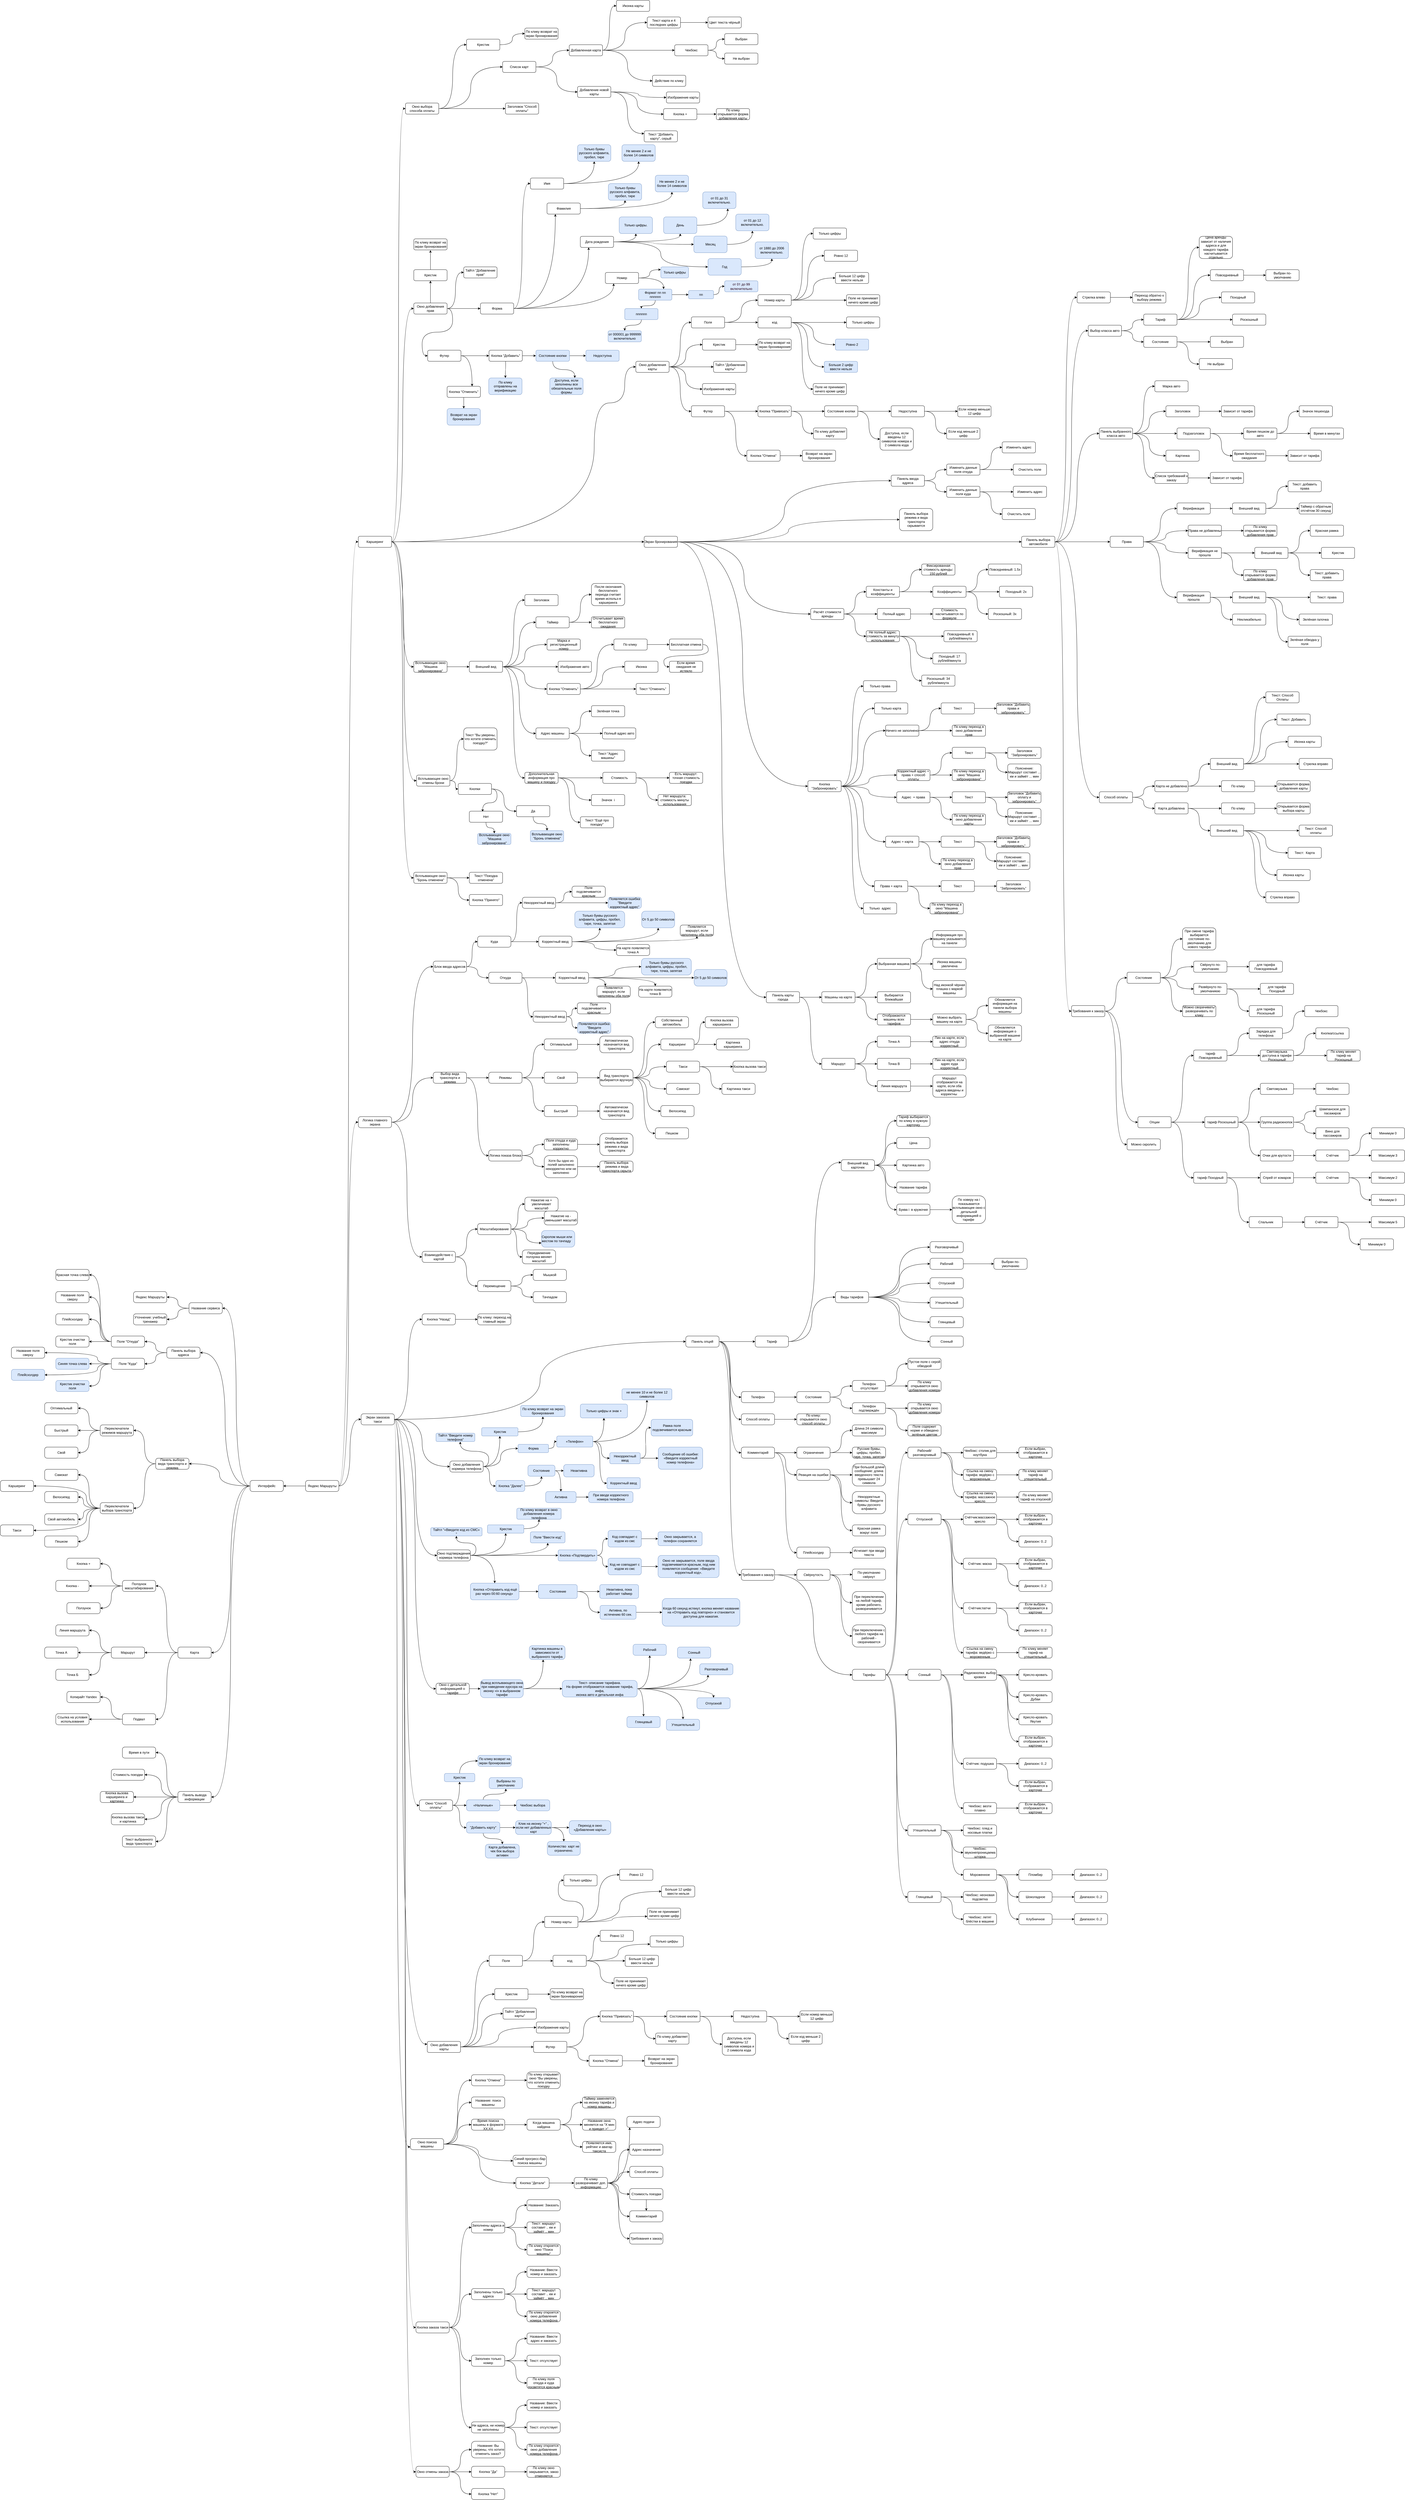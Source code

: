<mxfile version="20.7.4" type="google"><diagram id="mye7cpsdecRdVJIh1ltE" name="Page-1"><mxGraphModel grid="1" page="1" gridSize="10" guides="1" tooltips="1" connect="1" arrows="1" fold="1" pageScale="1" pageWidth="827" pageHeight="1169" math="0" shadow="0"><root><mxCell id="0"/><mxCell id="1" parent="0"/><mxCell id="GoWqnwifKlF_Yr-xNYbi-38" style="edgeStyle=none;rounded=0;orthogonalLoop=1;jettySize=auto;html=1;exitX=0;exitY=0.5;exitDx=0;exitDy=0;entryX=1;entryY=0.5;entryDx=0;entryDy=0;" edge="1" parent="1" source="GoWqnwifKlF_Yr-xNYbi-1" target="GoWqnwifKlF_Yr-xNYbi-3"><mxGeometry relative="1" as="geometry"><mxPoint x="270" y="380" as="targetPoint"/></mxGeometry></mxCell><mxCell id="O8T6xnv3JP67ll0HdlqU-1" style="edgeStyle=orthogonalEdgeStyle;rounded=0;orthogonalLoop=1;jettySize=auto;html=1;exitX=1;exitY=0.5;exitDx=0;exitDy=0;entryX=0;entryY=0.5;entryDx=0;entryDy=0;curved=1;" edge="1" parent="1" source="GoWqnwifKlF_Yr-xNYbi-1" target="qn3d2HcTWaKksIYHcs9O-5"><mxGeometry relative="1" as="geometry"/></mxCell><mxCell id="O8T6xnv3JP67ll0HdlqU-176" style="edgeStyle=orthogonalEdgeStyle;curved=1;rounded=0;orthogonalLoop=1;jettySize=auto;html=1;exitX=1;exitY=0.5;exitDx=0;exitDy=0;entryX=0;entryY=0.5;entryDx=0;entryDy=0;" edge="1" parent="1" source="GoWqnwifKlF_Yr-xNYbi-1" target="O8T6xnv3JP67ll0HdlqU-2"><mxGeometry relative="1" as="geometry"/></mxCell><mxCell id="I9X0sAE7GdHGpcw4gEzt-508" style="edgeStyle=orthogonalEdgeStyle;rounded=0;orthogonalLoop=1;jettySize=auto;html=1;exitX=1;exitY=0.5;exitDx=0;exitDy=0;entryX=0;entryY=0.5;entryDx=0;entryDy=0;curved=1;" edge="1" parent="1" source="GoWqnwifKlF_Yr-xNYbi-1" target="I9X0sAE7GdHGpcw4gEzt-8"><mxGeometry relative="1" as="geometry"/></mxCell><mxCell id="GoWqnwifKlF_Yr-xNYbi-1" value="Яндекс Маршруты" style="rounded=1;whiteSpace=wrap;html=1;arcSize=22;" vertex="1" parent="1"><mxGeometry x="340" y="360" width="120" height="40" as="geometry"/></mxCell><mxCell id="GoWqnwifKlF_Yr-xNYbi-52" style="edgeStyle=orthogonalEdgeStyle;rounded=0;orthogonalLoop=1;jettySize=auto;html=1;exitX=0;exitY=0.5;exitDx=0;exitDy=0;entryX=1;entryY=0.5;entryDx=0;entryDy=0;curved=1;" edge="1" parent="1" source="GoWqnwifKlF_Yr-xNYbi-3" target="GoWqnwifKlF_Yr-xNYbi-43"><mxGeometry relative="1" as="geometry"/></mxCell><mxCell id="OxW7yi1mNQBKnJ8u3WXz-3" style="edgeStyle=orthogonalEdgeStyle;rounded=0;orthogonalLoop=1;jettySize=auto;html=1;exitX=0;exitY=0.5;exitDx=0;exitDy=0;entryX=1;entryY=0.5;entryDx=0;entryDy=0;curved=1;" edge="1" parent="1" source="GoWqnwifKlF_Yr-xNYbi-3" target="OxW7yi1mNQBKnJ8u3WXz-2"><mxGeometry relative="1" as="geometry"/></mxCell><mxCell id="2rGcUC60N-nelc7KvRRs-116" style="edgeStyle=orthogonalEdgeStyle;curved=1;rounded=0;orthogonalLoop=1;jettySize=auto;html=1;exitX=0;exitY=0.5;exitDx=0;exitDy=0;entryX=1;entryY=0.5;entryDx=0;entryDy=0;" edge="1" parent="1" source="GoWqnwifKlF_Yr-xNYbi-3" target="2rGcUC60N-nelc7KvRRs-110"><mxGeometry relative="1" as="geometry"/></mxCell><mxCell id="2rGcUC60N-nelc7KvRRs-148" style="edgeStyle=orthogonalEdgeStyle;curved=1;rounded=0;orthogonalLoop=1;jettySize=auto;html=1;exitX=0;exitY=0.5;exitDx=0;exitDy=0;entryX=1;entryY=0.5;entryDx=0;entryDy=0;" edge="1" parent="1" source="GoWqnwifKlF_Yr-xNYbi-3" target="2rGcUC60N-nelc7KvRRs-200"><mxGeometry relative="1" as="geometry"><mxPoint x="40" y="1420" as="targetPoint"/></mxGeometry></mxCell><mxCell id="2rGcUC60N-nelc7KvRRs-159" style="edgeStyle=orthogonalEdgeStyle;curved=1;rounded=0;orthogonalLoop=1;jettySize=auto;html=1;exitX=0;exitY=0.5;exitDx=0;exitDy=0;entryX=1;entryY=0.5;entryDx=0;entryDy=0;" edge="1" parent="1" source="GoWqnwifKlF_Yr-xNYbi-3" target="2rGcUC60N-nelc7KvRRs-109"><mxGeometry relative="1" as="geometry"/></mxCell><mxCell id="GoWqnwifKlF_Yr-xNYbi-3" value="Интерфейс" style="rounded=1;whiteSpace=wrap;html=1;arcSize=22;" vertex="1" parent="1"><mxGeometry x="140" y="360" width="120" height="40" as="geometry"/></mxCell><mxCell id="2rGcUC60N-nelc7KvRRs-24" style="edgeStyle=orthogonalEdgeStyle;curved=1;rounded=0;orthogonalLoop=1;jettySize=auto;html=1;exitX=1;exitY=0.5;exitDx=0;exitDy=0;entryX=0;entryY=0.5;entryDx=0;entryDy=0;" edge="1" parent="1" source="zDX-XHc5nT_byyQyiWO4-27" target="2rGcUC60N-nelc7KvRRs-21"><mxGeometry relative="1" as="geometry"><mxPoint x="1120" y="-1090" as="sourcePoint"/></mxGeometry></mxCell><mxCell id="2rGcUC60N-nelc7KvRRs-25" style="edgeStyle=orthogonalEdgeStyle;curved=1;rounded=0;orthogonalLoop=1;jettySize=auto;html=1;exitX=1;exitY=0.5;exitDx=0;exitDy=0;entryX=0;entryY=0.5;entryDx=0;entryDy=0;" edge="1" parent="1" source="zDX-XHc5nT_byyQyiWO4-27" target="2rGcUC60N-nelc7KvRRs-22"><mxGeometry relative="1" as="geometry"><mxPoint x="1120" y="-1090" as="sourcePoint"/></mxGeometry></mxCell><mxCell id="2rGcUC60N-nelc7KvRRs-26" style="edgeStyle=orthogonalEdgeStyle;curved=1;rounded=0;orthogonalLoop=1;jettySize=auto;html=1;exitX=1;exitY=0.5;exitDx=0;exitDy=0;entryX=0;entryY=0.5;entryDx=0;entryDy=0;" edge="1" parent="1" target="2rGcUC60N-nelc7KvRRs-23"><mxGeometry relative="1" as="geometry"><mxPoint x="1120" y="-1090" as="sourcePoint"/></mxGeometry></mxCell><mxCell id="zDX-XHc5nT_byyQyiWO4-29" style="edgeStyle=orthogonalEdgeStyle;curved=1;rounded=0;orthogonalLoop=1;jettySize=auto;html=1;exitX=1;exitY=0.5;exitDx=0;exitDy=0;entryX=0;entryY=0.5;entryDx=0;entryDy=0;" edge="1" parent="1" source="GoWqnwifKlF_Yr-xNYbi-5" target="zDX-XHc5nT_byyQyiWO4-27"><mxGeometry relative="1" as="geometry"/></mxCell><mxCell id="zDX-XHc5nT_byyQyiWO4-30" style="edgeStyle=orthogonalEdgeStyle;curved=1;rounded=0;orthogonalLoop=1;jettySize=auto;html=1;exitX=1;exitY=0.5;exitDx=0;exitDy=0;entryX=0;entryY=0.5;entryDx=0;entryDy=0;" edge="1" parent="1" source="GoWqnwifKlF_Yr-xNYbi-5" target="zDX-XHc5nT_byyQyiWO4-28"><mxGeometry relative="1" as="geometry"/></mxCell><mxCell id="GoWqnwifKlF_Yr-xNYbi-5" value="Выбор вида транспорта и режима" style="rounded=1;whiteSpace=wrap;html=1;arcSize=22;" vertex="1" parent="1"><mxGeometry x="800" y="-1110" width="120" height="40" as="geometry"/></mxCell><mxCell id="2rGcUC60N-nelc7KvRRs-114" style="edgeStyle=orthogonalEdgeStyle;curved=1;rounded=0;orthogonalLoop=1;jettySize=auto;html=1;exitX=0;exitY=0.5;exitDx=0;exitDy=0;entryX=1;entryY=0.5;entryDx=0;entryDy=0;" edge="1" parent="1" source="GoWqnwifKlF_Yr-xNYbi-43" target="2rGcUC60N-nelc7KvRRs-113"><mxGeometry relative="1" as="geometry"/></mxCell><mxCell id="2rGcUC60N-nelc7KvRRs-115" style="edgeStyle=orthogonalEdgeStyle;curved=1;rounded=0;orthogonalLoop=1;jettySize=auto;html=1;exitX=0;exitY=0.5;exitDx=0;exitDy=0;entryX=1;entryY=0.5;entryDx=0;entryDy=0;" edge="1" parent="1" source="GoWqnwifKlF_Yr-xNYbi-43" target="2rGcUC60N-nelc7KvRRs-112"><mxGeometry relative="1" as="geometry"/></mxCell><mxCell id="GoWqnwifKlF_Yr-xNYbi-43" value="Панель выбора адреса" style="rounded=1;whiteSpace=wrap;html=1;arcSize=22;" vertex="1" parent="1"><mxGeometry x="-160" y="-120" width="120" height="40" as="geometry"/></mxCell><mxCell id="qn3d2HcTWaKksIYHcs9O-7" style="edgeStyle=orthogonalEdgeStyle;rounded=0;orthogonalLoop=1;jettySize=auto;html=1;exitX=1;exitY=0.5;exitDx=0;exitDy=0;entryX=0;entryY=0.5;entryDx=0;entryDy=0;curved=1;" edge="1" parent="1" target="GoWqnwifKlF_Yr-xNYbi-5"><mxGeometry relative="1" as="geometry"><mxPoint x="650" y="-930" as="sourcePoint"/></mxGeometry></mxCell><mxCell id="OxW7yi1mNQBKnJ8u3WXz-7" style="edgeStyle=orthogonalEdgeStyle;rounded=0;orthogonalLoop=1;jettySize=auto;html=1;exitX=1;exitY=0.5;exitDx=0;exitDy=0;curved=1;entryX=0;entryY=0.5;entryDx=0;entryDy=0;" edge="1" parent="1" target="2rGcUC60N-nelc7KvRRs-1"><mxGeometry relative="1" as="geometry"><mxPoint x="720" y="-790" as="targetPoint"/><mxPoint x="650" y="-930" as="sourcePoint"/></mxGeometry></mxCell><mxCell id="zDX-XHc5nT_byyQyiWO4-50" style="edgeStyle=orthogonalEdgeStyle;curved=1;rounded=0;orthogonalLoop=1;jettySize=auto;html=1;exitX=1;exitY=0.5;exitDx=0;exitDy=0;entryX=0;entryY=0.5;entryDx=0;entryDy=0;" edge="1" parent="1" target="2rGcUC60N-nelc7KvRRs-50"><mxGeometry relative="1" as="geometry"><mxPoint x="650" y="-930" as="sourcePoint"/></mxGeometry></mxCell><mxCell id="qn3d2HcTWaKksIYHcs9O-5" value="Логика главного экрана" style="rounded=1;whiteSpace=wrap;html=1;arcSize=22;" vertex="1" parent="1"><mxGeometry x="530" y="-950" width="120" height="40" as="geometry"/></mxCell><mxCell id="2rGcUC60N-nelc7KvRRs-123" style="edgeStyle=orthogonalEdgeStyle;curved=1;rounded=0;orthogonalLoop=1;jettySize=auto;html=1;exitX=0;exitY=0.5;exitDx=0;exitDy=0;entryX=1;entryY=0.5;entryDx=0;entryDy=0;" edge="1" parent="1" source="OxW7yi1mNQBKnJ8u3WXz-2" target="2rGcUC60N-nelc7KvRRs-121"><mxGeometry relative="1" as="geometry"/></mxCell><mxCell id="2rGcUC60N-nelc7KvRRs-124" style="edgeStyle=orthogonalEdgeStyle;curved=1;rounded=0;orthogonalLoop=1;jettySize=auto;html=1;exitX=0;exitY=0.5;exitDx=0;exitDy=0;entryX=1;entryY=0.5;entryDx=0;entryDy=0;" edge="1" parent="1" source="OxW7yi1mNQBKnJ8u3WXz-2" target="2rGcUC60N-nelc7KvRRs-122"><mxGeometry relative="1" as="geometry"/></mxCell><mxCell id="OxW7yi1mNQBKnJ8u3WXz-2" value="Панель выбора&lt;br&gt;вида транспорта и режима" style="rounded=1;whiteSpace=wrap;html=1;arcSize=22;" vertex="1" parent="1"><mxGeometry x="-200" y="280" width="120" height="40" as="geometry"/></mxCell><mxCell id="2rGcUC60N-nelc7KvRRs-17" style="edgeStyle=orthogonalEdgeStyle;curved=1;rounded=0;orthogonalLoop=1;jettySize=auto;html=1;exitX=1;exitY=0.5;exitDx=0;exitDy=0;entryX=0;entryY=0.5;entryDx=0;entryDy=0;" edge="1" parent="1" source="2rGcUC60N-nelc7KvRRs-1" target="2rGcUC60N-nelc7KvRRs-2"><mxGeometry relative="1" as="geometry"/></mxCell><mxCell id="2rGcUC60N-nelc7KvRRs-18" style="edgeStyle=orthogonalEdgeStyle;curved=1;rounded=0;orthogonalLoop=1;jettySize=auto;html=1;exitX=1;exitY=0.5;exitDx=0;exitDy=0;entryX=0;entryY=0.5;entryDx=0;entryDy=0;" edge="1" parent="1" source="2rGcUC60N-nelc7KvRRs-1" target="2rGcUC60N-nelc7KvRRs-3"><mxGeometry relative="1" as="geometry"/></mxCell><mxCell id="2rGcUC60N-nelc7KvRRs-1" value="Взаимодействие с картой" style="rounded=1;whiteSpace=wrap;html=1;arcSize=22;" vertex="1" parent="1"><mxGeometry x="760" y="-465" width="120" height="40" as="geometry"/></mxCell><mxCell id="2rGcUC60N-nelc7KvRRs-11" style="edgeStyle=orthogonalEdgeStyle;curved=1;rounded=0;orthogonalLoop=1;jettySize=auto;html=1;exitX=1;exitY=0.5;exitDx=0;exitDy=0;entryX=0;entryY=0.5;entryDx=0;entryDy=0;" edge="1" parent="1" source="2rGcUC60N-nelc7KvRRs-2" target="2rGcUC60N-nelc7KvRRs-8"><mxGeometry relative="1" as="geometry"/></mxCell><mxCell id="2rGcUC60N-nelc7KvRRs-12" style="edgeStyle=orthogonalEdgeStyle;curved=1;rounded=0;orthogonalLoop=1;jettySize=auto;html=1;exitX=1;exitY=0.5;exitDx=0;exitDy=0;entryX=0;entryY=0.5;entryDx=0;entryDy=0;" edge="1" parent="1" source="2rGcUC60N-nelc7KvRRs-2" target="2rGcUC60N-nelc7KvRRs-9"><mxGeometry relative="1" as="geometry"/></mxCell><mxCell id="2rGcUC60N-nelc7KvRRs-13" style="edgeStyle=orthogonalEdgeStyle;curved=1;rounded=0;orthogonalLoop=1;jettySize=auto;html=1;exitX=1;exitY=0.5;exitDx=0;exitDy=0;entryX=0;entryY=0.5;entryDx=0;entryDy=0;" edge="1" parent="1" source="2rGcUC60N-nelc7KvRRs-2" target="2rGcUC60N-nelc7KvRRs-10"><mxGeometry relative="1" as="geometry"/></mxCell><mxCell id="I7FV5htWchDXim2Q3Mlc-27" style="edgeStyle=orthogonalEdgeStyle;curved=1;rounded=0;orthogonalLoop=1;jettySize=auto;html=1;entryX=0;entryY=0.75;entryDx=0;entryDy=0;" edge="1" parent="1" source="2rGcUC60N-nelc7KvRRs-2" target="I7FV5htWchDXim2Q3Mlc-24"><mxGeometry relative="1" as="geometry"/></mxCell><mxCell id="2rGcUC60N-nelc7KvRRs-2" value="Масштабирование" style="rounded=1;whiteSpace=wrap;html=1;arcSize=22;" vertex="1" parent="1"><mxGeometry x="960" y="-565" width="120" height="40" as="geometry"/></mxCell><mxCell id="2rGcUC60N-nelc7KvRRs-14" style="edgeStyle=orthogonalEdgeStyle;curved=1;rounded=0;orthogonalLoop=1;jettySize=auto;html=1;exitX=1;exitY=0.5;exitDx=0;exitDy=0;entryX=0;entryY=0.5;entryDx=0;entryDy=0;" edge="1" parent="1" source="2rGcUC60N-nelc7KvRRs-3" target="2rGcUC60N-nelc7KvRRs-4"><mxGeometry relative="1" as="geometry"/></mxCell><mxCell id="2rGcUC60N-nelc7KvRRs-15" style="edgeStyle=orthogonalEdgeStyle;curved=1;rounded=0;orthogonalLoop=1;jettySize=auto;html=1;exitX=1;exitY=0.5;exitDx=0;exitDy=0;entryX=0;entryY=0.5;entryDx=0;entryDy=0;" edge="1" parent="1" source="2rGcUC60N-nelc7KvRRs-3" target="2rGcUC60N-nelc7KvRRs-5"><mxGeometry relative="1" as="geometry"/></mxCell><mxCell id="2rGcUC60N-nelc7KvRRs-3" value="Перемещение" style="rounded=1;whiteSpace=wrap;html=1;arcSize=22;" vertex="1" parent="1"><mxGeometry x="960" y="-360" width="120" height="40" as="geometry"/></mxCell><mxCell id="2rGcUC60N-nelc7KvRRs-4" value="Мышкой" style="rounded=1;whiteSpace=wrap;html=1;arcSize=22;" vertex="1" parent="1"><mxGeometry x="1160" y="-400" width="120" height="40" as="geometry"/></mxCell><mxCell id="2rGcUC60N-nelc7KvRRs-5" value="Тачпадом" style="rounded=1;whiteSpace=wrap;html=1;arcSize=22;" vertex="1" parent="1"><mxGeometry x="1160" y="-320" width="120" height="40" as="geometry"/></mxCell><mxCell id="2rGcUC60N-nelc7KvRRs-8" value="Нажатие на + увеличивает масштаб" style="rounded=1;whiteSpace=wrap;html=1;arcSize=22;" vertex="1" parent="1"><mxGeometry x="1130" y="-660" width="120" height="50" as="geometry"/></mxCell><mxCell id="2rGcUC60N-nelc7KvRRs-9" value="Нажатие на - уменьшает масштаб" style="rounded=1;whiteSpace=wrap;html=1;arcSize=22;" vertex="1" parent="1"><mxGeometry x="1200" y="-610" width="120" height="50" as="geometry"/></mxCell><mxCell id="2rGcUC60N-nelc7KvRRs-10" value="Передвижение ползунка меняет масштаб" style="rounded=1;whiteSpace=wrap;html=1;arcSize=22;" vertex="1" parent="1"><mxGeometry x="1121" y="-470" width="120" height="50" as="geometry"/></mxCell><mxCell id="2rGcUC60N-nelc7KvRRs-29" style="edgeStyle=orthogonalEdgeStyle;curved=1;rounded=0;orthogonalLoop=1;jettySize=auto;html=1;exitX=1;exitY=0.5;exitDx=0;exitDy=0;entryX=0;entryY=0.5;entryDx=0;entryDy=0;" edge="1" parent="1" source="2rGcUC60N-nelc7KvRRs-21" target="2rGcUC60N-nelc7KvRRs-27"><mxGeometry relative="1" as="geometry"/></mxCell><mxCell id="2rGcUC60N-nelc7KvRRs-21" value="Оптимальный" style="rounded=1;whiteSpace=wrap;html=1;arcSize=22;" vertex="1" parent="1"><mxGeometry x="1200" y="-1230" width="120" height="40" as="geometry"/></mxCell><mxCell id="2rGcUC60N-nelc7KvRRs-30" style="edgeStyle=orthogonalEdgeStyle;curved=1;rounded=0;orthogonalLoop=1;jettySize=auto;html=1;exitX=1;exitY=0.5;exitDx=0;exitDy=0;entryX=0;entryY=0.5;entryDx=0;entryDy=0;" edge="1" parent="1" source="2rGcUC60N-nelc7KvRRs-22" target="2rGcUC60N-nelc7KvRRs-28"><mxGeometry relative="1" as="geometry"/></mxCell><mxCell id="2rGcUC60N-nelc7KvRRs-22" value="Быстрый" style="rounded=1;whiteSpace=wrap;html=1;arcSize=22;" vertex="1" parent="1"><mxGeometry x="1200" y="-990" width="120" height="40" as="geometry"/></mxCell><mxCell id="2rGcUC60N-nelc7KvRRs-32" style="edgeStyle=orthogonalEdgeStyle;curved=1;rounded=0;orthogonalLoop=1;jettySize=auto;html=1;exitX=1;exitY=0.5;exitDx=0;exitDy=0;entryX=0;entryY=0.5;entryDx=0;entryDy=0;" edge="1" parent="1" source="2rGcUC60N-nelc7KvRRs-23" target="2rGcUC60N-nelc7KvRRs-31"><mxGeometry relative="1" as="geometry"/></mxCell><mxCell id="2rGcUC60N-nelc7KvRRs-23" value="Свой" style="rounded=1;whiteSpace=wrap;html=1;arcSize=22;" vertex="1" parent="1"><mxGeometry x="1200" y="-1110" width="120" height="40" as="geometry"/></mxCell><mxCell id="2rGcUC60N-nelc7KvRRs-27" value="Автоматически назначается вид транспорта" style="rounded=1;whiteSpace=wrap;html=1;arcSize=22;" vertex="1" parent="1"><mxGeometry x="1400" y="-1240" width="120" height="60" as="geometry"/></mxCell><mxCell id="2rGcUC60N-nelc7KvRRs-28" value="Автоматически назначается вид транспорта" style="rounded=1;whiteSpace=wrap;html=1;arcSize=22;" vertex="1" parent="1"><mxGeometry x="1400" y="-1000" width="120" height="60" as="geometry"/></mxCell><mxCell id="2rGcUC60N-nelc7KvRRs-39" style="edgeStyle=orthogonalEdgeStyle;curved=1;rounded=0;orthogonalLoop=1;jettySize=auto;html=1;exitX=1;exitY=0.5;exitDx=0;exitDy=0;entryX=0;entryY=0.5;entryDx=0;entryDy=0;" edge="1" parent="1" source="2rGcUC60N-nelc7KvRRs-31" target="2rGcUC60N-nelc7KvRRs-33"><mxGeometry relative="1" as="geometry"/></mxCell><mxCell id="2rGcUC60N-nelc7KvRRs-40" style="edgeStyle=orthogonalEdgeStyle;curved=1;rounded=0;orthogonalLoop=1;jettySize=auto;html=1;exitX=1;exitY=0.5;exitDx=0;exitDy=0;entryX=0;entryY=0.5;entryDx=0;entryDy=0;" edge="1" parent="1" source="2rGcUC60N-nelc7KvRRs-31" target="2rGcUC60N-nelc7KvRRs-34"><mxGeometry relative="1" as="geometry"/></mxCell><mxCell id="2rGcUC60N-nelc7KvRRs-41" style="edgeStyle=orthogonalEdgeStyle;curved=1;rounded=0;orthogonalLoop=1;jettySize=auto;html=1;exitX=1;exitY=0.5;exitDx=0;exitDy=0;entryX=0;entryY=0.5;entryDx=0;entryDy=0;" edge="1" parent="1" source="2rGcUC60N-nelc7KvRRs-31" target="2rGcUC60N-nelc7KvRRs-35"><mxGeometry relative="1" as="geometry"/></mxCell><mxCell id="2rGcUC60N-nelc7KvRRs-42" style="edgeStyle=orthogonalEdgeStyle;curved=1;rounded=0;orthogonalLoop=1;jettySize=auto;html=1;exitX=1;exitY=0.5;exitDx=0;exitDy=0;entryX=0;entryY=0.5;entryDx=0;entryDy=0;" edge="1" parent="1" source="2rGcUC60N-nelc7KvRRs-31" target="2rGcUC60N-nelc7KvRRs-36"><mxGeometry relative="1" as="geometry"/></mxCell><mxCell id="2rGcUC60N-nelc7KvRRs-43" style="edgeStyle=orthogonalEdgeStyle;curved=1;rounded=0;orthogonalLoop=1;jettySize=auto;html=1;exitX=1;exitY=0.5;exitDx=0;exitDy=0;entryX=0;entryY=0.5;entryDx=0;entryDy=0;" edge="1" parent="1" source="2rGcUC60N-nelc7KvRRs-31" target="2rGcUC60N-nelc7KvRRs-37"><mxGeometry relative="1" as="geometry"/></mxCell><mxCell id="2rGcUC60N-nelc7KvRRs-44" style="edgeStyle=orthogonalEdgeStyle;curved=1;rounded=0;orthogonalLoop=1;jettySize=auto;html=1;exitX=1;exitY=0.5;exitDx=0;exitDy=0;entryX=0;entryY=0.5;entryDx=0;entryDy=0;" edge="1" parent="1" source="2rGcUC60N-nelc7KvRRs-31" target="2rGcUC60N-nelc7KvRRs-38"><mxGeometry relative="1" as="geometry"/></mxCell><mxCell id="2rGcUC60N-nelc7KvRRs-31" value="Вид транспорта выбирается вручную" style="rounded=1;whiteSpace=wrap;html=1;arcSize=22;" vertex="1" parent="1"><mxGeometry x="1400" y="-1120" width="120" height="60" as="geometry"/></mxCell><mxCell id="2rGcUC60N-nelc7KvRRs-33" value="Собственный автомобиль" style="rounded=1;whiteSpace=wrap;html=1;arcSize=22;" vertex="1" parent="1"><mxGeometry x="1600" y="-1310" width="120" height="40" as="geometry"/></mxCell><mxCell id="zDX-XHc5nT_byyQyiWO4-42" style="edgeStyle=orthogonalEdgeStyle;curved=1;rounded=0;orthogonalLoop=1;jettySize=auto;html=1;exitX=1;exitY=0.5;exitDx=0;exitDy=0;entryX=0;entryY=0.5;entryDx=0;entryDy=0;" edge="1" parent="1" source="2rGcUC60N-nelc7KvRRs-34" target="zDX-XHc5nT_byyQyiWO4-41"><mxGeometry relative="1" as="geometry"/></mxCell><mxCell id="zDX-XHc5nT_byyQyiWO4-43" style="edgeStyle=orthogonalEdgeStyle;curved=1;rounded=0;orthogonalLoop=1;jettySize=auto;html=1;exitX=1;exitY=0.5;exitDx=0;exitDy=0;entryX=0;entryY=0.5;entryDx=0;entryDy=0;" edge="1" parent="1" source="2rGcUC60N-nelc7KvRRs-34" target="zDX-XHc5nT_byyQyiWO4-40"><mxGeometry relative="1" as="geometry"/></mxCell><mxCell id="2rGcUC60N-nelc7KvRRs-34" value="Каршеринг" style="rounded=1;whiteSpace=wrap;html=1;arcSize=22;" vertex="1" parent="1"><mxGeometry x="1620" y="-1230" width="120" height="40" as="geometry"/></mxCell><mxCell id="2rGcUC60N-nelc7KvRRs-35" value="Такси" style="rounded=1;whiteSpace=wrap;html=1;arcSize=22;" vertex="1" parent="1"><mxGeometry x="1640" y="-1150" width="120" height="40" as="geometry"/></mxCell><mxCell id="2rGcUC60N-nelc7KvRRs-36" value="Самокат" style="rounded=1;whiteSpace=wrap;html=1;arcSize=22;" vertex="1" parent="1"><mxGeometry x="1640" y="-1070" width="120" height="40" as="geometry"/></mxCell><mxCell id="2rGcUC60N-nelc7KvRRs-37" value="Велосипед" style="rounded=1;whiteSpace=wrap;html=1;arcSize=22;" vertex="1" parent="1"><mxGeometry x="1620" y="-990" width="120" height="40" as="geometry"/></mxCell><mxCell id="2rGcUC60N-nelc7KvRRs-38" value="Пешком" style="rounded=1;whiteSpace=wrap;html=1;arcSize=22;" vertex="1" parent="1"><mxGeometry x="1600" y="-910" width="120" height="40" as="geometry"/></mxCell><mxCell id="2rGcUC60N-nelc7KvRRs-45" value="Кнопка вызова такси" style="rounded=1;whiteSpace=wrap;html=1;arcSize=22;" vertex="1" parent="1"><mxGeometry x="1880" y="-1150" width="120" height="40" as="geometry"/></mxCell><mxCell id="2rGcUC60N-nelc7KvRRs-46" value="Картинка такси" style="rounded=1;whiteSpace=wrap;html=1;arcSize=22;" vertex="1" parent="1"><mxGeometry x="1840" y="-1070" width="120" height="40" as="geometry"/></mxCell><mxCell id="2rGcUC60N-nelc7KvRRs-103" style="edgeStyle=orthogonalEdgeStyle;curved=1;rounded=0;orthogonalLoop=1;jettySize=auto;html=1;exitX=1;exitY=0.5;exitDx=0;exitDy=0;entryX=0;entryY=0.5;entryDx=0;entryDy=0;" edge="1" parent="1" source="2rGcUC60N-nelc7KvRRs-50" target="2rGcUC60N-nelc7KvRRs-76"><mxGeometry relative="1" as="geometry"/></mxCell><mxCell id="2rGcUC60N-nelc7KvRRs-104" style="edgeStyle=orthogonalEdgeStyle;curved=1;rounded=0;orthogonalLoop=1;jettySize=auto;html=1;exitX=1;exitY=0.5;exitDx=0;exitDy=0;entryX=0;entryY=0.5;entryDx=0;entryDy=0;" edge="1" parent="1" source="2rGcUC60N-nelc7KvRRs-50" target="2rGcUC60N-nelc7KvRRs-77"><mxGeometry relative="1" as="geometry"/></mxCell><mxCell id="2rGcUC60N-nelc7KvRRs-50" value="Блок ввода адресов" style="rounded=1;whiteSpace=wrap;html=1;arcSize=22;" vertex="1" parent="1"><mxGeometry x="800" y="-1510" width="120" height="40" as="geometry"/></mxCell><mxCell id="2rGcUC60N-nelc7KvRRs-105" style="edgeStyle=orthogonalEdgeStyle;curved=1;rounded=0;orthogonalLoop=1;jettySize=auto;html=1;exitX=1;exitY=0.5;exitDx=0;exitDy=0;entryX=0;entryY=0.5;entryDx=0;entryDy=0;" edge="1" parent="1" source="2rGcUC60N-nelc7KvRRs-76" target="2rGcUC60N-nelc7KvRRs-79"><mxGeometry relative="1" as="geometry"/></mxCell><mxCell id="2rGcUC60N-nelc7KvRRs-106" style="edgeStyle=orthogonalEdgeStyle;curved=1;rounded=0;orthogonalLoop=1;jettySize=auto;html=1;exitX=1;exitY=0.5;exitDx=0;exitDy=0;entryX=0;entryY=0.5;entryDx=0;entryDy=0;" edge="1" parent="1" source="2rGcUC60N-nelc7KvRRs-76" target="2rGcUC60N-nelc7KvRRs-78"><mxGeometry relative="1" as="geometry"/></mxCell><mxCell id="2rGcUC60N-nelc7KvRRs-76" value="Куда" style="rounded=1;whiteSpace=wrap;html=1;arcSize=22;" vertex="1" parent="1"><mxGeometry x="960" y="-1600" width="120" height="40" as="geometry"/></mxCell><mxCell id="2rGcUC60N-nelc7KvRRs-107" style="edgeStyle=orthogonalEdgeStyle;curved=1;rounded=0;orthogonalLoop=1;jettySize=auto;html=1;exitX=1;exitY=0.5;exitDx=0;exitDy=0;entryX=0;entryY=0.5;entryDx=0;entryDy=0;" edge="1" parent="1" source="2rGcUC60N-nelc7KvRRs-77" target="2rGcUC60N-nelc7KvRRs-81"><mxGeometry relative="1" as="geometry"/></mxCell><mxCell id="2rGcUC60N-nelc7KvRRs-108" style="edgeStyle=orthogonalEdgeStyle;curved=1;rounded=0;orthogonalLoop=1;jettySize=auto;html=1;exitX=1;exitY=0.5;exitDx=0;exitDy=0;entryX=0;entryY=0.5;entryDx=0;entryDy=0;" edge="1" parent="1" source="2rGcUC60N-nelc7KvRRs-77" target="2rGcUC60N-nelc7KvRRs-80"><mxGeometry relative="1" as="geometry"/></mxCell><mxCell id="2rGcUC60N-nelc7KvRRs-77" value="Откуда" style="rounded=1;whiteSpace=wrap;html=1;arcSize=22;" vertex="1" parent="1"><mxGeometry x="1000" y="-1470" width="120" height="40" as="geometry"/></mxCell><mxCell id="2rGcUC60N-nelc7KvRRs-90" style="edgeStyle=orthogonalEdgeStyle;curved=1;rounded=0;orthogonalLoop=1;jettySize=auto;html=1;exitX=1;exitY=0.5;exitDx=0;exitDy=0;entryX=0;entryY=0.5;entryDx=0;entryDy=0;" edge="1" parent="1" source="2rGcUC60N-nelc7KvRRs-78" target="2rGcUC60N-nelc7KvRRs-84"><mxGeometry relative="1" as="geometry"/></mxCell><mxCell id="2rGcUC60N-nelc7KvRRs-99" style="edgeStyle=orthogonalEdgeStyle;curved=1;rounded=0;orthogonalLoop=1;jettySize=auto;html=1;exitX=1;exitY=0.5;exitDx=0;exitDy=0;entryX=0;entryY=0.5;entryDx=0;entryDy=0;" edge="1" parent="1" source="2rGcUC60N-nelc7KvRRs-78" target="2rGcUC60N-nelc7KvRRs-95"><mxGeometry relative="1" as="geometry"/></mxCell><mxCell id="2rGcUC60N-nelc7KvRRs-78" value="Некорректный ввод" style="rounded=1;whiteSpace=wrap;html=1;arcSize=22;" vertex="1" parent="1"><mxGeometry x="1121" y="-1740" width="120" height="40" as="geometry"/></mxCell><mxCell id="2rGcUC60N-nelc7KvRRs-88" style="edgeStyle=orthogonalEdgeStyle;curved=1;rounded=0;orthogonalLoop=1;jettySize=auto;html=1;exitX=1;exitY=0.5;exitDx=0;exitDy=0;entryX=0;entryY=0.5;entryDx=0;entryDy=0;" edge="1" parent="1" source="2rGcUC60N-nelc7KvRRs-79" target="2rGcUC60N-nelc7KvRRs-82"><mxGeometry relative="1" as="geometry"><mxPoint x="1440" y="-1530" as="targetPoint"/></mxGeometry></mxCell><mxCell id="I7FV5htWchDXim2Q3Mlc-9" style="edgeStyle=orthogonalEdgeStyle;curved=1;rounded=0;orthogonalLoop=1;jettySize=auto;html=1;entryX=0.5;entryY=1;entryDx=0;entryDy=0;" edge="1" parent="1" source="2rGcUC60N-nelc7KvRRs-79" target="I7FV5htWchDXim2Q3Mlc-3"><mxGeometry relative="1" as="geometry"/></mxCell><mxCell id="I7FV5htWchDXim2Q3Mlc-11" style="edgeStyle=orthogonalEdgeStyle;curved=1;rounded=0;orthogonalLoop=1;jettySize=auto;html=1;entryX=0.5;entryY=1;entryDx=0;entryDy=0;" edge="1" parent="1" source="2rGcUC60N-nelc7KvRRs-79" target="I7FV5htWchDXim2Q3Mlc-10"><mxGeometry relative="1" as="geometry"/></mxCell><mxCell id="I7FV5htWchDXim2Q3Mlc-18" style="edgeStyle=orthogonalEdgeStyle;curved=1;rounded=0;orthogonalLoop=1;jettySize=auto;html=1;entryX=0.5;entryY=1;entryDx=0;entryDy=0;" edge="1" parent="1" source="2rGcUC60N-nelc7KvRRs-79" target="zDX-XHc5nT_byyQyiWO4-44"><mxGeometry relative="1" as="geometry"/></mxCell><mxCell id="2rGcUC60N-nelc7KvRRs-79" value="Корректный ввод" style="rounded=1;whiteSpace=wrap;html=1;arcSize=22;" vertex="1" parent="1"><mxGeometry x="1180" y="-1600" width="120" height="40" as="geometry"/></mxCell><mxCell id="2rGcUC60N-nelc7KvRRs-100" style="edgeStyle=orthogonalEdgeStyle;curved=1;rounded=0;orthogonalLoop=1;jettySize=auto;html=1;exitX=1;exitY=0.5;exitDx=0;exitDy=0;entryX=0;entryY=0.5;entryDx=0;entryDy=0;" edge="1" parent="1" source="2rGcUC60N-nelc7KvRRs-80" target="2rGcUC60N-nelc7KvRRs-97"><mxGeometry relative="1" as="geometry"/></mxCell><mxCell id="I7FV5htWchDXim2Q3Mlc-23" style="edgeStyle=orthogonalEdgeStyle;curved=1;rounded=0;orthogonalLoop=1;jettySize=auto;html=1;entryX=0;entryY=0.5;entryDx=0;entryDy=0;" edge="1" parent="1" source="2rGcUC60N-nelc7KvRRs-80" target="I7FV5htWchDXim2Q3Mlc-21"><mxGeometry relative="1" as="geometry"/></mxCell><mxCell id="2rGcUC60N-nelc7KvRRs-80" value="Некорректный ввод" style="rounded=1;whiteSpace=wrap;html=1;arcSize=22;" vertex="1" parent="1"><mxGeometry x="1160" y="-1330" width="120" height="40" as="geometry"/></mxCell><mxCell id="zDX-XHc5nT_byyQyiWO4-49" style="edgeStyle=orthogonalEdgeStyle;curved=1;rounded=0;orthogonalLoop=1;jettySize=auto;html=1;exitX=1;exitY=0.5;exitDx=0;exitDy=0;entryX=0.25;entryY=0;entryDx=0;entryDy=0;" edge="1" parent="1" source="2rGcUC60N-nelc7KvRRs-81" target="zDX-XHc5nT_byyQyiWO4-45"><mxGeometry relative="1" as="geometry"/></mxCell><mxCell id="I7FV5htWchDXim2Q3Mlc-14" style="edgeStyle=orthogonalEdgeStyle;curved=1;rounded=0;orthogonalLoop=1;jettySize=auto;html=1;entryX=0.5;entryY=0;entryDx=0;entryDy=0;" edge="1" parent="1" source="2rGcUC60N-nelc7KvRRs-81" target="2rGcUC60N-nelc7KvRRs-83"><mxGeometry relative="1" as="geometry"/></mxCell><mxCell id="I7FV5htWchDXim2Q3Mlc-19" style="edgeStyle=orthogonalEdgeStyle;curved=1;rounded=0;orthogonalLoop=1;jettySize=auto;html=1;entryX=0;entryY=0.5;entryDx=0;entryDy=0;" edge="1" parent="1" source="2rGcUC60N-nelc7KvRRs-81" target="I7FV5htWchDXim2Q3Mlc-17"><mxGeometry relative="1" as="geometry"/></mxCell><mxCell id="I7FV5htWchDXim2Q3Mlc-20" style="edgeStyle=orthogonalEdgeStyle;curved=1;rounded=0;orthogonalLoop=1;jettySize=auto;html=1;entryX=0;entryY=0.5;entryDx=0;entryDy=0;" edge="1" parent="1" source="2rGcUC60N-nelc7KvRRs-81" target="I7FV5htWchDXim2Q3Mlc-16"><mxGeometry relative="1" as="geometry"/></mxCell><mxCell id="2rGcUC60N-nelc7KvRRs-81" value="Корректный ввод" style="rounded=1;whiteSpace=wrap;html=1;arcSize=22;" vertex="1" parent="1"><mxGeometry x="1240" y="-1470" width="120" height="40" as="geometry"/></mxCell><mxCell id="2rGcUC60N-nelc7KvRRs-82" value="На карте появляется точка А" style="rounded=1;whiteSpace=wrap;html=1;arcSize=22;" vertex="1" parent="1"><mxGeometry x="1460" y="-1570" width="120" height="40" as="geometry"/></mxCell><mxCell id="2rGcUC60N-nelc7KvRRs-83" value="На карте появляется точка В" style="rounded=1;whiteSpace=wrap;html=1;arcSize=22;" vertex="1" parent="1"><mxGeometry x="1540" y="-1420" width="120" height="40" as="geometry"/></mxCell><mxCell id="2rGcUC60N-nelc7KvRRs-84" value="Поле подсвечивается красным" style="rounded=1;whiteSpace=wrap;html=1;arcSize=22;" vertex="1" parent="1"><mxGeometry x="1300" y="-1780" width="120" height="40" as="geometry"/></mxCell><mxCell id="2rGcUC60N-nelc7KvRRs-95" value="Появляется ошибка &quot;Введите корректный адрес&quot;" style="rounded=1;whiteSpace=wrap;html=1;arcSize=22;fillColor=#dae8fc;strokeColor=#6c8ebf;" vertex="1" parent="1"><mxGeometry x="1430" y="-1740" width="120" height="40" as="geometry"/></mxCell><mxCell id="2rGcUC60N-nelc7KvRRs-97" value="Поле подсвечивается красным" style="rounded=1;whiteSpace=wrap;html=1;arcSize=22;" vertex="1" parent="1"><mxGeometry x="1319" y="-1360" width="120" height="40" as="geometry"/></mxCell><mxCell id="2rGcUC60N-nelc7KvRRs-164" style="edgeStyle=orthogonalEdgeStyle;curved=1;rounded=0;orthogonalLoop=1;jettySize=auto;html=1;exitX=0;exitY=0.5;exitDx=0;exitDy=0;entryX=1;entryY=0.5;entryDx=0;entryDy=0;" edge="1" parent="1" source="2rGcUC60N-nelc7KvRRs-109" target="2rGcUC60N-nelc7KvRRs-157"><mxGeometry relative="1" as="geometry"/></mxCell><mxCell id="2rGcUC60N-nelc7KvRRs-165" style="edgeStyle=orthogonalEdgeStyle;curved=1;rounded=0;orthogonalLoop=1;jettySize=auto;html=1;exitX=0;exitY=0.5;exitDx=0;exitDy=0;entryX=1;entryY=0.5;entryDx=0;entryDy=0;" edge="1" parent="1" source="2rGcUC60N-nelc7KvRRs-109" target="2rGcUC60N-nelc7KvRRs-158"><mxGeometry relative="1" as="geometry"/></mxCell><mxCell id="2rGcUC60N-nelc7KvRRs-166" style="edgeStyle=orthogonalEdgeStyle;curved=1;rounded=0;orthogonalLoop=1;jettySize=auto;html=1;exitX=0;exitY=0.5;exitDx=0;exitDy=0;entryX=1;entryY=0.5;entryDx=0;entryDy=0;" edge="1" parent="1" source="2rGcUC60N-nelc7KvRRs-109" target="2rGcUC60N-nelc7KvRRs-156"><mxGeometry relative="1" as="geometry"/></mxCell><mxCell id="2rGcUC60N-nelc7KvRRs-109" value="Карта" style="rounded=1;whiteSpace=wrap;html=1;arcSize=22;" vertex="1" parent="1"><mxGeometry x="-120" y="960" width="120" height="40" as="geometry"/></mxCell><mxCell id="2rGcUC60N-nelc7KvRRs-110" value="Название сервиса" style="rounded=1;whiteSpace=wrap;html=1;arcSize=22;" vertex="1" parent="1"><mxGeometry x="-80" y="-280" width="120" height="40" as="geometry"/></mxCell><mxCell id="zDX-XHc5nT_byyQyiWO4-7" style="edgeStyle=orthogonalEdgeStyle;rounded=0;orthogonalLoop=1;jettySize=auto;html=1;exitX=0;exitY=0.5;exitDx=0;exitDy=0;entryX=1;entryY=0.5;entryDx=0;entryDy=0;curved=1;" edge="1" parent="1" source="2rGcUC60N-nelc7KvRRs-112" target="zDX-XHc5nT_byyQyiWO4-6"><mxGeometry relative="1" as="geometry"/></mxCell><mxCell id="zDX-XHc5nT_byyQyiWO4-11" style="edgeStyle=orthogonalEdgeStyle;curved=1;rounded=0;orthogonalLoop=1;jettySize=auto;html=1;exitX=0;exitY=0.5;exitDx=0;exitDy=0;entryX=1;entryY=0.5;entryDx=0;entryDy=0;" edge="1" parent="1" source="2rGcUC60N-nelc7KvRRs-112" target="zDX-XHc5nT_byyQyiWO4-10"><mxGeometry relative="1" as="geometry"/></mxCell><mxCell id="zDX-XHc5nT_byyQyiWO4-12" style="edgeStyle=orthogonalEdgeStyle;curved=1;rounded=0;orthogonalLoop=1;jettySize=auto;html=1;exitX=0;exitY=0.5;exitDx=0;exitDy=0;entryX=1;entryY=0.5;entryDx=0;entryDy=0;" edge="1" parent="1" source="2rGcUC60N-nelc7KvRRs-112" target="zDX-XHc5nT_byyQyiWO4-9"><mxGeometry relative="1" as="geometry"/></mxCell><mxCell id="zDX-XHc5nT_byyQyiWO4-13" style="edgeStyle=orthogonalEdgeStyle;curved=1;rounded=0;orthogonalLoop=1;jettySize=auto;html=1;exitX=0;exitY=0.5;exitDx=0;exitDy=0;entryX=1;entryY=0.5;entryDx=0;entryDy=0;" edge="1" parent="1" source="2rGcUC60N-nelc7KvRRs-112" target="zDX-XHc5nT_byyQyiWO4-8"><mxGeometry relative="1" as="geometry"/></mxCell><mxCell id="2rGcUC60N-nelc7KvRRs-112" value="Поле &quot;Откуда&quot;" style="rounded=1;whiteSpace=wrap;html=1;arcSize=22;" vertex="1" parent="1"><mxGeometry x="-360" y="-160" width="120" height="40" as="geometry"/></mxCell><mxCell id="zDX-XHc5nT_byyQyiWO4-19" style="edgeStyle=orthogonalEdgeStyle;curved=1;rounded=0;orthogonalLoop=1;jettySize=auto;html=1;exitX=0;exitY=0.5;exitDx=0;exitDy=0;entryX=1;entryY=0.5;entryDx=0;entryDy=0;" edge="1" parent="1" source="2rGcUC60N-nelc7KvRRs-113" target="zDX-XHc5nT_byyQyiWO4-16"><mxGeometry relative="1" as="geometry"><Array as="points"><mxPoint x="-410" y="-60"/><mxPoint x="-410" y="-100"/></Array></mxGeometry></mxCell><mxCell id="zDX-XHc5nT_byyQyiWO4-20" style="edgeStyle=orthogonalEdgeStyle;curved=1;rounded=0;orthogonalLoop=1;jettySize=auto;html=1;exitX=0;exitY=0.5;exitDx=0;exitDy=0;entryX=1;entryY=0.5;entryDx=0;entryDy=0;" edge="1" parent="1" source="2rGcUC60N-nelc7KvRRs-113" target="zDX-XHc5nT_byyQyiWO4-14"><mxGeometry relative="1" as="geometry"/></mxCell><mxCell id="zDX-XHc5nT_byyQyiWO4-21" style="edgeStyle=orthogonalEdgeStyle;curved=1;rounded=0;orthogonalLoop=1;jettySize=auto;html=1;exitX=0;exitY=0.5;exitDx=0;exitDy=0;entryX=1;entryY=0.5;entryDx=0;entryDy=0;" edge="1" parent="1" source="2rGcUC60N-nelc7KvRRs-113" target="zDX-XHc5nT_byyQyiWO4-15"><mxGeometry relative="1" as="geometry"/></mxCell><mxCell id="zDX-XHc5nT_byyQyiWO4-22" style="edgeStyle=orthogonalEdgeStyle;curved=1;rounded=0;orthogonalLoop=1;jettySize=auto;html=1;exitX=0;exitY=0.5;exitDx=0;exitDy=0;entryX=1;entryY=0.5;entryDx=0;entryDy=0;" edge="1" parent="1" source="2rGcUC60N-nelc7KvRRs-113" target="zDX-XHc5nT_byyQyiWO4-17"><mxGeometry relative="1" as="geometry"><Array as="points"><mxPoint x="-410" y="-60"/><mxPoint x="-410" y="-20"/></Array></mxGeometry></mxCell><mxCell id="2rGcUC60N-nelc7KvRRs-113" value="Поле &quot;Куда&quot;" style="rounded=1;whiteSpace=wrap;html=1;arcSize=22;" vertex="1" parent="1"><mxGeometry x="-360" y="-80" width="120" height="40" as="geometry"/></mxCell><mxCell id="2rGcUC60N-nelc7KvRRs-141" style="edgeStyle=orthogonalEdgeStyle;curved=1;rounded=0;orthogonalLoop=1;jettySize=auto;html=1;exitX=0;exitY=0.5;exitDx=0;exitDy=0;entryX=1;entryY=0.5;entryDx=0;entryDy=0;" edge="1" parent="1" source="2rGcUC60N-nelc7KvRRs-121" target="2rGcUC60N-nelc7KvRRs-126"><mxGeometry relative="1" as="geometry"/></mxCell><mxCell id="2rGcUC60N-nelc7KvRRs-142" style="edgeStyle=orthogonalEdgeStyle;curved=1;rounded=0;orthogonalLoop=1;jettySize=auto;html=1;exitX=0;exitY=0.5;exitDx=0;exitDy=0;entryX=1;entryY=0.5;entryDx=0;entryDy=0;" edge="1" parent="1" source="2rGcUC60N-nelc7KvRRs-121" target="2rGcUC60N-nelc7KvRRs-125"><mxGeometry relative="1" as="geometry"/></mxCell><mxCell id="2rGcUC60N-nelc7KvRRs-143" style="edgeStyle=orthogonalEdgeStyle;curved=1;rounded=0;orthogonalLoop=1;jettySize=auto;html=1;exitX=0;exitY=0.5;exitDx=0;exitDy=0;entryX=1;entryY=0.5;entryDx=0;entryDy=0;" edge="1" parent="1" source="2rGcUC60N-nelc7KvRRs-121" target="2rGcUC60N-nelc7KvRRs-127"><mxGeometry relative="1" as="geometry"/></mxCell><mxCell id="2rGcUC60N-nelc7KvRRs-121" value="Переключатели режимов маршрута" style="rounded=1;whiteSpace=wrap;html=1;arcSize=22;" vertex="1" parent="1"><mxGeometry x="-400" y="160" width="120" height="40" as="geometry"/></mxCell><mxCell id="2rGcUC60N-nelc7KvRRs-134" style="edgeStyle=orthogonalEdgeStyle;curved=1;rounded=0;orthogonalLoop=1;jettySize=auto;html=1;exitX=0;exitY=0.5;exitDx=0;exitDy=0;entryX=1;entryY=0.5;entryDx=0;entryDy=0;" edge="1" parent="1" source="2rGcUC60N-nelc7KvRRs-122" target="2rGcUC60N-nelc7KvRRs-133"><mxGeometry relative="1" as="geometry"/></mxCell><mxCell id="2rGcUC60N-nelc7KvRRs-136" style="edgeStyle=orthogonalEdgeStyle;curved=1;rounded=0;orthogonalLoop=1;jettySize=auto;html=1;exitX=0;exitY=0.5;exitDx=0;exitDy=0;entryX=1;entryY=0.5;entryDx=0;entryDy=0;" edge="1" parent="1" source="2rGcUC60N-nelc7KvRRs-122" target="2rGcUC60N-nelc7KvRRs-131"><mxGeometry relative="1" as="geometry"><Array as="points"><mxPoint x="-450" y="460"/><mxPoint x="-450" y="380"/></Array></mxGeometry></mxCell><mxCell id="2rGcUC60N-nelc7KvRRs-137" style="edgeStyle=orthogonalEdgeStyle;curved=1;rounded=0;orthogonalLoop=1;jettySize=auto;html=1;exitX=0;exitY=0.5;exitDx=0;exitDy=0;entryX=1;entryY=0.5;entryDx=0;entryDy=0;" edge="1" parent="1" source="2rGcUC60N-nelc7KvRRs-122" target="2rGcUC60N-nelc7KvRRs-128"><mxGeometry relative="1" as="geometry"><Array as="points"><mxPoint x="-460" y="460"/><mxPoint x="-460" y="420"/></Array></mxGeometry></mxCell><mxCell id="2rGcUC60N-nelc7KvRRs-138" style="edgeStyle=orthogonalEdgeStyle;curved=1;rounded=0;orthogonalLoop=1;jettySize=auto;html=1;exitX=0;exitY=0.5;exitDx=0;exitDy=0;entryX=1;entryY=0.5;entryDx=0;entryDy=0;" edge="1" parent="1" source="2rGcUC60N-nelc7KvRRs-122" target="2rGcUC60N-nelc7KvRRs-129"><mxGeometry relative="1" as="geometry"><Array as="points"><mxPoint x="-460" y="460"/><mxPoint x="-460" y="500"/></Array></mxGeometry></mxCell><mxCell id="2rGcUC60N-nelc7KvRRs-139" style="edgeStyle=orthogonalEdgeStyle;curved=1;rounded=0;orthogonalLoop=1;jettySize=auto;html=1;exitX=0;exitY=0.5;exitDx=0;exitDy=0;entryX=1;entryY=0.5;entryDx=0;entryDy=0;" edge="1" parent="1" source="2rGcUC60N-nelc7KvRRs-122" target="2rGcUC60N-nelc7KvRRs-132"><mxGeometry relative="1" as="geometry"><Array as="points"><mxPoint x="-450" y="460"/><mxPoint x="-450" y="540"/></Array></mxGeometry></mxCell><mxCell id="2rGcUC60N-nelc7KvRRs-140" style="edgeStyle=orthogonalEdgeStyle;curved=1;rounded=0;orthogonalLoop=1;jettySize=auto;html=1;exitX=0;exitY=0.5;exitDx=0;exitDy=0;entryX=1;entryY=0.5;entryDx=0;entryDy=0;" edge="1" parent="1" source="2rGcUC60N-nelc7KvRRs-122" target="2rGcUC60N-nelc7KvRRs-130"><mxGeometry relative="1" as="geometry"/></mxCell><mxCell id="2rGcUC60N-nelc7KvRRs-122" value="Переключатели выбора транспорта" style="rounded=1;whiteSpace=wrap;html=1;arcSize=22;" vertex="1" parent="1"><mxGeometry x="-400" y="440" width="120" height="40" as="geometry"/></mxCell><mxCell id="2rGcUC60N-nelc7KvRRs-125" value="Свой" style="rounded=1;whiteSpace=wrap;html=1;arcSize=22;" vertex="1" parent="1"><mxGeometry x="-600" y="240" width="120" height="40" as="geometry"/></mxCell><mxCell id="2rGcUC60N-nelc7KvRRs-126" value="Быстрый" style="rounded=1;whiteSpace=wrap;html=1;arcSize=22;" vertex="1" parent="1"><mxGeometry x="-600" y="160" width="120" height="40" as="geometry"/></mxCell><mxCell id="2rGcUC60N-nelc7KvRRs-127" value="Оптимальный" style="rounded=1;whiteSpace=wrap;html=1;arcSize=22;" vertex="1" parent="1"><mxGeometry x="-600" y="80" width="120" height="40" as="geometry"/></mxCell><mxCell id="2rGcUC60N-nelc7KvRRs-128" value="Велосипед" style="rounded=1;whiteSpace=wrap;html=1;arcSize=22;" vertex="1" parent="1"><mxGeometry x="-600" y="400" width="120" height="40" as="geometry"/></mxCell><mxCell id="2rGcUC60N-nelc7KvRRs-129" value="Свой автомобиль" style="rounded=1;whiteSpace=wrap;html=1;arcSize=22;" vertex="1" parent="1"><mxGeometry x="-600" y="480" width="120" height="40" as="geometry"/></mxCell><mxCell id="2rGcUC60N-nelc7KvRRs-130" value="Пешком" style="rounded=1;whiteSpace=wrap;html=1;arcSize=22;" vertex="1" parent="1"><mxGeometry x="-600" y="560" width="120" height="40" as="geometry"/></mxCell><mxCell id="2rGcUC60N-nelc7KvRRs-131" value="Каршеринг" style="rounded=1;whiteSpace=wrap;html=1;arcSize=22;" vertex="1" parent="1"><mxGeometry x="-760" y="360" width="120" height="40" as="geometry"/></mxCell><mxCell id="2rGcUC60N-nelc7KvRRs-132" value="Такси" style="rounded=1;whiteSpace=wrap;html=1;arcSize=22;" vertex="1" parent="1"><mxGeometry x="-760" y="520" width="120" height="40" as="geometry"/></mxCell><mxCell id="2rGcUC60N-nelc7KvRRs-133" value="Самокат" style="rounded=1;whiteSpace=wrap;html=1;arcSize=22;" vertex="1" parent="1"><mxGeometry x="-600" y="320" width="120" height="40" as="geometry"/></mxCell><mxCell id="2rGcUC60N-nelc7KvRRs-170" style="edgeStyle=orthogonalEdgeStyle;curved=1;rounded=0;orthogonalLoop=1;jettySize=auto;html=1;exitX=0;exitY=0.5;exitDx=0;exitDy=0;entryX=1;entryY=0.5;entryDx=0;entryDy=0;" edge="1" parent="1" source="2rGcUC60N-nelc7KvRRs-156" target="2rGcUC60N-nelc7KvRRs-168"><mxGeometry relative="1" as="geometry"/></mxCell><mxCell id="2rGcUC60N-nelc7KvRRs-171" style="edgeStyle=orthogonalEdgeStyle;curved=1;rounded=0;orthogonalLoop=1;jettySize=auto;html=1;exitX=0;exitY=0.5;exitDx=0;exitDy=0;entryX=1;entryY=0.5;entryDx=0;entryDy=0;" edge="1" parent="1" source="2rGcUC60N-nelc7KvRRs-156" target="2rGcUC60N-nelc7KvRRs-167"><mxGeometry relative="1" as="geometry"/></mxCell><mxCell id="2rGcUC60N-nelc7KvRRs-172" style="edgeStyle=orthogonalEdgeStyle;curved=1;rounded=0;orthogonalLoop=1;jettySize=auto;html=1;exitX=0;exitY=0.5;exitDx=0;exitDy=0;entryX=1;entryY=0.5;entryDx=0;entryDy=0;" edge="1" parent="1" source="2rGcUC60N-nelc7KvRRs-156" target="2rGcUC60N-nelc7KvRRs-169"><mxGeometry relative="1" as="geometry"/></mxCell><mxCell id="2rGcUC60N-nelc7KvRRs-156" value="Ползунок масштабирования" style="rounded=1;whiteSpace=wrap;html=1;arcSize=22;" vertex="1" parent="1"><mxGeometry x="-320" y="720" width="120" height="40" as="geometry"/></mxCell><mxCell id="2rGcUC60N-nelc7KvRRs-176" style="edgeStyle=orthogonalEdgeStyle;curved=1;rounded=0;orthogonalLoop=1;jettySize=auto;html=1;exitX=0;exitY=0.5;exitDx=0;exitDy=0;entryX=1;entryY=0.5;entryDx=0;entryDy=0;" edge="1" parent="1" source="2rGcUC60N-nelc7KvRRs-157" target="2rGcUC60N-nelc7KvRRs-175"><mxGeometry relative="1" as="geometry"/></mxCell><mxCell id="2rGcUC60N-nelc7KvRRs-177" style="edgeStyle=orthogonalEdgeStyle;curved=1;rounded=0;orthogonalLoop=1;jettySize=auto;html=1;exitX=0;exitY=0.5;exitDx=0;exitDy=0;entryX=1;entryY=0.5;entryDx=0;entryDy=0;" edge="1" parent="1" source="2rGcUC60N-nelc7KvRRs-157" target="2rGcUC60N-nelc7KvRRs-174"><mxGeometry relative="1" as="geometry"/></mxCell><mxCell id="2rGcUC60N-nelc7KvRRs-178" style="edgeStyle=orthogonalEdgeStyle;curved=1;rounded=0;orthogonalLoop=1;jettySize=auto;html=1;exitX=0;exitY=0.5;exitDx=0;exitDy=0;entryX=1;entryY=0.5;entryDx=0;entryDy=0;" edge="1" parent="1" source="2rGcUC60N-nelc7KvRRs-157" target="2rGcUC60N-nelc7KvRRs-173"><mxGeometry relative="1" as="geometry"/></mxCell><mxCell id="2rGcUC60N-nelc7KvRRs-157" value="Маршрут" style="rounded=1;whiteSpace=wrap;html=1;arcSize=22;" vertex="1" parent="1"><mxGeometry x="-360" y="960" width="120" height="40" as="geometry"/></mxCell><mxCell id="2rGcUC60N-nelc7KvRRs-182" style="edgeStyle=orthogonalEdgeStyle;curved=1;rounded=0;orthogonalLoop=1;jettySize=auto;html=1;exitX=0;exitY=0.5;exitDx=0;exitDy=0;entryX=1;entryY=0.5;entryDx=0;entryDy=0;" edge="1" parent="1" source="2rGcUC60N-nelc7KvRRs-158" target="2rGcUC60N-nelc7KvRRs-181"><mxGeometry relative="1" as="geometry"/></mxCell><mxCell id="2rGcUC60N-nelc7KvRRs-183" style="edgeStyle=orthogonalEdgeStyle;curved=1;rounded=0;orthogonalLoop=1;jettySize=auto;html=1;exitX=0;exitY=0.5;exitDx=0;exitDy=0;entryX=1;entryY=0.5;entryDx=0;entryDy=0;" edge="1" parent="1" source="2rGcUC60N-nelc7KvRRs-158" target="2rGcUC60N-nelc7KvRRs-180"><mxGeometry relative="1" as="geometry"/></mxCell><mxCell id="2rGcUC60N-nelc7KvRRs-158" value="Подвал" style="rounded=1;whiteSpace=wrap;html=1;arcSize=22;" vertex="1" parent="1"><mxGeometry x="-320" y="1200" width="120" height="40" as="geometry"/></mxCell><mxCell id="2rGcUC60N-nelc7KvRRs-167" value="Ползунок" style="rounded=1;whiteSpace=wrap;html=1;arcSize=22;" vertex="1" parent="1"><mxGeometry x="-520" y="800" width="120" height="40" as="geometry"/></mxCell><mxCell id="2rGcUC60N-nelc7KvRRs-168" value="Кнопка -" style="rounded=1;whiteSpace=wrap;html=1;arcSize=22;" vertex="1" parent="1"><mxGeometry x="-560" y="720" width="120" height="40" as="geometry"/></mxCell><mxCell id="2rGcUC60N-nelc7KvRRs-169" value="Кнопка +" style="rounded=1;whiteSpace=wrap;html=1;arcSize=22;" vertex="1" parent="1"><mxGeometry x="-520" y="640" width="120" height="40" as="geometry"/></mxCell><mxCell id="2rGcUC60N-nelc7KvRRs-173" value="Точка Б" style="rounded=1;whiteSpace=wrap;html=1;arcSize=22;" vertex="1" parent="1"><mxGeometry x="-560" y="1040" width="120" height="40" as="geometry"/></mxCell><mxCell id="2rGcUC60N-nelc7KvRRs-174" value="Точка А" style="rounded=1;whiteSpace=wrap;html=1;arcSize=22;" vertex="1" parent="1"><mxGeometry x="-600" y="960" width="120" height="40" as="geometry"/></mxCell><mxCell id="2rGcUC60N-nelc7KvRRs-175" value="Линия маршрута" style="rounded=1;whiteSpace=wrap;html=1;arcSize=22;" vertex="1" parent="1"><mxGeometry x="-560" y="880" width="120" height="40" as="geometry"/></mxCell><mxCell id="2rGcUC60N-nelc7KvRRs-180" value="Ссылка на условия использования" style="rounded=1;whiteSpace=wrap;html=1;arcSize=22;" vertex="1" parent="1"><mxGeometry x="-560" y="1200" width="120" height="40" as="geometry"/></mxCell><mxCell id="2rGcUC60N-nelc7KvRRs-181" value="Копирайт Yandex" style="rounded=1;whiteSpace=wrap;html=1;arcSize=22;" vertex="1" parent="1"><mxGeometry x="-520" y="1120" width="120" height="40" as="geometry"/></mxCell><mxCell id="2rGcUC60N-nelc7KvRRs-196" style="edgeStyle=orthogonalEdgeStyle;curved=1;rounded=0;orthogonalLoop=1;jettySize=auto;html=1;exitX=0;exitY=0.5;exitDx=0;exitDy=0;entryX=1;entryY=0.5;entryDx=0;entryDy=0;" edge="1" parent="1" source="2rGcUC60N-nelc7KvRRs-200" target="2rGcUC60N-nelc7KvRRs-202"><mxGeometry relative="1" as="geometry"/></mxCell><mxCell id="2rGcUC60N-nelc7KvRRs-197" style="edgeStyle=orthogonalEdgeStyle;curved=1;rounded=0;orthogonalLoop=1;jettySize=auto;html=1;exitX=0;exitY=0.5;exitDx=0;exitDy=0;entryX=1;entryY=0.5;entryDx=0;entryDy=0;" edge="1" parent="1" source="2rGcUC60N-nelc7KvRRs-200" target="2rGcUC60N-nelc7KvRRs-201"><mxGeometry relative="1" as="geometry"/></mxCell><mxCell id="2rGcUC60N-nelc7KvRRs-198" style="edgeStyle=orthogonalEdgeStyle;curved=1;rounded=0;orthogonalLoop=1;jettySize=auto;html=1;exitX=0;exitY=0.5;exitDx=0;exitDy=0;entryX=1;entryY=0.5;entryDx=0;entryDy=0;" edge="1" parent="1" source="2rGcUC60N-nelc7KvRRs-200" target="2rGcUC60N-nelc7KvRRs-203"><mxGeometry relative="1" as="geometry"/></mxCell><mxCell id="2rGcUC60N-nelc7KvRRs-199" style="edgeStyle=orthogonalEdgeStyle;curved=1;rounded=0;orthogonalLoop=1;jettySize=auto;html=1;exitX=0;exitY=0.5;exitDx=0;exitDy=0;entryX=1;entryY=0.5;entryDx=0;entryDy=0;" edge="1" parent="1" source="2rGcUC60N-nelc7KvRRs-200" target="2rGcUC60N-nelc7KvRRs-204"><mxGeometry relative="1" as="geometry"/></mxCell><mxCell id="zDX-XHc5nT_byyQyiWO4-25" style="edgeStyle=orthogonalEdgeStyle;curved=1;rounded=0;orthogonalLoop=1;jettySize=auto;html=1;exitX=0;exitY=0.5;exitDx=0;exitDy=0;entryX=1;entryY=0.5;entryDx=0;entryDy=0;" edge="1" parent="1" source="2rGcUC60N-nelc7KvRRs-200" target="zDX-XHc5nT_byyQyiWO4-24"><mxGeometry relative="1" as="geometry"/></mxCell><mxCell id="2rGcUC60N-nelc7KvRRs-200" value="Панель вывода информации" style="rounded=1;whiteSpace=wrap;html=1;arcSize=22;" vertex="1" parent="1"><mxGeometry x="-120" y="1480" width="120" height="40" as="geometry"/></mxCell><mxCell id="2rGcUC60N-nelc7KvRRs-201" value="Стоимость поездки" style="rounded=1;whiteSpace=wrap;html=1;arcSize=22;" vertex="1" parent="1"><mxGeometry x="-360" y="1400" width="120" height="40" as="geometry"/></mxCell><mxCell id="2rGcUC60N-nelc7KvRRs-202" value="Время в пути" style="rounded=1;whiteSpace=wrap;html=1;arcSize=22;" vertex="1" parent="1"><mxGeometry x="-320" y="1320" width="120" height="40" as="geometry"/></mxCell><mxCell id="2rGcUC60N-nelc7KvRRs-203" value="Кнопка вызова такси и картинка" style="rounded=1;whiteSpace=wrap;html=1;arcSize=22;" vertex="1" parent="1"><mxGeometry x="-360" y="1560" width="120" height="40" as="geometry"/></mxCell><mxCell id="2rGcUC60N-nelc7KvRRs-204" value="Текст выбранного вида транспорта" style="rounded=1;whiteSpace=wrap;html=1;arcSize=22;" vertex="1" parent="1"><mxGeometry x="-320" y="1640" width="120" height="40" as="geometry"/></mxCell><mxCell id="2rGcUC60N-nelc7KvRRs-227" style="edgeStyle=orthogonalEdgeStyle;curved=1;rounded=0;orthogonalLoop=1;jettySize=auto;html=1;exitX=1;exitY=0.5;exitDx=0;exitDy=0;entryX=0;entryY=0.5;entryDx=0;entryDy=0;" edge="1" parent="1" source="2rGcUC60N-nelc7KvRRs-35" target="2rGcUC60N-nelc7KvRRs-45"><mxGeometry relative="1" as="geometry"><mxPoint x="1720" y="-1130" as="sourcePoint"/></mxGeometry></mxCell><mxCell id="2rGcUC60N-nelc7KvRRs-228" style="edgeStyle=orthogonalEdgeStyle;curved=1;rounded=0;orthogonalLoop=1;jettySize=auto;html=1;entryX=0;entryY=0.5;entryDx=0;entryDy=0;" edge="1" parent="1" target="2rGcUC60N-nelc7KvRRs-46"><mxGeometry relative="1" as="geometry"><mxPoint x="1760" y="-1130" as="sourcePoint"/></mxGeometry></mxCell><mxCell id="zDX-XHc5nT_byyQyiWO4-1" style="edgeStyle=orthogonalEdgeStyle;curved=1;rounded=0;orthogonalLoop=1;jettySize=auto;html=1;exitX=0;exitY=0.5;exitDx=0;exitDy=0;entryX=1;entryY=0.5;entryDx=0;entryDy=0;" edge="1" parent="1" source="2rGcUC60N-nelc7KvRRs-110" target="zDX-XHc5nT_byyQyiWO4-4"><mxGeometry relative="1" as="geometry"><mxPoint x="-80" y="-260" as="sourcePoint"/></mxGeometry></mxCell><mxCell id="zDX-XHc5nT_byyQyiWO4-2" style="edgeStyle=orthogonalEdgeStyle;curved=1;rounded=0;orthogonalLoop=1;jettySize=auto;html=1;exitX=0;exitY=0.5;exitDx=0;exitDy=0;entryX=1;entryY=0.5;entryDx=0;entryDy=0;" edge="1" parent="1" source="2rGcUC60N-nelc7KvRRs-110" target="zDX-XHc5nT_byyQyiWO4-3"><mxGeometry relative="1" as="geometry"><mxPoint x="-80" y="-260" as="sourcePoint"/></mxGeometry></mxCell><mxCell id="zDX-XHc5nT_byyQyiWO4-3" value="Яндекс Маршруты" style="rounded=1;whiteSpace=wrap;html=1;arcSize=22;" vertex="1" parent="1"><mxGeometry x="-280" y="-320" width="120" height="40" as="geometry"/></mxCell><mxCell id="zDX-XHc5nT_byyQyiWO4-4" value="Уточнение: учебный тренажер" style="rounded=1;whiteSpace=wrap;html=1;arcSize=22;" vertex="1" parent="1"><mxGeometry x="-280" y="-240" width="120" height="40" as="geometry"/></mxCell><mxCell id="zDX-XHc5nT_byyQyiWO4-6" value="Красная точка слева" style="rounded=1;whiteSpace=wrap;html=1;arcSize=22;" vertex="1" parent="1"><mxGeometry x="-560" y="-400" width="120" height="40" as="geometry"/></mxCell><mxCell id="zDX-XHc5nT_byyQyiWO4-8" value="Название поля сверху" style="rounded=1;whiteSpace=wrap;html=1;arcSize=22;" vertex="1" parent="1"><mxGeometry x="-560" y="-320" width="120" height="40" as="geometry"/></mxCell><mxCell id="zDX-XHc5nT_byyQyiWO4-9" value="Плейсхолдер" style="rounded=1;whiteSpace=wrap;html=1;arcSize=22;" vertex="1" parent="1"><mxGeometry x="-560" y="-240" width="120" height="40" as="geometry"/></mxCell><mxCell id="zDX-XHc5nT_byyQyiWO4-10" value="Крестик очистки поля" style="rounded=1;whiteSpace=wrap;html=1;arcSize=22;" vertex="1" parent="1"><mxGeometry x="-560" y="-160" width="120" height="40" as="geometry"/></mxCell><mxCell id="zDX-XHc5nT_byyQyiWO4-14" value="Синяя точка слева" style="rounded=1;whiteSpace=wrap;html=1;arcSize=22;fillColor=#dae8fc;strokeColor=#6c8ebf;" vertex="1" parent="1"><mxGeometry x="-560" y="-80" width="120" height="40" as="geometry"/></mxCell><mxCell id="zDX-XHc5nT_byyQyiWO4-15" value="Крестик очистки поля" style="rounded=1;whiteSpace=wrap;html=1;arcSize=22;fillColor=#dae8fc;strokeColor=#6c8ebf;" vertex="1" parent="1"><mxGeometry x="-560" width="120" height="40" as="geometry"/></mxCell><mxCell id="zDX-XHc5nT_byyQyiWO4-16" value="Название поля сверху" style="rounded=1;whiteSpace=wrap;html=1;arcSize=22;" vertex="1" parent="1"><mxGeometry x="-720" y="-120" width="120" height="40" as="geometry"/></mxCell><mxCell id="zDX-XHc5nT_byyQyiWO4-17" value="Плейсхолдер" style="rounded=1;whiteSpace=wrap;html=1;arcSize=22;fillColor=#dae8fc;strokeColor=#6c8ebf;" vertex="1" parent="1"><mxGeometry x="-720" y="-40" width="120" height="40" as="geometry"/></mxCell><mxCell id="zDX-XHc5nT_byyQyiWO4-24" value="Кнопка вызова каршеринга и картинка" style="rounded=1;whiteSpace=wrap;html=1;arcSize=22;" vertex="1" parent="1"><mxGeometry x="-400" y="1480" width="120" height="40" as="geometry"/></mxCell><mxCell id="zDX-XHc5nT_byyQyiWO4-27" value="Режимы" style="rounded=1;whiteSpace=wrap;html=1;arcSize=22;" vertex="1" parent="1"><mxGeometry x="1000" y="-1110" width="120" height="40" as="geometry"/></mxCell><mxCell id="zDX-XHc5nT_byyQyiWO4-33" style="edgeStyle=orthogonalEdgeStyle;curved=1;rounded=0;orthogonalLoop=1;jettySize=auto;html=1;exitX=1;exitY=0.5;exitDx=0;exitDy=0;entryX=0;entryY=0.5;entryDx=0;entryDy=0;" edge="1" parent="1" source="zDX-XHc5nT_byyQyiWO4-28" target="zDX-XHc5nT_byyQyiWO4-32"><mxGeometry relative="1" as="geometry"/></mxCell><mxCell id="zDX-XHc5nT_byyQyiWO4-34" style="edgeStyle=orthogonalEdgeStyle;curved=1;rounded=0;orthogonalLoop=1;jettySize=auto;html=1;exitX=1;exitY=0.5;exitDx=0;exitDy=0;entryX=0;entryY=0.5;entryDx=0;entryDy=0;" edge="1" parent="1" source="zDX-XHc5nT_byyQyiWO4-28" target="zDX-XHc5nT_byyQyiWO4-31"><mxGeometry relative="1" as="geometry"/></mxCell><mxCell id="zDX-XHc5nT_byyQyiWO4-28" value="Логика показа блока" style="rounded=1;whiteSpace=wrap;html=1;arcSize=22;" vertex="1" parent="1"><mxGeometry x="1000" y="-830" width="120" height="40" as="geometry"/></mxCell><mxCell id="zDX-XHc5nT_byyQyiWO4-38" style="edgeStyle=orthogonalEdgeStyle;curved=1;rounded=0;orthogonalLoop=1;jettySize=auto;html=1;exitX=1;exitY=0.5;exitDx=0;exitDy=0;entryX=0;entryY=0.5;entryDx=0;entryDy=0;" edge="1" parent="1" source="zDX-XHc5nT_byyQyiWO4-31" target="zDX-XHc5nT_byyQyiWO4-36"><mxGeometry relative="1" as="geometry"/></mxCell><mxCell id="zDX-XHc5nT_byyQyiWO4-31" value="Хотя бы одно из полей заполнено некорректно или не заполнено" style="rounded=1;whiteSpace=wrap;html=1;arcSize=22;" vertex="1" parent="1"><mxGeometry x="1200" y="-810" width="120" height="80" as="geometry"/></mxCell><mxCell id="zDX-XHc5nT_byyQyiWO4-37" style="edgeStyle=orthogonalEdgeStyle;curved=1;rounded=0;orthogonalLoop=1;jettySize=auto;html=1;exitX=1;exitY=0.5;exitDx=0;exitDy=0;entryX=0;entryY=0.5;entryDx=0;entryDy=0;" edge="1" parent="1" source="zDX-XHc5nT_byyQyiWO4-32" target="zDX-XHc5nT_byyQyiWO4-35"><mxGeometry relative="1" as="geometry"/></mxCell><mxCell id="zDX-XHc5nT_byyQyiWO4-32" value="Поля откуда и куда заполнены корректно" style="rounded=1;whiteSpace=wrap;html=1;arcSize=22;" vertex="1" parent="1"><mxGeometry x="1200" y="-870" width="120" height="40" as="geometry"/></mxCell><mxCell id="zDX-XHc5nT_byyQyiWO4-35" value="Отображается панель выбора режима и вида транспорта" style="rounded=1;whiteSpace=wrap;html=1;arcSize=22;" vertex="1" parent="1"><mxGeometry x="1400" y="-890" width="120" height="80" as="geometry"/></mxCell><mxCell id="zDX-XHc5nT_byyQyiWO4-36" value="Панель выбора &amp;nbsp;режима и вида транспорта скрыта" style="rounded=1;whiteSpace=wrap;html=1;arcSize=22;" vertex="1" parent="1"><mxGeometry x="1400" y="-790" width="120" height="40" as="geometry"/></mxCell><mxCell id="zDX-XHc5nT_byyQyiWO4-40" value="Кнопка вызова каршеринга" style="rounded=1;whiteSpace=wrap;html=1;arcSize=22;" vertex="1" parent="1"><mxGeometry x="1780" y="-1310" width="120" height="40" as="geometry"/></mxCell><mxCell id="zDX-XHc5nT_byyQyiWO4-41" value="Картинка каршеринга" style="rounded=1;whiteSpace=wrap;html=1;arcSize=22;" vertex="1" parent="1"><mxGeometry x="1820" y="-1230" width="120" height="40" as="geometry"/></mxCell><mxCell id="zDX-XHc5nT_byyQyiWO4-44" value="Появляется маршрут, если заполнены оба поля" style="rounded=1;whiteSpace=wrap;html=1;arcSize=22;" vertex="1" parent="1"><mxGeometry x="1690" y="-1640" width="120" height="40" as="geometry"/></mxCell><mxCell id="zDX-XHc5nT_byyQyiWO4-45" value="Появляется маршрут, если заполнены оба поля" style="rounded=1;whiteSpace=wrap;html=1;arcSize=22;" vertex="1" parent="1"><mxGeometry x="1390" y="-1420" width="120" height="40" as="geometry"/></mxCell><mxCell id="O8T6xnv3JP67ll0HdlqU-13" style="edgeStyle=orthogonalEdgeStyle;curved=1;rounded=0;orthogonalLoop=1;jettySize=auto;html=1;exitX=1;exitY=0.5;exitDx=0;exitDy=0;entryX=0;entryY=0.5;entryDx=0;entryDy=0;" edge="1" parent="1" source="O8T6xnv3JP67ll0HdlqU-2" target="O8T6xnv3JP67ll0HdlqU-3"><mxGeometry relative="1" as="geometry"/></mxCell><mxCell id="O8T6xnv3JP67ll0HdlqU-179" style="edgeStyle=orthogonalEdgeStyle;curved=1;rounded=0;orthogonalLoop=1;jettySize=auto;html=1;exitX=1;exitY=0.5;exitDx=0;exitDy=0;entryX=0;entryY=0.5;entryDx=0;entryDy=0;" edge="1" parent="1" source="O8T6xnv3JP67ll0HdlqU-2" target="O8T6xnv3JP67ll0HdlqU-39"><mxGeometry relative="1" as="geometry"/></mxCell><mxCell id="5zQRycJHz9m9DTwj5eHS-48" style="edgeStyle=orthogonalEdgeStyle;curved=1;rounded=0;orthogonalLoop=1;jettySize=auto;html=1;exitX=1;exitY=0.5;exitDx=0;exitDy=0;entryX=0;entryY=0.5;entryDx=0;entryDy=0;" edge="1" parent="1" source="O8T6xnv3JP67ll0HdlqU-2" target="O8T6xnv3JP67ll0HdlqU-40"><mxGeometry relative="1" as="geometry"/></mxCell><mxCell id="5zQRycJHz9m9DTwj5eHS-53" style="edgeStyle=orthogonalEdgeStyle;curved=1;rounded=0;orthogonalLoop=1;jettySize=auto;html=1;exitX=1;exitY=0.5;exitDx=0;exitDy=0;entryX=0;entryY=0.5;entryDx=0;entryDy=0;" edge="1" parent="1" source="O8T6xnv3JP67ll0HdlqU-2" target="O8T6xnv3JP67ll0HdlqU-41"><mxGeometry relative="1" as="geometry"/></mxCell><mxCell id="5zQRycJHz9m9DTwj5eHS-61" style="edgeStyle=orthogonalEdgeStyle;curved=1;rounded=0;orthogonalLoop=1;jettySize=auto;html=1;exitX=1;exitY=0.5;exitDx=0;exitDy=0;entryX=0;entryY=0.5;entryDx=0;entryDy=0;" edge="1" parent="1" source="O8T6xnv3JP67ll0HdlqU-2" target="O8T6xnv3JP67ll0HdlqU-173"><mxGeometry relative="1" as="geometry"/></mxCell><mxCell id="I7FV5htWchDXim2Q3Mlc-161" style="edgeStyle=orthogonalEdgeStyle;curved=1;rounded=0;orthogonalLoop=1;jettySize=auto;html=1;entryX=0;entryY=0.5;entryDx=0;entryDy=0;" edge="1" parent="1" source="O8T6xnv3JP67ll0HdlqU-2" target="O8T6xnv3JP67ll0HdlqU-4"><mxGeometry relative="1" as="geometry"/></mxCell><mxCell id="I7FV5htWchDXim2Q3Mlc-280" style="edgeStyle=orthogonalEdgeStyle;curved=1;rounded=0;orthogonalLoop=1;jettySize=auto;html=1;entryX=0;entryY=0.25;entryDx=0;entryDy=0;" edge="1" parent="1" source="O8T6xnv3JP67ll0HdlqU-2" target="5zQRycJHz9m9DTwj5eHS-133"><mxGeometry relative="1" as="geometry"><mxPoint x="710" y="2270" as="targetPoint"/><Array as="points"><mxPoint x="690" y="140"/><mxPoint x="690" y="2390"/></Array></mxGeometry></mxCell><mxCell id="I7FV5htWchDXim2Q3Mlc-281" style="edgeStyle=orthogonalEdgeStyle;curved=1;rounded=0;orthogonalLoop=1;jettySize=auto;html=1;entryX=0;entryY=0.75;entryDx=0;entryDy=0;exitX=1;exitY=0.5;exitDx=0;exitDy=0;" edge="1" parent="1" source="O8T6xnv3JP67ll0HdlqU-2" target="5zQRycJHz9m9DTwj5eHS-246"><mxGeometry relative="1" as="geometry"><mxPoint x="670" y="150" as="sourcePoint"/><Array as="points"><mxPoint x="670" y="140"/><mxPoint x="670" y="2760"/></Array></mxGeometry></mxCell><mxCell id="I7FV5htWchDXim2Q3Mlc-283" style="edgeStyle=orthogonalEdgeStyle;curved=1;rounded=0;orthogonalLoop=1;jettySize=auto;html=1;entryX=0;entryY=0.5;entryDx=0;entryDy=0;exitX=1;exitY=0.5;exitDx=0;exitDy=0;" edge="1" parent="1" source="O8T6xnv3JP67ll0HdlqU-2" target="O8T6xnv3JP67ll0HdlqU-5"><mxGeometry relative="1" as="geometry"/></mxCell><mxCell id="I7FV5htWchDXim2Q3Mlc-284" style="edgeStyle=orthogonalEdgeStyle;curved=1;rounded=0;orthogonalLoop=1;jettySize=auto;html=1;entryX=0;entryY=0.5;entryDx=0;entryDy=0;" edge="1" parent="1" source="O8T6xnv3JP67ll0HdlqU-2" target="5zQRycJHz9m9DTwj5eHS-283"><mxGeometry relative="1" as="geometry"/></mxCell><mxCell id="O8T6xnv3JP67ll0HdlqU-2" value="Экран заказаза такси" style="rounded=1;whiteSpace=wrap;html=1;arcSize=22;" vertex="1" parent="1"><mxGeometry x="540" y="120" width="120" height="40" as="geometry"/></mxCell><mxCell id="O8T6xnv3JP67ll0HdlqU-14" style="edgeStyle=orthogonalEdgeStyle;curved=1;rounded=0;orthogonalLoop=1;jettySize=auto;html=1;exitX=1;exitY=0.5;exitDx=0;exitDy=0;entryX=0;entryY=0.5;entryDx=0;entryDy=0;" edge="1" parent="1" source="O8T6xnv3JP67ll0HdlqU-3" target="O8T6xnv3JP67ll0HdlqU-6"><mxGeometry relative="1" as="geometry"/></mxCell><mxCell id="O8T6xnv3JP67ll0HdlqU-3" value="Кнопка &quot;Назад&quot;" style="rounded=1;whiteSpace=wrap;html=1;arcSize=22;" vertex="1" parent="1"><mxGeometry x="760" y="-240" width="120" height="40" as="geometry"/></mxCell><mxCell id="O8T6xnv3JP67ll0HdlqU-16" style="edgeStyle=orthogonalEdgeStyle;curved=1;rounded=0;orthogonalLoop=1;jettySize=auto;html=1;exitX=1;exitY=0.5;exitDx=0;exitDy=0;entryX=0;entryY=0.5;entryDx=0;entryDy=0;" edge="1" parent="1" source="O8T6xnv3JP67ll0HdlqU-4" target="O8T6xnv3JP67ll0HdlqU-7"><mxGeometry relative="1" as="geometry"/></mxCell><mxCell id="O8T6xnv3JP67ll0HdlqU-17" style="edgeStyle=orthogonalEdgeStyle;curved=1;rounded=0;orthogonalLoop=1;jettySize=auto;html=1;exitX=1;exitY=0.5;exitDx=0;exitDy=0;entryX=0;entryY=0.5;entryDx=0;entryDy=0;" edge="1" parent="1" source="O8T6xnv3JP67ll0HdlqU-4" target="O8T6xnv3JP67ll0HdlqU-8"><mxGeometry relative="1" as="geometry"/></mxCell><mxCell id="O8T6xnv3JP67ll0HdlqU-18" style="edgeStyle=orthogonalEdgeStyle;curved=1;rounded=0;orthogonalLoop=1;jettySize=auto;html=1;exitX=1;exitY=0.5;exitDx=0;exitDy=0;entryX=0;entryY=0.5;entryDx=0;entryDy=0;" edge="1" parent="1" source="O8T6xnv3JP67ll0HdlqU-4" target="O8T6xnv3JP67ll0HdlqU-9"><mxGeometry relative="1" as="geometry"/></mxCell><mxCell id="O8T6xnv3JP67ll0HdlqU-19" style="edgeStyle=orthogonalEdgeStyle;curved=1;rounded=0;orthogonalLoop=1;jettySize=auto;html=1;exitX=1;exitY=0.5;exitDx=0;exitDy=0;entryX=0;entryY=0.5;entryDx=0;entryDy=0;" edge="1" parent="1" source="O8T6xnv3JP67ll0HdlqU-4" target="O8T6xnv3JP67ll0HdlqU-10"><mxGeometry relative="1" as="geometry"/></mxCell><mxCell id="O8T6xnv3JP67ll0HdlqU-20" style="edgeStyle=orthogonalEdgeStyle;curved=1;rounded=0;orthogonalLoop=1;jettySize=auto;html=1;exitX=1;exitY=0.5;exitDx=0;exitDy=0;entryX=0;entryY=0.5;entryDx=0;entryDy=0;" edge="1" parent="1" source="O8T6xnv3JP67ll0HdlqU-4" target="O8T6xnv3JP67ll0HdlqU-11"><mxGeometry relative="1" as="geometry"/></mxCell><mxCell id="O8T6xnv3JP67ll0HdlqU-4" value="Панель опций" style="rounded=1;whiteSpace=wrap;html=1;arcSize=22;" vertex="1" parent="1"><mxGeometry x="1710" y="-160" width="120" height="40" as="geometry"/></mxCell><mxCell id="5zQRycJHz9m9DTwj5eHS-192" style="edgeStyle=orthogonalEdgeStyle;curved=1;rounded=0;orthogonalLoop=1;jettySize=auto;html=1;exitX=1;exitY=0.5;exitDx=0;exitDy=0;entryX=0;entryY=0.5;entryDx=0;entryDy=0;" edge="1" parent="1" source="O8T6xnv3JP67ll0HdlqU-5" target="5zQRycJHz9m9DTwj5eHS-189"><mxGeometry relative="1" as="geometry"/></mxCell><mxCell id="5zQRycJHz9m9DTwj5eHS-193" style="edgeStyle=orthogonalEdgeStyle;curved=1;rounded=0;orthogonalLoop=1;jettySize=auto;html=1;exitX=1;exitY=0.5;exitDx=0;exitDy=0;entryX=0;entryY=0.5;entryDx=0;entryDy=0;" edge="1" parent="1" source="O8T6xnv3JP67ll0HdlqU-5" target="5zQRycJHz9m9DTwj5eHS-188"><mxGeometry relative="1" as="geometry"/></mxCell><mxCell id="5zQRycJHz9m9DTwj5eHS-194" style="edgeStyle=orthogonalEdgeStyle;curved=1;rounded=0;orthogonalLoop=1;jettySize=auto;html=1;exitX=1;exitY=0.5;exitDx=0;exitDy=0;entryX=0;entryY=0.5;entryDx=0;entryDy=0;" edge="1" parent="1" source="O8T6xnv3JP67ll0HdlqU-5" target="5zQRycJHz9m9DTwj5eHS-190"><mxGeometry relative="1" as="geometry"/></mxCell><mxCell id="5zQRycJHz9m9DTwj5eHS-195" style="edgeStyle=orthogonalEdgeStyle;curved=1;rounded=0;orthogonalLoop=1;jettySize=auto;html=1;exitX=1;exitY=0.5;exitDx=0;exitDy=0;entryX=0;entryY=0.5;entryDx=0;entryDy=0;" edge="1" parent="1" source="O8T6xnv3JP67ll0HdlqU-5" target="5zQRycJHz9m9DTwj5eHS-191"><mxGeometry relative="1" as="geometry"/></mxCell><mxCell id="O8T6xnv3JP67ll0HdlqU-5" value="Кнопка заказа такси" style="rounded=1;whiteSpace=wrap;html=1;arcSize=22;" vertex="1" parent="1"><mxGeometry x="737.75" y="3390" width="120" height="40" as="geometry"/></mxCell><mxCell id="O8T6xnv3JP67ll0HdlqU-6" value="По клику: переход на главный экран" style="rounded=1;whiteSpace=wrap;html=1;arcSize=22;" vertex="1" parent="1"><mxGeometry x="960" y="-240" width="120" height="40" as="geometry"/></mxCell><mxCell id="5zQRycJHz9m9DTwj5eHS-222" style="edgeStyle=orthogonalEdgeStyle;curved=1;rounded=0;orthogonalLoop=1;jettySize=auto;html=1;exitX=1;exitY=0.5;exitDx=0;exitDy=0;entryX=0;entryY=0.5;entryDx=0;entryDy=0;" edge="1" parent="1" source="O8T6xnv3JP67ll0HdlqU-7" target="5zQRycJHz9m9DTwj5eHS-221"><mxGeometry relative="1" as="geometry"/></mxCell><mxCell id="I7FV5htWchDXim2Q3Mlc-127" style="edgeStyle=orthogonalEdgeStyle;curved=1;rounded=0;orthogonalLoop=1;jettySize=auto;html=1;entryX=0;entryY=0.25;entryDx=0;entryDy=0;" edge="1" parent="1" source="O8T6xnv3JP67ll0HdlqU-7" target="5zQRycJHz9m9DTwj5eHS-229"><mxGeometry relative="1" as="geometry"/></mxCell><mxCell id="O8T6xnv3JP67ll0HdlqU-7" value="Тариф" style="rounded=1;whiteSpace=wrap;html=1;arcSize=22;" vertex="1" parent="1"><mxGeometry x="1960" y="-160" width="120" height="40" as="geometry"/></mxCell><mxCell id="O8T6xnv3JP67ll0HdlqU-29" style="edgeStyle=orthogonalEdgeStyle;curved=1;rounded=0;orthogonalLoop=1;jettySize=auto;html=1;exitX=1;exitY=0.5;exitDx=0;exitDy=0;entryX=0;entryY=0.5;entryDx=0;entryDy=0;" edge="1" parent="1" source="O8T6xnv3JP67ll0HdlqU-8" target="O8T6xnv3JP67ll0HdlqU-21"><mxGeometry relative="1" as="geometry"/></mxCell><mxCell id="O8T6xnv3JP67ll0HdlqU-8" value="Телефон" style="rounded=1;whiteSpace=wrap;html=1;arcSize=22;" vertex="1" parent="1"><mxGeometry x="1910" y="40" width="120" height="40" as="geometry"/></mxCell><mxCell id="O8T6xnv3JP67ll0HdlqU-175" style="edgeStyle=orthogonalEdgeStyle;curved=1;rounded=0;orthogonalLoop=1;jettySize=auto;html=1;exitX=1;exitY=0.5;exitDx=0;exitDy=0;entryX=0;entryY=0.5;entryDx=0;entryDy=0;" edge="1" parent="1" source="O8T6xnv3JP67ll0HdlqU-9" target="O8T6xnv3JP67ll0HdlqU-172"><mxGeometry relative="1" as="geometry"/></mxCell><mxCell id="O8T6xnv3JP67ll0HdlqU-9" value="Способ оплаты" style="rounded=1;whiteSpace=wrap;html=1;arcSize=22;" vertex="1" parent="1"><mxGeometry x="1910" y="120" width="120" height="40" as="geometry"/></mxCell><mxCell id="O8T6xnv3JP67ll0HdlqU-43" style="edgeStyle=orthogonalEdgeStyle;curved=1;rounded=0;orthogonalLoop=1;jettySize=auto;html=1;exitX=1;exitY=0.5;exitDx=0;exitDy=0;entryX=0;entryY=0.5;entryDx=0;entryDy=0;" edge="1" parent="1" source="O8T6xnv3JP67ll0HdlqU-10" target="O8T6xnv3JP67ll0HdlqU-42"><mxGeometry relative="1" as="geometry"/></mxCell><mxCell id="O8T6xnv3JP67ll0HdlqU-47" style="edgeStyle=orthogonalEdgeStyle;curved=1;rounded=0;orthogonalLoop=1;jettySize=auto;html=1;exitX=1;exitY=0.5;exitDx=0;exitDy=0;entryX=0;entryY=0.5;entryDx=0;entryDy=0;" edge="1" parent="1" source="O8T6xnv3JP67ll0HdlqU-10" target="O8T6xnv3JP67ll0HdlqU-46"><mxGeometry relative="1" as="geometry"/></mxCell><mxCell id="O8T6xnv3JP67ll0HdlqU-56" style="edgeStyle=orthogonalEdgeStyle;curved=1;rounded=0;orthogonalLoop=1;jettySize=auto;html=1;exitX=1;exitY=0.5;exitDx=0;exitDy=0;entryX=0;entryY=0.5;entryDx=0;entryDy=0;" edge="1" parent="1" source="O8T6xnv3JP67ll0HdlqU-10" target="O8T6xnv3JP67ll0HdlqU-54"><mxGeometry relative="1" as="geometry"/></mxCell><mxCell id="O8T6xnv3JP67ll0HdlqU-10" value="Комментарий" style="rounded=1;whiteSpace=wrap;html=1;arcSize=22;" vertex="1" parent="1"><mxGeometry x="1910" y="240" width="120" height="40" as="geometry"/></mxCell><mxCell id="O8T6xnv3JP67ll0HdlqU-61" style="edgeStyle=orthogonalEdgeStyle;curved=1;rounded=0;orthogonalLoop=1;jettySize=auto;html=1;exitX=1;exitY=0.5;exitDx=0;exitDy=0;entryX=0;entryY=0.5;entryDx=0;entryDy=0;" edge="1" parent="1" source="O8T6xnv3JP67ll0HdlqU-11" target="O8T6xnv3JP67ll0HdlqU-60"><mxGeometry relative="1" as="geometry"/></mxCell><mxCell id="O8T6xnv3JP67ll0HdlqU-69" style="edgeStyle=orthogonalEdgeStyle;curved=1;rounded=0;orthogonalLoop=1;jettySize=auto;html=1;exitX=1;exitY=0.5;exitDx=0;exitDy=0;entryX=0;entryY=0.5;entryDx=0;entryDy=0;" edge="1" parent="1" source="O8T6xnv3JP67ll0HdlqU-11" target="O8T6xnv3JP67ll0HdlqU-68"><mxGeometry relative="1" as="geometry"/></mxCell><mxCell id="O8T6xnv3JP67ll0HdlqU-11" value="Требования к заказу" style="rounded=1;whiteSpace=wrap;html=1;arcSize=22;" vertex="1" parent="1"><mxGeometry x="1910" y="680" width="120" height="40" as="geometry"/></mxCell><mxCell id="O8T6xnv3JP67ll0HdlqU-30" style="edgeStyle=orthogonalEdgeStyle;curved=1;rounded=0;orthogonalLoop=1;jettySize=auto;html=1;exitX=1;exitY=0.5;exitDx=0;exitDy=0;entryX=0;entryY=0.5;entryDx=0;entryDy=0;" edge="1" parent="1" source="O8T6xnv3JP67ll0HdlqU-21" target="O8T6xnv3JP67ll0HdlqU-22"><mxGeometry relative="1" as="geometry"/></mxCell><mxCell id="O8T6xnv3JP67ll0HdlqU-31" style="edgeStyle=orthogonalEdgeStyle;curved=1;rounded=0;orthogonalLoop=1;jettySize=auto;html=1;exitX=1;exitY=0.5;exitDx=0;exitDy=0;entryX=0;entryY=0.5;entryDx=0;entryDy=0;" edge="1" parent="1" source="O8T6xnv3JP67ll0HdlqU-21" target="O8T6xnv3JP67ll0HdlqU-23"><mxGeometry relative="1" as="geometry"/></mxCell><mxCell id="O8T6xnv3JP67ll0HdlqU-21" value="Состояние" style="rounded=1;whiteSpace=wrap;html=1;arcSize=22;" vertex="1" parent="1"><mxGeometry x="2110" y="40" width="120" height="40" as="geometry"/></mxCell><mxCell id="O8T6xnv3JP67ll0HdlqU-33" style="edgeStyle=orthogonalEdgeStyle;curved=1;rounded=0;orthogonalLoop=1;jettySize=auto;html=1;exitX=1;exitY=0.5;exitDx=0;exitDy=0;entryX=0;entryY=0.5;entryDx=0;entryDy=0;" edge="1" parent="1" source="O8T6xnv3JP67ll0HdlqU-22" target="O8T6xnv3JP67ll0HdlqU-25"><mxGeometry relative="1" as="geometry"/></mxCell><mxCell id="O8T6xnv3JP67ll0HdlqU-34" style="edgeStyle=orthogonalEdgeStyle;curved=1;rounded=0;orthogonalLoop=1;jettySize=auto;html=1;exitX=1;exitY=0.5;exitDx=0;exitDy=0;entryX=0;entryY=0.5;entryDx=0;entryDy=0;" edge="1" parent="1" source="O8T6xnv3JP67ll0HdlqU-22" target="O8T6xnv3JP67ll0HdlqU-28"><mxGeometry relative="1" as="geometry"/></mxCell><mxCell id="O8T6xnv3JP67ll0HdlqU-22" value="Телефон &amp;nbsp;отсутствует" style="rounded=1;whiteSpace=wrap;html=1;arcSize=22;" vertex="1" parent="1"><mxGeometry x="2310" width="120" height="40" as="geometry"/></mxCell><mxCell id="O8T6xnv3JP67ll0HdlqU-35" style="edgeStyle=orthogonalEdgeStyle;curved=1;rounded=0;orthogonalLoop=1;jettySize=auto;html=1;exitX=1;exitY=0.5;exitDx=0;exitDy=0;entryX=0;entryY=0.5;entryDx=0;entryDy=0;" edge="1" parent="1" source="O8T6xnv3JP67ll0HdlqU-23" target="O8T6xnv3JP67ll0HdlqU-27"><mxGeometry relative="1" as="geometry"/></mxCell><mxCell id="O8T6xnv3JP67ll0HdlqU-38" style="edgeStyle=orthogonalEdgeStyle;curved=1;rounded=0;orthogonalLoop=1;jettySize=auto;html=1;exitX=1;exitY=0.5;exitDx=0;exitDy=0;entryX=0;entryY=0.5;entryDx=0;entryDy=0;" edge="1" parent="1" source="O8T6xnv3JP67ll0HdlqU-23" target="O8T6xnv3JP67ll0HdlqU-36"><mxGeometry relative="1" as="geometry"/></mxCell><mxCell id="O8T6xnv3JP67ll0HdlqU-23" value="Телефон подтверждён" style="rounded=1;whiteSpace=wrap;html=1;arcSize=22;" vertex="1" parent="1"><mxGeometry x="2310" y="80" width="120" height="40" as="geometry"/></mxCell><mxCell id="O8T6xnv3JP67ll0HdlqU-25" value="Пустое поле с серой обводкой" style="rounded=1;whiteSpace=wrap;html=1;arcSize=22;" vertex="1" parent="1"><mxGeometry x="2510" y="-80" width="120" height="40" as="geometry"/></mxCell><mxCell id="O8T6xnv3JP67ll0HdlqU-27" value="Поле содержит норме и обведено зелёным цветом" style="rounded=1;whiteSpace=wrap;html=1;arcSize=22;" vertex="1" parent="1"><mxGeometry x="2510" y="160" width="120" height="40" as="geometry"/></mxCell><mxCell id="O8T6xnv3JP67ll0HdlqU-28" value="По клику открывается окно добавления номера" style="rounded=1;whiteSpace=wrap;html=1;arcSize=22;" vertex="1" parent="1"><mxGeometry x="2510" width="120" height="40" as="geometry"/></mxCell><mxCell id="O8T6xnv3JP67ll0HdlqU-36" value="По клику открывается окно добавления номера" style="rounded=1;whiteSpace=wrap;html=1;arcSize=22;" vertex="1" parent="1"><mxGeometry x="2510" y="80" width="120" height="40" as="geometry"/></mxCell><mxCell id="I7FV5htWchDXim2Q3Mlc-148" style="edgeStyle=orthogonalEdgeStyle;curved=1;rounded=0;orthogonalLoop=1;jettySize=auto;html=1;entryX=0.624;entryY=1.019;entryDx=0;entryDy=0;entryPerimeter=0;exitX=1;exitY=0.5;exitDx=0;exitDy=0;" edge="1" parent="1" source="O8T6xnv3JP67ll0HdlqU-39" target="I7FV5htWchDXim2Q3Mlc-131"><mxGeometry relative="1" as="geometry"/></mxCell><mxCell id="I7FV5htWchDXim2Q3Mlc-149" style="edgeStyle=orthogonalEdgeStyle;curved=1;rounded=0;orthogonalLoop=1;jettySize=auto;html=1;entryX=0.5;entryY=1;entryDx=0;entryDy=0;exitX=1;exitY=0.5;exitDx=0;exitDy=0;" edge="1" parent="1" source="O8T6xnv3JP67ll0HdlqU-39" target="I7FV5htWchDXim2Q3Mlc-130"><mxGeometry relative="1" as="geometry"/></mxCell><mxCell id="I7FV5htWchDXim2Q3Mlc-150" style="edgeStyle=orthogonalEdgeStyle;curved=1;rounded=0;orthogonalLoop=1;jettySize=auto;html=1;entryX=0;entryY=0.5;entryDx=0;entryDy=0;" edge="1" parent="1" source="O8T6xnv3JP67ll0HdlqU-39" target="I7FV5htWchDXim2Q3Mlc-129"><mxGeometry relative="1" as="geometry"/></mxCell><mxCell id="I7FV5htWchDXim2Q3Mlc-175" style="edgeStyle=orthogonalEdgeStyle;curved=1;rounded=0;orthogonalLoop=1;jettySize=auto;html=1;entryX=0;entryY=0.5;entryDx=0;entryDy=0;" edge="1" parent="1" source="O8T6xnv3JP67ll0HdlqU-39" target="I7FV5htWchDXim2Q3Mlc-174"><mxGeometry relative="1" as="geometry"/></mxCell><mxCell id="O8T6xnv3JP67ll0HdlqU-39" value="Окно добавления нормера телефона" style="rounded=1;whiteSpace=wrap;html=1;arcSize=22;" vertex="1" parent="1"><mxGeometry x="860" y="290" width="120" height="40" as="geometry"/></mxCell><mxCell id="I7FV5htWchDXim2Q3Mlc-169" style="edgeStyle=orthogonalEdgeStyle;curved=1;rounded=0;orthogonalLoop=1;jettySize=auto;html=1;entryX=0.5;entryY=1;entryDx=0;entryDy=0;" edge="1" parent="1" source="O8T6xnv3JP67ll0HdlqU-40" target="I7FV5htWchDXim2Q3Mlc-166"><mxGeometry relative="1" as="geometry"/></mxCell><mxCell id="I7FV5htWchDXim2Q3Mlc-170" style="edgeStyle=orthogonalEdgeStyle;curved=1;rounded=0;orthogonalLoop=1;jettySize=auto;html=1;entryX=0.5;entryY=1;entryDx=0;entryDy=0;exitX=1;exitY=0.5;exitDx=0;exitDy=0;" edge="1" parent="1" source="O8T6xnv3JP67ll0HdlqU-40" target="I7FV5htWchDXim2Q3Mlc-165"><mxGeometry relative="1" as="geometry"/></mxCell><mxCell id="I7FV5htWchDXim2Q3Mlc-172" style="edgeStyle=orthogonalEdgeStyle;curved=1;rounded=0;orthogonalLoop=1;jettySize=auto;html=1;entryX=0.5;entryY=1;entryDx=0;entryDy=0;" edge="1" parent="1" source="O8T6xnv3JP67ll0HdlqU-40" target="I7FV5htWchDXim2Q3Mlc-139"><mxGeometry relative="1" as="geometry"><mxPoint x="1114.0" y="630.0" as="targetPoint"/></mxGeometry></mxCell><mxCell id="I7FV5htWchDXim2Q3Mlc-187" style="edgeStyle=orthogonalEdgeStyle;curved=1;rounded=0;orthogonalLoop=1;jettySize=auto;html=1;entryX=0;entryY=0.5;entryDx=0;entryDy=0;" edge="1" parent="1" source="O8T6xnv3JP67ll0HdlqU-40" target="I7FV5htWchDXim2Q3Mlc-185"><mxGeometry relative="1" as="geometry"/></mxCell><mxCell id="I7FV5htWchDXim2Q3Mlc-188" style="edgeStyle=orthogonalEdgeStyle;curved=1;rounded=0;orthogonalLoop=1;jettySize=auto;html=1;entryX=0.5;entryY=0;entryDx=0;entryDy=0;exitX=1;exitY=0.5;exitDx=0;exitDy=0;" edge="1" parent="1" source="O8T6xnv3JP67ll0HdlqU-40" target="I7FV5htWchDXim2Q3Mlc-186"><mxGeometry relative="1" as="geometry"/></mxCell><mxCell id="O8T6xnv3JP67ll0HdlqU-40" value="Окно подтверждения нормера телефона" style="rounded=1;whiteSpace=wrap;html=1;arcSize=22;" vertex="1" parent="1"><mxGeometry x="814" y="610" width="120" height="40" as="geometry"/></mxCell><mxCell id="I7FV5htWchDXim2Q3Mlc-245" style="edgeStyle=orthogonalEdgeStyle;curved=1;rounded=0;orthogonalLoop=1;jettySize=auto;html=1;entryX=0;entryY=0.5;entryDx=0;entryDy=0;" edge="1" parent="1" source="O8T6xnv3JP67ll0HdlqU-41" target="I7FV5htWchDXim2Q3Mlc-218"><mxGeometry relative="1" as="geometry"/></mxCell><mxCell id="O8T6xnv3JP67ll0HdlqU-41" value="Окно с детальной информацией о тарифе" style="rounded=1;whiteSpace=wrap;html=1;arcSize=22;" vertex="1" parent="1"><mxGeometry x="810" y="1090" width="120" height="40" as="geometry"/></mxCell><mxCell id="O8T6xnv3JP67ll0HdlqU-45" style="edgeStyle=orthogonalEdgeStyle;curved=1;rounded=0;orthogonalLoop=1;jettySize=auto;html=1;exitX=1;exitY=0.5;exitDx=0;exitDy=0;entryX=0;entryY=0.5;entryDx=0;entryDy=0;" edge="1" parent="1" source="O8T6xnv3JP67ll0HdlqU-42" target="O8T6xnv3JP67ll0HdlqU-44"><mxGeometry relative="1" as="geometry"/></mxCell><mxCell id="O8T6xnv3JP67ll0HdlqU-49" style="edgeStyle=orthogonalEdgeStyle;curved=1;rounded=0;orthogonalLoop=1;jettySize=auto;html=1;exitX=1;exitY=0.5;exitDx=0;exitDy=0;entryX=0;entryY=0.5;entryDx=0;entryDy=0;" edge="1" parent="1" source="O8T6xnv3JP67ll0HdlqU-42" target="O8T6xnv3JP67ll0HdlqU-48"><mxGeometry relative="1" as="geometry"/></mxCell><mxCell id="O8T6xnv3JP67ll0HdlqU-42" value="Ограничения" style="rounded=1;whiteSpace=wrap;html=1;arcSize=22;" vertex="1" parent="1"><mxGeometry x="2110" y="240" width="120" height="40" as="geometry"/></mxCell><mxCell id="O8T6xnv3JP67ll0HdlqU-44" value="Русские буквы, цифры, пробел, тире, точка, запятая" style="rounded=1;whiteSpace=wrap;html=1;arcSize=22;" vertex="1" parent="1"><mxGeometry x="2310" y="240" width="120" height="40" as="geometry"/></mxCell><mxCell id="O8T6xnv3JP67ll0HdlqU-52" style="edgeStyle=orthogonalEdgeStyle;curved=1;rounded=0;orthogonalLoop=1;jettySize=auto;html=1;exitX=1;exitY=0.5;exitDx=0;exitDy=0;entryX=0;entryY=0.5;entryDx=0;entryDy=0;" edge="1" parent="1" source="O8T6xnv3JP67ll0HdlqU-46" target="O8T6xnv3JP67ll0HdlqU-50"><mxGeometry relative="1" as="geometry"/></mxCell><mxCell id="O8T6xnv3JP67ll0HdlqU-53" style="edgeStyle=orthogonalEdgeStyle;curved=1;rounded=0;orthogonalLoop=1;jettySize=auto;html=1;exitX=1;exitY=0.5;exitDx=0;exitDy=0;entryX=0;entryY=0.5;entryDx=0;entryDy=0;" edge="1" parent="1" source="O8T6xnv3JP67ll0HdlqU-46" target="O8T6xnv3JP67ll0HdlqU-51"><mxGeometry relative="1" as="geometry"/></mxCell><mxCell id="O8T6xnv3JP67ll0HdlqU-59" style="edgeStyle=orthogonalEdgeStyle;curved=1;rounded=0;orthogonalLoop=1;jettySize=auto;html=1;exitX=1;exitY=0.5;exitDx=0;exitDy=0;entryX=0;entryY=0.5;entryDx=0;entryDy=0;" edge="1" parent="1" source="O8T6xnv3JP67ll0HdlqU-46" target="O8T6xnv3JP67ll0HdlqU-58"><mxGeometry relative="1" as="geometry"/></mxCell><mxCell id="O8T6xnv3JP67ll0HdlqU-46" value="Реакция на ошибки" style="rounded=1;whiteSpace=wrap;html=1;arcSize=22;" vertex="1" parent="1"><mxGeometry x="2110" y="320" width="120" height="40" as="geometry"/></mxCell><mxCell id="O8T6xnv3JP67ll0HdlqU-48" value="Длина 24 символа максимум" style="rounded=1;whiteSpace=wrap;html=1;arcSize=22;" vertex="1" parent="1"><mxGeometry x="2310" y="160" width="120" height="40" as="geometry"/></mxCell><mxCell id="O8T6xnv3JP67ll0HdlqU-50" value="При большой длине сообщение: длина введенного текста превышает 24 символа" style="rounded=1;whiteSpace=wrap;html=1;arcSize=22;" vertex="1" parent="1"><mxGeometry x="2310" y="300" width="120" height="80" as="geometry"/></mxCell><mxCell id="O8T6xnv3JP67ll0HdlqU-51" value="Некорректные символы: Введите буквы русского алфавита" style="rounded=1;whiteSpace=wrap;html=1;arcSize=22;" vertex="1" parent="1"><mxGeometry x="2310" y="400" width="120" height="80" as="geometry"/></mxCell><mxCell id="O8T6xnv3JP67ll0HdlqU-57" style="edgeStyle=orthogonalEdgeStyle;curved=1;rounded=0;orthogonalLoop=1;jettySize=auto;html=1;exitX=1;exitY=0.5;exitDx=0;exitDy=0;entryX=0;entryY=0.5;entryDx=0;entryDy=0;" edge="1" parent="1" source="O8T6xnv3JP67ll0HdlqU-54" target="O8T6xnv3JP67ll0HdlqU-55"><mxGeometry relative="1" as="geometry"/></mxCell><mxCell id="O8T6xnv3JP67ll0HdlqU-54" value="Плейсхолдер" style="rounded=1;whiteSpace=wrap;html=1;arcSize=22;" vertex="1" parent="1"><mxGeometry x="2110" y="600" width="120" height="40" as="geometry"/></mxCell><mxCell id="O8T6xnv3JP67ll0HdlqU-55" value="Исчезает при вводе текста" style="rounded=1;whiteSpace=wrap;html=1;arcSize=22;" vertex="1" parent="1"><mxGeometry x="2310" y="600" width="120" height="40" as="geometry"/></mxCell><mxCell id="O8T6xnv3JP67ll0HdlqU-58" value="Красная рамка вокруг поля" style="rounded=1;whiteSpace=wrap;html=1;arcSize=22;" vertex="1" parent="1"><mxGeometry x="2310" y="520" width="120" height="40" as="geometry"/></mxCell><mxCell id="O8T6xnv3JP67ll0HdlqU-64" style="edgeStyle=orthogonalEdgeStyle;curved=1;rounded=0;orthogonalLoop=1;jettySize=auto;html=1;exitX=1;exitY=0.5;exitDx=0;exitDy=0;entryX=0;entryY=0.5;entryDx=0;entryDy=0;" edge="1" parent="1" source="O8T6xnv3JP67ll0HdlqU-60" target="O8T6xnv3JP67ll0HdlqU-62"><mxGeometry relative="1" as="geometry"/></mxCell><mxCell id="O8T6xnv3JP67ll0HdlqU-65" style="edgeStyle=orthogonalEdgeStyle;curved=1;rounded=0;orthogonalLoop=1;jettySize=auto;html=1;exitX=1;exitY=0.5;exitDx=0;exitDy=0;entryX=0;entryY=0.5;entryDx=0;entryDy=0;" edge="1" parent="1" source="O8T6xnv3JP67ll0HdlqU-60" target="O8T6xnv3JP67ll0HdlqU-63"><mxGeometry relative="1" as="geometry"/></mxCell><mxCell id="O8T6xnv3JP67ll0HdlqU-67" style="edgeStyle=orthogonalEdgeStyle;curved=1;rounded=0;orthogonalLoop=1;jettySize=auto;html=1;exitX=1;exitY=0.5;exitDx=0;exitDy=0;entryX=0;entryY=0.5;entryDx=0;entryDy=0;" edge="1" parent="1" source="O8T6xnv3JP67ll0HdlqU-60" target="O8T6xnv3JP67ll0HdlqU-66"><mxGeometry relative="1" as="geometry"/></mxCell><mxCell id="O8T6xnv3JP67ll0HdlqU-60" value="Свёрнутость" style="rounded=1;whiteSpace=wrap;html=1;arcSize=22;" vertex="1" parent="1"><mxGeometry x="2110" y="680" width="120" height="40" as="geometry"/></mxCell><mxCell id="O8T6xnv3JP67ll0HdlqU-62" value="По-умолчанию свёрнут" style="rounded=1;whiteSpace=wrap;html=1;arcSize=22;" vertex="1" parent="1"><mxGeometry x="2310" y="679" width="120" height="40" as="geometry"/></mxCell><mxCell id="O8T6xnv3JP67ll0HdlqU-63" value="При переключении на любой тариф, кроме рабочего, разворачивается" style="rounded=1;whiteSpace=wrap;html=1;arcSize=22;" vertex="1" parent="1"><mxGeometry x="2310" y="760" width="120" height="80" as="geometry"/></mxCell><mxCell id="O8T6xnv3JP67ll0HdlqU-66" value="При переключении с любого тарифа на рабочий - сворачивается" style="rounded=1;whiteSpace=wrap;html=1;arcSize=22;" vertex="1" parent="1"><mxGeometry x="2310" y="880" width="120" height="80" as="geometry"/></mxCell><mxCell id="O8T6xnv3JP67ll0HdlqU-73" style="edgeStyle=orthogonalEdgeStyle;curved=1;rounded=0;orthogonalLoop=1;jettySize=auto;html=1;exitX=1;exitY=0.5;exitDx=0;exitDy=0;entryX=0;entryY=0.5;entryDx=0;entryDy=0;" edge="1" parent="1" source="O8T6xnv3JP67ll0HdlqU-68" target="O8T6xnv3JP67ll0HdlqU-70"><mxGeometry relative="1" as="geometry"/></mxCell><mxCell id="O8T6xnv3JP67ll0HdlqU-86" style="edgeStyle=orthogonalEdgeStyle;curved=1;rounded=0;orthogonalLoop=1;jettySize=auto;html=1;exitX=1;exitY=0.5;exitDx=0;exitDy=0;entryX=0;entryY=0.5;entryDx=0;entryDy=0;" edge="1" parent="1" source="O8T6xnv3JP67ll0HdlqU-68" target="O8T6xnv3JP67ll0HdlqU-71"><mxGeometry relative="1" as="geometry"/></mxCell><mxCell id="O8T6xnv3JP67ll0HdlqU-136" style="edgeStyle=orthogonalEdgeStyle;curved=1;rounded=0;orthogonalLoop=1;jettySize=auto;html=1;exitX=1;exitY=0.5;exitDx=0;exitDy=0;entryX=0;entryY=0.5;entryDx=0;entryDy=0;" edge="1" parent="1" source="O8T6xnv3JP67ll0HdlqU-68" target="O8T6xnv3JP67ll0HdlqU-72"><mxGeometry relative="1" as="geometry"/></mxCell><mxCell id="O8T6xnv3JP67ll0HdlqU-137" style="edgeStyle=orthogonalEdgeStyle;curved=1;rounded=0;orthogonalLoop=1;jettySize=auto;html=1;exitX=1;exitY=0.5;exitDx=0;exitDy=0;entryX=0;entryY=0.5;entryDx=0;entryDy=0;" edge="1" parent="1" source="O8T6xnv3JP67ll0HdlqU-68" target="O8T6xnv3JP67ll0HdlqU-84"><mxGeometry relative="1" as="geometry"/></mxCell><mxCell id="O8T6xnv3JP67ll0HdlqU-156" style="edgeStyle=orthogonalEdgeStyle;curved=1;rounded=0;orthogonalLoop=1;jettySize=auto;html=1;exitX=1;exitY=0.5;exitDx=0;exitDy=0;entryX=0;entryY=0.5;entryDx=0;entryDy=0;" edge="1" parent="1" source="O8T6xnv3JP67ll0HdlqU-68" target="O8T6xnv3JP67ll0HdlqU-85"><mxGeometry relative="1" as="geometry"/></mxCell><mxCell id="O8T6xnv3JP67ll0HdlqU-68" value="Тарифы" style="rounded=1;whiteSpace=wrap;html=1;arcSize=22;" vertex="1" parent="1"><mxGeometry x="2310" y="1040" width="120" height="40" as="geometry"/></mxCell><mxCell id="O8T6xnv3JP67ll0HdlqU-79" style="edgeStyle=orthogonalEdgeStyle;curved=1;rounded=0;orthogonalLoop=1;jettySize=auto;html=1;exitX=1;exitY=0.5;exitDx=0;exitDy=0;entryX=0;entryY=0.5;entryDx=0;entryDy=0;" edge="1" parent="1" source="O8T6xnv3JP67ll0HdlqU-70" target="O8T6xnv3JP67ll0HdlqU-74"><mxGeometry relative="1" as="geometry"/></mxCell><mxCell id="O8T6xnv3JP67ll0HdlqU-80" style="edgeStyle=orthogonalEdgeStyle;curved=1;rounded=0;orthogonalLoop=1;jettySize=auto;html=1;exitX=1;exitY=0.5;exitDx=0;exitDy=0;entryX=0;entryY=0.5;entryDx=0;entryDy=0;" edge="1" parent="1" source="O8T6xnv3JP67ll0HdlqU-70" target="O8T6xnv3JP67ll0HdlqU-75"><mxGeometry relative="1" as="geometry"/></mxCell><mxCell id="O8T6xnv3JP67ll0HdlqU-82" style="edgeStyle=orthogonalEdgeStyle;curved=1;rounded=0;orthogonalLoop=1;jettySize=auto;html=1;exitX=1;exitY=0.5;exitDx=0;exitDy=0;entryX=0;entryY=0.5;entryDx=0;entryDy=0;" edge="1" parent="1" source="O8T6xnv3JP67ll0HdlqU-70" target="O8T6xnv3JP67ll0HdlqU-76"><mxGeometry relative="1" as="geometry"/></mxCell><mxCell id="O8T6xnv3JP67ll0HdlqU-70" value="Рабочий/разговорчивый" style="rounded=1;whiteSpace=wrap;html=1;arcSize=22;" vertex="1" parent="1"><mxGeometry x="2510" y="240" width="120" height="40" as="geometry"/></mxCell><mxCell id="O8T6xnv3JP67ll0HdlqU-93" style="edgeStyle=orthogonalEdgeStyle;curved=1;rounded=0;orthogonalLoop=1;jettySize=auto;html=1;exitX=1;exitY=0.5;exitDx=0;exitDy=0;entryX=0;entryY=0.5;entryDx=0;entryDy=0;" edge="1" parent="1" source="O8T6xnv3JP67ll0HdlqU-71" target="O8T6xnv3JP67ll0HdlqU-87"><mxGeometry relative="1" as="geometry"/></mxCell><mxCell id="O8T6xnv3JP67ll0HdlqU-94" style="edgeStyle=orthogonalEdgeStyle;curved=1;rounded=0;orthogonalLoop=1;jettySize=auto;html=1;exitX=1;exitY=0.5;exitDx=0;exitDy=0;entryX=0;entryY=0.5;entryDx=0;entryDy=0;" edge="1" parent="1" source="O8T6xnv3JP67ll0HdlqU-71" target="O8T6xnv3JP67ll0HdlqU-88"><mxGeometry relative="1" as="geometry"/></mxCell><mxCell id="O8T6xnv3JP67ll0HdlqU-95" style="edgeStyle=orthogonalEdgeStyle;curved=1;rounded=0;orthogonalLoop=1;jettySize=auto;html=1;exitX=1;exitY=0.5;exitDx=0;exitDy=0;entryX=0;entryY=0.5;entryDx=0;entryDy=0;" edge="1" parent="1" source="O8T6xnv3JP67ll0HdlqU-71" target="O8T6xnv3JP67ll0HdlqU-89"><mxGeometry relative="1" as="geometry"/></mxCell><mxCell id="O8T6xnv3JP67ll0HdlqU-96" style="edgeStyle=orthogonalEdgeStyle;curved=1;rounded=0;orthogonalLoop=1;jettySize=auto;html=1;exitX=1;exitY=0.5;exitDx=0;exitDy=0;entryX=0;entryY=0.5;entryDx=0;entryDy=0;" edge="1" parent="1" source="O8T6xnv3JP67ll0HdlqU-71" target="O8T6xnv3JP67ll0HdlqU-91"><mxGeometry relative="1" as="geometry"/></mxCell><mxCell id="O8T6xnv3JP67ll0HdlqU-71" value="Отпускной" style="rounded=1;whiteSpace=wrap;html=1;arcSize=22;" vertex="1" parent="1"><mxGeometry x="2510" y="480" width="120" height="40" as="geometry"/></mxCell><mxCell id="O8T6xnv3JP67ll0HdlqU-133" style="edgeStyle=orthogonalEdgeStyle;curved=1;rounded=0;orthogonalLoop=1;jettySize=auto;html=1;exitX=1;exitY=0.5;exitDx=0;exitDy=0;entryX=0;entryY=0.5;entryDx=0;entryDy=0;" edge="1" parent="1" source="O8T6xnv3JP67ll0HdlqU-72" target="O8T6xnv3JP67ll0HdlqU-97"><mxGeometry relative="1" as="geometry"/></mxCell><mxCell id="5zQRycJHz9m9DTwj5eHS-179" style="edgeStyle=orthogonalEdgeStyle;curved=1;rounded=0;orthogonalLoop=1;jettySize=auto;html=1;exitX=1;exitY=0.5;exitDx=0;exitDy=0;entryX=0;entryY=0.5;entryDx=0;entryDy=0;" edge="1" parent="1" source="O8T6xnv3JP67ll0HdlqU-72" target="O8T6xnv3JP67ll0HdlqU-125"><mxGeometry relative="1" as="geometry"/></mxCell><mxCell id="5zQRycJHz9m9DTwj5eHS-180" style="edgeStyle=orthogonalEdgeStyle;curved=1;rounded=0;orthogonalLoop=1;jettySize=auto;html=1;exitX=1;exitY=0.5;exitDx=0;exitDy=0;entryX=0;entryY=0.5;entryDx=0;entryDy=0;" edge="1" parent="1" source="O8T6xnv3JP67ll0HdlqU-72" target="O8T6xnv3JP67ll0HdlqU-126"><mxGeometry relative="1" as="geometry"/></mxCell><mxCell id="O8T6xnv3JP67ll0HdlqU-72" value="Сонный" style="rounded=1;whiteSpace=wrap;html=1;arcSize=22;" vertex="1" parent="1"><mxGeometry x="2510" y="1040" width="120" height="40" as="geometry"/></mxCell><mxCell id="O8T6xnv3JP67ll0HdlqU-124" style="edgeStyle=orthogonalEdgeStyle;curved=1;rounded=0;orthogonalLoop=1;jettySize=auto;html=1;exitX=1;exitY=0.5;exitDx=0;exitDy=0;entryX=0;entryY=0.5;entryDx=0;entryDy=0;" edge="1" parent="1" source="O8T6xnv3JP67ll0HdlqU-74" target="O8T6xnv3JP67ll0HdlqU-123"><mxGeometry relative="1" as="geometry"/></mxCell><mxCell id="O8T6xnv3JP67ll0HdlqU-74" value="Чекбокс: столик для ноутбука" style="rounded=1;whiteSpace=wrap;html=1;arcSize=22;" vertex="1" parent="1"><mxGeometry x="2710" y="240" width="120" height="40" as="geometry"/></mxCell><mxCell id="O8T6xnv3JP67ll0HdlqU-81" style="edgeStyle=orthogonalEdgeStyle;curved=1;rounded=0;orthogonalLoop=1;jettySize=auto;html=1;exitX=1;exitY=0.5;exitDx=0;exitDy=0;entryX=0;entryY=0.5;entryDx=0;entryDy=0;" edge="1" parent="1" source="O8T6xnv3JP67ll0HdlqU-75" target="O8T6xnv3JP67ll0HdlqU-77"><mxGeometry relative="1" as="geometry"/></mxCell><mxCell id="O8T6xnv3JP67ll0HdlqU-75" value="Ссылка на смену тарифа: ведёрко с мороженным" style="rounded=1;whiteSpace=wrap;html=1;arcSize=22;" vertex="1" parent="1"><mxGeometry x="2710" y="320" width="120" height="40" as="geometry"/></mxCell><mxCell id="O8T6xnv3JP67ll0HdlqU-83" style="edgeStyle=orthogonalEdgeStyle;curved=1;rounded=0;orthogonalLoop=1;jettySize=auto;html=1;exitX=1;exitY=0.5;exitDx=0;exitDy=0;entryX=0;entryY=0.5;entryDx=0;entryDy=0;" edge="1" parent="1" source="O8T6xnv3JP67ll0HdlqU-76" target="O8T6xnv3JP67ll0HdlqU-78"><mxGeometry relative="1" as="geometry"/></mxCell><mxCell id="O8T6xnv3JP67ll0HdlqU-76" value="Ссылка на смену тарифа: массажное кресло" style="rounded=1;whiteSpace=wrap;html=1;arcSize=22;" vertex="1" parent="1"><mxGeometry x="2710" y="400" width="120" height="40" as="geometry"/></mxCell><mxCell id="O8T6xnv3JP67ll0HdlqU-77" value="По клику меняет тариф на утешительный" style="rounded=1;whiteSpace=wrap;html=1;arcSize=22;" vertex="1" parent="1"><mxGeometry x="2910" y="320" width="120" height="40" as="geometry"/></mxCell><mxCell id="O8T6xnv3JP67ll0HdlqU-78" value="По клику меняет тариф на откускной" style="rounded=1;whiteSpace=wrap;html=1;arcSize=22;" vertex="1" parent="1"><mxGeometry x="2910" y="400" width="120" height="40" as="geometry"/></mxCell><mxCell id="O8T6xnv3JP67ll0HdlqU-147" style="edgeStyle=orthogonalEdgeStyle;curved=1;rounded=0;orthogonalLoop=1;jettySize=auto;html=1;exitX=1;exitY=0.5;exitDx=0;exitDy=0;entryX=0;entryY=0.5;entryDx=0;entryDy=0;" edge="1" parent="1" source="O8T6xnv3JP67ll0HdlqU-84" target="O8T6xnv3JP67ll0HdlqU-138"><mxGeometry relative="1" as="geometry"/></mxCell><mxCell id="O8T6xnv3JP67ll0HdlqU-148" style="edgeStyle=orthogonalEdgeStyle;curved=1;rounded=0;orthogonalLoop=1;jettySize=auto;html=1;exitX=1;exitY=0.5;exitDx=0;exitDy=0;entryX=0;entryY=0.5;entryDx=0;entryDy=0;" edge="1" parent="1" source="O8T6xnv3JP67ll0HdlqU-84" target="O8T6xnv3JP67ll0HdlqU-139"><mxGeometry relative="1" as="geometry"/></mxCell><mxCell id="O8T6xnv3JP67ll0HdlqU-149" style="edgeStyle=orthogonalEdgeStyle;curved=1;rounded=0;orthogonalLoop=1;jettySize=auto;html=1;exitX=1;exitY=0.5;exitDx=0;exitDy=0;entryX=0;entryY=0.5;entryDx=0;entryDy=0;" edge="1" parent="1" source="O8T6xnv3JP67ll0HdlqU-84" target="O8T6xnv3JP67ll0HdlqU-140"><mxGeometry relative="1" as="geometry"/></mxCell><mxCell id="O8T6xnv3JP67ll0HdlqU-84" value="Утешительный" style="rounded=1;whiteSpace=wrap;html=1;arcSize=22;" vertex="1" parent="1"><mxGeometry x="2510" y="1600" width="120" height="40" as="geometry"/></mxCell><mxCell id="O8T6xnv3JP67ll0HdlqU-159" style="edgeStyle=orthogonalEdgeStyle;curved=1;rounded=0;orthogonalLoop=1;jettySize=auto;html=1;exitX=1;exitY=0.5;exitDx=0;exitDy=0;entryX=0;entryY=0.5;entryDx=0;entryDy=0;" edge="1" parent="1" source="O8T6xnv3JP67ll0HdlqU-85" target="O8T6xnv3JP67ll0HdlqU-157"><mxGeometry relative="1" as="geometry"/></mxCell><mxCell id="O8T6xnv3JP67ll0HdlqU-160" style="edgeStyle=orthogonalEdgeStyle;curved=1;rounded=0;orthogonalLoop=1;jettySize=auto;html=1;exitX=1;exitY=0.5;exitDx=0;exitDy=0;entryX=0;entryY=0.5;entryDx=0;entryDy=0;" edge="1" parent="1" source="O8T6xnv3JP67ll0HdlqU-85" target="O8T6xnv3JP67ll0HdlqU-158"><mxGeometry relative="1" as="geometry"/></mxCell><mxCell id="O8T6xnv3JP67ll0HdlqU-85" value="Глянцевый" style="rounded=1;whiteSpace=wrap;html=1;arcSize=22;" vertex="1" parent="1"><mxGeometry x="2510" y="1840" width="120" height="40" as="geometry"/></mxCell><mxCell id="O8T6xnv3JP67ll0HdlqU-107" style="edgeStyle=orthogonalEdgeStyle;curved=1;rounded=0;orthogonalLoop=1;jettySize=auto;html=1;exitX=1;exitY=0.5;exitDx=0;exitDy=0;entryX=0;entryY=0.5;entryDx=0;entryDy=0;" edge="1" parent="1" source="O8T6xnv3JP67ll0HdlqU-87" target="O8T6xnv3JP67ll0HdlqU-105"><mxGeometry relative="1" as="geometry"/></mxCell><mxCell id="O8T6xnv3JP67ll0HdlqU-108" style="edgeStyle=orthogonalEdgeStyle;curved=1;rounded=0;orthogonalLoop=1;jettySize=auto;html=1;exitX=1;exitY=0.5;exitDx=0;exitDy=0;entryX=0;entryY=0.5;entryDx=0;entryDy=0;" edge="1" parent="1" source="O8T6xnv3JP67ll0HdlqU-87" target="O8T6xnv3JP67ll0HdlqU-106"><mxGeometry relative="1" as="geometry"/></mxCell><mxCell id="O8T6xnv3JP67ll0HdlqU-87" value="Счётчик:массажное кресло" style="rounded=1;whiteSpace=wrap;html=1;arcSize=22;" vertex="1" parent="1"><mxGeometry x="2710" y="480" width="120" height="40" as="geometry"/></mxCell><mxCell id="O8T6xnv3JP67ll0HdlqU-111" style="edgeStyle=orthogonalEdgeStyle;curved=1;rounded=0;orthogonalLoop=1;jettySize=auto;html=1;exitX=1;exitY=0.5;exitDx=0;exitDy=0;entryX=0;entryY=0.5;entryDx=0;entryDy=0;" edge="1" parent="1" source="O8T6xnv3JP67ll0HdlqU-88" target="O8T6xnv3JP67ll0HdlqU-109"><mxGeometry relative="1" as="geometry"/></mxCell><mxCell id="O8T6xnv3JP67ll0HdlqU-113" style="edgeStyle=orthogonalEdgeStyle;curved=1;rounded=0;orthogonalLoop=1;jettySize=auto;html=1;exitX=1;exitY=0.5;exitDx=0;exitDy=0;entryX=0;entryY=0.5;entryDx=0;entryDy=0;" edge="1" parent="1" source="O8T6xnv3JP67ll0HdlqU-88" target="O8T6xnv3JP67ll0HdlqU-110"><mxGeometry relative="1" as="geometry"/></mxCell><mxCell id="O8T6xnv3JP67ll0HdlqU-88" value="Счётчик: маска" style="rounded=1;whiteSpace=wrap;html=1;arcSize=22;" vertex="1" parent="1"><mxGeometry x="2710" y="640" width="120" height="40" as="geometry"/></mxCell><mxCell id="O8T6xnv3JP67ll0HdlqU-116" style="edgeStyle=orthogonalEdgeStyle;curved=1;rounded=0;orthogonalLoop=1;jettySize=auto;html=1;exitX=1;exitY=0.5;exitDx=0;exitDy=0;entryX=0;entryY=0.5;entryDx=0;entryDy=0;" edge="1" parent="1" source="O8T6xnv3JP67ll0HdlqU-89" target="O8T6xnv3JP67ll0HdlqU-114"><mxGeometry relative="1" as="geometry"/></mxCell><mxCell id="O8T6xnv3JP67ll0HdlqU-117" style="edgeStyle=orthogonalEdgeStyle;curved=1;rounded=0;orthogonalLoop=1;jettySize=auto;html=1;exitX=1;exitY=0.5;exitDx=0;exitDy=0;entryX=0;entryY=0.5;entryDx=0;entryDy=0;" edge="1" parent="1" source="O8T6xnv3JP67ll0HdlqU-89" target="O8T6xnv3JP67ll0HdlqU-115"><mxGeometry relative="1" as="geometry"/></mxCell><mxCell id="O8T6xnv3JP67ll0HdlqU-89" value="Счётчик:патчи&amp;nbsp;" style="rounded=1;whiteSpace=wrap;html=1;arcSize=22;" vertex="1" parent="1"><mxGeometry x="2710" y="800" width="120" height="40" as="geometry"/></mxCell><mxCell id="O8T6xnv3JP67ll0HdlqU-90" style="edgeStyle=orthogonalEdgeStyle;curved=1;rounded=0;orthogonalLoop=1;jettySize=auto;html=1;exitX=1;exitY=0.5;exitDx=0;exitDy=0;entryX=0;entryY=0.5;entryDx=0;entryDy=0;" edge="1" parent="1" source="O8T6xnv3JP67ll0HdlqU-91" target="O8T6xnv3JP67ll0HdlqU-92"><mxGeometry relative="1" as="geometry"/></mxCell><mxCell id="O8T6xnv3JP67ll0HdlqU-91" value="Ссылка на смену тарифа: ведёрко с мороженным" style="rounded=1;whiteSpace=wrap;html=1;arcSize=22;" vertex="1" parent="1"><mxGeometry x="2710" y="960" width="120" height="40" as="geometry"/></mxCell><mxCell id="O8T6xnv3JP67ll0HdlqU-92" value="По клику меняет тариф на утешительный" style="rounded=1;whiteSpace=wrap;html=1;arcSize=22;" vertex="1" parent="1"><mxGeometry x="2910" y="960" width="120" height="40" as="geometry"/></mxCell><mxCell id="5zQRycJHz9m9DTwj5eHS-181" style="edgeStyle=orthogonalEdgeStyle;curved=1;rounded=0;orthogonalLoop=1;jettySize=auto;html=1;exitX=1;exitY=0.5;exitDx=0;exitDy=0;entryX=0;entryY=0.5;entryDx=0;entryDy=0;" edge="1" parent="1" source="O8T6xnv3JP67ll0HdlqU-97" target="O8T6xnv3JP67ll0HdlqU-98"><mxGeometry relative="1" as="geometry"/></mxCell><mxCell id="5zQRycJHz9m9DTwj5eHS-182" style="edgeStyle=orthogonalEdgeStyle;curved=1;rounded=0;orthogonalLoop=1;jettySize=auto;html=1;exitX=1;exitY=0.5;exitDx=0;exitDy=0;entryX=0;entryY=0.5;entryDx=0;entryDy=0;" edge="1" parent="1" source="O8T6xnv3JP67ll0HdlqU-97" target="O8T6xnv3JP67ll0HdlqU-99"><mxGeometry relative="1" as="geometry"/></mxCell><mxCell id="5zQRycJHz9m9DTwj5eHS-183" style="edgeStyle=orthogonalEdgeStyle;curved=1;rounded=0;orthogonalLoop=1;jettySize=auto;html=1;exitX=1;exitY=0.5;exitDx=0;exitDy=0;entryX=0;entryY=0.5;entryDx=0;entryDy=0;" edge="1" parent="1" source="O8T6xnv3JP67ll0HdlqU-97" target="O8T6xnv3JP67ll0HdlqU-100"><mxGeometry relative="1" as="geometry"/></mxCell><mxCell id="5zQRycJHz9m9DTwj5eHS-184" style="edgeStyle=orthogonalEdgeStyle;curved=1;rounded=0;orthogonalLoop=1;jettySize=auto;html=1;exitX=1;exitY=0.5;exitDx=0;exitDy=0;entryX=0;entryY=0.5;entryDx=0;entryDy=0;" edge="1" parent="1" source="O8T6xnv3JP67ll0HdlqU-97" target="O8T6xnv3JP67ll0HdlqU-102"><mxGeometry relative="1" as="geometry"/></mxCell><mxCell id="O8T6xnv3JP67ll0HdlqU-97" value="Радиокнопка: выбор кровати" style="rounded=1;whiteSpace=wrap;html=1;arcSize=22;" vertex="1" parent="1"><mxGeometry x="2710" y="1040" width="120" height="40" as="geometry"/></mxCell><mxCell id="O8T6xnv3JP67ll0HdlqU-98" value="Кресло-кровать" style="rounded=1;whiteSpace=wrap;html=1;arcSize=22;" vertex="1" parent="1"><mxGeometry x="2910" y="1040" width="120" height="40" as="geometry"/></mxCell><mxCell id="O8T6xnv3JP67ll0HdlqU-99" value="Кресло-кровать Дубаи" style="rounded=1;whiteSpace=wrap;html=1;arcSize=22;" vertex="1" parent="1"><mxGeometry x="2910" y="1120" width="120" height="40" as="geometry"/></mxCell><mxCell id="O8T6xnv3JP67ll0HdlqU-100" value="Кресло-кровать Якутия" style="rounded=1;whiteSpace=wrap;html=1;arcSize=22;" vertex="1" parent="1"><mxGeometry x="2910" y="1200" width="120" height="40" as="geometry"/></mxCell><mxCell id="O8T6xnv3JP67ll0HdlqU-102" value="Если выбран, отображается в карточке" style="rounded=1;whiteSpace=wrap;html=1;arcSize=22;" vertex="1" parent="1"><mxGeometry x="2910" y="1280" width="120" height="40" as="geometry"/></mxCell><mxCell id="O8T6xnv3JP67ll0HdlqU-105" value="Если выбран, отображается в карточке" style="rounded=1;whiteSpace=wrap;html=1;arcSize=22;" vertex="1" parent="1"><mxGeometry x="2910" y="480" width="120" height="40" as="geometry"/></mxCell><mxCell id="O8T6xnv3JP67ll0HdlqU-106" value="Диапазон: 0..2" style="rounded=1;whiteSpace=wrap;html=1;arcSize=22;" vertex="1" parent="1"><mxGeometry x="2910" y="560" width="120" height="40" as="geometry"/></mxCell><mxCell id="O8T6xnv3JP67ll0HdlqU-109" value="Если выбран, отображается в карточке" style="rounded=1;whiteSpace=wrap;html=1;arcSize=22;" vertex="1" parent="1"><mxGeometry x="2910" y="640" width="120" height="40" as="geometry"/></mxCell><mxCell id="O8T6xnv3JP67ll0HdlqU-110" value="Диапазон: 0..2" style="rounded=1;whiteSpace=wrap;html=1;arcSize=22;" vertex="1" parent="1"><mxGeometry x="2910" y="720" width="120" height="40" as="geometry"/></mxCell><mxCell id="O8T6xnv3JP67ll0HdlqU-114" value="Если выбран, отображается в карточке" style="rounded=1;whiteSpace=wrap;html=1;arcSize=22;" vertex="1" parent="1"><mxGeometry x="2910" y="800" width="120" height="40" as="geometry"/></mxCell><mxCell id="O8T6xnv3JP67ll0HdlqU-115" value="Диапазон: 0..2" style="rounded=1;whiteSpace=wrap;html=1;arcSize=22;" vertex="1" parent="1"><mxGeometry x="2910" y="880" width="120" height="40" as="geometry"/></mxCell><mxCell id="O8T6xnv3JP67ll0HdlqU-123" value="Если выбран, отображается в карточке" style="rounded=1;whiteSpace=wrap;html=1;arcSize=22;" vertex="1" parent="1"><mxGeometry x="2910" y="240" width="120" height="40" as="geometry"/></mxCell><mxCell id="O8T6xnv3JP67ll0HdlqU-128" style="edgeStyle=orthogonalEdgeStyle;curved=1;rounded=0;orthogonalLoop=1;jettySize=auto;html=1;exitX=1;exitY=0.5;exitDx=0;exitDy=0;entryX=0;entryY=0.5;entryDx=0;entryDy=0;" edge="1" parent="1" source="O8T6xnv3JP67ll0HdlqU-125" target="O8T6xnv3JP67ll0HdlqU-127"><mxGeometry relative="1" as="geometry"/></mxCell><mxCell id="O8T6xnv3JP67ll0HdlqU-130" style="edgeStyle=orthogonalEdgeStyle;curved=1;rounded=0;orthogonalLoop=1;jettySize=auto;html=1;exitX=1;exitY=0.5;exitDx=0;exitDy=0;entryX=0;entryY=0.5;entryDx=0;entryDy=0;" edge="1" parent="1" source="O8T6xnv3JP67ll0HdlqU-125" target="O8T6xnv3JP67ll0HdlqU-129"><mxGeometry relative="1" as="geometry"/></mxCell><mxCell id="O8T6xnv3JP67ll0HdlqU-125" value="Счётчик: подушка" style="rounded=1;whiteSpace=wrap;html=1;arcSize=22;" vertex="1" parent="1"><mxGeometry x="2710" y="1360" width="120" height="40" as="geometry"/></mxCell><mxCell id="O8T6xnv3JP67ll0HdlqU-132" style="edgeStyle=orthogonalEdgeStyle;curved=1;rounded=0;orthogonalLoop=1;jettySize=auto;html=1;exitX=1;exitY=0.5;exitDx=0;exitDy=0;entryX=0;entryY=0.5;entryDx=0;entryDy=0;" edge="1" parent="1" source="O8T6xnv3JP67ll0HdlqU-126" target="O8T6xnv3JP67ll0HdlqU-131"><mxGeometry relative="1" as="geometry"/></mxCell><mxCell id="O8T6xnv3JP67ll0HdlqU-126" value="Чекбокс: везти плавно" style="rounded=1;whiteSpace=wrap;html=1;arcSize=22;" vertex="1" parent="1"><mxGeometry x="2710" y="1520" width="120" height="40" as="geometry"/></mxCell><mxCell id="O8T6xnv3JP67ll0HdlqU-127" value="Диапазон: 0..2" style="rounded=1;whiteSpace=wrap;html=1;arcSize=22;" vertex="1" parent="1"><mxGeometry x="2910" y="1360" width="120" height="40" as="geometry"/></mxCell><mxCell id="O8T6xnv3JP67ll0HdlqU-129" value="Если выбран, отображается в карточке" style="rounded=1;whiteSpace=wrap;html=1;arcSize=22;" vertex="1" parent="1"><mxGeometry x="2910" y="1440" width="120" height="40" as="geometry"/></mxCell><mxCell id="O8T6xnv3JP67ll0HdlqU-131" value="Если выбран, отображается в карточке" style="rounded=1;whiteSpace=wrap;html=1;arcSize=22;" vertex="1" parent="1"><mxGeometry x="2910" y="1520" width="120" height="40" as="geometry"/></mxCell><mxCell id="O8T6xnv3JP67ll0HdlqU-138" value="Чекбокс: плед и носовые платки" style="rounded=1;whiteSpace=wrap;html=1;arcSize=22;" vertex="1" parent="1"><mxGeometry x="2710" y="1600" width="120" height="40" as="geometry"/></mxCell><mxCell id="O8T6xnv3JP67ll0HdlqU-139" value="Чекбокс: звуконепроницаема шторка" style="rounded=1;whiteSpace=wrap;html=1;arcSize=22;" vertex="1" parent="1"><mxGeometry x="2710" y="1680" width="120" height="40" as="geometry"/></mxCell><mxCell id="O8T6xnv3JP67ll0HdlqU-150" style="edgeStyle=orthogonalEdgeStyle;curved=1;rounded=0;orthogonalLoop=1;jettySize=auto;html=1;exitX=1;exitY=0.5;exitDx=0;exitDy=0;entryX=0;entryY=0.5;entryDx=0;entryDy=0;" edge="1" parent="1" source="O8T6xnv3JP67ll0HdlqU-140" target="O8T6xnv3JP67ll0HdlqU-141"><mxGeometry relative="1" as="geometry"/></mxCell><mxCell id="O8T6xnv3JP67ll0HdlqU-151" style="edgeStyle=orthogonalEdgeStyle;curved=1;rounded=0;orthogonalLoop=1;jettySize=auto;html=1;exitX=1;exitY=0.5;exitDx=0;exitDy=0;entryX=0;entryY=0.5;entryDx=0;entryDy=0;" edge="1" parent="1" source="O8T6xnv3JP67ll0HdlqU-140" target="O8T6xnv3JP67ll0HdlqU-142"><mxGeometry relative="1" as="geometry"/></mxCell><mxCell id="O8T6xnv3JP67ll0HdlqU-152" style="edgeStyle=orthogonalEdgeStyle;curved=1;rounded=0;orthogonalLoop=1;jettySize=auto;html=1;exitX=1;exitY=0.5;exitDx=0;exitDy=0;entryX=0;entryY=0.5;entryDx=0;entryDy=0;" edge="1" parent="1" source="O8T6xnv3JP67ll0HdlqU-140" target="O8T6xnv3JP67ll0HdlqU-143"><mxGeometry relative="1" as="geometry"/></mxCell><mxCell id="O8T6xnv3JP67ll0HdlqU-140" value="Мороженное" style="rounded=1;whiteSpace=wrap;html=1;arcSize=22;" vertex="1" parent="1"><mxGeometry x="2710" y="1760" width="120" height="40" as="geometry"/></mxCell><mxCell id="O8T6xnv3JP67ll0HdlqU-153" style="edgeStyle=orthogonalEdgeStyle;curved=1;rounded=0;orthogonalLoop=1;jettySize=auto;html=1;exitX=1;exitY=0.5;exitDx=0;exitDy=0;entryX=0;entryY=0.5;entryDx=0;entryDy=0;" edge="1" parent="1" source="O8T6xnv3JP67ll0HdlqU-141" target="O8T6xnv3JP67ll0HdlqU-144"><mxGeometry relative="1" as="geometry"/></mxCell><mxCell id="O8T6xnv3JP67ll0HdlqU-141" value="Пломбир" style="rounded=1;whiteSpace=wrap;html=1;arcSize=22;" vertex="1" parent="1"><mxGeometry x="2910" y="1760" width="120" height="40" as="geometry"/></mxCell><mxCell id="O8T6xnv3JP67ll0HdlqU-154" style="edgeStyle=orthogonalEdgeStyle;curved=1;rounded=0;orthogonalLoop=1;jettySize=auto;html=1;exitX=1;exitY=0.5;exitDx=0;exitDy=0;entryX=0;entryY=0.5;entryDx=0;entryDy=0;" edge="1" parent="1" source="O8T6xnv3JP67ll0HdlqU-142" target="O8T6xnv3JP67ll0HdlqU-145"><mxGeometry relative="1" as="geometry"/></mxCell><mxCell id="O8T6xnv3JP67ll0HdlqU-142" value="Шоколадное" style="rounded=1;whiteSpace=wrap;html=1;arcSize=22;" vertex="1" parent="1"><mxGeometry x="2910" y="1840" width="120" height="40" as="geometry"/></mxCell><mxCell id="O8T6xnv3JP67ll0HdlqU-155" style="edgeStyle=orthogonalEdgeStyle;curved=1;rounded=0;orthogonalLoop=1;jettySize=auto;html=1;exitX=1;exitY=0.5;exitDx=0;exitDy=0;entryX=0;entryY=0.5;entryDx=0;entryDy=0;" edge="1" parent="1" source="O8T6xnv3JP67ll0HdlqU-143" target="O8T6xnv3JP67ll0HdlqU-146"><mxGeometry relative="1" as="geometry"/></mxCell><mxCell id="O8T6xnv3JP67ll0HdlqU-143" value="Клубничное" style="rounded=1;whiteSpace=wrap;html=1;arcSize=22;" vertex="1" parent="1"><mxGeometry x="2910" y="1920" width="120" height="40" as="geometry"/></mxCell><mxCell id="O8T6xnv3JP67ll0HdlqU-144" value="Диапазон: 0..2" style="rounded=1;whiteSpace=wrap;html=1;arcSize=22;" vertex="1" parent="1"><mxGeometry x="3110" y="1760" width="120" height="40" as="geometry"/></mxCell><mxCell id="O8T6xnv3JP67ll0HdlqU-145" value="Диапазон: 0..2" style="rounded=1;whiteSpace=wrap;html=1;arcSize=22;" vertex="1" parent="1"><mxGeometry x="3110" y="1840" width="120" height="40" as="geometry"/></mxCell><mxCell id="O8T6xnv3JP67ll0HdlqU-146" value="Диапазон: 0..2" style="rounded=1;whiteSpace=wrap;html=1;arcSize=22;" vertex="1" parent="1"><mxGeometry x="3110" y="1920" width="120" height="40" as="geometry"/></mxCell><mxCell id="O8T6xnv3JP67ll0HdlqU-157" value="Чекбокс: неоновая подсветка" style="rounded=1;whiteSpace=wrap;html=1;arcSize=22;" vertex="1" parent="1"><mxGeometry x="2710" y="1840" width="120" height="40" as="geometry"/></mxCell><mxCell id="O8T6xnv3JP67ll0HdlqU-158" value="Чекбокс: летят блёстки в машине" style="rounded=1;whiteSpace=wrap;html=1;arcSize=22;" vertex="1" parent="1"><mxGeometry x="2710" y="1920" width="120" height="40" as="geometry"/></mxCell><mxCell id="O8T6xnv3JP67ll0HdlqU-161" value="Отпускной" style="rounded=1;whiteSpace=wrap;html=1;arcSize=22;" vertex="1" parent="1"><mxGeometry x="2590" y="-370" width="120" height="40" as="geometry"/></mxCell><mxCell id="O8T6xnv3JP67ll0HdlqU-162" value="Разговорчивый" style="rounded=1;whiteSpace=wrap;html=1;arcSize=22;" vertex="1" parent="1"><mxGeometry x="2590" y="-500" width="120" height="40" as="geometry"/></mxCell><mxCell id="5zQRycJHz9m9DTwj5eHS-236" style="edgeStyle=orthogonalEdgeStyle;curved=1;rounded=0;orthogonalLoop=1;jettySize=auto;html=1;exitX=1;exitY=0.5;exitDx=0;exitDy=0;entryX=0;entryY=0.5;entryDx=0;entryDy=0;" edge="1" parent="1" source="O8T6xnv3JP67ll0HdlqU-163" target="5zQRycJHz9m9DTwj5eHS-235"><mxGeometry relative="1" as="geometry"/></mxCell><mxCell id="O8T6xnv3JP67ll0HdlqU-163" value="Рабочий" style="rounded=1;whiteSpace=wrap;html=1;arcSize=22;" vertex="1" parent="1"><mxGeometry x="2590" y="-440" width="120" height="40" as="geometry"/></mxCell><mxCell id="O8T6xnv3JP67ll0HdlqU-164" value="Утешительный" style="rounded=1;whiteSpace=wrap;html=1;arcSize=22;" vertex="1" parent="1"><mxGeometry x="2590" y="-300" width="120" height="40" as="geometry"/></mxCell><mxCell id="O8T6xnv3JP67ll0HdlqU-165" value="Глянцевый" style="rounded=1;whiteSpace=wrap;html=1;arcSize=22;" vertex="1" parent="1"><mxGeometry x="2590" y="-230" width="120" height="40" as="geometry"/></mxCell><mxCell id="O8T6xnv3JP67ll0HdlqU-171" value="Сонный" style="rounded=1;whiteSpace=wrap;html=1;arcSize=22;" vertex="1" parent="1"><mxGeometry x="2590" y="-160" width="120" height="40" as="geometry"/></mxCell><mxCell id="O8T6xnv3JP67ll0HdlqU-172" value="По клику: открывается окно способ оплаты" style="rounded=1;whiteSpace=wrap;html=1;arcSize=22;" vertex="1" parent="1"><mxGeometry x="2110" y="120" width="120" height="40" as="geometry"/></mxCell><mxCell id="I7FV5htWchDXim2Q3Mlc-271" style="edgeStyle=orthogonalEdgeStyle;curved=1;rounded=0;orthogonalLoop=1;jettySize=auto;html=1;entryX=0.5;entryY=1;entryDx=0;entryDy=0;exitX=1;exitY=0.5;exitDx=0;exitDy=0;" edge="1" parent="1" source="O8T6xnv3JP67ll0HdlqU-173" target="I7FV5htWchDXim2Q3Mlc-261"><mxGeometry relative="1" as="geometry"/></mxCell><mxCell id="I7FV5htWchDXim2Q3Mlc-273" style="edgeStyle=orthogonalEdgeStyle;curved=1;rounded=0;orthogonalLoop=1;jettySize=auto;html=1;entryX=0;entryY=0.5;entryDx=0;entryDy=0;" edge="1" parent="1" source="O8T6xnv3JP67ll0HdlqU-173" target="I7FV5htWchDXim2Q3Mlc-264"><mxGeometry relative="1" as="geometry"/></mxCell><mxCell id="I7FV5htWchDXim2Q3Mlc-274" style="edgeStyle=orthogonalEdgeStyle;curved=1;rounded=0;orthogonalLoop=1;jettySize=auto;html=1;entryX=0;entryY=0.5;entryDx=0;entryDy=0;" edge="1" parent="1" source="O8T6xnv3JP67ll0HdlqU-173" target="I7FV5htWchDXim2Q3Mlc-266"><mxGeometry relative="1" as="geometry"/></mxCell><mxCell id="O8T6xnv3JP67ll0HdlqU-173" value="Окно &quot;Способ оплаты&quot;" style="rounded=1;whiteSpace=wrap;html=1;arcSize=22;" vertex="1" parent="1"><mxGeometry x="750" y="1510" width="120" height="40" as="geometry"/></mxCell><mxCell id="5zQRycJHz9m9DTwj5eHS-58" value="По ховеру на i показывается всплывающее окно с детальной информацией о тарифе&amp;nbsp;" style="rounded=1;whiteSpace=wrap;html=1;arcSize=22;" vertex="1" parent="1"><mxGeometry x="2670" y="-665" width="120" height="100" as="geometry"/></mxCell><mxCell id="5zQRycJHz9m9DTwj5eHS-128" style="edgeStyle=orthogonalEdgeStyle;curved=1;rounded=0;orthogonalLoop=1;jettySize=auto;html=1;exitX=1;exitY=0.5;exitDx=0;exitDy=0;entryX=0;entryY=0.5;entryDx=0;entryDy=0;" edge="1" parent="1" source="5zQRycJHz9m9DTwj5eHS-133" target="5zQRycJHz9m9DTwj5eHS-143"><mxGeometry relative="1" as="geometry"/></mxCell><mxCell id="5zQRycJHz9m9DTwj5eHS-129" style="edgeStyle=orthogonalEdgeStyle;curved=1;rounded=0;orthogonalLoop=1;jettySize=auto;html=1;exitX=1;exitY=0.5;exitDx=0;exitDy=0;entryX=0;entryY=0.5;entryDx=0;entryDy=0;" edge="1" parent="1" source="5zQRycJHz9m9DTwj5eHS-133" target="5zQRycJHz9m9DTwj5eHS-140"><mxGeometry relative="1" as="geometry"/></mxCell><mxCell id="5zQRycJHz9m9DTwj5eHS-130" style="edgeStyle=orthogonalEdgeStyle;curved=1;rounded=0;orthogonalLoop=1;jettySize=auto;html=1;exitX=1;exitY=0.5;exitDx=0;exitDy=0;entryX=0;entryY=0.5;entryDx=0;entryDy=0;" edge="1" parent="1" source="5zQRycJHz9m9DTwj5eHS-133" target="5zQRycJHz9m9DTwj5eHS-141"><mxGeometry relative="1" as="geometry"/></mxCell><mxCell id="5zQRycJHz9m9DTwj5eHS-131" style="edgeStyle=orthogonalEdgeStyle;curved=1;rounded=0;orthogonalLoop=1;jettySize=auto;html=1;exitX=1;exitY=0.5;exitDx=0;exitDy=0;entryX=0;entryY=0.5;entryDx=0;entryDy=0;" edge="1" parent="1" source="5zQRycJHz9m9DTwj5eHS-133" target="5zQRycJHz9m9DTwj5eHS-137"><mxGeometry relative="1" as="geometry"/></mxCell><mxCell id="5zQRycJHz9m9DTwj5eHS-132" style="edgeStyle=orthogonalEdgeStyle;curved=1;rounded=0;orthogonalLoop=1;jettySize=auto;html=1;exitX=1;exitY=0.5;exitDx=0;exitDy=0;entryX=0;entryY=0.5;entryDx=0;entryDy=0;" edge="1" parent="1" source="5zQRycJHz9m9DTwj5eHS-133" target="5zQRycJHz9m9DTwj5eHS-136"><mxGeometry relative="1" as="geometry"/></mxCell><mxCell id="5zQRycJHz9m9DTwj5eHS-133" value="Окно добавления карты" style="rounded=1;whiteSpace=wrap;html=1;" vertex="1" parent="1"><mxGeometry x="778.5" y="2380" width="120" height="40" as="geometry"/></mxCell><mxCell id="5zQRycJHz9m9DTwj5eHS-134" style="edgeStyle=orthogonalEdgeStyle;curved=1;rounded=0;orthogonalLoop=1;jettySize=auto;html=1;exitX=1;exitY=0.5;exitDx=0;exitDy=0;entryX=0;entryY=0.5;entryDx=0;entryDy=0;" edge="1" parent="1" source="5zQRycJHz9m9DTwj5eHS-136" target="5zQRycJHz9m9DTwj5eHS-154"><mxGeometry relative="1" as="geometry"/></mxCell><mxCell id="5zQRycJHz9m9DTwj5eHS-135" style="edgeStyle=orthogonalEdgeStyle;curved=1;rounded=0;orthogonalLoop=1;jettySize=auto;html=1;exitX=1;exitY=0.5;exitDx=0;exitDy=0;entryX=0;entryY=0.5;entryDx=0;entryDy=0;" edge="1" parent="1" source="5zQRycJHz9m9DTwj5eHS-136" target="5zQRycJHz9m9DTwj5eHS-149"><mxGeometry relative="1" as="geometry"/></mxCell><mxCell id="5zQRycJHz9m9DTwj5eHS-136" value="Поля" style="rounded=1;whiteSpace=wrap;html=1;" vertex="1" parent="1"><mxGeometry x="1001.5" y="2070" width="120" height="40" as="geometry"/></mxCell><mxCell id="5zQRycJHz9m9DTwj5eHS-137" value="Изображение карты" style="rounded=1;whiteSpace=wrap;html=1;" vertex="1" parent="1"><mxGeometry x="1171.5" y="2310" width="120" height="40" as="geometry"/></mxCell><mxCell id="5zQRycJHz9m9DTwj5eHS-138" style="edgeStyle=orthogonalEdgeStyle;curved=1;rounded=0;orthogonalLoop=1;jettySize=auto;html=1;exitX=1;exitY=0.5;exitDx=0;exitDy=0;entryX=0;entryY=0.5;entryDx=0;entryDy=0;" edge="1" parent="1" source="5zQRycJHz9m9DTwj5eHS-140" target="5zQRycJHz9m9DTwj5eHS-163"><mxGeometry relative="1" as="geometry"/></mxCell><mxCell id="5zQRycJHz9m9DTwj5eHS-139" style="edgeStyle=orthogonalEdgeStyle;curved=1;rounded=0;orthogonalLoop=1;jettySize=auto;html=1;exitX=1;exitY=0.5;exitDx=0;exitDy=0;entryX=0;entryY=0.5;entryDx=0;entryDy=0;" edge="1" parent="1" source="5zQRycJHz9m9DTwj5eHS-140" target="5zQRycJHz9m9DTwj5eHS-161"><mxGeometry relative="1" as="geometry"/></mxCell><mxCell id="5zQRycJHz9m9DTwj5eHS-140" value="Футер" style="rounded=1;whiteSpace=wrap;html=1;" vertex="1" parent="1"><mxGeometry x="1161.5" y="2380" width="120" height="40" as="geometry"/></mxCell><mxCell id="5zQRycJHz9m9DTwj5eHS-141" value="Тайтл &quot;Добавление карты&quot;" style="rounded=1;whiteSpace=wrap;html=1;" vertex="1" parent="1"><mxGeometry x="1051.5" y="2260" width="120" height="40" as="geometry"/></mxCell><mxCell id="5zQRycJHz9m9DTwj5eHS-142" style="edgeStyle=orthogonalEdgeStyle;curved=1;rounded=0;orthogonalLoop=1;jettySize=auto;html=1;exitX=1;exitY=0.5;exitDx=0;exitDy=0;entryX=0;entryY=0.5;entryDx=0;entryDy=0;" edge="1" parent="1" source="5zQRycJHz9m9DTwj5eHS-143" target="5zQRycJHz9m9DTwj5eHS-144"><mxGeometry relative="1" as="geometry"/></mxCell><mxCell id="5zQRycJHz9m9DTwj5eHS-143" value="Крестик" style="rounded=1;whiteSpace=wrap;html=1;" vertex="1" parent="1"><mxGeometry x="1021.5" y="2190" width="120" height="40" as="geometry"/></mxCell><mxCell id="5zQRycJHz9m9DTwj5eHS-144" value="По клику возврат на экран брониварония" style="rounded=1;whiteSpace=wrap;html=1;" vertex="1" parent="1"><mxGeometry x="1221.5" y="2190" width="120" height="40" as="geometry"/></mxCell><mxCell id="5zQRycJHz9m9DTwj5eHS-145" style="edgeStyle=orthogonalEdgeStyle;curved=1;rounded=0;orthogonalLoop=1;jettySize=auto;html=1;exitX=1;exitY=0.5;exitDx=0;exitDy=0;entryX=0;entryY=0.5;entryDx=0;entryDy=0;" edge="1" parent="1" source="5zQRycJHz9m9DTwj5eHS-149" target="5zQRycJHz9m9DTwj5eHS-158"><mxGeometry relative="1" as="geometry"/></mxCell><mxCell id="5zQRycJHz9m9DTwj5eHS-146" style="edgeStyle=orthogonalEdgeStyle;curved=1;rounded=0;orthogonalLoop=1;jettySize=auto;html=1;exitX=1;exitY=0.5;exitDx=0;exitDy=0;entryX=0;entryY=0.5;entryDx=0;entryDy=0;" edge="1" parent="1" source="5zQRycJHz9m9DTwj5eHS-149" target="5zQRycJHz9m9DTwj5eHS-157"><mxGeometry relative="1" as="geometry"/></mxCell><mxCell id="5zQRycJHz9m9DTwj5eHS-147" style="edgeStyle=orthogonalEdgeStyle;curved=1;rounded=0;orthogonalLoop=1;jettySize=auto;html=1;exitX=1;exitY=0.5;exitDx=0;exitDy=0;entryX=0;entryY=0.5;entryDx=0;entryDy=0;" edge="1" parent="1" source="5zQRycJHz9m9DTwj5eHS-149" target="5zQRycJHz9m9DTwj5eHS-156"><mxGeometry relative="1" as="geometry"/></mxCell><mxCell id="I7FV5htWchDXim2Q3Mlc-112" style="edgeStyle=orthogonalEdgeStyle;curved=1;rounded=0;orthogonalLoop=1;jettySize=auto;html=1;entryX=0;entryY=0.75;entryDx=0;entryDy=0;" edge="1" parent="1" source="5zQRycJHz9m9DTwj5eHS-149" target="5zQRycJHz9m9DTwj5eHS-155"><mxGeometry relative="1" as="geometry"/></mxCell><mxCell id="5zQRycJHz9m9DTwj5eHS-149" value="Номер карты" style="rounded=1;whiteSpace=wrap;html=1;" vertex="1" parent="1"><mxGeometry x="1201.5" y="1930" width="120" height="40" as="geometry"/></mxCell><mxCell id="5zQRycJHz9m9DTwj5eHS-151" style="edgeStyle=orthogonalEdgeStyle;curved=1;rounded=0;orthogonalLoop=1;jettySize=auto;html=1;exitX=1;exitY=0.5;exitDx=0;exitDy=0;entryX=0;entryY=0.5;entryDx=0;entryDy=0;" edge="1" parent="1" source="5zQRycJHz9m9DTwj5eHS-154" target="5zQRycJHz9m9DTwj5eHS-177"><mxGeometry relative="1" as="geometry"/></mxCell><mxCell id="5zQRycJHz9m9DTwj5eHS-152" style="edgeStyle=orthogonalEdgeStyle;curved=1;rounded=0;orthogonalLoop=1;jettySize=auto;html=1;exitX=1;exitY=0.5;exitDx=0;exitDy=0;entryX=0;entryY=0.5;entryDx=0;entryDy=0;" edge="1" parent="1" source="5zQRycJHz9m9DTwj5eHS-154" target="5zQRycJHz9m9DTwj5eHS-176"><mxGeometry relative="1" as="geometry"/></mxCell><mxCell id="5zQRycJHz9m9DTwj5eHS-153" style="edgeStyle=orthogonalEdgeStyle;curved=1;rounded=0;orthogonalLoop=1;jettySize=auto;html=1;exitX=1;exitY=0.5;exitDx=0;exitDy=0;entryX=0;entryY=0.5;entryDx=0;entryDy=0;" edge="1" parent="1" source="5zQRycJHz9m9DTwj5eHS-154" target="5zQRycJHz9m9DTwj5eHS-175"><mxGeometry relative="1" as="geometry"/></mxCell><mxCell id="I7FV5htWchDXim2Q3Mlc-111" style="edgeStyle=orthogonalEdgeStyle;curved=1;rounded=0;orthogonalLoop=1;jettySize=auto;html=1;entryX=0;entryY=0.75;entryDx=0;entryDy=0;" edge="1" parent="1" source="5zQRycJHz9m9DTwj5eHS-154" target="5zQRycJHz9m9DTwj5eHS-178"><mxGeometry relative="1" as="geometry"/></mxCell><mxCell id="5zQRycJHz9m9DTwj5eHS-154" value="код" style="rounded=1;whiteSpace=wrap;html=1;" vertex="1" parent="1"><mxGeometry x="1231.5" y="2070" width="120" height="40" as="geometry"/></mxCell><mxCell id="5zQRycJHz9m9DTwj5eHS-155" value="Поле не принимает ничего кроме цифр" style="rounded=1;whiteSpace=wrap;html=1;" vertex="1" parent="1"><mxGeometry x="1571.5" y="1900" width="120" height="40" as="geometry"/></mxCell><mxCell id="5zQRycJHz9m9DTwj5eHS-156" value="Больше 12 цифр ввести нельзя" style="rounded=1;whiteSpace=wrap;html=1;" vertex="1" parent="1"><mxGeometry x="1622.5" y="1820" width="120" height="40" as="geometry"/></mxCell><mxCell id="5zQRycJHz9m9DTwj5eHS-157" value="Ровно 12" style="rounded=1;whiteSpace=wrap;html=1;" vertex="1" parent="1"><mxGeometry x="1471.5" y="1760" width="120" height="40" as="geometry"/></mxCell><mxCell id="5zQRycJHz9m9DTwj5eHS-158" value="Только цифры" style="rounded=1;whiteSpace=wrap;html=1;" vertex="1" parent="1"><mxGeometry x="1270.5" y="1780" width="120" height="40" as="geometry"/></mxCell><mxCell id="5zQRycJHz9m9DTwj5eHS-159" style="edgeStyle=orthogonalEdgeStyle;curved=1;rounded=0;orthogonalLoop=1;jettySize=auto;html=1;exitX=1;exitY=0.5;exitDx=0;exitDy=0;entryX=0;entryY=0.5;entryDx=0;entryDy=0;" edge="1" parent="1" source="5zQRycJHz9m9DTwj5eHS-161" target="5zQRycJHz9m9DTwj5eHS-167"><mxGeometry relative="1" as="geometry"/></mxCell><mxCell id="5zQRycJHz9m9DTwj5eHS-160" style="edgeStyle=orthogonalEdgeStyle;curved=1;rounded=0;orthogonalLoop=1;jettySize=auto;html=1;exitX=1;exitY=0.5;exitDx=0;exitDy=0;entryX=0;entryY=0.5;entryDx=0;entryDy=0;" edge="1" parent="1" source="5zQRycJHz9m9DTwj5eHS-161" target="5zQRycJHz9m9DTwj5eHS-164"><mxGeometry relative="1" as="geometry"/></mxCell><mxCell id="5zQRycJHz9m9DTwj5eHS-161" value="Кнопка &quot;Привязать&quot;" style="rounded=1;whiteSpace=wrap;html=1;" vertex="1" parent="1"><mxGeometry x="1401.5" y="2270" width="120" height="40" as="geometry"/></mxCell><mxCell id="5zQRycJHz9m9DTwj5eHS-162" style="edgeStyle=orthogonalEdgeStyle;curved=1;rounded=0;orthogonalLoop=1;jettySize=auto;html=1;exitX=1;exitY=0.5;exitDx=0;exitDy=0;entryX=0;entryY=0.5;entryDx=0;entryDy=0;" edge="1" parent="1" source="5zQRycJHz9m9DTwj5eHS-163" target="5zQRycJHz9m9DTwj5eHS-168"><mxGeometry relative="1" as="geometry"/></mxCell><mxCell id="5zQRycJHz9m9DTwj5eHS-163" value="Кнопка &quot;Отмена&quot;" style="rounded=1;whiteSpace=wrap;html=1;" vertex="1" parent="1"><mxGeometry x="1361.5" y="2430" width="120" height="40" as="geometry"/></mxCell><mxCell id="5zQRycJHz9m9DTwj5eHS-164" value="По клику добавляет карту" style="rounded=1;whiteSpace=wrap;html=1;" vertex="1" parent="1"><mxGeometry x="1601.5" y="2350" width="120" height="40" as="geometry"/></mxCell><mxCell id="5zQRycJHz9m9DTwj5eHS-165" style="edgeStyle=orthogonalEdgeStyle;curved=1;rounded=0;orthogonalLoop=1;jettySize=auto;html=1;exitX=1;exitY=0.5;exitDx=0;exitDy=0;entryX=0;entryY=0.5;entryDx=0;entryDy=0;" edge="1" parent="1" source="5zQRycJHz9m9DTwj5eHS-167" target="5zQRycJHz9m9DTwj5eHS-172"><mxGeometry relative="1" as="geometry"/></mxCell><mxCell id="5zQRycJHz9m9DTwj5eHS-166" style="edgeStyle=orthogonalEdgeStyle;curved=1;rounded=0;orthogonalLoop=1;jettySize=auto;html=1;exitX=1;exitY=0.5;exitDx=0;exitDy=0;entryX=0;entryY=0.5;entryDx=0;entryDy=0;" edge="1" parent="1" source="5zQRycJHz9m9DTwj5eHS-167" target="5zQRycJHz9m9DTwj5eHS-169"><mxGeometry relative="1" as="geometry"/></mxCell><mxCell id="5zQRycJHz9m9DTwj5eHS-167" value="Состояние кнопки" style="rounded=1;whiteSpace=wrap;html=1;" vertex="1" parent="1"><mxGeometry x="1641.5" y="2270" width="120" height="40" as="geometry"/></mxCell><mxCell id="5zQRycJHz9m9DTwj5eHS-168" value="Возврат на экран бронирования" style="rounded=1;whiteSpace=wrap;html=1;" vertex="1" parent="1"><mxGeometry x="1561.5" y="2430" width="120" height="40" as="geometry"/></mxCell><mxCell id="5zQRycJHz9m9DTwj5eHS-169" value="Доступна, если введены 12 символов номера и 2 символа кода" style="rounded=1;whiteSpace=wrap;html=1;" vertex="1" parent="1"><mxGeometry x="1841.5" y="2350" width="120" height="80" as="geometry"/></mxCell><mxCell id="5zQRycJHz9m9DTwj5eHS-170" style="edgeStyle=orthogonalEdgeStyle;curved=1;rounded=0;orthogonalLoop=1;jettySize=auto;html=1;exitX=1;exitY=0.5;exitDx=0;exitDy=0;entryX=0;entryY=0.5;entryDx=0;entryDy=0;" edge="1" parent="1" source="5zQRycJHz9m9DTwj5eHS-172" target="5zQRycJHz9m9DTwj5eHS-174"><mxGeometry relative="1" as="geometry"/></mxCell><mxCell id="5zQRycJHz9m9DTwj5eHS-171" style="edgeStyle=orthogonalEdgeStyle;curved=1;rounded=0;orthogonalLoop=1;jettySize=auto;html=1;exitX=1;exitY=0.5;exitDx=0;exitDy=0;entryX=0;entryY=0.5;entryDx=0;entryDy=0;" edge="1" parent="1" source="5zQRycJHz9m9DTwj5eHS-172" target="5zQRycJHz9m9DTwj5eHS-173"><mxGeometry relative="1" as="geometry"/></mxCell><mxCell id="5zQRycJHz9m9DTwj5eHS-172" value="Недоступна" style="rounded=1;whiteSpace=wrap;html=1;" vertex="1" parent="1"><mxGeometry x="1881.5" y="2270" width="120" height="40" as="geometry"/></mxCell><mxCell id="5zQRycJHz9m9DTwj5eHS-173" value="Если код меньше 2 цифр" style="rounded=1;whiteSpace=wrap;html=1;" vertex="1" parent="1"><mxGeometry x="2081.5" y="2350" width="120" height="40" as="geometry"/></mxCell><mxCell id="5zQRycJHz9m9DTwj5eHS-174" value="Если номер меньше 12 цифр" style="rounded=1;whiteSpace=wrap;html=1;" vertex="1" parent="1"><mxGeometry x="2121.5" y="2270" width="120" height="40" as="geometry"/></mxCell><mxCell id="5zQRycJHz9m9DTwj5eHS-175" value="Поле не принимает ничего кроме цифр" style="rounded=1;whiteSpace=wrap;html=1;" vertex="1" parent="1"><mxGeometry x="1451.5" y="2150" width="120" height="40" as="geometry"/></mxCell><mxCell id="5zQRycJHz9m9DTwj5eHS-176" value="Больше 12 цифр ввести нельзя" style="rounded=1;whiteSpace=wrap;html=1;" vertex="1" parent="1"><mxGeometry x="1491.5" y="2070" width="120" height="40" as="geometry"/></mxCell><mxCell id="5zQRycJHz9m9DTwj5eHS-177" value="Ровно 12" style="rounded=1;whiteSpace=wrap;html=1;" vertex="1" parent="1"><mxGeometry x="1401.5" y="1980" width="120" height="40" as="geometry"/></mxCell><mxCell id="5zQRycJHz9m9DTwj5eHS-178" value="Только цифры" style="rounded=1;whiteSpace=wrap;html=1;" vertex="1" parent="1"><mxGeometry x="1581.5" y="2000" width="120" height="40" as="geometry"/></mxCell><mxCell id="5zQRycJHz9m9DTwj5eHS-206" style="edgeStyle=orthogonalEdgeStyle;curved=1;rounded=0;orthogonalLoop=1;jettySize=auto;html=1;exitX=1;exitY=0.5;exitDx=0;exitDy=0;entryX=0;entryY=0.5;entryDx=0;entryDy=0;" edge="1" parent="1" source="5zQRycJHz9m9DTwj5eHS-188" target="5zQRycJHz9m9DTwj5eHS-203"><mxGeometry relative="1" as="geometry"/></mxCell><mxCell id="5zQRycJHz9m9DTwj5eHS-207" style="edgeStyle=orthogonalEdgeStyle;curved=1;rounded=0;orthogonalLoop=1;jettySize=auto;html=1;exitX=1;exitY=0.5;exitDx=0;exitDy=0;entryX=0;entryY=0.5;entryDx=0;entryDy=0;" edge="1" parent="1" source="5zQRycJHz9m9DTwj5eHS-188" target="5zQRycJHz9m9DTwj5eHS-204"><mxGeometry relative="1" as="geometry"/></mxCell><mxCell id="5zQRycJHz9m9DTwj5eHS-208" style="edgeStyle=orthogonalEdgeStyle;curved=1;rounded=0;orthogonalLoop=1;jettySize=auto;html=1;exitX=1;exitY=0.5;exitDx=0;exitDy=0;entryX=0;entryY=0.5;entryDx=0;entryDy=0;" edge="1" parent="1" source="5zQRycJHz9m9DTwj5eHS-188" target="5zQRycJHz9m9DTwj5eHS-205"><mxGeometry relative="1" as="geometry"/></mxCell><mxCell id="5zQRycJHz9m9DTwj5eHS-188" value="Заполнены только адреса" style="rounded=1;whiteSpace=wrap;html=1;arcSize=22;" vertex="1" parent="1"><mxGeometry x="937.75" y="3270" width="120" height="40" as="geometry"/></mxCell><mxCell id="5zQRycJHz9m9DTwj5eHS-198" style="edgeStyle=orthogonalEdgeStyle;curved=1;rounded=0;orthogonalLoop=1;jettySize=auto;html=1;exitX=1;exitY=0.5;exitDx=0;exitDy=0;entryX=0;entryY=0.5;entryDx=0;entryDy=0;" edge="1" parent="1" source="5zQRycJHz9m9DTwj5eHS-189" target="5zQRycJHz9m9DTwj5eHS-196"><mxGeometry relative="1" as="geometry"/></mxCell><mxCell id="5zQRycJHz9m9DTwj5eHS-200" style="edgeStyle=orthogonalEdgeStyle;curved=1;rounded=0;orthogonalLoop=1;jettySize=auto;html=1;exitX=1;exitY=0.5;exitDx=0;exitDy=0;entryX=0;entryY=0.5;entryDx=0;entryDy=0;" edge="1" parent="1" source="5zQRycJHz9m9DTwj5eHS-189" target="5zQRycJHz9m9DTwj5eHS-197"><mxGeometry relative="1" as="geometry"/></mxCell><mxCell id="5zQRycJHz9m9DTwj5eHS-202" style="edgeStyle=orthogonalEdgeStyle;curved=1;rounded=0;orthogonalLoop=1;jettySize=auto;html=1;exitX=1;exitY=0.5;exitDx=0;exitDy=0;entryX=0;entryY=0.5;entryDx=0;entryDy=0;" edge="1" parent="1" source="5zQRycJHz9m9DTwj5eHS-189" target="5zQRycJHz9m9DTwj5eHS-199"><mxGeometry relative="1" as="geometry"/></mxCell><mxCell id="5zQRycJHz9m9DTwj5eHS-189" value="Заполнены адреса и номер" style="rounded=1;whiteSpace=wrap;html=1;arcSize=22;" vertex="1" parent="1"><mxGeometry x="937.75" y="3030" width="120" height="40" as="geometry"/></mxCell><mxCell id="5zQRycJHz9m9DTwj5eHS-218" style="edgeStyle=orthogonalEdgeStyle;curved=1;rounded=0;orthogonalLoop=1;jettySize=auto;html=1;exitX=1;exitY=0.5;exitDx=0;exitDy=0;entryX=0;entryY=0.5;entryDx=0;entryDy=0;" edge="1" parent="1" source="5zQRycJHz9m9DTwj5eHS-190" target="5zQRycJHz9m9DTwj5eHS-215"><mxGeometry relative="1" as="geometry"/></mxCell><mxCell id="5zQRycJHz9m9DTwj5eHS-219" style="edgeStyle=orthogonalEdgeStyle;curved=1;rounded=0;orthogonalLoop=1;jettySize=auto;html=1;exitX=1;exitY=0.5;exitDx=0;exitDy=0;entryX=0;entryY=0.5;entryDx=0;entryDy=0;" edge="1" parent="1" source="5zQRycJHz9m9DTwj5eHS-190" target="5zQRycJHz9m9DTwj5eHS-216"><mxGeometry relative="1" as="geometry"/></mxCell><mxCell id="5zQRycJHz9m9DTwj5eHS-220" style="edgeStyle=orthogonalEdgeStyle;curved=1;rounded=0;orthogonalLoop=1;jettySize=auto;html=1;exitX=1;exitY=0.5;exitDx=0;exitDy=0;entryX=0;entryY=0.5;entryDx=0;entryDy=0;" edge="1" parent="1" source="5zQRycJHz9m9DTwj5eHS-190" target="5zQRycJHz9m9DTwj5eHS-217"><mxGeometry relative="1" as="geometry"/></mxCell><mxCell id="5zQRycJHz9m9DTwj5eHS-190" value="Заполнен только номер" style="rounded=1;whiteSpace=wrap;html=1;arcSize=22;" vertex="1" parent="1"><mxGeometry x="937.75" y="3510" width="120" height="40" as="geometry"/></mxCell><mxCell id="5zQRycJHz9m9DTwj5eHS-212" style="edgeStyle=orthogonalEdgeStyle;curved=1;rounded=0;orthogonalLoop=1;jettySize=auto;html=1;exitX=1;exitY=0.5;exitDx=0;exitDy=0;entryX=0;entryY=0.5;entryDx=0;entryDy=0;" edge="1" parent="1" source="5zQRycJHz9m9DTwj5eHS-191" target="5zQRycJHz9m9DTwj5eHS-210"><mxGeometry relative="1" as="geometry"/></mxCell><mxCell id="5zQRycJHz9m9DTwj5eHS-213" style="edgeStyle=orthogonalEdgeStyle;curved=1;rounded=0;orthogonalLoop=1;jettySize=auto;html=1;exitX=1;exitY=0.5;exitDx=0;exitDy=0;entryX=0;entryY=0.5;entryDx=0;entryDy=0;" edge="1" parent="1" source="5zQRycJHz9m9DTwj5eHS-191" target="5zQRycJHz9m9DTwj5eHS-209"><mxGeometry relative="1" as="geometry"/></mxCell><mxCell id="5zQRycJHz9m9DTwj5eHS-214" style="edgeStyle=orthogonalEdgeStyle;curved=1;rounded=0;orthogonalLoop=1;jettySize=auto;html=1;exitX=1;exitY=0.5;exitDx=0;exitDy=0;entryX=0;entryY=0.5;entryDx=0;entryDy=0;" edge="1" parent="1" source="5zQRycJHz9m9DTwj5eHS-191" target="5zQRycJHz9m9DTwj5eHS-211"><mxGeometry relative="1" as="geometry"/></mxCell><mxCell id="5zQRycJHz9m9DTwj5eHS-191" value="Ни адреса, ни номер не заполнены" style="rounded=1;whiteSpace=wrap;html=1;arcSize=22;" vertex="1" parent="1"><mxGeometry x="937.75" y="3750" width="120" height="40" as="geometry"/></mxCell><mxCell id="5zQRycJHz9m9DTwj5eHS-196" value="Название: Заказать" style="rounded=1;whiteSpace=wrap;html=1;arcSize=22;" vertex="1" parent="1"><mxGeometry x="1137.75" y="2950" width="120" height="40" as="geometry"/></mxCell><mxCell id="5zQRycJHz9m9DTwj5eHS-197" value="Текст: маршрут составит .. км и займёт .. мин" style="rounded=1;whiteSpace=wrap;html=1;arcSize=22;" vertex="1" parent="1"><mxGeometry x="1137.75" y="3030" width="120" height="40" as="geometry"/></mxCell><mxCell id="5zQRycJHz9m9DTwj5eHS-199" value="По клику откроется окно &quot;Поиск машины&quot;" style="rounded=1;whiteSpace=wrap;html=1;arcSize=22;" vertex="1" parent="1"><mxGeometry x="1137.75" y="3110" width="120" height="40" as="geometry"/></mxCell><mxCell id="5zQRycJHz9m9DTwj5eHS-203" value="Название: Ввести номер и заказать" style="rounded=1;whiteSpace=wrap;html=1;arcSize=22;" vertex="1" parent="1"><mxGeometry x="1137.75" y="3190" width="120" height="40" as="geometry"/></mxCell><mxCell id="5zQRycJHz9m9DTwj5eHS-204" value="Текст: маршрут составит .. км и займёт .. мин" style="rounded=1;whiteSpace=wrap;html=1;arcSize=22;" vertex="1" parent="1"><mxGeometry x="1137.75" y="3270" width="120" height="40" as="geometry"/></mxCell><mxCell id="5zQRycJHz9m9DTwj5eHS-205" value="По клику откроется окно добавления номера телефона" style="rounded=1;whiteSpace=wrap;html=1;arcSize=22;" vertex="1" parent="1"><mxGeometry x="1137.75" y="3350" width="120" height="40" as="geometry"/></mxCell><mxCell id="5zQRycJHz9m9DTwj5eHS-209" value="Название: Ввести номер и заказать" style="rounded=1;whiteSpace=wrap;html=1;arcSize=22;" vertex="1" parent="1"><mxGeometry x="1137.75" y="3670" width="120" height="40" as="geometry"/></mxCell><mxCell id="5zQRycJHz9m9DTwj5eHS-210" value="Текст: отсутствует" style="rounded=1;whiteSpace=wrap;html=1;arcSize=22;" vertex="1" parent="1"><mxGeometry x="1137.75" y="3750" width="120" height="40" as="geometry"/></mxCell><mxCell id="5zQRycJHz9m9DTwj5eHS-211" value="По клику откроется окно добавления номера телефона" style="rounded=1;whiteSpace=wrap;html=1;arcSize=22;" vertex="1" parent="1"><mxGeometry x="1137.75" y="3830" width="120" height="40" as="geometry"/></mxCell><mxCell id="5zQRycJHz9m9DTwj5eHS-215" value="Название: Ввести адрес и заказать" style="rounded=1;whiteSpace=wrap;html=1;arcSize=22;" vertex="1" parent="1"><mxGeometry x="1137.75" y="3430" width="120" height="40" as="geometry"/></mxCell><mxCell id="5zQRycJHz9m9DTwj5eHS-216" value="Текст: отсутствует" style="rounded=1;whiteSpace=wrap;html=1;arcSize=22;" vertex="1" parent="1"><mxGeometry x="1137.75" y="3510" width="120" height="40" as="geometry"/></mxCell><mxCell id="5zQRycJHz9m9DTwj5eHS-217" value="По клику поля откуда и куда посветятся красным" style="rounded=1;whiteSpace=wrap;html=1;arcSize=22;" vertex="1" parent="1"><mxGeometry x="1137.75" y="3590" width="120" height="40" as="geometry"/></mxCell><mxCell id="I7FV5htWchDXim2Q3Mlc-121" style="edgeStyle=orthogonalEdgeStyle;curved=1;rounded=0;orthogonalLoop=1;jettySize=auto;html=1;entryX=0;entryY=0.5;entryDx=0;entryDy=0;" edge="1" parent="1" source="5zQRycJHz9m9DTwj5eHS-221" target="O8T6xnv3JP67ll0HdlqU-162"><mxGeometry relative="1" as="geometry"/></mxCell><mxCell id="I7FV5htWchDXim2Q3Mlc-122" style="edgeStyle=orthogonalEdgeStyle;curved=1;rounded=0;orthogonalLoop=1;jettySize=auto;html=1;entryX=0;entryY=0.5;entryDx=0;entryDy=0;" edge="1" parent="1" source="5zQRycJHz9m9DTwj5eHS-221" target="O8T6xnv3JP67ll0HdlqU-163"><mxGeometry relative="1" as="geometry"/></mxCell><mxCell id="I7FV5htWchDXim2Q3Mlc-123" style="edgeStyle=orthogonalEdgeStyle;curved=1;rounded=0;orthogonalLoop=1;jettySize=auto;html=1;entryX=0;entryY=0.5;entryDx=0;entryDy=0;" edge="1" parent="1" source="5zQRycJHz9m9DTwj5eHS-221" target="O8T6xnv3JP67ll0HdlqU-161"><mxGeometry relative="1" as="geometry"/></mxCell><mxCell id="I7FV5htWchDXim2Q3Mlc-124" style="edgeStyle=orthogonalEdgeStyle;curved=1;rounded=0;orthogonalLoop=1;jettySize=auto;html=1;entryX=0;entryY=0.5;entryDx=0;entryDy=0;" edge="1" parent="1" source="5zQRycJHz9m9DTwj5eHS-221" target="O8T6xnv3JP67ll0HdlqU-164"><mxGeometry relative="1" as="geometry"/></mxCell><mxCell id="I7FV5htWchDXim2Q3Mlc-125" style="edgeStyle=orthogonalEdgeStyle;curved=1;rounded=0;orthogonalLoop=1;jettySize=auto;html=1;entryX=0;entryY=0.5;entryDx=0;entryDy=0;" edge="1" parent="1" source="5zQRycJHz9m9DTwj5eHS-221" target="O8T6xnv3JP67ll0HdlqU-165"><mxGeometry relative="1" as="geometry"/></mxCell><mxCell id="I7FV5htWchDXim2Q3Mlc-126" style="edgeStyle=orthogonalEdgeStyle;curved=1;rounded=0;orthogonalLoop=1;jettySize=auto;html=1;entryX=0;entryY=0.5;entryDx=0;entryDy=0;" edge="1" parent="1" source="5zQRycJHz9m9DTwj5eHS-221" target="O8T6xnv3JP67ll0HdlqU-171"><mxGeometry relative="1" as="geometry"/></mxCell><mxCell id="5zQRycJHz9m9DTwj5eHS-221" value="Виды тарифов" style="rounded=1;whiteSpace=wrap;html=1;arcSize=22;" vertex="1" parent="1"><mxGeometry x="2249" y="-320" width="120" height="40" as="geometry"/></mxCell><mxCell id="5zQRycJHz9m9DTwj5eHS-237" style="edgeStyle=orthogonalEdgeStyle;curved=1;rounded=0;orthogonalLoop=1;jettySize=auto;html=1;exitX=1;exitY=0.5;exitDx=0;exitDy=0;entryX=0;entryY=0.5;entryDx=0;entryDy=0;" edge="1" parent="1" source="5zQRycJHz9m9DTwj5eHS-229" target="5zQRycJHz9m9DTwj5eHS-231"><mxGeometry relative="1" as="geometry"/></mxCell><mxCell id="5zQRycJHz9m9DTwj5eHS-238" style="edgeStyle=orthogonalEdgeStyle;curved=1;rounded=0;orthogonalLoop=1;jettySize=auto;html=1;exitX=1;exitY=0.5;exitDx=0;exitDy=0;entryX=0;entryY=0.5;entryDx=0;entryDy=0;" edge="1" parent="1" source="5zQRycJHz9m9DTwj5eHS-229" target="5zQRycJHz9m9DTwj5eHS-232"><mxGeometry relative="1" as="geometry"/></mxCell><mxCell id="5zQRycJHz9m9DTwj5eHS-239" style="edgeStyle=orthogonalEdgeStyle;curved=1;rounded=0;orthogonalLoop=1;jettySize=auto;html=1;exitX=1;exitY=0.5;exitDx=0;exitDy=0;entryX=0;entryY=0.5;entryDx=0;entryDy=0;" edge="1" parent="1" source="5zQRycJHz9m9DTwj5eHS-229" target="5zQRycJHz9m9DTwj5eHS-233"><mxGeometry relative="1" as="geometry"/></mxCell><mxCell id="5zQRycJHz9m9DTwj5eHS-240" style="edgeStyle=orthogonalEdgeStyle;curved=1;rounded=0;orthogonalLoop=1;jettySize=auto;html=1;exitX=1;exitY=0.5;exitDx=0;exitDy=0;entryX=0;entryY=0.5;entryDx=0;entryDy=0;" edge="1" parent="1" source="5zQRycJHz9m9DTwj5eHS-229" target="5zQRycJHz9m9DTwj5eHS-234"><mxGeometry relative="1" as="geometry"/></mxCell><mxCell id="5zQRycJHz9m9DTwj5eHS-243" style="edgeStyle=orthogonalEdgeStyle;curved=1;rounded=0;orthogonalLoop=1;jettySize=auto;html=1;exitX=1;exitY=0.5;exitDx=0;exitDy=0;entryX=0;entryY=0.5;entryDx=0;entryDy=0;" edge="1" parent="1" source="5zQRycJHz9m9DTwj5eHS-229" target="5zQRycJHz9m9DTwj5eHS-242"><mxGeometry relative="1" as="geometry"/></mxCell><mxCell id="5zQRycJHz9m9DTwj5eHS-229" value="Внешний вид карточек" style="rounded=1;whiteSpace=wrap;html=1;arcSize=22;" vertex="1" parent="1"><mxGeometry x="2270" y="-795" width="120" height="40" as="geometry"/></mxCell><mxCell id="5zQRycJHz9m9DTwj5eHS-231" value="Картинка авто" style="rounded=1;whiteSpace=wrap;html=1;arcSize=22;" vertex="1" parent="1"><mxGeometry x="2470" y="-795" width="120" height="40" as="geometry"/></mxCell><mxCell id="5zQRycJHz9m9DTwj5eHS-232" value="Название тарифа" style="rounded=1;whiteSpace=wrap;html=1;arcSize=22;" vertex="1" parent="1"><mxGeometry x="2470" y="-715" width="120" height="40" as="geometry"/></mxCell><mxCell id="5zQRycJHz9m9DTwj5eHS-233" value="Цена" style="rounded=1;whiteSpace=wrap;html=1;arcSize=22;" vertex="1" parent="1"><mxGeometry x="2470" y="-875" width="120" height="40" as="geometry"/></mxCell><mxCell id="5zQRycJHz9m9DTwj5eHS-241" style="edgeStyle=orthogonalEdgeStyle;curved=1;rounded=0;orthogonalLoop=1;jettySize=auto;html=1;exitX=1;exitY=0.5;exitDx=0;exitDy=0;entryX=0;entryY=0.5;entryDx=0;entryDy=0;" edge="1" parent="1" source="5zQRycJHz9m9DTwj5eHS-234" target="5zQRycJHz9m9DTwj5eHS-58"><mxGeometry relative="1" as="geometry"/></mxCell><mxCell id="5zQRycJHz9m9DTwj5eHS-234" value="Буква i &amp;nbsp;в кружочке" style="rounded=1;whiteSpace=wrap;html=1;arcSize=22;" vertex="1" parent="1"><mxGeometry x="2470" y="-635" width="120" height="40" as="geometry"/></mxCell><mxCell id="5zQRycJHz9m9DTwj5eHS-235" value="Выбран по-умолчанию" style="rounded=1;whiteSpace=wrap;html=1;arcSize=22;" vertex="1" parent="1"><mxGeometry x="2820" y="-440" width="120" height="40" as="geometry"/></mxCell><mxCell id="5zQRycJHz9m9DTwj5eHS-242" value="Тариф выбирается по клику в нужную карточку" style="rounded=1;whiteSpace=wrap;html=1;arcSize=22;" vertex="1" parent="1"><mxGeometry x="2470" y="-955" width="120" height="40" as="geometry"/></mxCell><mxCell id="5zQRycJHz9m9DTwj5eHS-253" style="edgeStyle=orthogonalEdgeStyle;curved=1;rounded=0;orthogonalLoop=1;jettySize=auto;html=1;exitX=1;exitY=0.5;exitDx=0;exitDy=0;entryX=0;entryY=0.5;entryDx=0;entryDy=0;" edge="1" parent="1" source="5zQRycJHz9m9DTwj5eHS-246" target="5zQRycJHz9m9DTwj5eHS-248"><mxGeometry relative="1" as="geometry"/></mxCell><mxCell id="5zQRycJHz9m9DTwj5eHS-254" style="edgeStyle=orthogonalEdgeStyle;curved=1;rounded=0;orthogonalLoop=1;jettySize=auto;html=1;exitX=1;exitY=0.5;exitDx=0;exitDy=0;entryX=0;entryY=0.5;entryDx=0;entryDy=0;" edge="1" parent="1" source="5zQRycJHz9m9DTwj5eHS-246" target="5zQRycJHz9m9DTwj5eHS-249"><mxGeometry relative="1" as="geometry"/></mxCell><mxCell id="5zQRycJHz9m9DTwj5eHS-255" style="edgeStyle=orthogonalEdgeStyle;curved=1;rounded=0;orthogonalLoop=1;jettySize=auto;html=1;exitX=1;exitY=0.5;exitDx=0;exitDy=0;entryX=0;entryY=0.5;entryDx=0;entryDy=0;" edge="1" parent="1" source="5zQRycJHz9m9DTwj5eHS-246" target="5zQRycJHz9m9DTwj5eHS-250"><mxGeometry relative="1" as="geometry"/></mxCell><mxCell id="5zQRycJHz9m9DTwj5eHS-256" style="edgeStyle=orthogonalEdgeStyle;curved=1;rounded=0;orthogonalLoop=1;jettySize=auto;html=1;exitX=1;exitY=0.5;exitDx=0;exitDy=0;entryX=0;entryY=0.5;entryDx=0;entryDy=0;" edge="1" parent="1" source="5zQRycJHz9m9DTwj5eHS-246" target="5zQRycJHz9m9DTwj5eHS-251"><mxGeometry relative="1" as="geometry"/></mxCell><mxCell id="5zQRycJHz9m9DTwj5eHS-259" style="edgeStyle=orthogonalEdgeStyle;curved=1;rounded=0;orthogonalLoop=1;jettySize=auto;html=1;exitX=1;exitY=0.5;exitDx=0;exitDy=0;entryX=0;entryY=0.5;entryDx=0;entryDy=0;" edge="1" parent="1" source="5zQRycJHz9m9DTwj5eHS-246" target="5zQRycJHz9m9DTwj5eHS-252"><mxGeometry relative="1" as="geometry"/></mxCell><mxCell id="5zQRycJHz9m9DTwj5eHS-246" value="Окно поиска машины" style="rounded=1;whiteSpace=wrap;html=1;arcSize=22;" vertex="1" parent="1"><mxGeometry x="717.75" y="2730" width="120" height="40" as="geometry"/></mxCell><mxCell id="5zQRycJHz9m9DTwj5eHS-248" value="Название: поиск машины" style="rounded=1;whiteSpace=wrap;html=1;arcSize=22;" vertex="1" parent="1"><mxGeometry x="937.75" y="2580" width="120" height="40" as="geometry"/></mxCell><mxCell id="5zQRycJHz9m9DTwj5eHS-282" style="edgeStyle=orthogonalEdgeStyle;curved=1;rounded=0;orthogonalLoop=1;jettySize=auto;html=1;exitX=1;exitY=0.5;exitDx=0;exitDy=0;entryX=0;entryY=0.5;entryDx=0;entryDy=0;" edge="1" parent="1" source="5zQRycJHz9m9DTwj5eHS-249" target="5zQRycJHz9m9DTwj5eHS-275"><mxGeometry relative="1" as="geometry"/></mxCell><mxCell id="5zQRycJHz9m9DTwj5eHS-249" value="Время поиска машины в формате ХХ:ХХ" style="rounded=1;whiteSpace=wrap;html=1;arcSize=22;" vertex="1" parent="1"><mxGeometry x="937.75" y="2660" width="120" height="40" as="geometry"/></mxCell><mxCell id="5zQRycJHz9m9DTwj5eHS-250" value="Синий прогресс-бар поиска машины" style="rounded=1;whiteSpace=wrap;html=1;arcSize=22;" vertex="1" parent="1"><mxGeometry x="1087.75" y="2790" width="120" height="40" as="geometry"/></mxCell><mxCell id="5zQRycJHz9m9DTwj5eHS-258" style="edgeStyle=orthogonalEdgeStyle;curved=1;rounded=0;orthogonalLoop=1;jettySize=auto;html=1;exitX=1;exitY=0.5;exitDx=0;exitDy=0;entryX=0;entryY=0.5;entryDx=0;entryDy=0;" edge="1" parent="1" source="5zQRycJHz9m9DTwj5eHS-251" target="5zQRycJHz9m9DTwj5eHS-257"><mxGeometry relative="1" as="geometry"/></mxCell><mxCell id="5zQRycJHz9m9DTwj5eHS-251" value="Кнопка &quot;Отмена&quot;" style="rounded=1;whiteSpace=wrap;html=1;arcSize=22;" vertex="1" parent="1"><mxGeometry x="937.75" y="2500" width="120" height="40" as="geometry"/></mxCell><mxCell id="5zQRycJHz9m9DTwj5eHS-267" style="edgeStyle=orthogonalEdgeStyle;curved=1;rounded=0;orthogonalLoop=1;jettySize=auto;html=1;exitX=1;exitY=0.5;exitDx=0;exitDy=0;entryX=0;entryY=0.5;entryDx=0;entryDy=0;" edge="1" parent="1" source="5zQRycJHz9m9DTwj5eHS-252" target="5zQRycJHz9m9DTwj5eHS-266"><mxGeometry relative="1" as="geometry"/></mxCell><mxCell id="5zQRycJHz9m9DTwj5eHS-252" value="Кнопка &quot;Детали&quot;" style="rounded=1;whiteSpace=wrap;html=1;arcSize=22;" vertex="1" parent="1"><mxGeometry x="1097.75" y="2870" width="120" height="40" as="geometry"/></mxCell><mxCell id="5zQRycJHz9m9DTwj5eHS-257" value="По клику открывает окно &quot;Вы уверены, что хотите отменить поездку" style="rounded=1;whiteSpace=wrap;html=1;arcSize=22;" vertex="1" parent="1"><mxGeometry x="1137.75" y="2490" width="120" height="60" as="geometry"/></mxCell><mxCell id="5zQRycJHz9m9DTwj5eHS-260" value="Адрес подачи" style="rounded=1;whiteSpace=wrap;html=1;arcSize=22;" vertex="1" parent="1"><mxGeometry x="1497.75" y="2650" width="120" height="40" as="geometry"/></mxCell><mxCell id="5zQRycJHz9m9DTwj5eHS-261" value="Адрес назначения" style="rounded=1;whiteSpace=wrap;html=1;arcSize=22;" vertex="1" parent="1"><mxGeometry x="1507.75" y="2750" width="120" height="40" as="geometry"/></mxCell><mxCell id="5zQRycJHz9m9DTwj5eHS-262" value="Способ оплаты" style="rounded=1;whiteSpace=wrap;html=1;arcSize=22;" vertex="1" parent="1"><mxGeometry x="1507.75" y="2830" width="120" height="40" as="geometry"/></mxCell><mxCell id="5zQRycJHz9m9DTwj5eHS-274" value="" style="edgeStyle=orthogonalEdgeStyle;curved=1;rounded=0;orthogonalLoop=1;jettySize=auto;html=1;" edge="1" parent="1" source="5zQRycJHz9m9DTwj5eHS-263" target="5zQRycJHz9m9DTwj5eHS-264"><mxGeometry relative="1" as="geometry"/></mxCell><mxCell id="5zQRycJHz9m9DTwj5eHS-263" value="Стоимость поездки" style="rounded=1;whiteSpace=wrap;html=1;arcSize=22;" vertex="1" parent="1"><mxGeometry x="1507.75" y="2910" width="120" height="40" as="geometry"/></mxCell><mxCell id="5zQRycJHz9m9DTwj5eHS-264" value="Комментарий" style="rounded=1;whiteSpace=wrap;html=1;arcSize=22;" vertex="1" parent="1"><mxGeometry x="1507.75" y="2990" width="120" height="40" as="geometry"/></mxCell><mxCell id="5zQRycJHz9m9DTwj5eHS-265" value="Требования к заказу" style="rounded=1;whiteSpace=wrap;html=1;arcSize=22;" vertex="1" parent="1"><mxGeometry x="1507.75" y="3070" width="120" height="40" as="geometry"/></mxCell><mxCell id="5zQRycJHz9m9DTwj5eHS-268" style="edgeStyle=orthogonalEdgeStyle;curved=1;rounded=0;orthogonalLoop=1;jettySize=auto;html=1;exitX=1;exitY=0.5;exitDx=0;exitDy=0;entryX=0;entryY=0.5;entryDx=0;entryDy=0;" edge="1" parent="1" source="5zQRycJHz9m9DTwj5eHS-266"><mxGeometry relative="1" as="geometry"><mxPoint x="1507.75" y="2690" as="targetPoint"/></mxGeometry></mxCell><mxCell id="5zQRycJHz9m9DTwj5eHS-269" style="edgeStyle=orthogonalEdgeStyle;curved=1;rounded=0;orthogonalLoop=1;jettySize=auto;html=1;exitX=1;exitY=0.5;exitDx=0;exitDy=0;entryX=0;entryY=0.5;entryDx=0;entryDy=0;" edge="1" parent="1" source="5zQRycJHz9m9DTwj5eHS-266" target="5zQRycJHz9m9DTwj5eHS-261"><mxGeometry relative="1" as="geometry"/></mxCell><mxCell id="5zQRycJHz9m9DTwj5eHS-270" style="edgeStyle=orthogonalEdgeStyle;curved=1;rounded=0;orthogonalLoop=1;jettySize=auto;html=1;exitX=1;exitY=0.5;exitDx=0;exitDy=0;entryX=0;entryY=0.5;entryDx=0;entryDy=0;" edge="1" parent="1" source="5zQRycJHz9m9DTwj5eHS-266" target="5zQRycJHz9m9DTwj5eHS-262"><mxGeometry relative="1" as="geometry"/></mxCell><mxCell id="5zQRycJHz9m9DTwj5eHS-271" style="edgeStyle=orthogonalEdgeStyle;curved=1;rounded=0;orthogonalLoop=1;jettySize=auto;html=1;exitX=1;exitY=0.5;exitDx=0;exitDy=0;entryX=0;entryY=0.5;entryDx=0;entryDy=0;" edge="1" parent="1" source="5zQRycJHz9m9DTwj5eHS-266" target="5zQRycJHz9m9DTwj5eHS-263"><mxGeometry relative="1" as="geometry"/></mxCell><mxCell id="5zQRycJHz9m9DTwj5eHS-272" style="edgeStyle=orthogonalEdgeStyle;curved=1;rounded=0;orthogonalLoop=1;jettySize=auto;html=1;exitX=1;exitY=0.5;exitDx=0;exitDy=0;entryX=0;entryY=0.5;entryDx=0;entryDy=0;" edge="1" parent="1" source="5zQRycJHz9m9DTwj5eHS-266" target="5zQRycJHz9m9DTwj5eHS-264"><mxGeometry relative="1" as="geometry"/></mxCell><mxCell id="5zQRycJHz9m9DTwj5eHS-273" style="edgeStyle=orthogonalEdgeStyle;curved=1;rounded=0;orthogonalLoop=1;jettySize=auto;html=1;exitX=1;exitY=0.5;exitDx=0;exitDy=0;entryX=0;entryY=0.5;entryDx=0;entryDy=0;" edge="1" parent="1" source="5zQRycJHz9m9DTwj5eHS-266" target="5zQRycJHz9m9DTwj5eHS-265"><mxGeometry relative="1" as="geometry"/></mxCell><mxCell id="5zQRycJHz9m9DTwj5eHS-266" value="По клику разворачивает доп. информацию" style="rounded=1;whiteSpace=wrap;html=1;arcSize=22;" vertex="1" parent="1"><mxGeometry x="1307.75" y="2870" width="120" height="40" as="geometry"/></mxCell><mxCell id="5zQRycJHz9m9DTwj5eHS-277" style="edgeStyle=orthogonalEdgeStyle;curved=1;rounded=0;orthogonalLoop=1;jettySize=auto;html=1;exitX=1;exitY=0.5;exitDx=0;exitDy=0;entryX=0;entryY=0.5;entryDx=0;entryDy=0;" edge="1" parent="1" source="5zQRycJHz9m9DTwj5eHS-275" target="5zQRycJHz9m9DTwj5eHS-276"><mxGeometry relative="1" as="geometry"/></mxCell><mxCell id="5zQRycJHz9m9DTwj5eHS-279" style="edgeStyle=orthogonalEdgeStyle;curved=1;rounded=0;orthogonalLoop=1;jettySize=auto;html=1;exitX=1;exitY=0.5;exitDx=0;exitDy=0;entryX=0;entryY=0.5;entryDx=0;entryDy=0;" edge="1" parent="1" source="5zQRycJHz9m9DTwj5eHS-275" target="5zQRycJHz9m9DTwj5eHS-278"><mxGeometry relative="1" as="geometry"/></mxCell><mxCell id="5zQRycJHz9m9DTwj5eHS-281" style="edgeStyle=orthogonalEdgeStyle;curved=1;rounded=0;orthogonalLoop=1;jettySize=auto;html=1;exitX=1;exitY=0.5;exitDx=0;exitDy=0;entryX=0;entryY=0.5;entryDx=0;entryDy=0;" edge="1" parent="1" source="5zQRycJHz9m9DTwj5eHS-275" target="5zQRycJHz9m9DTwj5eHS-280"><mxGeometry relative="1" as="geometry"/></mxCell><mxCell id="5zQRycJHz9m9DTwj5eHS-275" value="Когда машина найдена" style="rounded=1;whiteSpace=wrap;html=1;arcSize=22;" vertex="1" parent="1"><mxGeometry x="1137.75" y="2660" width="120" height="40" as="geometry"/></mxCell><mxCell id="5zQRycJHz9m9DTwj5eHS-276" value="Таймер заменяется на иконку тарифа и номер машины" style="rounded=1;whiteSpace=wrap;html=1;arcSize=22;" vertex="1" parent="1"><mxGeometry x="1337.75" y="2580" width="120" height="40" as="geometry"/></mxCell><mxCell id="5zQRycJHz9m9DTwj5eHS-278" value="Название окна меняется на &quot;Х мин и приедет &amp;gt;&quot;&amp;nbsp;" style="rounded=1;whiteSpace=wrap;html=1;arcSize=22;" vertex="1" parent="1"><mxGeometry x="1337.75" y="2660" width="120" height="40" as="geometry"/></mxCell><mxCell id="5zQRycJHz9m9DTwj5eHS-280" value="Появляется имя, рейтинг и аватар таксиста" style="rounded=1;whiteSpace=wrap;html=1;arcSize=22;" vertex="1" parent="1"><mxGeometry x="1337.75" y="2740" width="120" height="40" as="geometry"/></mxCell><mxCell id="5zQRycJHz9m9DTwj5eHS-285" style="edgeStyle=orthogonalEdgeStyle;curved=1;rounded=0;orthogonalLoop=1;jettySize=auto;html=1;exitX=1;exitY=0.5;exitDx=0;exitDy=0;entryX=0;entryY=0.5;entryDx=0;entryDy=0;" edge="1" parent="1" source="5zQRycJHz9m9DTwj5eHS-283" target="5zQRycJHz9m9DTwj5eHS-284"><mxGeometry relative="1" as="geometry"/></mxCell><mxCell id="5zQRycJHz9m9DTwj5eHS-288" style="edgeStyle=orthogonalEdgeStyle;curved=1;rounded=0;orthogonalLoop=1;jettySize=auto;html=1;exitX=1;exitY=0.5;exitDx=0;exitDy=0;entryX=0;entryY=0.5;entryDx=0;entryDy=0;" edge="1" parent="1" source="5zQRycJHz9m9DTwj5eHS-283" target="5zQRycJHz9m9DTwj5eHS-286"><mxGeometry relative="1" as="geometry"/></mxCell><mxCell id="5zQRycJHz9m9DTwj5eHS-289" style="edgeStyle=orthogonalEdgeStyle;curved=1;rounded=0;orthogonalLoop=1;jettySize=auto;html=1;exitX=1;exitY=0.5;exitDx=0;exitDy=0;entryX=0;entryY=0.5;entryDx=0;entryDy=0;" edge="1" parent="1" source="5zQRycJHz9m9DTwj5eHS-283" target="5zQRycJHz9m9DTwj5eHS-287"><mxGeometry relative="1" as="geometry"/></mxCell><mxCell id="5zQRycJHz9m9DTwj5eHS-283" value="Окно отмены заказа" style="rounded=1;whiteSpace=wrap;html=1;arcSize=22;" vertex="1" parent="1"><mxGeometry x="737.75" y="3910" width="120" height="40" as="geometry"/></mxCell><mxCell id="5zQRycJHz9m9DTwj5eHS-284" value="Название: Вы &amp;nbsp;уверены, что хотите отменить заказ?" style="rounded=1;whiteSpace=wrap;html=1;arcSize=22;" vertex="1" parent="1"><mxGeometry x="937.75" y="3820" width="120" height="60" as="geometry"/></mxCell><mxCell id="5zQRycJHz9m9DTwj5eHS-291" style="edgeStyle=orthogonalEdgeStyle;curved=1;rounded=0;orthogonalLoop=1;jettySize=auto;html=1;exitX=1;exitY=0.5;exitDx=0;exitDy=0;entryX=0;entryY=0.5;entryDx=0;entryDy=0;" edge="1" parent="1" source="5zQRycJHz9m9DTwj5eHS-286" target="5zQRycJHz9m9DTwj5eHS-290"><mxGeometry relative="1" as="geometry"/></mxCell><mxCell id="5zQRycJHz9m9DTwj5eHS-286" value="Кнопка &quot;Да&quot;" style="rounded=1;whiteSpace=wrap;html=1;arcSize=22;" vertex="1" parent="1"><mxGeometry x="937.75" y="3910" width="120" height="40" as="geometry"/></mxCell><mxCell id="5zQRycJHz9m9DTwj5eHS-287" value="Кнопка &quot;Нет&quot;" style="rounded=1;whiteSpace=wrap;html=1;arcSize=22;" vertex="1" parent="1"><mxGeometry x="937.75" y="3990" width="120" height="40" as="geometry"/></mxCell><mxCell id="5zQRycJHz9m9DTwj5eHS-290" value="По клику окно закрывается, заказ отменяется" style="rounded=1;whiteSpace=wrap;html=1;arcSize=22;" vertex="1" parent="1"><mxGeometry x="1137.75" y="3910" width="120" height="40" as="geometry"/></mxCell><mxCell id="I9X0sAE7GdHGpcw4gEzt-1" style="edgeStyle=orthogonalEdgeStyle;curved=1;rounded=0;orthogonalLoop=1;jettySize=auto;html=1;exitX=1;exitY=0.5;exitDx=0;exitDy=0;entryX=0;entryY=0.5;entryDx=0;entryDy=0;" edge="1" parent="1" source="I9X0sAE7GdHGpcw4gEzt-8" target="I9X0sAE7GdHGpcw4gEzt-15"><mxGeometry relative="1" as="geometry"/></mxCell><mxCell id="I9X0sAE7GdHGpcw4gEzt-2" style="edgeStyle=orthogonalEdgeStyle;curved=1;rounded=0;orthogonalLoop=1;jettySize=auto;html=1;exitX=1;exitY=0.5;exitDx=0;exitDy=0;entryX=0;entryY=0.5;entryDx=0;entryDy=0;" edge="1" parent="1" source="I9X0sAE7GdHGpcw4gEzt-8" target="I9X0sAE7GdHGpcw4gEzt-21"><mxGeometry relative="1" as="geometry"/></mxCell><mxCell id="I9X0sAE7GdHGpcw4gEzt-3" style="edgeStyle=orthogonalEdgeStyle;curved=1;rounded=0;orthogonalLoop=1;jettySize=auto;html=1;entryX=0;entryY=0.5;entryDx=0;entryDy=0;startArrow=none;" edge="1" parent="1" target="I9X0sAE7GdHGpcw4gEzt-34"><mxGeometry relative="1" as="geometry"><mxPoint x="1380" y="-3360" as="sourcePoint"/><Array as="points"><mxPoint x="1490" y="-3520"/><mxPoint x="1490" y="-3650"/></Array></mxGeometry></mxCell><mxCell id="I9X0sAE7GdHGpcw4gEzt-4" style="edgeStyle=orthogonalEdgeStyle;curved=1;rounded=0;orthogonalLoop=1;jettySize=auto;html=1;exitX=1;exitY=0.5;exitDx=0;exitDy=0;entryX=0;entryY=0.5;entryDx=0;entryDy=0;" edge="1" parent="1" source="I9X0sAE7GdHGpcw4gEzt-8" target="I9X0sAE7GdHGpcw4gEzt-35"><mxGeometry relative="1" as="geometry"/></mxCell><mxCell id="I9X0sAE7GdHGpcw4gEzt-5" style="edgeStyle=orthogonalEdgeStyle;curved=1;rounded=0;orthogonalLoop=1;jettySize=auto;html=1;exitX=1;exitY=0.5;exitDx=0;exitDy=0;entryX=0;entryY=0.5;entryDx=0;entryDy=0;" edge="1" parent="1" source="I9X0sAE7GdHGpcw4gEzt-8" target="I9X0sAE7GdHGpcw4gEzt-39"><mxGeometry relative="1" as="geometry"/></mxCell><mxCell id="I9X0sAE7GdHGpcw4gEzt-6" style="edgeStyle=orthogonalEdgeStyle;curved=1;rounded=0;orthogonalLoop=1;jettySize=auto;html=1;exitX=1;exitY=0.5;exitDx=0;exitDy=0;entryX=0;entryY=0.5;entryDx=0;entryDy=0;" edge="1" parent="1" source="I9X0sAE7GdHGpcw4gEzt-8" target="I9X0sAE7GdHGpcw4gEzt-42"><mxGeometry relative="1" as="geometry"/></mxCell><mxCell id="I9X0sAE7GdHGpcw4gEzt-7" style="edgeStyle=orthogonalEdgeStyle;curved=1;rounded=0;orthogonalLoop=1;jettySize=auto;html=1;exitX=1;exitY=0.5;exitDx=0;exitDy=0;entryX=0;entryY=0.5;entryDx=0;entryDy=0;" edge="1" parent="1" source="I9X0sAE7GdHGpcw4gEzt-8" target="I9X0sAE7GdHGpcw4gEzt-45"><mxGeometry relative="1" as="geometry"/></mxCell><mxCell id="I9X0sAE7GdHGpcw4gEzt-8" value="Каршеринг" style="rounded=1;whiteSpace=wrap;html=1;" vertex="1" parent="1"><mxGeometry x="530" y="-3040" width="120" height="40" as="geometry"/></mxCell><mxCell id="I9X0sAE7GdHGpcw4gEzt-9" style="edgeStyle=orthogonalEdgeStyle;curved=1;rounded=0;orthogonalLoop=1;jettySize=auto;html=1;exitX=1;exitY=0.5;exitDx=0;exitDy=0;entryX=0;entryY=0.5;entryDx=0;entryDy=0;" edge="1" parent="1" source="I9X0sAE7GdHGpcw4gEzt-15" target="I9X0sAE7GdHGpcw4gEzt-16"><mxGeometry relative="1" as="geometry"><mxPoint x="860" y="-3020" as="sourcePoint"/></mxGeometry></mxCell><mxCell id="I9X0sAE7GdHGpcw4gEzt-10" style="edgeStyle=orthogonalEdgeStyle;curved=1;rounded=0;orthogonalLoop=1;jettySize=auto;html=1;exitX=1;exitY=0.5;exitDx=0;exitDy=0;entryX=0;entryY=0.5;entryDx=0;entryDy=0;" edge="1" parent="1" source="I9X0sAE7GdHGpcw4gEzt-15" target="I9X0sAE7GdHGpcw4gEzt-19"><mxGeometry relative="1" as="geometry"><mxPoint x="860" y="-3020" as="sourcePoint"/></mxGeometry></mxCell><mxCell id="I9X0sAE7GdHGpcw4gEzt-11" style="edgeStyle=orthogonalEdgeStyle;curved=1;rounded=0;orthogonalLoop=1;jettySize=auto;html=1;exitX=1;exitY=0.5;exitDx=0;exitDy=0;entryX=0;entryY=0.5;entryDx=0;entryDy=0;" edge="1" parent="1" source="I9X0sAE7GdHGpcw4gEzt-15" target="I9X0sAE7GdHGpcw4gEzt-28"><mxGeometry relative="1" as="geometry"/></mxCell><mxCell id="I9X0sAE7GdHGpcw4gEzt-12" style="edgeStyle=orthogonalEdgeStyle;curved=1;rounded=0;orthogonalLoop=1;jettySize=auto;html=1;exitX=1;exitY=0.5;exitDx=0;exitDy=0;entryX=0;entryY=0.5;entryDx=0;entryDy=0;" edge="1" parent="1" source="I9X0sAE7GdHGpcw4gEzt-15" target="I9X0sAE7GdHGpcw4gEzt-49"><mxGeometry relative="1" as="geometry"/></mxCell><mxCell id="I9X0sAE7GdHGpcw4gEzt-13" style="edgeStyle=orthogonalEdgeStyle;curved=1;rounded=0;orthogonalLoop=1;jettySize=auto;html=1;exitX=1;exitY=0.5;exitDx=0;exitDy=0;entryX=0;entryY=0.5;entryDx=0;entryDy=0;" edge="1" parent="1" source="I9X0sAE7GdHGpcw4gEzt-15" target="I9X0sAE7GdHGpcw4gEzt-58"><mxGeometry relative="1" as="geometry"/></mxCell><mxCell id="I9X0sAE7GdHGpcw4gEzt-14" style="edgeStyle=orthogonalEdgeStyle;curved=1;rounded=0;orthogonalLoop=1;jettySize=auto;html=1;exitX=1;exitY=0.5;exitDx=0;exitDy=0;entryX=0;entryY=0.5;entryDx=0;entryDy=0;" edge="1" parent="1" source="I9X0sAE7GdHGpcw4gEzt-15" target="I9X0sAE7GdHGpcw4gEzt-61"><mxGeometry relative="1" as="geometry"/></mxCell><mxCell id="I9X0sAE7GdHGpcw4gEzt-15" value="Экран бронирования" style="rounded=1;whiteSpace=wrap;html=1;" vertex="1" parent="1"><mxGeometry x="1560" y="-3040" width="120" height="40" as="geometry"/></mxCell><mxCell id="I9X0sAE7GdHGpcw4gEzt-16" value="Панель выбора режима и вида транспорта скрывается" style="rounded=1;whiteSpace=wrap;html=1;" vertex="1" parent="1"><mxGeometry x="2480" y="-3140" width="120" height="80" as="geometry"/></mxCell><mxCell id="I9X0sAE7GdHGpcw4gEzt-17" style="edgeStyle=orthogonalEdgeStyle;curved=1;rounded=0;orthogonalLoop=1;jettySize=auto;html=1;exitX=1;exitY=0.5;exitDx=0;exitDy=0;entryX=0;entryY=0.5;entryDx=0;entryDy=0;" edge="1" parent="1" source="I9X0sAE7GdHGpcw4gEzt-19" target="I9X0sAE7GdHGpcw4gEzt-217"><mxGeometry relative="1" as="geometry"/></mxCell><mxCell id="I9X0sAE7GdHGpcw4gEzt-18" style="edgeStyle=orthogonalEdgeStyle;curved=1;rounded=0;orthogonalLoop=1;jettySize=auto;html=1;exitX=1;exitY=0.5;exitDx=0;exitDy=0;entryX=0;entryY=0.5;entryDx=0;entryDy=0;" edge="1" parent="1" source="I9X0sAE7GdHGpcw4gEzt-19" target="I9X0sAE7GdHGpcw4gEzt-220"><mxGeometry relative="1" as="geometry"/></mxCell><mxCell id="I9X0sAE7GdHGpcw4gEzt-19" value="Панель ввода адреса" style="rounded=1;whiteSpace=wrap;html=1;" vertex="1" parent="1"><mxGeometry x="2450" y="-3260" width="120" height="40" as="geometry"/></mxCell><mxCell id="I9X0sAE7GdHGpcw4gEzt-20" style="edgeStyle=orthogonalEdgeStyle;curved=1;rounded=0;orthogonalLoop=1;jettySize=auto;html=1;exitX=1;exitY=0.5;exitDx=0;exitDy=0;entryX=0;entryY=0.5;entryDx=0;entryDy=0;" edge="1" parent="1" source="I9X0sAE7GdHGpcw4gEzt-21" target="I9X0sAE7GdHGpcw4gEzt-101"><mxGeometry relative="1" as="geometry"/></mxCell><mxCell id="I9X0sAE7GdHGpcw4gEzt-21" value="Всплывающее окно &quot;Машина забронирована&quot;" style="rounded=1;whiteSpace=wrap;html=1;" vertex="1" parent="1"><mxGeometry x="730" y="-2590" width="120" height="40" as="geometry"/></mxCell><mxCell id="I9X0sAE7GdHGpcw4gEzt-22" style="edgeStyle=orthogonalEdgeStyle;curved=1;rounded=0;orthogonalLoop=1;jettySize=auto;html=1;exitX=1;exitY=0.5;exitDx=0;exitDy=0;entryX=0;entryY=0.5;entryDx=0;entryDy=0;" edge="1" parent="1" source="I9X0sAE7GdHGpcw4gEzt-28" target="I9X0sAE7GdHGpcw4gEzt-249"><mxGeometry relative="1" as="geometry"/></mxCell><mxCell id="I9X0sAE7GdHGpcw4gEzt-23" style="edgeStyle=orthogonalEdgeStyle;curved=1;rounded=0;orthogonalLoop=1;jettySize=auto;html=1;exitX=1;exitY=0.5;exitDx=0;exitDy=0;entryX=0;entryY=0.5;entryDx=0;entryDy=0;" edge="1" parent="1" source="I9X0sAE7GdHGpcw4gEzt-28" target="I9X0sAE7GdHGpcw4gEzt-252"><mxGeometry relative="1" as="geometry"/></mxCell><mxCell id="I9X0sAE7GdHGpcw4gEzt-24" style="edgeStyle=orthogonalEdgeStyle;curved=1;rounded=0;orthogonalLoop=1;jettySize=auto;html=1;exitX=1;exitY=0.5;exitDx=0;exitDy=0;entryX=0;entryY=0.5;entryDx=0;entryDy=0;" edge="1" parent="1" source="I9X0sAE7GdHGpcw4gEzt-28" target="I9X0sAE7GdHGpcw4gEzt-257"><mxGeometry relative="1" as="geometry"/></mxCell><mxCell id="I9X0sAE7GdHGpcw4gEzt-25" style="edgeStyle=orthogonalEdgeStyle;curved=1;rounded=0;orthogonalLoop=1;jettySize=auto;html=1;exitX=1;exitY=0.5;exitDx=0;exitDy=0;entryX=0;entryY=0.5;entryDx=0;entryDy=0;" edge="1" parent="1" source="I9X0sAE7GdHGpcw4gEzt-28" target="I9X0sAE7GdHGpcw4gEzt-263"><mxGeometry relative="1" as="geometry"/></mxCell><mxCell id="I9X0sAE7GdHGpcw4gEzt-26" style="edgeStyle=orthogonalEdgeStyle;curved=1;rounded=0;orthogonalLoop=1;jettySize=auto;html=1;exitX=1;exitY=0.5;exitDx=0;exitDy=0;entryX=0;entryY=0.5;entryDx=0;entryDy=0;" edge="1" parent="1" source="I9X0sAE7GdHGpcw4gEzt-28" target="I9X0sAE7GdHGpcw4gEzt-266"><mxGeometry relative="1" as="geometry"/></mxCell><mxCell id="I9X0sAE7GdHGpcw4gEzt-27" style="edgeStyle=orthogonalEdgeStyle;curved=1;rounded=0;orthogonalLoop=1;jettySize=auto;html=1;exitX=1;exitY=0.5;exitDx=0;exitDy=0;entryX=0;entryY=0.5;entryDx=0;entryDy=0;" edge="1" parent="1" source="I9X0sAE7GdHGpcw4gEzt-28" target="I9X0sAE7GdHGpcw4gEzt-268"><mxGeometry relative="1" as="geometry"/></mxCell><mxCell id="I9X0sAE7GdHGpcw4gEzt-28" value="Панель выбора автомобиля" style="rounded=1;whiteSpace=wrap;html=1;" vertex="1" parent="1"><mxGeometry x="2920" y="-3040" width="120" height="40" as="geometry"/></mxCell><mxCell id="I9X0sAE7GdHGpcw4gEzt-29" style="edgeStyle=orthogonalEdgeStyle;curved=1;rounded=0;orthogonalLoop=1;jettySize=auto;html=1;exitX=1;exitY=0.5;exitDx=0;exitDy=0;entryX=0;entryY=0.5;entryDx=0;entryDy=0;" edge="1" parent="1" source="I9X0sAE7GdHGpcw4gEzt-34" target="I9X0sAE7GdHGpcw4gEzt-148"><mxGeometry relative="1" as="geometry"/></mxCell><mxCell id="I9X0sAE7GdHGpcw4gEzt-30" style="edgeStyle=orthogonalEdgeStyle;curved=1;rounded=0;orthogonalLoop=1;jettySize=auto;html=1;exitX=1;exitY=0.5;exitDx=0;exitDy=0;entryX=0;entryY=0.5;entryDx=0;entryDy=0;" edge="1" parent="1" source="I9X0sAE7GdHGpcw4gEzt-34" target="I9X0sAE7GdHGpcw4gEzt-145"><mxGeometry relative="1" as="geometry"/></mxCell><mxCell id="I9X0sAE7GdHGpcw4gEzt-31" style="edgeStyle=orthogonalEdgeStyle;curved=1;rounded=0;orthogonalLoop=1;jettySize=auto;html=1;exitX=1;exitY=0.5;exitDx=0;exitDy=0;entryX=0;entryY=0.5;entryDx=0;entryDy=0;" edge="1" parent="1" source="I9X0sAE7GdHGpcw4gEzt-34" target="I9X0sAE7GdHGpcw4gEzt-146"><mxGeometry relative="1" as="geometry"/></mxCell><mxCell id="I9X0sAE7GdHGpcw4gEzt-32" style="edgeStyle=orthogonalEdgeStyle;curved=1;rounded=0;orthogonalLoop=1;jettySize=auto;html=1;exitX=1;exitY=0.5;exitDx=0;exitDy=0;entryX=0;entryY=0.5;entryDx=0;entryDy=0;" edge="1" parent="1" source="I9X0sAE7GdHGpcw4gEzt-34" target="I9X0sAE7GdHGpcw4gEzt-142"><mxGeometry relative="1" as="geometry"/></mxCell><mxCell id="I9X0sAE7GdHGpcw4gEzt-33" style="edgeStyle=orthogonalEdgeStyle;curved=1;rounded=0;orthogonalLoop=1;jettySize=auto;html=1;exitX=1;exitY=0.5;exitDx=0;exitDy=0;entryX=0;entryY=0.5;entryDx=0;entryDy=0;" edge="1" parent="1" source="I9X0sAE7GdHGpcw4gEzt-34" target="I9X0sAE7GdHGpcw4gEzt-141"><mxGeometry relative="1" as="geometry"/></mxCell><mxCell id="I9X0sAE7GdHGpcw4gEzt-34" value="Окно добавления карты" style="rounded=1;whiteSpace=wrap;html=1;" vertex="1" parent="1"><mxGeometry x="1530" y="-3670" width="120" height="40" as="geometry"/></mxCell><mxCell id="I7FV5htWchDXim2Q3Mlc-66" style="edgeStyle=orthogonalEdgeStyle;curved=1;rounded=0;orthogonalLoop=1;jettySize=auto;html=1;entryX=0.5;entryY=1;entryDx=0;entryDy=0;" edge="1" parent="1" source="I9X0sAE7GdHGpcw4gEzt-35" target="I9X0sAE7GdHGpcw4gEzt-439"><mxGeometry relative="1" as="geometry"/></mxCell><mxCell id="I9X0sAE7GdHGpcw4gEzt-35" value="Окно добавления прав" style="rounded=1;whiteSpace=wrap;html=1;" vertex="1" parent="1"><mxGeometry x="730" y="-3880" width="120" height="40" as="geometry"/></mxCell><mxCell id="I9X0sAE7GdHGpcw4gEzt-36" style="edgeStyle=orthogonalEdgeStyle;curved=1;rounded=0;orthogonalLoop=1;jettySize=auto;html=1;exitX=1;exitY=0.5;exitDx=0;exitDy=0;entryX=0;entryY=0.5;entryDx=0;entryDy=0;" edge="1" parent="1" source="I9X0sAE7GdHGpcw4gEzt-39" target="I9X0sAE7GdHGpcw4gEzt-188"><mxGeometry relative="1" as="geometry"/></mxCell><mxCell id="I9X0sAE7GdHGpcw4gEzt-37" style="edgeStyle=orthogonalEdgeStyle;curved=1;rounded=0;orthogonalLoop=1;jettySize=auto;html=1;exitX=1;exitY=0.5;exitDx=0;exitDy=0;entryX=0;entryY=0.5;entryDx=0;entryDy=0;" edge="1" parent="1" source="I9X0sAE7GdHGpcw4gEzt-39" target="I9X0sAE7GdHGpcw4gEzt-186"><mxGeometry relative="1" as="geometry"/></mxCell><mxCell id="I9X0sAE7GdHGpcw4gEzt-38" style="edgeStyle=orthogonalEdgeStyle;curved=1;rounded=0;orthogonalLoop=1;jettySize=auto;html=1;exitX=1;exitY=0.5;exitDx=0;exitDy=0;entryX=0;entryY=0.5;entryDx=0;entryDy=0;" edge="1" parent="1" source="I9X0sAE7GdHGpcw4gEzt-39" target="I9X0sAE7GdHGpcw4gEzt-189"><mxGeometry relative="1" as="geometry"/></mxCell><mxCell id="I9X0sAE7GdHGpcw4gEzt-39" value="Окно выбора способа оплаты" style="rounded=1;whiteSpace=wrap;html=1;" vertex="1" parent="1"><mxGeometry x="700" y="-4600" width="120" height="40" as="geometry"/></mxCell><mxCell id="I9X0sAE7GdHGpcw4gEzt-40" style="edgeStyle=orthogonalEdgeStyle;curved=1;rounded=0;orthogonalLoop=1;jettySize=auto;html=1;exitX=1;exitY=0.5;exitDx=0;exitDy=0;entryX=0;entryY=0.5;entryDx=0;entryDy=0;" edge="1" parent="1" source="I9X0sAE7GdHGpcw4gEzt-42" target="I9X0sAE7GdHGpcw4gEzt-505"><mxGeometry relative="1" as="geometry"/></mxCell><mxCell id="I9X0sAE7GdHGpcw4gEzt-41" style="edgeStyle=orthogonalEdgeStyle;curved=1;rounded=0;orthogonalLoop=1;jettySize=auto;html=1;exitX=1;exitY=0.5;exitDx=0;exitDy=0;entryX=0;entryY=0.5;entryDx=0;entryDy=0;" edge="1" parent="1" source="I9X0sAE7GdHGpcw4gEzt-42" target="I9X0sAE7GdHGpcw4gEzt-502"><mxGeometry relative="1" as="geometry"/></mxCell><mxCell id="I9X0sAE7GdHGpcw4gEzt-42" value="Всплывающее окно отмены брони" style="rounded=1;whiteSpace=wrap;html=1;" vertex="1" parent="1"><mxGeometry x="740" y="-2180" width="120" height="40" as="geometry"/></mxCell><mxCell id="I9X0sAE7GdHGpcw4gEzt-43" style="edgeStyle=orthogonalEdgeStyle;curved=1;rounded=0;orthogonalLoop=1;jettySize=auto;html=1;exitX=1;exitY=0.5;exitDx=0;exitDy=0;entryX=0;entryY=0.5;entryDx=0;entryDy=0;" edge="1" parent="1" source="I9X0sAE7GdHGpcw4gEzt-45" target="I9X0sAE7GdHGpcw4gEzt-500"><mxGeometry relative="1" as="geometry"/></mxCell><mxCell id="I9X0sAE7GdHGpcw4gEzt-44" style="edgeStyle=orthogonalEdgeStyle;curved=1;rounded=0;orthogonalLoop=1;jettySize=auto;html=1;exitX=1;exitY=0.5;exitDx=0;exitDy=0;entryX=0;entryY=0.5;entryDx=0;entryDy=0;" edge="1" parent="1" source="I9X0sAE7GdHGpcw4gEzt-45" target="I9X0sAE7GdHGpcw4gEzt-501"><mxGeometry relative="1" as="geometry"/></mxCell><mxCell id="I9X0sAE7GdHGpcw4gEzt-45" value="Всплывающее окно &quot;Бронь отменена&quot;" style="rounded=1;whiteSpace=wrap;html=1;" vertex="1" parent="1"><mxGeometry x="730" y="-1830" width="120" height="40" as="geometry"/></mxCell><mxCell id="I9X0sAE7GdHGpcw4gEzt-46" style="edgeStyle=orthogonalEdgeStyle;curved=1;rounded=0;orthogonalLoop=1;jettySize=auto;html=1;exitX=1;exitY=0.5;exitDx=0;exitDy=0;entryX=0;entryY=0.5;entryDx=0;entryDy=0;" edge="1" parent="1" source="I9X0sAE7GdHGpcw4gEzt-49" target="I9X0sAE7GdHGpcw4gEzt-230"><mxGeometry relative="1" as="geometry"/></mxCell><mxCell id="I9X0sAE7GdHGpcw4gEzt-47" style="edgeStyle=orthogonalEdgeStyle;curved=1;rounded=0;orthogonalLoop=1;jettySize=auto;html=1;exitX=1;exitY=0.5;exitDx=0;exitDy=0;entryX=0;entryY=0.5;entryDx=0;entryDy=0;" edge="1" parent="1" source="I9X0sAE7GdHGpcw4gEzt-49" target="I9X0sAE7GdHGpcw4gEzt-233"><mxGeometry relative="1" as="geometry"/></mxCell><mxCell id="I9X0sAE7GdHGpcw4gEzt-48" style="edgeStyle=orthogonalEdgeStyle;curved=1;rounded=0;orthogonalLoop=1;jettySize=auto;html=1;exitX=1;exitY=0.5;exitDx=0;exitDy=0;entryX=0;entryY=0.5;entryDx=0;entryDy=0;" edge="1" parent="1" source="I9X0sAE7GdHGpcw4gEzt-49" target="I9X0sAE7GdHGpcw4gEzt-228"><mxGeometry relative="1" as="geometry"/></mxCell><mxCell id="I9X0sAE7GdHGpcw4gEzt-49" value="Расчёт стоимости аренды" style="rounded=1;whiteSpace=wrap;html=1;" vertex="1" parent="1"><mxGeometry x="2160" y="-2780" width="120" height="40" as="geometry"/></mxCell><mxCell id="I9X0sAE7GdHGpcw4gEzt-50" style="edgeStyle=orthogonalEdgeStyle;curved=1;rounded=0;orthogonalLoop=1;jettySize=auto;html=1;exitX=1;exitY=0.5;exitDx=0;exitDy=0;entryX=0;entryY=0.5;entryDx=0;entryDy=0;" edge="1" parent="1" source="I9X0sAE7GdHGpcw4gEzt-58" target="I9X0sAE7GdHGpcw4gEzt-460"><mxGeometry relative="1" as="geometry"/></mxCell><mxCell id="I9X0sAE7GdHGpcw4gEzt-51" style="edgeStyle=orthogonalEdgeStyle;curved=1;rounded=0;orthogonalLoop=1;jettySize=auto;html=1;exitX=1;exitY=0.5;exitDx=0;exitDy=0;entryX=0;entryY=0.5;entryDx=0;entryDy=0;" edge="1" parent="1" source="I9X0sAE7GdHGpcw4gEzt-58" target="I9X0sAE7GdHGpcw4gEzt-464"><mxGeometry relative="1" as="geometry"/></mxCell><mxCell id="I9X0sAE7GdHGpcw4gEzt-52" style="edgeStyle=orthogonalEdgeStyle;curved=1;rounded=0;orthogonalLoop=1;jettySize=auto;html=1;exitX=1;exitY=0.5;exitDx=0;exitDy=0;entryX=0;entryY=0.5;entryDx=0;entryDy=0;" edge="1" parent="1" source="I9X0sAE7GdHGpcw4gEzt-58" target="I9X0sAE7GdHGpcw4gEzt-470"><mxGeometry relative="1" as="geometry"/></mxCell><mxCell id="I9X0sAE7GdHGpcw4gEzt-53" style="edgeStyle=orthogonalEdgeStyle;curved=1;rounded=0;orthogonalLoop=1;jettySize=auto;html=1;exitX=1;exitY=0.5;exitDx=0;exitDy=0;entryX=0;entryY=0.5;entryDx=0;entryDy=0;" edge="1" parent="1" source="I9X0sAE7GdHGpcw4gEzt-58" target="I9X0sAE7GdHGpcw4gEzt-458"><mxGeometry relative="1" as="geometry"/></mxCell><mxCell id="I9X0sAE7GdHGpcw4gEzt-54" style="edgeStyle=orthogonalEdgeStyle;curved=1;rounded=0;orthogonalLoop=1;jettySize=auto;html=1;exitX=1;exitY=0.5;exitDx=0;exitDy=0;entryX=0;entryY=0.5;entryDx=0;entryDy=0;" edge="1" parent="1" source="I9X0sAE7GdHGpcw4gEzt-58" target="I9X0sAE7GdHGpcw4gEzt-473"><mxGeometry relative="1" as="geometry"/></mxCell><mxCell id="I9X0sAE7GdHGpcw4gEzt-55" style="edgeStyle=orthogonalEdgeStyle;curved=1;rounded=0;orthogonalLoop=1;jettySize=auto;html=1;exitX=1;exitY=0.5;exitDx=0;exitDy=0;entryX=0;entryY=0.5;entryDx=0;entryDy=0;" edge="1" parent="1" source="I9X0sAE7GdHGpcw4gEzt-58" target="I9X0sAE7GdHGpcw4gEzt-467"><mxGeometry relative="1" as="geometry"/></mxCell><mxCell id="I9X0sAE7GdHGpcw4gEzt-56" style="edgeStyle=orthogonalEdgeStyle;curved=1;rounded=0;orthogonalLoop=1;jettySize=auto;html=1;exitX=1;exitY=0.5;exitDx=0;exitDy=0;entryX=0;entryY=0.5;entryDx=0;entryDy=0;" edge="1" parent="1" source="I9X0sAE7GdHGpcw4gEzt-58" target="I9X0sAE7GdHGpcw4gEzt-463"><mxGeometry relative="1" as="geometry"/></mxCell><mxCell id="I9X0sAE7GdHGpcw4gEzt-57" style="edgeStyle=orthogonalEdgeStyle;curved=1;rounded=0;orthogonalLoop=1;jettySize=auto;html=1;exitX=1;exitY=0.5;exitDx=0;exitDy=0;entryX=0;entryY=0.5;entryDx=0;entryDy=0;" edge="1" parent="1" source="I9X0sAE7GdHGpcw4gEzt-58" target="I9X0sAE7GdHGpcw4gEzt-459"><mxGeometry relative="1" as="geometry"/></mxCell><mxCell id="I9X0sAE7GdHGpcw4gEzt-58" value="Кнопка &quot;Забронировать&quot;" style="rounded=1;whiteSpace=wrap;html=1;" vertex="1" parent="1"><mxGeometry x="2150" y="-2160" width="120" height="40" as="geometry"/></mxCell><mxCell id="I9X0sAE7GdHGpcw4gEzt-59" style="edgeStyle=orthogonalEdgeStyle;curved=1;rounded=0;orthogonalLoop=1;jettySize=auto;html=1;exitX=1;exitY=0.5;exitDx=0;exitDy=0;entryX=0;entryY=0.5;entryDx=0;entryDy=0;" edge="1" parent="1" source="I9X0sAE7GdHGpcw4gEzt-61" target="I9X0sAE7GdHGpcw4gEzt-65"><mxGeometry relative="1" as="geometry"/></mxCell><mxCell id="I9X0sAE7GdHGpcw4gEzt-60" style="edgeStyle=orthogonalEdgeStyle;curved=1;rounded=0;orthogonalLoop=1;jettySize=auto;html=1;exitX=1;exitY=0.5;exitDx=0;exitDy=0;entryX=0;entryY=0.5;entryDx=0;entryDy=0;" edge="1" parent="1" source="I9X0sAE7GdHGpcw4gEzt-61" target="I9X0sAE7GdHGpcw4gEzt-69"><mxGeometry relative="1" as="geometry"/></mxCell><mxCell id="I9X0sAE7GdHGpcw4gEzt-61" value="Панель карты города" style="rounded=1;whiteSpace=wrap;html=1;" vertex="1" parent="1"><mxGeometry x="2000" y="-1400" width="120" height="40" as="geometry"/></mxCell><mxCell id="I9X0sAE7GdHGpcw4gEzt-62" style="edgeStyle=orthogonalEdgeStyle;curved=1;rounded=0;orthogonalLoop=1;jettySize=auto;html=1;exitX=1;exitY=0.5;exitDx=0;exitDy=0;entryX=0;entryY=0.5;entryDx=0;entryDy=0;" edge="1" parent="1" source="I9X0sAE7GdHGpcw4gEzt-65" target="I9X0sAE7GdHGpcw4gEzt-70"><mxGeometry relative="1" as="geometry"/></mxCell><mxCell id="I9X0sAE7GdHGpcw4gEzt-63" style="edgeStyle=orthogonalEdgeStyle;curved=1;rounded=0;orthogonalLoop=1;jettySize=auto;html=1;exitX=1;exitY=0.5;exitDx=0;exitDy=0;entryX=0;entryY=0.5;entryDx=0;entryDy=0;" edge="1" parent="1" source="I9X0sAE7GdHGpcw4gEzt-65" target="I9X0sAE7GdHGpcw4gEzt-72"><mxGeometry relative="1" as="geometry"/></mxCell><mxCell id="I9X0sAE7GdHGpcw4gEzt-64" style="edgeStyle=orthogonalEdgeStyle;curved=1;rounded=0;orthogonalLoop=1;jettySize=auto;html=1;exitX=1;exitY=0.5;exitDx=0;exitDy=0;entryX=0;entryY=0.5;entryDx=0;entryDy=0;" edge="1" parent="1" source="I9X0sAE7GdHGpcw4gEzt-65" target="I9X0sAE7GdHGpcw4gEzt-76"><mxGeometry relative="1" as="geometry"/></mxCell><mxCell id="I9X0sAE7GdHGpcw4gEzt-65" value="Машины на карте" style="rounded=1;whiteSpace=wrap;html=1;" vertex="1" parent="1"><mxGeometry x="2200" y="-1400" width="120" height="40" as="geometry"/></mxCell><mxCell id="I9X0sAE7GdHGpcw4gEzt-66" style="edgeStyle=orthogonalEdgeStyle;curved=1;rounded=0;orthogonalLoop=1;jettySize=auto;html=1;exitX=1;exitY=0.5;exitDx=0;exitDy=0;entryX=0;entryY=0.5;entryDx=0;entryDy=0;" edge="1" parent="1" source="I9X0sAE7GdHGpcw4gEzt-69" target="I9X0sAE7GdHGpcw4gEzt-88"><mxGeometry relative="1" as="geometry"/></mxCell><mxCell id="I9X0sAE7GdHGpcw4gEzt-67" style="edgeStyle=orthogonalEdgeStyle;curved=1;rounded=0;orthogonalLoop=1;jettySize=auto;html=1;exitX=1;exitY=0.5;exitDx=0;exitDy=0;entryX=0;entryY=0.5;entryDx=0;entryDy=0;" edge="1" parent="1" source="I9X0sAE7GdHGpcw4gEzt-69" target="I9X0sAE7GdHGpcw4gEzt-86"><mxGeometry relative="1" as="geometry"/></mxCell><mxCell id="I9X0sAE7GdHGpcw4gEzt-68" style="edgeStyle=orthogonalEdgeStyle;curved=1;rounded=0;orthogonalLoop=1;jettySize=auto;html=1;exitX=1;exitY=0.5;exitDx=0;exitDy=0;entryX=0;entryY=0.5;entryDx=0;entryDy=0;" edge="1" parent="1" source="I9X0sAE7GdHGpcw4gEzt-69" target="I9X0sAE7GdHGpcw4gEzt-90"><mxGeometry relative="1" as="geometry"/></mxCell><mxCell id="I9X0sAE7GdHGpcw4gEzt-69" value="Маршрут" style="rounded=1;whiteSpace=wrap;html=1;" vertex="1" parent="1"><mxGeometry x="2200" y="-1160" width="120" height="40" as="geometry"/></mxCell><mxCell id="I9X0sAE7GdHGpcw4gEzt-70" value="Выбирается ближайшая" style="rounded=1;whiteSpace=wrap;html=1;" vertex="1" parent="1"><mxGeometry x="2400" y="-1400" width="120" height="40" as="geometry"/></mxCell><mxCell id="I9X0sAE7GdHGpcw4gEzt-71" style="edgeStyle=orthogonalEdgeStyle;curved=1;rounded=0;orthogonalLoop=1;jettySize=auto;html=1;exitX=1;exitY=0.5;exitDx=0;exitDy=0;entryX=0;entryY=0.5;entryDx=0;entryDy=0;" edge="1" parent="1" source="I9X0sAE7GdHGpcw4gEzt-72" target="I9X0sAE7GdHGpcw4gEzt-82"><mxGeometry relative="1" as="geometry"/></mxCell><mxCell id="I9X0sAE7GdHGpcw4gEzt-72" value="Отображаются машины всех тарифов" style="rounded=1;whiteSpace=wrap;html=1;" vertex="1" parent="1"><mxGeometry x="2400" y="-1320" width="120" height="40" as="geometry"/></mxCell><mxCell id="I9X0sAE7GdHGpcw4gEzt-73" style="edgeStyle=orthogonalEdgeStyle;curved=1;rounded=0;orthogonalLoop=1;jettySize=auto;html=1;exitX=1;exitY=0.5;exitDx=0;exitDy=0;entryX=0;entryY=0.5;entryDx=0;entryDy=0;" edge="1" parent="1" source="I9X0sAE7GdHGpcw4gEzt-76" target="I9X0sAE7GdHGpcw4gEzt-77"><mxGeometry relative="1" as="geometry"/></mxCell><mxCell id="I9X0sAE7GdHGpcw4gEzt-74" style="edgeStyle=orthogonalEdgeStyle;curved=1;rounded=0;orthogonalLoop=1;jettySize=auto;html=1;exitX=1;exitY=0.5;exitDx=0;exitDy=0;entryX=0;entryY=0.5;entryDx=0;entryDy=0;" edge="1" parent="1" source="I9X0sAE7GdHGpcw4gEzt-76" target="I9X0sAE7GdHGpcw4gEzt-78"><mxGeometry relative="1" as="geometry"/></mxCell><mxCell id="I9X0sAE7GdHGpcw4gEzt-75" style="edgeStyle=orthogonalEdgeStyle;curved=1;rounded=0;orthogonalLoop=1;jettySize=auto;html=1;exitX=1;exitY=0.5;exitDx=0;exitDy=0;entryX=0;entryY=0.5;entryDx=0;entryDy=0;" edge="1" parent="1" source="I9X0sAE7GdHGpcw4gEzt-76" target="I9X0sAE7GdHGpcw4gEzt-79"><mxGeometry relative="1" as="geometry"/></mxCell><mxCell id="I9X0sAE7GdHGpcw4gEzt-76" value="Выбранная машина" style="rounded=1;whiteSpace=wrap;html=1;" vertex="1" parent="1"><mxGeometry x="2400" y="-1520" width="120" height="40" as="geometry"/></mxCell><mxCell id="I9X0sAE7GdHGpcw4gEzt-77" value="Информация про машину указывается на панели" style="rounded=1;whiteSpace=wrap;html=1;" vertex="1" parent="1"><mxGeometry x="2600" y="-1620" width="120" height="60" as="geometry"/></mxCell><mxCell id="I9X0sAE7GdHGpcw4gEzt-78" value="Иконка машины увеличена" style="rounded=1;whiteSpace=wrap;html=1;" vertex="1" parent="1"><mxGeometry x="2600" y="-1520" width="120" height="40" as="geometry"/></mxCell><mxCell id="I9X0sAE7GdHGpcw4gEzt-79" value="Над иконкой чёрная плашка с маркой машины" style="rounded=1;whiteSpace=wrap;html=1;" vertex="1" parent="1"><mxGeometry x="2600" y="-1440" width="120" height="60" as="geometry"/></mxCell><mxCell id="I9X0sAE7GdHGpcw4gEzt-80" style="edgeStyle=orthogonalEdgeStyle;curved=1;rounded=0;orthogonalLoop=1;jettySize=auto;html=1;exitX=1;exitY=0.5;exitDx=0;exitDy=0;entryX=0;entryY=0.5;entryDx=0;entryDy=0;" edge="1" parent="1" source="I9X0sAE7GdHGpcw4gEzt-82" target="I9X0sAE7GdHGpcw4gEzt-83"><mxGeometry relative="1" as="geometry"/></mxCell><mxCell id="I9X0sAE7GdHGpcw4gEzt-81" style="edgeStyle=orthogonalEdgeStyle;curved=1;rounded=0;orthogonalLoop=1;jettySize=auto;html=1;exitX=1;exitY=0.5;exitDx=0;exitDy=0;entryX=0;entryY=0.5;entryDx=0;entryDy=0;" edge="1" parent="1" source="I9X0sAE7GdHGpcw4gEzt-82" target="I9X0sAE7GdHGpcw4gEzt-84"><mxGeometry relative="1" as="geometry"/></mxCell><mxCell id="I9X0sAE7GdHGpcw4gEzt-82" value="Можно выбрать машину на карте" style="rounded=1;whiteSpace=wrap;html=1;" vertex="1" parent="1"><mxGeometry x="2600" y="-1320" width="120" height="40" as="geometry"/></mxCell><mxCell id="I9X0sAE7GdHGpcw4gEzt-83" value="Обновляется информация на панели выбора машины" style="rounded=1;whiteSpace=wrap;html=1;" vertex="1" parent="1"><mxGeometry x="2800" y="-1380" width="120" height="60" as="geometry"/></mxCell><mxCell id="I9X0sAE7GdHGpcw4gEzt-84" value="Обновляется информация о выбранной машине на карте" style="rounded=1;whiteSpace=wrap;html=1;" vertex="1" parent="1"><mxGeometry x="2800" y="-1280" width="120" height="60" as="geometry"/></mxCell><mxCell id="I9X0sAE7GdHGpcw4gEzt-85" style="edgeStyle=orthogonalEdgeStyle;curved=1;rounded=0;orthogonalLoop=1;jettySize=auto;html=1;exitX=1;exitY=0.5;exitDx=0;exitDy=0;entryX=0;entryY=0.5;entryDx=0;entryDy=0;" edge="1" parent="1" source="I9X0sAE7GdHGpcw4gEzt-86" target="I9X0sAE7GdHGpcw4gEzt-91"><mxGeometry relative="1" as="geometry"/></mxCell><mxCell id="I9X0sAE7GdHGpcw4gEzt-86" value="Точка А" style="rounded=1;whiteSpace=wrap;html=1;" vertex="1" parent="1"><mxGeometry x="2400" y="-1240" width="120" height="40" as="geometry"/></mxCell><mxCell id="I9X0sAE7GdHGpcw4gEzt-87" style="edgeStyle=orthogonalEdgeStyle;curved=1;rounded=0;orthogonalLoop=1;jettySize=auto;html=1;exitX=1;exitY=0.5;exitDx=0;exitDy=0;entryX=0;entryY=0.5;entryDx=0;entryDy=0;" edge="1" parent="1" source="I9X0sAE7GdHGpcw4gEzt-88" target="I9X0sAE7GdHGpcw4gEzt-92"><mxGeometry relative="1" as="geometry"/></mxCell><mxCell id="I9X0sAE7GdHGpcw4gEzt-88" value="Точка B" style="rounded=1;whiteSpace=wrap;html=1;" vertex="1" parent="1"><mxGeometry x="2400" y="-1160" width="120" height="40" as="geometry"/></mxCell><mxCell id="I9X0sAE7GdHGpcw4gEzt-89" style="edgeStyle=orthogonalEdgeStyle;curved=1;rounded=0;orthogonalLoop=1;jettySize=auto;html=1;exitX=1;exitY=0.5;exitDx=0;exitDy=0;entryX=0;entryY=0.5;entryDx=0;entryDy=0;" edge="1" parent="1" source="I9X0sAE7GdHGpcw4gEzt-90" target="I9X0sAE7GdHGpcw4gEzt-93"><mxGeometry relative="1" as="geometry"/></mxCell><mxCell id="I9X0sAE7GdHGpcw4gEzt-90" value="Линия маршрута" style="rounded=1;whiteSpace=wrap;html=1;" vertex="1" parent="1"><mxGeometry x="2400" y="-1080" width="120" height="40" as="geometry"/></mxCell><mxCell id="I9X0sAE7GdHGpcw4gEzt-91" value="Пин на карте, если адрес откуда корректный" style="rounded=1;whiteSpace=wrap;html=1;" vertex="1" parent="1"><mxGeometry x="2600" y="-1240" width="120" height="40" as="geometry"/></mxCell><mxCell id="I9X0sAE7GdHGpcw4gEzt-92" value="Пин на карте, если адрес куда корректный" style="rounded=1;whiteSpace=wrap;html=1;" vertex="1" parent="1"><mxGeometry x="2600" y="-1160" width="120" height="40" as="geometry"/></mxCell><mxCell id="I9X0sAE7GdHGpcw4gEzt-93" value="Маршрут отображается на карте, если оба адреса введены и корректны&amp;nbsp;" style="rounded=1;whiteSpace=wrap;html=1;" vertex="1" parent="1"><mxGeometry x="2600" y="-1100" width="120" height="80" as="geometry"/></mxCell><mxCell id="I9X0sAE7GdHGpcw4gEzt-94" style="edgeStyle=orthogonalEdgeStyle;curved=1;rounded=0;orthogonalLoop=1;jettySize=auto;html=1;exitX=1;exitY=0.5;exitDx=0;exitDy=0;entryX=0;entryY=0.5;entryDx=0;entryDy=0;" edge="1" parent="1" source="I9X0sAE7GdHGpcw4gEzt-101" target="I9X0sAE7GdHGpcw4gEzt-107"><mxGeometry relative="1" as="geometry"/></mxCell><mxCell id="I9X0sAE7GdHGpcw4gEzt-95" style="edgeStyle=orthogonalEdgeStyle;curved=1;rounded=0;orthogonalLoop=1;jettySize=auto;html=1;exitX=1;exitY=0.5;exitDx=0;exitDy=0;entryX=0;entryY=0.5;entryDx=0;entryDy=0;" edge="1" parent="1" source="I9X0sAE7GdHGpcw4gEzt-101" target="I9X0sAE7GdHGpcw4gEzt-106"><mxGeometry relative="1" as="geometry"/></mxCell><mxCell id="I9X0sAE7GdHGpcw4gEzt-96" style="edgeStyle=orthogonalEdgeStyle;curved=1;rounded=0;orthogonalLoop=1;jettySize=auto;html=1;exitX=1;exitY=0.5;exitDx=0;exitDy=0;entryX=0;entryY=0.5;entryDx=0;entryDy=0;" edge="1" parent="1" source="I9X0sAE7GdHGpcw4gEzt-101" target="I9X0sAE7GdHGpcw4gEzt-103"><mxGeometry relative="1" as="geometry"/></mxCell><mxCell id="I9X0sAE7GdHGpcw4gEzt-97" style="edgeStyle=orthogonalEdgeStyle;curved=1;rounded=0;orthogonalLoop=1;jettySize=auto;html=1;exitX=1;exitY=0.5;exitDx=0;exitDy=0;entryX=0;entryY=0.5;entryDx=0;entryDy=0;" edge="1" parent="1" source="I9X0sAE7GdHGpcw4gEzt-101" target="I9X0sAE7GdHGpcw4gEzt-102"><mxGeometry relative="1" as="geometry"/></mxCell><mxCell id="I9X0sAE7GdHGpcw4gEzt-98" style="edgeStyle=orthogonalEdgeStyle;curved=1;rounded=0;orthogonalLoop=1;jettySize=auto;html=1;exitX=1;exitY=0.5;exitDx=0;exitDy=0;entryX=0;entryY=0.5;entryDx=0;entryDy=0;" edge="1" parent="1" source="I9X0sAE7GdHGpcw4gEzt-101" target="I9X0sAE7GdHGpcw4gEzt-111"><mxGeometry relative="1" as="geometry"/></mxCell><mxCell id="I9X0sAE7GdHGpcw4gEzt-99" style="edgeStyle=orthogonalEdgeStyle;curved=1;rounded=0;orthogonalLoop=1;jettySize=auto;html=1;exitX=1;exitY=0.5;exitDx=0;exitDy=0;entryX=0;entryY=0.5;entryDx=0;entryDy=0;" edge="1" parent="1" source="I9X0sAE7GdHGpcw4gEzt-101" target="I9X0sAE7GdHGpcw4gEzt-115"><mxGeometry relative="1" as="geometry"/></mxCell><mxCell id="I9X0sAE7GdHGpcw4gEzt-100" style="edgeStyle=orthogonalEdgeStyle;curved=1;rounded=0;orthogonalLoop=1;jettySize=auto;html=1;exitX=1;exitY=0.5;exitDx=0;exitDy=0;entryX=0;entryY=0.5;entryDx=0;entryDy=0;" edge="1" parent="1" source="I9X0sAE7GdHGpcw4gEzt-101" target="I9X0sAE7GdHGpcw4gEzt-119"><mxGeometry relative="1" as="geometry"/></mxCell><mxCell id="I9X0sAE7GdHGpcw4gEzt-101" value="Внешний вид" style="rounded=1;whiteSpace=wrap;html=1;" vertex="1" parent="1"><mxGeometry x="930" y="-2590" width="120" height="40" as="geometry"/></mxCell><mxCell id="I9X0sAE7GdHGpcw4gEzt-102" value="Изображение авто" style="rounded=1;whiteSpace=wrap;html=1;" vertex="1" parent="1"><mxGeometry x="1250" y="-2590" width="120" height="40" as="geometry"/></mxCell><mxCell id="I9X0sAE7GdHGpcw4gEzt-103" value="Марка и регистрационный номер" style="rounded=1;whiteSpace=wrap;html=1;" vertex="1" parent="1"><mxGeometry x="1210" y="-2670" width="120" height="40" as="geometry"/></mxCell><mxCell id="I9X0sAE7GdHGpcw4gEzt-104" style="edgeStyle=orthogonalEdgeStyle;curved=1;rounded=0;orthogonalLoop=1;jettySize=auto;html=1;exitX=1;exitY=0.5;exitDx=0;exitDy=0;entryX=0;entryY=0.5;entryDx=0;entryDy=0;" edge="1" parent="1" source="I9X0sAE7GdHGpcw4gEzt-106" target="I9X0sAE7GdHGpcw4gEzt-120"><mxGeometry relative="1" as="geometry"/></mxCell><mxCell id="I9X0sAE7GdHGpcw4gEzt-105" style="edgeStyle=orthogonalEdgeStyle;curved=1;rounded=0;orthogonalLoop=1;jettySize=auto;html=1;exitX=1;exitY=0.5;exitDx=0;exitDy=0;entryX=0;entryY=0.5;entryDx=0;entryDy=0;" edge="1" parent="1" source="I9X0sAE7GdHGpcw4gEzt-106" target="I9X0sAE7GdHGpcw4gEzt-121"><mxGeometry relative="1" as="geometry"/></mxCell><mxCell id="I9X0sAE7GdHGpcw4gEzt-106" value="Таймер" style="rounded=1;whiteSpace=wrap;html=1;" vertex="1" parent="1"><mxGeometry x="1170" y="-2750" width="120" height="40" as="geometry"/></mxCell><mxCell id="I9X0sAE7GdHGpcw4gEzt-107" value="Заголовок" style="rounded=1;whiteSpace=wrap;html=1;" vertex="1" parent="1"><mxGeometry x="1130" y="-2830" width="120" height="40" as="geometry"/></mxCell><mxCell id="I9X0sAE7GdHGpcw4gEzt-108" style="edgeStyle=orthogonalEdgeStyle;curved=1;rounded=0;orthogonalLoop=1;jettySize=auto;html=1;exitX=1;exitY=0.5;exitDx=0;exitDy=0;entryX=0;entryY=0.5;entryDx=0;entryDy=0;" edge="1" parent="1" source="I9X0sAE7GdHGpcw4gEzt-111" target="I9X0sAE7GdHGpcw4gEzt-123"><mxGeometry relative="1" as="geometry"/></mxCell><mxCell id="I9X0sAE7GdHGpcw4gEzt-109" style="edgeStyle=orthogonalEdgeStyle;curved=1;rounded=0;orthogonalLoop=1;jettySize=auto;html=1;exitX=1;exitY=0.5;exitDx=0;exitDy=0;entryX=0;entryY=0.5;entryDx=0;entryDy=0;" edge="1" parent="1" source="I9X0sAE7GdHGpcw4gEzt-111" target="I9X0sAE7GdHGpcw4gEzt-124"><mxGeometry relative="1" as="geometry"/></mxCell><mxCell id="I9X0sAE7GdHGpcw4gEzt-110" style="edgeStyle=orthogonalEdgeStyle;curved=1;rounded=0;orthogonalLoop=1;jettySize=auto;html=1;exitX=1;exitY=0.5;exitDx=0;exitDy=0;entryX=0;entryY=0.5;entryDx=0;entryDy=0;" edge="1" parent="1" source="I9X0sAE7GdHGpcw4gEzt-111" target="I9X0sAE7GdHGpcw4gEzt-125"><mxGeometry relative="1" as="geometry"/></mxCell><mxCell id="I9X0sAE7GdHGpcw4gEzt-111" value="Кнопка &quot;Отменить&quot;" style="rounded=1;whiteSpace=wrap;html=1;" vertex="1" parent="1"><mxGeometry x="1210" y="-2510" width="120" height="40" as="geometry"/></mxCell><mxCell id="I9X0sAE7GdHGpcw4gEzt-112" style="edgeStyle=orthogonalEdgeStyle;curved=1;rounded=0;orthogonalLoop=1;jettySize=auto;html=1;exitX=1;exitY=0.5;exitDx=0;exitDy=0;entryX=0;entryY=0.5;entryDx=0;entryDy=0;" edge="1" parent="1" source="I9X0sAE7GdHGpcw4gEzt-115" target="I9X0sAE7GdHGpcw4gEzt-129"><mxGeometry relative="1" as="geometry"/></mxCell><mxCell id="I9X0sAE7GdHGpcw4gEzt-113" style="edgeStyle=orthogonalEdgeStyle;curved=1;rounded=0;orthogonalLoop=1;jettySize=auto;html=1;exitX=1;exitY=0.5;exitDx=0;exitDy=0;entryX=0;entryY=0.5;entryDx=0;entryDy=0;" edge="1" parent="1" source="I9X0sAE7GdHGpcw4gEzt-115" target="I9X0sAE7GdHGpcw4gEzt-130"><mxGeometry relative="1" as="geometry"/></mxCell><mxCell id="I9X0sAE7GdHGpcw4gEzt-114" style="edgeStyle=orthogonalEdgeStyle;curved=1;rounded=0;orthogonalLoop=1;jettySize=auto;html=1;exitX=1;exitY=0.5;exitDx=0;exitDy=0;entryX=0;entryY=0.5;entryDx=0;entryDy=0;" edge="1" parent="1" source="I9X0sAE7GdHGpcw4gEzt-115" target="I9X0sAE7GdHGpcw4gEzt-131"><mxGeometry relative="1" as="geometry"/></mxCell><mxCell id="I9X0sAE7GdHGpcw4gEzt-115" value="Адрес машины" style="rounded=1;whiteSpace=wrap;html=1;" vertex="1" parent="1"><mxGeometry x="1170" y="-2350" width="120" height="40" as="geometry"/></mxCell><mxCell id="I9X0sAE7GdHGpcw4gEzt-116" style="edgeStyle=orthogonalEdgeStyle;curved=1;rounded=0;orthogonalLoop=1;jettySize=auto;html=1;exitX=1;exitY=0.5;exitDx=0;exitDy=0;entryX=0;entryY=0.5;entryDx=0;entryDy=0;" edge="1" parent="1" source="I9X0sAE7GdHGpcw4gEzt-119" target="I9X0sAE7GdHGpcw4gEzt-136"><mxGeometry relative="1" as="geometry"/></mxCell><mxCell id="I9X0sAE7GdHGpcw4gEzt-117" style="edgeStyle=orthogonalEdgeStyle;curved=1;rounded=0;orthogonalLoop=1;jettySize=auto;html=1;exitX=1;exitY=0.5;exitDx=0;exitDy=0;entryX=0;entryY=0.5;entryDx=0;entryDy=0;" edge="1" parent="1" source="I9X0sAE7GdHGpcw4gEzt-119" target="I9X0sAE7GdHGpcw4gEzt-134"><mxGeometry relative="1" as="geometry"/></mxCell><mxCell id="I9X0sAE7GdHGpcw4gEzt-118" style="edgeStyle=orthogonalEdgeStyle;curved=1;rounded=0;orthogonalLoop=1;jettySize=auto;html=1;exitX=1;exitY=0.5;exitDx=0;exitDy=0;entryX=0;entryY=0.5;entryDx=0;entryDy=0;" edge="1" parent="1" source="I9X0sAE7GdHGpcw4gEzt-119" target="I9X0sAE7GdHGpcw4gEzt-135"><mxGeometry relative="1" as="geometry"/></mxCell><mxCell id="I9X0sAE7GdHGpcw4gEzt-119" value="Дополнительная информация про машину и поездку" style="rounded=1;whiteSpace=wrap;html=1;" vertex="1" parent="1"><mxGeometry x="1130" y="-2190" width="120" height="40" as="geometry"/></mxCell><mxCell id="I9X0sAE7GdHGpcw4gEzt-120" value="Отсчитывает время бесплатного ожидания" style="rounded=1;whiteSpace=wrap;html=1;" vertex="1" parent="1"><mxGeometry x="1370" y="-2750" width="120" height="40" as="geometry"/></mxCell><mxCell id="I9X0sAE7GdHGpcw4gEzt-121" value="После окончания бесплатного периода считает время использ-я каршеринга" style="rounded=1;whiteSpace=wrap;html=1;" vertex="1" parent="1"><mxGeometry x="1370" y="-2870" width="120" height="80" as="geometry"/></mxCell><mxCell id="I9X0sAE7GdHGpcw4gEzt-122" style="edgeStyle=orthogonalEdgeStyle;curved=1;rounded=0;orthogonalLoop=1;jettySize=auto;html=1;exitX=1;exitY=0.5;exitDx=0;exitDy=0;entryX=0;entryY=0.5;entryDx=0;entryDy=0;" edge="1" parent="1" source="I9X0sAE7GdHGpcw4gEzt-123" target="I9X0sAE7GdHGpcw4gEzt-127"><mxGeometry relative="1" as="geometry"/></mxCell><mxCell id="I9X0sAE7GdHGpcw4gEzt-123" value="По клику&amp;nbsp;" style="rounded=1;whiteSpace=wrap;html=1;" vertex="1" parent="1"><mxGeometry x="1451" y="-2670" width="120" height="40" as="geometry"/></mxCell><mxCell id="I9X0sAE7GdHGpcw4gEzt-124" value="Текст &quot;Отменить&quot;" style="rounded=1;whiteSpace=wrap;html=1;" vertex="1" parent="1"><mxGeometry x="1531" y="-2510" width="120" height="40" as="geometry"/></mxCell><mxCell id="I9X0sAE7GdHGpcw4gEzt-125" value="Иконка" style="rounded=1;whiteSpace=wrap;html=1;" vertex="1" parent="1"><mxGeometry x="1490" y="-2590" width="120" height="40" as="geometry"/></mxCell><mxCell id="I9X0sAE7GdHGpcw4gEzt-126" style="edgeStyle=orthogonalEdgeStyle;curved=1;rounded=0;orthogonalLoop=1;jettySize=auto;html=1;exitX=1;exitY=0.5;exitDx=0;exitDy=0;entryX=0;entryY=0.5;entryDx=0;entryDy=0;" edge="1" parent="1" source="I9X0sAE7GdHGpcw4gEzt-127" target="I9X0sAE7GdHGpcw4gEzt-128"><mxGeometry relative="1" as="geometry"/></mxCell><mxCell id="I9X0sAE7GdHGpcw4gEzt-127" value="Бесплатная отмена" style="rounded=1;whiteSpace=wrap;html=1;" vertex="1" parent="1"><mxGeometry x="1651" y="-2670" width="120" height="40" as="geometry"/></mxCell><mxCell id="I9X0sAE7GdHGpcw4gEzt-128" value="Если время ожидания не истекло" style="rounded=1;whiteSpace=wrap;html=1;" vertex="1" parent="1"><mxGeometry x="1651" y="-2590" width="120" height="40" as="geometry"/></mxCell><mxCell id="I9X0sAE7GdHGpcw4gEzt-129" value="Зелёная точка" style="rounded=1;whiteSpace=wrap;html=1;" vertex="1" parent="1"><mxGeometry x="1370" y="-2430" width="120" height="40" as="geometry"/></mxCell><mxCell id="I9X0sAE7GdHGpcw4gEzt-130" value="Полный адрес авто" style="rounded=1;whiteSpace=wrap;html=1;" vertex="1" parent="1"><mxGeometry x="1410" y="-2350" width="120" height="40" as="geometry"/></mxCell><mxCell id="I9X0sAE7GdHGpcw4gEzt-131" value="Текст &quot;Адрес машины&quot;" style="rounded=1;whiteSpace=wrap;html=1;" vertex="1" parent="1"><mxGeometry x="1370" y="-2270" width="120" height="40" as="geometry"/></mxCell><mxCell id="I9X0sAE7GdHGpcw4gEzt-132" style="edgeStyle=orthogonalEdgeStyle;curved=1;rounded=0;orthogonalLoop=1;jettySize=auto;html=1;exitX=1;exitY=0.5;exitDx=0;exitDy=0;entryX=0;entryY=0.5;entryDx=0;entryDy=0;" edge="1" parent="1" source="I9X0sAE7GdHGpcw4gEzt-134" target="I9X0sAE7GdHGpcw4gEzt-137"><mxGeometry relative="1" as="geometry"/></mxCell><mxCell id="I9X0sAE7GdHGpcw4gEzt-133" style="edgeStyle=orthogonalEdgeStyle;curved=1;rounded=0;orthogonalLoop=1;jettySize=auto;html=1;exitX=1;exitY=0.5;exitDx=0;exitDy=0;entryX=0;entryY=0.5;entryDx=0;entryDy=0;" edge="1" parent="1" source="I9X0sAE7GdHGpcw4gEzt-134" target="I9X0sAE7GdHGpcw4gEzt-138"><mxGeometry relative="1" as="geometry"/></mxCell><mxCell id="I9X0sAE7GdHGpcw4gEzt-134" value="Стоимость" style="rounded=1;whiteSpace=wrap;html=1;" vertex="1" parent="1"><mxGeometry x="1411" y="-2190" width="120" height="40" as="geometry"/></mxCell><mxCell id="I9X0sAE7GdHGpcw4gEzt-135" value="Значок &amp;nbsp;i" style="rounded=1;whiteSpace=wrap;html=1;" vertex="1" parent="1"><mxGeometry x="1370" y="-2110" width="120" height="40" as="geometry"/></mxCell><mxCell id="I9X0sAE7GdHGpcw4gEzt-136" value="Текст &quot;Ещё про поездку&quot;" style="rounded=1;whiteSpace=wrap;html=1;" vertex="1" parent="1"><mxGeometry x="1330" y="-2030" width="120" height="40" as="geometry"/></mxCell><mxCell id="I9X0sAE7GdHGpcw4gEzt-137" value="Есть маршрут: точная стоимость поездки" style="rounded=1;whiteSpace=wrap;html=1;" vertex="1" parent="1"><mxGeometry x="1651" y="-2190" width="120" height="40" as="geometry"/></mxCell><mxCell id="I9X0sAE7GdHGpcw4gEzt-138" value="Нет маршрута: стоимость минуты использования" style="rounded=1;whiteSpace=wrap;html=1;" vertex="1" parent="1"><mxGeometry x="1610" y="-2110" width="120" height="40" as="geometry"/></mxCell><mxCell id="I9X0sAE7GdHGpcw4gEzt-139" style="edgeStyle=orthogonalEdgeStyle;curved=1;rounded=0;orthogonalLoop=1;jettySize=auto;html=1;exitX=1;exitY=0.5;exitDx=0;exitDy=0;entryX=0;entryY=0.5;entryDx=0;entryDy=0;" edge="1" parent="1" source="I9X0sAE7GdHGpcw4gEzt-141" target="I9X0sAE7GdHGpcw4gEzt-159"><mxGeometry relative="1" as="geometry"/></mxCell><mxCell id="I9X0sAE7GdHGpcw4gEzt-140" style="edgeStyle=orthogonalEdgeStyle;curved=1;rounded=0;orthogonalLoop=1;jettySize=auto;html=1;exitX=1;exitY=0.5;exitDx=0;exitDy=0;entryX=0;entryY=0.5;entryDx=0;entryDy=0;" edge="1" parent="1" source="I9X0sAE7GdHGpcw4gEzt-141" target="I9X0sAE7GdHGpcw4gEzt-154"><mxGeometry relative="1" as="geometry"/></mxCell><mxCell id="I9X0sAE7GdHGpcw4gEzt-141" value="Поля" style="rounded=1;whiteSpace=wrap;html=1;" vertex="1" parent="1"><mxGeometry x="1730" y="-3830" width="120" height="40" as="geometry"/></mxCell><mxCell id="I9X0sAE7GdHGpcw4gEzt-142" value="Изображение карты" style="rounded=1;whiteSpace=wrap;html=1;" vertex="1" parent="1"><mxGeometry x="1770" y="-3590" width="120" height="40" as="geometry"/></mxCell><mxCell id="I9X0sAE7GdHGpcw4gEzt-143" style="edgeStyle=orthogonalEdgeStyle;curved=1;rounded=0;orthogonalLoop=1;jettySize=auto;html=1;exitX=1;exitY=0.5;exitDx=0;exitDy=0;entryX=0;entryY=0.5;entryDx=0;entryDy=0;" edge="1" parent="1" source="I9X0sAE7GdHGpcw4gEzt-145" target="I9X0sAE7GdHGpcw4gEzt-168"><mxGeometry relative="1" as="geometry"/></mxCell><mxCell id="I9X0sAE7GdHGpcw4gEzt-144" style="edgeStyle=orthogonalEdgeStyle;curved=1;rounded=0;orthogonalLoop=1;jettySize=auto;html=1;exitX=1;exitY=0.5;exitDx=0;exitDy=0;entryX=0;entryY=0.5;entryDx=0;entryDy=0;" edge="1" parent="1" source="I9X0sAE7GdHGpcw4gEzt-145" target="I9X0sAE7GdHGpcw4gEzt-166"><mxGeometry relative="1" as="geometry"/></mxCell><mxCell id="I9X0sAE7GdHGpcw4gEzt-145" value="Футер" style="rounded=1;whiteSpace=wrap;html=1;" vertex="1" parent="1"><mxGeometry x="1730" y="-3510" width="120" height="40" as="geometry"/></mxCell><mxCell id="I9X0sAE7GdHGpcw4gEzt-146" value="Тайтл &quot;Добавление карты&quot;" style="rounded=1;whiteSpace=wrap;html=1;" vertex="1" parent="1"><mxGeometry x="1810" y="-3670" width="120" height="40" as="geometry"/></mxCell><mxCell id="I9X0sAE7GdHGpcw4gEzt-147" style="edgeStyle=orthogonalEdgeStyle;curved=1;rounded=0;orthogonalLoop=1;jettySize=auto;html=1;exitX=1;exitY=0.5;exitDx=0;exitDy=0;entryX=0;entryY=0.5;entryDx=0;entryDy=0;" edge="1" parent="1" source="I9X0sAE7GdHGpcw4gEzt-148" target="I9X0sAE7GdHGpcw4gEzt-149"><mxGeometry relative="1" as="geometry"/></mxCell><mxCell id="I9X0sAE7GdHGpcw4gEzt-148" value="Крестик" style="rounded=1;whiteSpace=wrap;html=1;" vertex="1" parent="1"><mxGeometry x="1770" y="-3750" width="120" height="40" as="geometry"/></mxCell><mxCell id="I9X0sAE7GdHGpcw4gEzt-149" value="По клику возврат на экран брониварония" style="rounded=1;whiteSpace=wrap;html=1;" vertex="1" parent="1"><mxGeometry x="1970" y="-3750" width="120" height="40" as="geometry"/></mxCell><mxCell id="I9X0sAE7GdHGpcw4gEzt-150" style="edgeStyle=orthogonalEdgeStyle;curved=1;rounded=0;orthogonalLoop=1;jettySize=auto;html=1;exitX=1;exitY=0.5;exitDx=0;exitDy=0;entryX=0;entryY=0.5;entryDx=0;entryDy=0;" edge="1" parent="1" source="I9X0sAE7GdHGpcw4gEzt-154" target="I9X0sAE7GdHGpcw4gEzt-163"><mxGeometry relative="1" as="geometry"/></mxCell><mxCell id="I9X0sAE7GdHGpcw4gEzt-151" style="edgeStyle=orthogonalEdgeStyle;curved=1;rounded=0;orthogonalLoop=1;jettySize=auto;html=1;exitX=1;exitY=0.5;exitDx=0;exitDy=0;entryX=0;entryY=0.5;entryDx=0;entryDy=0;" edge="1" parent="1" source="I9X0sAE7GdHGpcw4gEzt-154" target="I9X0sAE7GdHGpcw4gEzt-162"><mxGeometry relative="1" as="geometry"/></mxCell><mxCell id="I9X0sAE7GdHGpcw4gEzt-152" style="edgeStyle=orthogonalEdgeStyle;curved=1;rounded=0;orthogonalLoop=1;jettySize=auto;html=1;exitX=1;exitY=0.5;exitDx=0;exitDy=0;entryX=0;entryY=0.5;entryDx=0;entryDy=0;" edge="1" parent="1" source="I9X0sAE7GdHGpcw4gEzt-154" target="I9X0sAE7GdHGpcw4gEzt-161"><mxGeometry relative="1" as="geometry"/></mxCell><mxCell id="I9X0sAE7GdHGpcw4gEzt-153" style="edgeStyle=orthogonalEdgeStyle;curved=1;rounded=0;orthogonalLoop=1;jettySize=auto;html=1;exitX=1;exitY=0.5;exitDx=0;exitDy=0;entryX=0;entryY=0.5;entryDx=0;entryDy=0;" edge="1" parent="1" source="I9X0sAE7GdHGpcw4gEzt-154" target="I9X0sAE7GdHGpcw4gEzt-160"><mxGeometry relative="1" as="geometry"/></mxCell><mxCell id="I9X0sAE7GdHGpcw4gEzt-154" value="Номер карты" style="rounded=1;whiteSpace=wrap;html=1;" vertex="1" parent="1"><mxGeometry x="1970" y="-3910" width="120" height="40" as="geometry"/></mxCell><mxCell id="I9X0sAE7GdHGpcw4gEzt-155" style="edgeStyle=orthogonalEdgeStyle;curved=1;rounded=0;orthogonalLoop=1;jettySize=auto;html=1;exitX=1;exitY=0.5;exitDx=0;exitDy=0;entryX=0;entryY=0.5;entryDx=0;entryDy=0;" edge="1" parent="1" source="I9X0sAE7GdHGpcw4gEzt-159" target="I9X0sAE7GdHGpcw4gEzt-183"><mxGeometry relative="1" as="geometry"/></mxCell><mxCell id="I9X0sAE7GdHGpcw4gEzt-156" style="edgeStyle=orthogonalEdgeStyle;curved=1;rounded=0;orthogonalLoop=1;jettySize=auto;html=1;exitX=1;exitY=0.5;exitDx=0;exitDy=0;entryX=0;entryY=0.5;entryDx=0;entryDy=0;" edge="1" parent="1" source="I9X0sAE7GdHGpcw4gEzt-159" target="I9X0sAE7GdHGpcw4gEzt-182"><mxGeometry relative="1" as="geometry"/></mxCell><mxCell id="I9X0sAE7GdHGpcw4gEzt-157" style="edgeStyle=orthogonalEdgeStyle;curved=1;rounded=0;orthogonalLoop=1;jettySize=auto;html=1;exitX=1;exitY=0.5;exitDx=0;exitDy=0;entryX=0;entryY=0.5;entryDx=0;entryDy=0;" edge="1" parent="1" source="I9X0sAE7GdHGpcw4gEzt-159" target="I9X0sAE7GdHGpcw4gEzt-181"><mxGeometry relative="1" as="geometry"/></mxCell><mxCell id="I9X0sAE7GdHGpcw4gEzt-158" style="edgeStyle=orthogonalEdgeStyle;curved=1;rounded=0;orthogonalLoop=1;jettySize=auto;html=1;exitX=1;exitY=0.5;exitDx=0;exitDy=0;entryX=0;entryY=0.5;entryDx=0;entryDy=0;" edge="1" parent="1" source="I9X0sAE7GdHGpcw4gEzt-159" target="I9X0sAE7GdHGpcw4gEzt-180"><mxGeometry relative="1" as="geometry"/></mxCell><mxCell id="I9X0sAE7GdHGpcw4gEzt-159" value="код" style="rounded=1;whiteSpace=wrap;html=1;" vertex="1" parent="1"><mxGeometry x="1970" y="-3830" width="120" height="40" as="geometry"/></mxCell><mxCell id="I9X0sAE7GdHGpcw4gEzt-160" value="Поле не принимает ничего кроме цифр" style="rounded=1;whiteSpace=wrap;html=1;" vertex="1" parent="1"><mxGeometry x="2289" y="-3910" width="120" height="40" as="geometry"/></mxCell><mxCell id="I9X0sAE7GdHGpcw4gEzt-161" value="Больше 12 цифр ввести нельзя" style="rounded=1;whiteSpace=wrap;html=1;" vertex="1" parent="1"><mxGeometry x="2249" y="-3990" width="120" height="40" as="geometry"/></mxCell><mxCell id="I9X0sAE7GdHGpcw4gEzt-162" value="Ровно 12" style="rounded=1;whiteSpace=wrap;html=1;" vertex="1" parent="1"><mxGeometry x="2209" y="-4070" width="120" height="40" as="geometry"/></mxCell><mxCell id="I9X0sAE7GdHGpcw4gEzt-163" value="Только цифры" style="rounded=1;whiteSpace=wrap;html=1;" vertex="1" parent="1"><mxGeometry x="2169" y="-4150" width="120" height="40" as="geometry"/></mxCell><mxCell id="I9X0sAE7GdHGpcw4gEzt-164" style="edgeStyle=orthogonalEdgeStyle;curved=1;rounded=0;orthogonalLoop=1;jettySize=auto;html=1;exitX=1;exitY=0.5;exitDx=0;exitDy=0;entryX=0;entryY=0.5;entryDx=0;entryDy=0;" edge="1" parent="1" source="I9X0sAE7GdHGpcw4gEzt-166" target="I9X0sAE7GdHGpcw4gEzt-172"><mxGeometry relative="1" as="geometry"/></mxCell><mxCell id="I9X0sAE7GdHGpcw4gEzt-165" style="edgeStyle=orthogonalEdgeStyle;curved=1;rounded=0;orthogonalLoop=1;jettySize=auto;html=1;exitX=1;exitY=0.5;exitDx=0;exitDy=0;entryX=0;entryY=0.5;entryDx=0;entryDy=0;" edge="1" parent="1" source="I9X0sAE7GdHGpcw4gEzt-166" target="I9X0sAE7GdHGpcw4gEzt-169"><mxGeometry relative="1" as="geometry"/></mxCell><mxCell id="I9X0sAE7GdHGpcw4gEzt-166" value="Кнопка &quot;Привязать&quot;" style="rounded=1;whiteSpace=wrap;html=1;" vertex="1" parent="1"><mxGeometry x="1970" y="-3510" width="120" height="40" as="geometry"/></mxCell><mxCell id="I9X0sAE7GdHGpcw4gEzt-167" style="edgeStyle=orthogonalEdgeStyle;curved=1;rounded=0;orthogonalLoop=1;jettySize=auto;html=1;exitX=1;exitY=0.5;exitDx=0;exitDy=0;entryX=0;entryY=0.5;entryDx=0;entryDy=0;" edge="1" parent="1" source="I9X0sAE7GdHGpcw4gEzt-168" target="I9X0sAE7GdHGpcw4gEzt-173"><mxGeometry relative="1" as="geometry"/></mxCell><mxCell id="I9X0sAE7GdHGpcw4gEzt-168" value="Кнопка &quot;Отмена&quot;" style="rounded=1;whiteSpace=wrap;html=1;" vertex="1" parent="1"><mxGeometry x="1930" y="-3350" width="120" height="40" as="geometry"/></mxCell><mxCell id="I9X0sAE7GdHGpcw4gEzt-169" value="По клику добавляет карту" style="rounded=1;whiteSpace=wrap;html=1;" vertex="1" parent="1"><mxGeometry x="2170" y="-3430" width="120" height="40" as="geometry"/></mxCell><mxCell id="I9X0sAE7GdHGpcw4gEzt-170" style="edgeStyle=orthogonalEdgeStyle;curved=1;rounded=0;orthogonalLoop=1;jettySize=auto;html=1;exitX=1;exitY=0.5;exitDx=0;exitDy=0;entryX=0;entryY=0.5;entryDx=0;entryDy=0;" edge="1" parent="1" source="I9X0sAE7GdHGpcw4gEzt-172" target="I9X0sAE7GdHGpcw4gEzt-177"><mxGeometry relative="1" as="geometry"/></mxCell><mxCell id="I9X0sAE7GdHGpcw4gEzt-171" style="edgeStyle=orthogonalEdgeStyle;curved=1;rounded=0;orthogonalLoop=1;jettySize=auto;html=1;exitX=1;exitY=0.5;exitDx=0;exitDy=0;entryX=0;entryY=0.5;entryDx=0;entryDy=0;" edge="1" parent="1" source="I9X0sAE7GdHGpcw4gEzt-172" target="I9X0sAE7GdHGpcw4gEzt-174"><mxGeometry relative="1" as="geometry"/></mxCell><mxCell id="I9X0sAE7GdHGpcw4gEzt-172" value="Состояние кнопки" style="rounded=1;whiteSpace=wrap;html=1;" vertex="1" parent="1"><mxGeometry x="2210" y="-3510" width="120" height="40" as="geometry"/></mxCell><mxCell id="I9X0sAE7GdHGpcw4gEzt-173" value="Возврат на экран бронирования" style="rounded=1;whiteSpace=wrap;html=1;" vertex="1" parent="1"><mxGeometry x="2130" y="-3350" width="120" height="40" as="geometry"/></mxCell><mxCell id="I9X0sAE7GdHGpcw4gEzt-174" value="Доступна, если введены 12 символов номера и 2 символа кода" style="rounded=1;whiteSpace=wrap;html=1;" vertex="1" parent="1"><mxGeometry x="2410" y="-3430" width="120" height="80" as="geometry"/></mxCell><mxCell id="I9X0sAE7GdHGpcw4gEzt-175" style="edgeStyle=orthogonalEdgeStyle;curved=1;rounded=0;orthogonalLoop=1;jettySize=auto;html=1;exitX=1;exitY=0.5;exitDx=0;exitDy=0;entryX=0;entryY=0.5;entryDx=0;entryDy=0;" edge="1" parent="1" source="I9X0sAE7GdHGpcw4gEzt-177" target="I9X0sAE7GdHGpcw4gEzt-179"><mxGeometry relative="1" as="geometry"/></mxCell><mxCell id="I9X0sAE7GdHGpcw4gEzt-176" style="edgeStyle=orthogonalEdgeStyle;curved=1;rounded=0;orthogonalLoop=1;jettySize=auto;html=1;exitX=1;exitY=0.5;exitDx=0;exitDy=0;entryX=0;entryY=0.5;entryDx=0;entryDy=0;" edge="1" parent="1" source="I9X0sAE7GdHGpcw4gEzt-177" target="I9X0sAE7GdHGpcw4gEzt-178"><mxGeometry relative="1" as="geometry"/></mxCell><mxCell id="I9X0sAE7GdHGpcw4gEzt-177" value="Недоступна" style="rounded=1;whiteSpace=wrap;html=1;" vertex="1" parent="1"><mxGeometry x="2450" y="-3510" width="120" height="40" as="geometry"/></mxCell><mxCell id="I9X0sAE7GdHGpcw4gEzt-178" value="Если код меньше 2 цифр" style="rounded=1;whiteSpace=wrap;html=1;" vertex="1" parent="1"><mxGeometry x="2650" y="-3430" width="120" height="40" as="geometry"/></mxCell><mxCell id="I9X0sAE7GdHGpcw4gEzt-179" value="Если номер меньше 12 цифр" style="rounded=1;whiteSpace=wrap;html=1;" vertex="1" parent="1"><mxGeometry x="2690" y="-3510" width="120" height="40" as="geometry"/></mxCell><mxCell id="I9X0sAE7GdHGpcw4gEzt-180" value="Поле не принимает ничего кроме цифр" style="rounded=1;whiteSpace=wrap;html=1;" vertex="1" parent="1"><mxGeometry x="2169" y="-3590" width="120" height="40" as="geometry"/></mxCell><mxCell id="I9X0sAE7GdHGpcw4gEzt-181" value="Больше 2 цифр ввести нельзя" style="rounded=1;whiteSpace=wrap;html=1;fillColor=#dae8fc;strokeColor=#6c8ebf;" vertex="1" parent="1"><mxGeometry x="2209" y="-3670" width="120" height="40" as="geometry"/></mxCell><mxCell id="I9X0sAE7GdHGpcw4gEzt-182" value="Ровно 2" style="rounded=1;whiteSpace=wrap;html=1;fillColor=#dae8fc;strokeColor=#6c8ebf;" vertex="1" parent="1"><mxGeometry x="2249" y="-3750" width="120" height="40" as="geometry"/></mxCell><mxCell id="I9X0sAE7GdHGpcw4gEzt-183" value="Только цифры" style="rounded=1;whiteSpace=wrap;html=1;" vertex="1" parent="1"><mxGeometry x="2289" y="-3830" width="120" height="40" as="geometry"/></mxCell><mxCell id="I9X0sAE7GdHGpcw4gEzt-184" style="edgeStyle=orthogonalEdgeStyle;curved=1;rounded=0;orthogonalLoop=1;jettySize=auto;html=1;exitX=1;exitY=0.5;exitDx=0;exitDy=0;entryX=0;entryY=0.5;entryDx=0;entryDy=0;" edge="1" parent="1" source="I9X0sAE7GdHGpcw4gEzt-186" target="I9X0sAE7GdHGpcw4gEzt-199"><mxGeometry relative="1" as="geometry"/></mxCell><mxCell id="I9X0sAE7GdHGpcw4gEzt-185" style="edgeStyle=orthogonalEdgeStyle;curved=1;rounded=0;orthogonalLoop=1;jettySize=auto;html=1;exitX=1;exitY=0.5;exitDx=0;exitDy=0;entryX=0;entryY=0.5;entryDx=0;entryDy=0;" edge="1" parent="1" source="I9X0sAE7GdHGpcw4gEzt-186" target="I9X0sAE7GdHGpcw4gEzt-194"><mxGeometry relative="1" as="geometry"/></mxCell><mxCell id="I9X0sAE7GdHGpcw4gEzt-186" value="Список карт" style="rounded=1;whiteSpace=wrap;html=1;" vertex="1" parent="1"><mxGeometry x="1050" y="-4750" width="120" height="40" as="geometry"/></mxCell><mxCell id="I9X0sAE7GdHGpcw4gEzt-187" style="edgeStyle=orthogonalEdgeStyle;curved=1;rounded=0;orthogonalLoop=1;jettySize=auto;html=1;exitX=1;exitY=0.5;exitDx=0;exitDy=0;entryX=0;entryY=0.5;entryDx=0;entryDy=0;" edge="1" parent="1" source="I9X0sAE7GdHGpcw4gEzt-188" target="I9X0sAE7GdHGpcw4gEzt-190"><mxGeometry relative="1" as="geometry"/></mxCell><mxCell id="I9X0sAE7GdHGpcw4gEzt-188" value="Крестик" style="rounded=1;whiteSpace=wrap;html=1;" vertex="1" parent="1"><mxGeometry x="920" y="-4830" width="120" height="40" as="geometry"/></mxCell><mxCell id="I9X0sAE7GdHGpcw4gEzt-189" value="Заголовок &quot;Способ оплаты&quot;" style="rounded=1;whiteSpace=wrap;html=1;" vertex="1" parent="1"><mxGeometry x="1060" y="-4600" width="120" height="40" as="geometry"/></mxCell><mxCell id="I9X0sAE7GdHGpcw4gEzt-190" value="По клику возврат на экран бронирования" style="rounded=1;whiteSpace=wrap;html=1;" vertex="1" parent="1"><mxGeometry x="1130" y="-4870" width="120" height="40" as="geometry"/></mxCell><mxCell id="I9X0sAE7GdHGpcw4gEzt-191" style="edgeStyle=orthogonalEdgeStyle;curved=1;rounded=0;orthogonalLoop=1;jettySize=auto;html=1;exitX=1;exitY=0.5;exitDx=0;exitDy=0;entryX=0;entryY=0.5;entryDx=0;entryDy=0;" edge="1" parent="1" source="I9X0sAE7GdHGpcw4gEzt-194" target="I9X0sAE7GdHGpcw4gEzt-201"><mxGeometry relative="1" as="geometry"/></mxCell><mxCell id="I9X0sAE7GdHGpcw4gEzt-193" style="edgeStyle=orthogonalEdgeStyle;curved=1;rounded=0;orthogonalLoop=1;jettySize=auto;html=1;exitX=1;exitY=0.5;exitDx=0;exitDy=0;entryX=0;entryY=0.5;entryDx=0;entryDy=0;" edge="1" parent="1" source="I9X0sAE7GdHGpcw4gEzt-194" target="I9X0sAE7GdHGpcw4gEzt-203"><mxGeometry relative="1" as="geometry"/></mxCell><mxCell id="I7FV5htWchDXim2Q3Mlc-53" style="edgeStyle=orthogonalEdgeStyle;curved=1;rounded=0;orthogonalLoop=1;jettySize=auto;html=1;entryX=0;entryY=0.25;entryDx=0;entryDy=0;" edge="1" parent="1" source="I9X0sAE7GdHGpcw4gEzt-194" target="I9X0sAE7GdHGpcw4gEzt-200"><mxGeometry relative="1" as="geometry"/></mxCell><mxCell id="I9X0sAE7GdHGpcw4gEzt-194" value="Добавление новой карты" style="rounded=1;whiteSpace=wrap;html=1;" vertex="1" parent="1"><mxGeometry x="1320" y="-4660" width="120" height="40" as="geometry"/></mxCell><mxCell id="I9X0sAE7GdHGpcw4gEzt-195" style="edgeStyle=orthogonalEdgeStyle;curved=1;rounded=0;orthogonalLoop=1;jettySize=auto;html=1;exitX=1;exitY=0.5;exitDx=0;exitDy=0;entryX=0;entryY=0.5;entryDx=0;entryDy=0;" edge="1" parent="1" source="I9X0sAE7GdHGpcw4gEzt-199" target="I9X0sAE7GdHGpcw4gEzt-207"><mxGeometry relative="1" as="geometry"/></mxCell><mxCell id="I9X0sAE7GdHGpcw4gEzt-196" style="edgeStyle=orthogonalEdgeStyle;curved=1;rounded=0;orthogonalLoop=1;jettySize=auto;html=1;exitX=1;exitY=0.5;exitDx=0;exitDy=0;entryX=0;entryY=0.5;entryDx=0;entryDy=0;" edge="1" parent="1" source="I9X0sAE7GdHGpcw4gEzt-199" target="I9X0sAE7GdHGpcw4gEzt-208"><mxGeometry relative="1" as="geometry"/></mxCell><mxCell id="I9X0sAE7GdHGpcw4gEzt-197" style="edgeStyle=orthogonalEdgeStyle;curved=1;rounded=0;orthogonalLoop=1;jettySize=auto;html=1;exitX=1;exitY=0.5;exitDx=0;exitDy=0;entryX=0;entryY=0.5;entryDx=0;entryDy=0;" edge="1" parent="1" source="I9X0sAE7GdHGpcw4gEzt-199" target="I9X0sAE7GdHGpcw4gEzt-210"><mxGeometry relative="1" as="geometry"/></mxCell><mxCell id="I9X0sAE7GdHGpcw4gEzt-198" style="edgeStyle=orthogonalEdgeStyle;curved=1;rounded=0;orthogonalLoop=1;jettySize=auto;html=1;exitX=1;exitY=0.5;exitDx=0;exitDy=0;entryX=0;entryY=0.5;entryDx=0;entryDy=0;" edge="1" parent="1" source="I9X0sAE7GdHGpcw4gEzt-199" target="I9X0sAE7GdHGpcw4gEzt-206"><mxGeometry relative="1" as="geometry"/></mxCell><mxCell id="I9X0sAE7GdHGpcw4gEzt-199" value="Добавленная карта" style="rounded=1;whiteSpace=wrap;html=1;" vertex="1" parent="1"><mxGeometry x="1290" y="-4810" width="120" height="40" as="geometry"/></mxCell><mxCell id="I9X0sAE7GdHGpcw4gEzt-200" value="Текст &quot;Добавить карту&quot;, серый" style="rounded=1;whiteSpace=wrap;html=1;" vertex="1" parent="1"><mxGeometry x="1560" y="-4500" width="120" height="40" as="geometry"/></mxCell><mxCell id="I9X0sAE7GdHGpcw4gEzt-201" value="Изображение карты" style="rounded=1;whiteSpace=wrap;html=1;" vertex="1" parent="1"><mxGeometry x="1640" y="-4640" width="120" height="40" as="geometry"/></mxCell><mxCell id="I9X0sAE7GdHGpcw4gEzt-202" style="edgeStyle=orthogonalEdgeStyle;curved=1;rounded=0;orthogonalLoop=1;jettySize=auto;html=1;exitX=1;exitY=0.5;exitDx=0;exitDy=0;entryX=0;entryY=0.5;entryDx=0;entryDy=0;" edge="1" parent="1" source="I9X0sAE7GdHGpcw4gEzt-203" target="I9X0sAE7GdHGpcw4gEzt-214"><mxGeometry relative="1" as="geometry"/></mxCell><mxCell id="I9X0sAE7GdHGpcw4gEzt-203" value="Кнопка +" style="rounded=1;whiteSpace=wrap;html=1;" vertex="1" parent="1"><mxGeometry x="1630" y="-4580" width="120" height="40" as="geometry"/></mxCell><mxCell id="I9X0sAE7GdHGpcw4gEzt-204" style="edgeStyle=orthogonalEdgeStyle;curved=1;rounded=0;orthogonalLoop=1;jettySize=auto;html=1;exitX=1;exitY=0.5;exitDx=0;exitDy=0;entryX=0;entryY=0.5;entryDx=0;entryDy=0;" edge="1" parent="1" source="I9X0sAE7GdHGpcw4gEzt-206" target="I9X0sAE7GdHGpcw4gEzt-212"><mxGeometry relative="1" as="geometry"/></mxCell><mxCell id="I9X0sAE7GdHGpcw4gEzt-205" style="edgeStyle=orthogonalEdgeStyle;curved=1;rounded=0;orthogonalLoop=1;jettySize=auto;html=1;exitX=1;exitY=0.5;exitDx=0;exitDy=0;entryX=0;entryY=0.5;entryDx=0;entryDy=0;" edge="1" parent="1" source="I9X0sAE7GdHGpcw4gEzt-206" target="I9X0sAE7GdHGpcw4gEzt-213"><mxGeometry relative="1" as="geometry"/></mxCell><mxCell id="I9X0sAE7GdHGpcw4gEzt-206" value="Чекбокс" style="rounded=1;whiteSpace=wrap;html=1;" vertex="1" parent="1"><mxGeometry x="1670" y="-4810" width="120" height="40" as="geometry"/></mxCell><mxCell id="I9X0sAE7GdHGpcw4gEzt-207" value="Действие по клику" style="rounded=1;whiteSpace=wrap;html=1;" vertex="1" parent="1"><mxGeometry x="1590" y="-4700" width="120" height="40" as="geometry"/></mxCell><mxCell id="I9X0sAE7GdHGpcw4gEzt-208" value="Иконка карты" style="rounded=1;whiteSpace=wrap;html=1;" vertex="1" parent="1"><mxGeometry x="1460" y="-4970" width="120" height="40" as="geometry"/></mxCell><mxCell id="I9X0sAE7GdHGpcw4gEzt-209" style="edgeStyle=orthogonalEdgeStyle;curved=1;rounded=0;orthogonalLoop=1;jettySize=auto;html=1;exitX=1;exitY=0.5;exitDx=0;exitDy=0;entryX=0;entryY=0.5;entryDx=0;entryDy=0;" edge="1" parent="1" source="I9X0sAE7GdHGpcw4gEzt-210" target="I9X0sAE7GdHGpcw4gEzt-211"><mxGeometry relative="1" as="geometry"/></mxCell><mxCell id="I9X0sAE7GdHGpcw4gEzt-210" value="Текст карта и 4 последних цифры" style="rounded=1;whiteSpace=wrap;html=1;" vertex="1" parent="1"><mxGeometry x="1571" y="-4910" width="120" height="40" as="geometry"/></mxCell><mxCell id="I9X0sAE7GdHGpcw4gEzt-211" value="Цвет текста чёрный" style="rounded=1;whiteSpace=wrap;html=1;" vertex="1" parent="1"><mxGeometry x="1790" y="-4910" width="120" height="40" as="geometry"/></mxCell><mxCell id="I9X0sAE7GdHGpcw4gEzt-212" value="Выбран" style="rounded=1;whiteSpace=wrap;html=1;" vertex="1" parent="1"><mxGeometry x="1850" y="-4850" width="120" height="40" as="geometry"/></mxCell><mxCell id="I9X0sAE7GdHGpcw4gEzt-213" value="Не выбран" style="rounded=1;whiteSpace=wrap;html=1;" vertex="1" parent="1"><mxGeometry x="1850" y="-4780" width="120" height="40" as="geometry"/></mxCell><mxCell id="I9X0sAE7GdHGpcw4gEzt-214" value="По клику открывается форма добавления карты" style="rounded=1;whiteSpace=wrap;html=1;" vertex="1" parent="1"><mxGeometry x="1820" y="-4580" width="120" height="40" as="geometry"/></mxCell><mxCell id="I9X0sAE7GdHGpcw4gEzt-215" style="edgeStyle=orthogonalEdgeStyle;curved=1;rounded=0;orthogonalLoop=1;jettySize=auto;html=1;exitX=1;exitY=0.5;exitDx=0;exitDy=0;entryX=0;entryY=0.5;entryDx=0;entryDy=0;" edge="1" parent="1" source="I9X0sAE7GdHGpcw4gEzt-217" target="I9X0sAE7GdHGpcw4gEzt-224"><mxGeometry relative="1" as="geometry"/></mxCell><mxCell id="I9X0sAE7GdHGpcw4gEzt-216" style="edgeStyle=orthogonalEdgeStyle;curved=1;rounded=0;orthogonalLoop=1;jettySize=auto;html=1;exitX=1;exitY=0.5;exitDx=0;exitDy=0;entryX=0;entryY=0.5;entryDx=0;entryDy=0;" edge="1" parent="1" source="I9X0sAE7GdHGpcw4gEzt-217" target="I9X0sAE7GdHGpcw4gEzt-221"><mxGeometry relative="1" as="geometry"/></mxCell><mxCell id="I9X0sAE7GdHGpcw4gEzt-217" value="Изменить данные поля откуда" style="rounded=1;whiteSpace=wrap;html=1;" vertex="1" parent="1"><mxGeometry x="2650" y="-3300" width="120" height="40" as="geometry"/></mxCell><mxCell id="I9X0sAE7GdHGpcw4gEzt-218" style="edgeStyle=orthogonalEdgeStyle;curved=1;rounded=0;orthogonalLoop=1;jettySize=auto;html=1;exitX=1;exitY=0.5;exitDx=0;exitDy=0;entryX=0;entryY=0.5;entryDx=0;entryDy=0;" edge="1" parent="1" source="I9X0sAE7GdHGpcw4gEzt-220" target="I9X0sAE7GdHGpcw4gEzt-222"><mxGeometry relative="1" as="geometry"/></mxCell><mxCell id="I9X0sAE7GdHGpcw4gEzt-219" style="edgeStyle=orthogonalEdgeStyle;curved=1;rounded=0;orthogonalLoop=1;jettySize=auto;html=1;exitX=1;exitY=0.5;exitDx=0;exitDy=0;entryX=0;entryY=0.5;entryDx=0;entryDy=0;" edge="1" parent="1" source="I9X0sAE7GdHGpcw4gEzt-220" target="I9X0sAE7GdHGpcw4gEzt-223"><mxGeometry relative="1" as="geometry"/></mxCell><mxCell id="I9X0sAE7GdHGpcw4gEzt-220" value="Изменить данные поля куда" style="rounded=1;whiteSpace=wrap;html=1;" vertex="1" parent="1"><mxGeometry x="2650" y="-3220" width="120" height="40" as="geometry"/></mxCell><mxCell id="I9X0sAE7GdHGpcw4gEzt-221" value="Очистить поле" style="rounded=1;whiteSpace=wrap;html=1;" vertex="1" parent="1"><mxGeometry x="2890" y="-3300" width="120" height="40" as="geometry"/></mxCell><mxCell id="I9X0sAE7GdHGpcw4gEzt-222" value="Изменить адрес" style="rounded=1;whiteSpace=wrap;html=1;" vertex="1" parent="1"><mxGeometry x="2890" y="-3220" width="120" height="40" as="geometry"/></mxCell><mxCell id="I9X0sAE7GdHGpcw4gEzt-223" value="Очистить поле" style="rounded=1;whiteSpace=wrap;html=1;" vertex="1" parent="1"><mxGeometry x="2850" y="-3140" width="120" height="40" as="geometry"/></mxCell><mxCell id="I9X0sAE7GdHGpcw4gEzt-224" value="Изменить адрес" style="rounded=1;whiteSpace=wrap;html=1;" vertex="1" parent="1"><mxGeometry x="2850" y="-3380" width="120" height="40" as="geometry"/></mxCell><mxCell id="I9X0sAE7GdHGpcw4gEzt-225" style="edgeStyle=orthogonalEdgeStyle;curved=1;rounded=0;orthogonalLoop=1;jettySize=auto;html=1;exitX=1;exitY=0.5;exitDx=0;exitDy=0;entryX=0;entryY=0.5;entryDx=0;entryDy=0;" edge="1" parent="1" source="I9X0sAE7GdHGpcw4gEzt-228" target="I9X0sAE7GdHGpcw4gEzt-234"><mxGeometry relative="1" as="geometry"/></mxCell><mxCell id="I9X0sAE7GdHGpcw4gEzt-226" style="edgeStyle=orthogonalEdgeStyle;curved=1;rounded=0;orthogonalLoop=1;jettySize=auto;html=1;exitX=1;exitY=0.5;exitDx=0;exitDy=0;entryX=0;entryY=0.5;entryDx=0;entryDy=0;" edge="1" parent="1" source="I9X0sAE7GdHGpcw4gEzt-228" target="I9X0sAE7GdHGpcw4gEzt-235"><mxGeometry relative="1" as="geometry"/></mxCell><mxCell id="I9X0sAE7GdHGpcw4gEzt-227" style="edgeStyle=orthogonalEdgeStyle;curved=1;rounded=0;orthogonalLoop=1;jettySize=auto;html=1;exitX=1;exitY=0.5;exitDx=0;exitDy=0;entryX=0;entryY=0.5;entryDx=0;entryDy=0;" edge="1" parent="1" source="I9X0sAE7GdHGpcw4gEzt-228" target="I9X0sAE7GdHGpcw4gEzt-236"><mxGeometry relative="1" as="geometry"/></mxCell><mxCell id="I9X0sAE7GdHGpcw4gEzt-228" value="Не полный адрес: стоимость за минуту использования" style="rounded=1;whiteSpace=wrap;html=1;" vertex="1" parent="1"><mxGeometry x="2360" y="-2700" width="120" height="40" as="geometry"/></mxCell><mxCell id="I9X0sAE7GdHGpcw4gEzt-229" style="edgeStyle=orthogonalEdgeStyle;curved=1;rounded=0;orthogonalLoop=1;jettySize=auto;html=1;exitX=1;exitY=0.5;exitDx=0;exitDy=0;entryX=0;entryY=0.5;entryDx=0;entryDy=0;" edge="1" parent="1" source="I9X0sAE7GdHGpcw4gEzt-230" target="I9X0sAE7GdHGpcw4gEzt-237"><mxGeometry relative="1" as="geometry"/></mxCell><mxCell id="I9X0sAE7GdHGpcw4gEzt-230" value="Полный адрес" style="rounded=1;whiteSpace=wrap;html=1;" vertex="1" parent="1"><mxGeometry x="2400" y="-2780" width="120" height="40" as="geometry"/></mxCell><mxCell id="I9X0sAE7GdHGpcw4gEzt-231" style="edgeStyle=orthogonalEdgeStyle;curved=1;rounded=0;orthogonalLoop=1;jettySize=auto;html=1;exitX=1;exitY=0.5;exitDx=0;exitDy=0;entryX=0;entryY=0.5;entryDx=0;entryDy=0;" edge="1" parent="1" source="I9X0sAE7GdHGpcw4gEzt-233" target="I9X0sAE7GdHGpcw4gEzt-242"><mxGeometry relative="1" as="geometry"/></mxCell><mxCell id="I9X0sAE7GdHGpcw4gEzt-232" style="edgeStyle=orthogonalEdgeStyle;curved=1;rounded=0;orthogonalLoop=1;jettySize=auto;html=1;exitX=1;exitY=0.5;exitDx=0;exitDy=0;entryX=0;entryY=0.5;entryDx=0;entryDy=0;" edge="1" parent="1" source="I9X0sAE7GdHGpcw4gEzt-233" target="I9X0sAE7GdHGpcw4gEzt-241"><mxGeometry relative="1" as="geometry"/></mxCell><mxCell id="I9X0sAE7GdHGpcw4gEzt-233" value="Константы и коэффициенты" style="rounded=1;whiteSpace=wrap;html=1;" vertex="1" parent="1"><mxGeometry x="2360" y="-2860" width="120" height="40" as="geometry"/></mxCell><mxCell id="I9X0sAE7GdHGpcw4gEzt-234" value="Повседневный: 6 рублей/минута" style="rounded=1;whiteSpace=wrap;html=1;" vertex="1" parent="1"><mxGeometry x="2640" y="-2700" width="120" height="40" as="geometry"/></mxCell><mxCell id="I9X0sAE7GdHGpcw4gEzt-235" value="Походный: 17 рублей/минута" style="rounded=1;whiteSpace=wrap;html=1;" vertex="1" parent="1"><mxGeometry x="2600" y="-2620" width="120" height="40" as="geometry"/></mxCell><mxCell id="I9X0sAE7GdHGpcw4gEzt-236" value="Роскошный: 34 рубля/минута" style="rounded=1;whiteSpace=wrap;html=1;" vertex="1" parent="1"><mxGeometry x="2560" y="-2540" width="120" height="40" as="geometry"/></mxCell><mxCell id="I9X0sAE7GdHGpcw4gEzt-237" value="Стоимость насчитывается по формуле" style="rounded=1;whiteSpace=wrap;html=1;" vertex="1" parent="1"><mxGeometry x="2600" y="-2780" width="120" height="40" as="geometry"/></mxCell><mxCell id="I9X0sAE7GdHGpcw4gEzt-238" style="edgeStyle=orthogonalEdgeStyle;curved=1;rounded=0;orthogonalLoop=1;jettySize=auto;html=1;exitX=1;exitY=0.5;exitDx=0;exitDy=0;entryX=0;entryY=0.5;entryDx=0;entryDy=0;" edge="1" parent="1" source="I9X0sAE7GdHGpcw4gEzt-241" target="I9X0sAE7GdHGpcw4gEzt-245"><mxGeometry relative="1" as="geometry"/></mxCell><mxCell id="I9X0sAE7GdHGpcw4gEzt-239" style="edgeStyle=orthogonalEdgeStyle;curved=1;rounded=0;orthogonalLoop=1;jettySize=auto;html=1;exitX=1;exitY=0.5;exitDx=0;exitDy=0;entryX=0;entryY=0.5;entryDx=0;entryDy=0;" edge="1" parent="1" source="I9X0sAE7GdHGpcw4gEzt-241" target="I9X0sAE7GdHGpcw4gEzt-243"><mxGeometry relative="1" as="geometry"/></mxCell><mxCell id="I9X0sAE7GdHGpcw4gEzt-240" style="edgeStyle=orthogonalEdgeStyle;curved=1;rounded=0;orthogonalLoop=1;jettySize=auto;html=1;exitX=1;exitY=0.5;exitDx=0;exitDy=0;entryX=0;entryY=0.5;entryDx=0;entryDy=0;" edge="1" parent="1" source="I9X0sAE7GdHGpcw4gEzt-241" target="I9X0sAE7GdHGpcw4gEzt-244"><mxGeometry relative="1" as="geometry"/></mxCell><mxCell id="I9X0sAE7GdHGpcw4gEzt-241" value="Коэффициенты" style="rounded=1;whiteSpace=wrap;html=1;" vertex="1" parent="1"><mxGeometry x="2600" y="-2860" width="120" height="40" as="geometry"/></mxCell><mxCell id="I9X0sAE7GdHGpcw4gEzt-242" value="Фиксированная стоимость аренды: 150 рублей" style="rounded=1;whiteSpace=wrap;html=1;" vertex="1" parent="1"><mxGeometry x="2560" y="-2940" width="120" height="40" as="geometry"/></mxCell><mxCell id="I9X0sAE7GdHGpcw4gEzt-243" value="Походный: 2х" style="rounded=1;whiteSpace=wrap;html=1;" vertex="1" parent="1"><mxGeometry x="2840" y="-2860" width="120" height="40" as="geometry"/></mxCell><mxCell id="I9X0sAE7GdHGpcw4gEzt-244" value="Роскошный: 3х" style="rounded=1;whiteSpace=wrap;html=1;" vertex="1" parent="1"><mxGeometry x="2800" y="-2780" width="120" height="40" as="geometry"/></mxCell><mxCell id="I9X0sAE7GdHGpcw4gEzt-245" value="Повседневный: 1.5х" style="rounded=1;whiteSpace=wrap;html=1;" vertex="1" parent="1"><mxGeometry x="2800" y="-2940" width="120" height="40" as="geometry"/></mxCell><mxCell id="I9X0sAE7GdHGpcw4gEzt-246" style="edgeStyle=orthogonalEdgeStyle;curved=1;rounded=0;orthogonalLoop=1;jettySize=auto;html=1;exitX=1;exitY=0.5;exitDx=0;exitDy=0;entryX=0;entryY=0.5;entryDx=0;entryDy=0;" edge="1" parent="1" source="I9X0sAE7GdHGpcw4gEzt-249" target="I9X0sAE7GdHGpcw4gEzt-375"><mxGeometry relative="1" as="geometry"/></mxCell><mxCell id="I9X0sAE7GdHGpcw4gEzt-247" style="edgeStyle=orthogonalEdgeStyle;curved=1;rounded=0;orthogonalLoop=1;jettySize=auto;html=1;exitX=1;exitY=0.5;exitDx=0;exitDy=0;entryX=0;entryY=0.5;entryDx=0;entryDy=0;" edge="1" parent="1" source="I9X0sAE7GdHGpcw4gEzt-249" target="I9X0sAE7GdHGpcw4gEzt-370"><mxGeometry relative="1" as="geometry"/></mxCell><mxCell id="I9X0sAE7GdHGpcw4gEzt-248" style="edgeStyle=orthogonalEdgeStyle;curved=1;rounded=0;orthogonalLoop=1;jettySize=auto;html=1;exitX=1;exitY=0.5;exitDx=0;exitDy=0;entryX=0;entryY=0.5;entryDx=0;entryDy=0;" edge="1" parent="1" source="I9X0sAE7GdHGpcw4gEzt-249" target="I9X0sAE7GdHGpcw4gEzt-376"><mxGeometry relative="1" as="geometry"/></mxCell><mxCell id="I9X0sAE7GdHGpcw4gEzt-249" value="Требования к заказу" style="rounded=1;whiteSpace=wrap;html=1;" vertex="1" parent="1"><mxGeometry x="3100" y="-1350" width="120" height="40" as="geometry"/></mxCell><mxCell id="I9X0sAE7GdHGpcw4gEzt-250" style="edgeStyle=orthogonalEdgeStyle;curved=1;rounded=0;orthogonalLoop=1;jettySize=auto;html=1;exitX=1;exitY=0.5;exitDx=0;exitDy=0;entryX=0;entryY=0.5;entryDx=0;entryDy=0;" edge="1" parent="1" source="I9X0sAE7GdHGpcw4gEzt-252" target="I9X0sAE7GdHGpcw4gEzt-339"><mxGeometry relative="1" as="geometry"/></mxCell><mxCell id="I9X0sAE7GdHGpcw4gEzt-251" style="edgeStyle=orthogonalEdgeStyle;curved=1;rounded=0;orthogonalLoop=1;jettySize=auto;html=1;exitX=1;exitY=0.5;exitDx=0;exitDy=0;entryX=0;entryY=0.5;entryDx=0;entryDy=0;" edge="1" parent="1" source="I9X0sAE7GdHGpcw4gEzt-252" target="I9X0sAE7GdHGpcw4gEzt-342"><mxGeometry relative="1" as="geometry"/></mxCell><mxCell id="I9X0sAE7GdHGpcw4gEzt-252" value="Способ оплаты" style="rounded=1;whiteSpace=wrap;html=1;" vertex="1" parent="1"><mxGeometry x="3200" y="-2120" width="120" height="40" as="geometry"/></mxCell><mxCell id="I9X0sAE7GdHGpcw4gEzt-253" style="edgeStyle=orthogonalEdgeStyle;curved=1;rounded=0;orthogonalLoop=1;jettySize=auto;html=1;exitX=1;exitY=0.5;exitDx=0;exitDy=0;entryX=0;entryY=0.5;entryDx=0;entryDy=0;" edge="1" parent="1" source="I9X0sAE7GdHGpcw4gEzt-257" target="I9X0sAE7GdHGpcw4gEzt-314"><mxGeometry relative="1" as="geometry"/></mxCell><mxCell id="I9X0sAE7GdHGpcw4gEzt-254" style="edgeStyle=orthogonalEdgeStyle;curved=1;rounded=0;orthogonalLoop=1;jettySize=auto;html=1;exitX=1;exitY=0.5;exitDx=0;exitDy=0;entryX=0;entryY=0.5;entryDx=0;entryDy=0;" edge="1" parent="1" source="I9X0sAE7GdHGpcw4gEzt-257" target="I9X0sAE7GdHGpcw4gEzt-306"><mxGeometry relative="1" as="geometry"/></mxCell><mxCell id="I9X0sAE7GdHGpcw4gEzt-255" style="edgeStyle=orthogonalEdgeStyle;curved=1;rounded=0;orthogonalLoop=1;jettySize=auto;html=1;exitX=1;exitY=0.5;exitDx=0;exitDy=0;entryX=0;entryY=0.5;entryDx=0;entryDy=0;" edge="1" parent="1" source="I9X0sAE7GdHGpcw4gEzt-257" target="I9X0sAE7GdHGpcw4gEzt-309"><mxGeometry relative="1" as="geometry"/></mxCell><mxCell id="I9X0sAE7GdHGpcw4gEzt-256" style="edgeStyle=orthogonalEdgeStyle;curved=1;rounded=0;orthogonalLoop=1;jettySize=auto;html=1;exitX=1;exitY=0.5;exitDx=0;exitDy=0;entryX=0;entryY=0.5;entryDx=0;entryDy=0;" edge="1" parent="1" source="I9X0sAE7GdHGpcw4gEzt-257" target="I9X0sAE7GdHGpcw4gEzt-312"><mxGeometry relative="1" as="geometry"/></mxCell><mxCell id="I9X0sAE7GdHGpcw4gEzt-257" value="Права" style="rounded=1;whiteSpace=wrap;html=1;" vertex="1" parent="1"><mxGeometry x="3239" y="-3040" width="120" height="40" as="geometry"/></mxCell><mxCell id="I9X0sAE7GdHGpcw4gEzt-258" style="edgeStyle=orthogonalEdgeStyle;curved=1;rounded=0;orthogonalLoop=1;jettySize=auto;html=1;exitX=1;exitY=0.5;exitDx=0;exitDy=0;entryX=0;entryY=0.5;entryDx=0;entryDy=0;" edge="1" parent="1" source="I9X0sAE7GdHGpcw4gEzt-263" target="I9X0sAE7GdHGpcw4gEzt-292"><mxGeometry relative="1" as="geometry"/></mxCell><mxCell id="I9X0sAE7GdHGpcw4gEzt-259" style="edgeStyle=orthogonalEdgeStyle;curved=1;rounded=0;orthogonalLoop=1;jettySize=auto;html=1;exitX=1;exitY=0.5;exitDx=0;exitDy=0;entryX=0;entryY=0.5;entryDx=0;entryDy=0;" edge="1" parent="1" source="I9X0sAE7GdHGpcw4gEzt-263" target="I9X0sAE7GdHGpcw4gEzt-291"><mxGeometry relative="1" as="geometry"/></mxCell><mxCell id="I9X0sAE7GdHGpcw4gEzt-260" style="edgeStyle=orthogonalEdgeStyle;curved=1;rounded=0;orthogonalLoop=1;jettySize=auto;html=1;exitX=1;exitY=0.5;exitDx=0;exitDy=0;entryX=0;entryY=0.5;entryDx=0;entryDy=0;" edge="1" parent="1" source="I9X0sAE7GdHGpcw4gEzt-263" target="I9X0sAE7GdHGpcw4gEzt-288"><mxGeometry relative="1" as="geometry"/></mxCell><mxCell id="I9X0sAE7GdHGpcw4gEzt-261" style="edgeStyle=orthogonalEdgeStyle;curved=1;rounded=0;orthogonalLoop=1;jettySize=auto;html=1;exitX=1;exitY=0.5;exitDx=0;exitDy=0;entryX=0;entryY=0.5;entryDx=0;entryDy=0;" edge="1" parent="1" source="I9X0sAE7GdHGpcw4gEzt-263" target="I9X0sAE7GdHGpcw4gEzt-289"><mxGeometry relative="1" as="geometry"/></mxCell><mxCell id="I9X0sAE7GdHGpcw4gEzt-262" style="edgeStyle=orthogonalEdgeStyle;curved=1;rounded=0;orthogonalLoop=1;jettySize=auto;html=1;exitX=1;exitY=0.5;exitDx=0;exitDy=0;entryX=0;entryY=0.5;entryDx=0;entryDy=0;" edge="1" parent="1" source="I9X0sAE7GdHGpcw4gEzt-263" target="I9X0sAE7GdHGpcw4gEzt-294"><mxGeometry relative="1" as="geometry"/></mxCell><mxCell id="I9X0sAE7GdHGpcw4gEzt-263" value="Панель выбранного класса авто" style="rounded=1;whiteSpace=wrap;html=1;" vertex="1" parent="1"><mxGeometry x="3200" y="-3430" width="120" height="40" as="geometry"/></mxCell><mxCell id="I9X0sAE7GdHGpcw4gEzt-264" style="edgeStyle=orthogonalEdgeStyle;curved=1;rounded=0;orthogonalLoop=1;jettySize=auto;html=1;exitX=1;exitY=0.5;exitDx=0;exitDy=0;entryX=0;entryY=0.5;entryDx=0;entryDy=0;" edge="1" parent="1" source="I9X0sAE7GdHGpcw4gEzt-266" target="I9X0sAE7GdHGpcw4gEzt-282"><mxGeometry relative="1" as="geometry"/></mxCell><mxCell id="I9X0sAE7GdHGpcw4gEzt-265" style="edgeStyle=orthogonalEdgeStyle;curved=1;rounded=0;orthogonalLoop=1;jettySize=auto;html=1;exitX=1;exitY=0.5;exitDx=0;exitDy=0;entryX=0;entryY=0.5;entryDx=0;entryDy=0;" edge="1" parent="1" source="I9X0sAE7GdHGpcw4gEzt-266" target="I9X0sAE7GdHGpcw4gEzt-285"><mxGeometry relative="1" as="geometry"/></mxCell><mxCell id="I9X0sAE7GdHGpcw4gEzt-266" value="Выбор класса авто" style="rounded=1;whiteSpace=wrap;html=1;" vertex="1" parent="1"><mxGeometry x="3160" y="-3800" width="120" height="40" as="geometry"/></mxCell><mxCell id="I9X0sAE7GdHGpcw4gEzt-267" style="edgeStyle=orthogonalEdgeStyle;curved=1;rounded=0;orthogonalLoop=1;jettySize=auto;html=1;exitX=1;exitY=0.5;exitDx=0;exitDy=0;entryX=0;entryY=0.5;entryDx=0;entryDy=0;" edge="1" parent="1" source="I9X0sAE7GdHGpcw4gEzt-268" target="I9X0sAE7GdHGpcw4gEzt-269"><mxGeometry relative="1" as="geometry"/></mxCell><mxCell id="I9X0sAE7GdHGpcw4gEzt-268" value="Стрелка влево" style="rounded=1;whiteSpace=wrap;html=1;" vertex="1" parent="1"><mxGeometry x="3120" y="-3920" width="120" height="40" as="geometry"/></mxCell><mxCell id="I9X0sAE7GdHGpcw4gEzt-269" value="Переход обратно к выбору режима" style="rounded=1;whiteSpace=wrap;html=1;" vertex="1" parent="1"><mxGeometry x="3320" y="-3920" width="120" height="40" as="geometry"/></mxCell><mxCell id="I9X0sAE7GdHGpcw4gEzt-270" value="Выбран по-умолчанию" style="rounded=1;whiteSpace=wrap;html=1;" vertex="1" parent="1"><mxGeometry x="3800" y="-4000" width="120" height="40" as="geometry"/></mxCell><mxCell id="I9X0sAE7GdHGpcw4gEzt-271" value="Цена аренды зависит от наличия адреса и для каждого тарифа насчитывается отдельно" style="rounded=1;whiteSpace=wrap;html=1;" vertex="1" parent="1"><mxGeometry x="3560" y="-4120" width="120" height="80" as="geometry"/></mxCell><mxCell id="I9X0sAE7GdHGpcw4gEzt-272" style="edgeStyle=orthogonalEdgeStyle;curved=1;rounded=0;orthogonalLoop=1;jettySize=auto;html=1;exitX=1;exitY=0.5;exitDx=0;exitDy=0;entryX=0;entryY=0.5;entryDx=0;entryDy=0;" edge="1" parent="1" source="I9X0sAE7GdHGpcw4gEzt-273" target="I9X0sAE7GdHGpcw4gEzt-270"><mxGeometry relative="1" as="geometry"/></mxCell><mxCell id="I9X0sAE7GdHGpcw4gEzt-273" value="Повседневный" style="rounded=1;whiteSpace=wrap;html=1;" vertex="1" parent="1"><mxGeometry x="3600" y="-4000" width="120" height="40" as="geometry"/></mxCell><mxCell id="I9X0sAE7GdHGpcw4gEzt-274" value="Походный" style="rounded=1;whiteSpace=wrap;html=1;" vertex="1" parent="1"><mxGeometry x="3640" y="-3920" width="120" height="40" as="geometry"/></mxCell><mxCell id="I9X0sAE7GdHGpcw4gEzt-275" value="Роскошный" style="rounded=1;whiteSpace=wrap;html=1;" vertex="1" parent="1"><mxGeometry x="3680" y="-3840" width="120" height="40" as="geometry"/></mxCell><mxCell id="I9X0sAE7GdHGpcw4gEzt-276" value="Не выбран" style="rounded=1;whiteSpace=wrap;html=1;" vertex="1" parent="1"><mxGeometry x="3560" y="-3680" width="120" height="40" as="geometry"/></mxCell><mxCell id="I9X0sAE7GdHGpcw4gEzt-277" value="Выбран" style="rounded=1;whiteSpace=wrap;html=1;" vertex="1" parent="1"><mxGeometry x="3600" y="-3760" width="120" height="40" as="geometry"/></mxCell><mxCell id="I9X0sAE7GdHGpcw4gEzt-278" style="edgeStyle=orthogonalEdgeStyle;curved=1;rounded=0;orthogonalLoop=1;jettySize=auto;html=1;exitX=1;exitY=0.5;exitDx=0;exitDy=0;entryX=0;entryY=0.5;entryDx=0;entryDy=0;" edge="1" parent="1" source="I9X0sAE7GdHGpcw4gEzt-282" target="I9X0sAE7GdHGpcw4gEzt-271"><mxGeometry relative="1" as="geometry"/></mxCell><mxCell id="I9X0sAE7GdHGpcw4gEzt-279" style="edgeStyle=orthogonalEdgeStyle;curved=1;rounded=0;orthogonalLoop=1;jettySize=auto;html=1;exitX=1;exitY=0.5;exitDx=0;exitDy=0;entryX=0;entryY=0.5;entryDx=0;entryDy=0;" edge="1" parent="1" source="I9X0sAE7GdHGpcw4gEzt-282" target="I9X0sAE7GdHGpcw4gEzt-273"><mxGeometry relative="1" as="geometry"/></mxCell><mxCell id="I9X0sAE7GdHGpcw4gEzt-280" style="edgeStyle=orthogonalEdgeStyle;curved=1;rounded=0;orthogonalLoop=1;jettySize=auto;html=1;exitX=1;exitY=0.5;exitDx=0;exitDy=0;entryX=0;entryY=0.5;entryDx=0;entryDy=0;" edge="1" parent="1" source="I9X0sAE7GdHGpcw4gEzt-282" target="I9X0sAE7GdHGpcw4gEzt-274"><mxGeometry relative="1" as="geometry"/></mxCell><mxCell id="I9X0sAE7GdHGpcw4gEzt-281" style="edgeStyle=orthogonalEdgeStyle;curved=1;rounded=0;orthogonalLoop=1;jettySize=auto;html=1;exitX=1;exitY=0.5;exitDx=0;exitDy=0;entryX=0;entryY=0.5;entryDx=0;entryDy=0;" edge="1" parent="1" source="I9X0sAE7GdHGpcw4gEzt-282" target="I9X0sAE7GdHGpcw4gEzt-275"><mxGeometry relative="1" as="geometry"/></mxCell><mxCell id="I9X0sAE7GdHGpcw4gEzt-282" value="Тариф" style="rounded=1;whiteSpace=wrap;html=1;" vertex="1" parent="1"><mxGeometry x="3360" y="-3840" width="120" height="40" as="geometry"/></mxCell><mxCell id="I9X0sAE7GdHGpcw4gEzt-283" style="edgeStyle=orthogonalEdgeStyle;curved=1;rounded=0;orthogonalLoop=1;jettySize=auto;html=1;exitX=1;exitY=0.5;exitDx=0;exitDy=0;entryX=0;entryY=0.5;entryDx=0;entryDy=0;" edge="1" parent="1" source="I9X0sAE7GdHGpcw4gEzt-285" target="I9X0sAE7GdHGpcw4gEzt-277"><mxGeometry relative="1" as="geometry"/></mxCell><mxCell id="I9X0sAE7GdHGpcw4gEzt-284" style="edgeStyle=orthogonalEdgeStyle;curved=1;rounded=0;orthogonalLoop=1;jettySize=auto;html=1;exitX=1;exitY=0.5;exitDx=0;exitDy=0;entryX=0;entryY=0.5;entryDx=0;entryDy=0;" edge="1" parent="1" source="I9X0sAE7GdHGpcw4gEzt-285" target="I9X0sAE7GdHGpcw4gEzt-276"><mxGeometry relative="1" as="geometry"/></mxCell><mxCell id="I9X0sAE7GdHGpcw4gEzt-285" value="Состояние" style="rounded=1;whiteSpace=wrap;html=1;" vertex="1" parent="1"><mxGeometry x="3360" y="-3760" width="120" height="40" as="geometry"/></mxCell><mxCell id="I9X0sAE7GdHGpcw4gEzt-286" style="edgeStyle=orthogonalEdgeStyle;curved=1;rounded=0;orthogonalLoop=1;jettySize=auto;html=1;exitX=1;exitY=0.5;exitDx=0;exitDy=0;entryX=0;entryY=0.5;entryDx=0;entryDy=0;" edge="1" parent="1" source="I9X0sAE7GdHGpcw4gEzt-288" target="I9X0sAE7GdHGpcw4gEzt-301"><mxGeometry relative="1" as="geometry"/></mxCell><mxCell id="I9X0sAE7GdHGpcw4gEzt-287" style="edgeStyle=orthogonalEdgeStyle;curved=1;rounded=0;orthogonalLoop=1;jettySize=auto;html=1;exitX=1;exitY=0.5;exitDx=0;exitDy=0;entryX=0;entryY=0.5;entryDx=0;entryDy=0;" edge="1" parent="1" source="I9X0sAE7GdHGpcw4gEzt-288" target="I9X0sAE7GdHGpcw4gEzt-299"><mxGeometry relative="1" as="geometry"/></mxCell><mxCell id="I9X0sAE7GdHGpcw4gEzt-288" value="Подзаголовок" style="rounded=1;whiteSpace=wrap;html=1;" vertex="1" parent="1"><mxGeometry x="3480" y="-3430" width="120" height="40" as="geometry"/></mxCell><mxCell id="I9X0sAE7GdHGpcw4gEzt-289" value="Картинка" style="rounded=1;whiteSpace=wrap;html=1;" vertex="1" parent="1"><mxGeometry x="3440" y="-3350" width="120" height="40" as="geometry"/></mxCell><mxCell id="I9X0sAE7GdHGpcw4gEzt-290" style="edgeStyle=orthogonalEdgeStyle;curved=1;rounded=0;orthogonalLoop=1;jettySize=auto;html=1;exitX=1;exitY=0.5;exitDx=0;exitDy=0;entryX=0;entryY=0.5;entryDx=0;entryDy=0;" edge="1" parent="1" source="I9X0sAE7GdHGpcw4gEzt-291" target="I9X0sAE7GdHGpcw4gEzt-295"><mxGeometry relative="1" as="geometry"/></mxCell><mxCell id="I9X0sAE7GdHGpcw4gEzt-291" value="Заголовок" style="rounded=1;whiteSpace=wrap;html=1;" vertex="1" parent="1"><mxGeometry x="3440" y="-3510" width="120" height="40" as="geometry"/></mxCell><mxCell id="I9X0sAE7GdHGpcw4gEzt-292" value="Марка авто" style="rounded=1;whiteSpace=wrap;html=1;" vertex="1" parent="1"><mxGeometry x="3400" y="-3600" width="120" height="40" as="geometry"/></mxCell><mxCell id="I9X0sAE7GdHGpcw4gEzt-293" style="edgeStyle=orthogonalEdgeStyle;curved=1;rounded=0;orthogonalLoop=1;jettySize=auto;html=1;exitX=1;exitY=0.5;exitDx=0;exitDy=0;entryX=0;entryY=0.5;entryDx=0;entryDy=0;" edge="1" parent="1" source="I9X0sAE7GdHGpcw4gEzt-294" target="I9X0sAE7GdHGpcw4gEzt-296"><mxGeometry relative="1" as="geometry"/></mxCell><mxCell id="I9X0sAE7GdHGpcw4gEzt-294" value="Список требований к заказу" style="rounded=1;whiteSpace=wrap;html=1;" vertex="1" parent="1"><mxGeometry x="3400" y="-3270" width="120" height="40" as="geometry"/></mxCell><mxCell id="I9X0sAE7GdHGpcw4gEzt-295" value="Зависит от тарифа" style="rounded=1;whiteSpace=wrap;html=1;" vertex="1" parent="1"><mxGeometry x="3640" y="-3510" width="120" height="40" as="geometry"/></mxCell><mxCell id="I9X0sAE7GdHGpcw4gEzt-296" value="Зависит от тарифа" style="rounded=1;whiteSpace=wrap;html=1;" vertex="1" parent="1"><mxGeometry x="3600" y="-3270" width="120" height="40" as="geometry"/></mxCell><mxCell id="I9X0sAE7GdHGpcw4gEzt-297" style="edgeStyle=orthogonalEdgeStyle;curved=1;rounded=0;orthogonalLoop=1;jettySize=auto;html=1;exitX=1;exitY=0.5;exitDx=0;exitDy=0;entryX=0;entryY=0.5;entryDx=0;entryDy=0;" edge="1" parent="1" source="I9X0sAE7GdHGpcw4gEzt-299" target="I9X0sAE7GdHGpcw4gEzt-303"><mxGeometry relative="1" as="geometry"/></mxCell><mxCell id="I9X0sAE7GdHGpcw4gEzt-298" style="edgeStyle=orthogonalEdgeStyle;curved=1;rounded=0;orthogonalLoop=1;jettySize=auto;html=1;exitX=1;exitY=0.5;exitDx=0;exitDy=0;entryX=0;entryY=0.5;entryDx=0;entryDy=0;" edge="1" parent="1" source="I9X0sAE7GdHGpcw4gEzt-299" target="I9X0sAE7GdHGpcw4gEzt-302"><mxGeometry relative="1" as="geometry"/></mxCell><mxCell id="I9X0sAE7GdHGpcw4gEzt-299" value="Время пешком до авто" style="rounded=1;whiteSpace=wrap;html=1;" vertex="1" parent="1"><mxGeometry x="3720" y="-3430" width="120" height="40" as="geometry"/></mxCell><mxCell id="I9X0sAE7GdHGpcw4gEzt-300" style="edgeStyle=orthogonalEdgeStyle;curved=1;rounded=0;orthogonalLoop=1;jettySize=auto;html=1;exitX=1;exitY=0.5;exitDx=0;exitDy=0;entryX=0;entryY=0.5;entryDx=0;entryDy=0;" edge="1" parent="1" source="I9X0sAE7GdHGpcw4gEzt-301" target="I9X0sAE7GdHGpcw4gEzt-304"><mxGeometry relative="1" as="geometry"/></mxCell><mxCell id="I9X0sAE7GdHGpcw4gEzt-301" value="Время бесплатного ожидания" style="rounded=1;whiteSpace=wrap;html=1;" vertex="1" parent="1"><mxGeometry x="3680" y="-3350" width="120" height="40" as="geometry"/></mxCell><mxCell id="I9X0sAE7GdHGpcw4gEzt-302" value="Время в минутах" style="rounded=1;whiteSpace=wrap;html=1;" vertex="1" parent="1"><mxGeometry x="3960" y="-3430" width="120" height="40" as="geometry"/></mxCell><mxCell id="I9X0sAE7GdHGpcw4gEzt-303" value="Значок пешехода" style="rounded=1;whiteSpace=wrap;html=1;" vertex="1" parent="1"><mxGeometry x="3920" y="-3510" width="120" height="40" as="geometry"/></mxCell><mxCell id="I9X0sAE7GdHGpcw4gEzt-304" value="Зависит от тарифа" style="rounded=1;whiteSpace=wrap;html=1;" vertex="1" parent="1"><mxGeometry x="3880" y="-3350" width="120" height="40" as="geometry"/></mxCell><mxCell id="I9X0sAE7GdHGpcw4gEzt-305" style="edgeStyle=orthogonalEdgeStyle;curved=1;rounded=0;orthogonalLoop=1;jettySize=auto;html=1;exitX=1;exitY=0.5;exitDx=0;exitDy=0;entryX=0;entryY=0.5;entryDx=0;entryDy=0;" edge="1" parent="1" source="I9X0sAE7GdHGpcw4gEzt-306" target="I9X0sAE7GdHGpcw4gEzt-318"><mxGeometry relative="1" as="geometry"/></mxCell><mxCell id="I9X0sAE7GdHGpcw4gEzt-306" value="Верификация" style="rounded=1;whiteSpace=wrap;html=1;" vertex="1" parent="1"><mxGeometry x="3480" y="-3160" width="120" height="40" as="geometry"/></mxCell><mxCell id="I9X0sAE7GdHGpcw4gEzt-307" style="edgeStyle=orthogonalEdgeStyle;curved=1;rounded=0;orthogonalLoop=1;jettySize=auto;html=1;exitX=1;exitY=0.5;exitDx=0;exitDy=0;entryX=0;entryY=0.5;entryDx=0;entryDy=0;" edge="1" parent="1" source="I9X0sAE7GdHGpcw4gEzt-309" target="I9X0sAE7GdHGpcw4gEzt-324"><mxGeometry relative="1" as="geometry"/></mxCell><mxCell id="I9X0sAE7GdHGpcw4gEzt-308" style="edgeStyle=orthogonalEdgeStyle;curved=1;rounded=0;orthogonalLoop=1;jettySize=auto;html=1;exitX=1;exitY=0.5;exitDx=0;exitDy=0;entryX=0;entryY=0.5;entryDx=0;entryDy=0;" edge="1" parent="1" source="I9X0sAE7GdHGpcw4gEzt-309" target="I9X0sAE7GdHGpcw4gEzt-325"><mxGeometry relative="1" as="geometry"/></mxCell><mxCell id="I9X0sAE7GdHGpcw4gEzt-309" value="Верификация не прошла" style="rounded=1;whiteSpace=wrap;html=1;" vertex="1" parent="1"><mxGeometry x="3520" y="-3000" width="120" height="40" as="geometry"/></mxCell><mxCell id="I9X0sAE7GdHGpcw4gEzt-310" style="edgeStyle=orthogonalEdgeStyle;curved=1;rounded=0;orthogonalLoop=1;jettySize=auto;html=1;exitX=1;exitY=0.5;exitDx=0;exitDy=0;entryX=0;entryY=0.5;entryDx=0;entryDy=0;" edge="1" parent="1" source="I9X0sAE7GdHGpcw4gEzt-312" target="I9X0sAE7GdHGpcw4gEzt-333"><mxGeometry relative="1" as="geometry"/></mxCell><mxCell id="I9X0sAE7GdHGpcw4gEzt-311" style="edgeStyle=orthogonalEdgeStyle;curved=1;rounded=0;orthogonalLoop=1;jettySize=auto;html=1;exitX=1;exitY=0.5;exitDx=0;exitDy=0;entryX=0;entryY=0.5;entryDx=0;entryDy=0;" edge="1" parent="1" source="I9X0sAE7GdHGpcw4gEzt-312" target="I9X0sAE7GdHGpcw4gEzt-332"><mxGeometry relative="1" as="geometry"/></mxCell><mxCell id="I9X0sAE7GdHGpcw4gEzt-312" value="Верификация прошла" style="rounded=1;whiteSpace=wrap;html=1;" vertex="1" parent="1"><mxGeometry x="3480" y="-2840" width="120" height="40" as="geometry"/></mxCell><mxCell id="I9X0sAE7GdHGpcw4gEzt-313" style="edgeStyle=orthogonalEdgeStyle;curved=1;rounded=0;orthogonalLoop=1;jettySize=auto;html=1;exitX=1;exitY=0.5;exitDx=0;exitDy=0;entryX=0;entryY=0.5;entryDx=0;entryDy=0;" edge="1" parent="1" source="I9X0sAE7GdHGpcw4gEzt-314" target="I9X0sAE7GdHGpcw4gEzt-315"><mxGeometry relative="1" as="geometry"/></mxCell><mxCell id="I9X0sAE7GdHGpcw4gEzt-314" value="Права не добавлены" style="rounded=1;whiteSpace=wrap;html=1;" vertex="1" parent="1"><mxGeometry x="3520" y="-3080" width="120" height="40" as="geometry"/></mxCell><mxCell id="I9X0sAE7GdHGpcw4gEzt-315" value="По клику открывается форма добавления прав" style="rounded=1;whiteSpace=wrap;html=1;" vertex="1" parent="1"><mxGeometry x="3720" y="-3080" width="120" height="40" as="geometry"/></mxCell><mxCell id="I9X0sAE7GdHGpcw4gEzt-316" style="edgeStyle=orthogonalEdgeStyle;curved=1;rounded=0;orthogonalLoop=1;jettySize=auto;html=1;exitX=1;exitY=0.5;exitDx=0;exitDy=0;entryX=0;entryY=0.5;entryDx=0;entryDy=0;" edge="1" parent="1" source="I9X0sAE7GdHGpcw4gEzt-318" target="I9X0sAE7GdHGpcw4gEzt-320"><mxGeometry relative="1" as="geometry"/></mxCell><mxCell id="I9X0sAE7GdHGpcw4gEzt-317" style="edgeStyle=orthogonalEdgeStyle;curved=1;rounded=0;orthogonalLoop=1;jettySize=auto;html=1;exitX=1;exitY=0.5;exitDx=0;exitDy=0;entryX=0;entryY=0.5;entryDx=0;entryDy=0;" edge="1" parent="1" source="I9X0sAE7GdHGpcw4gEzt-318" target="I9X0sAE7GdHGpcw4gEzt-319"><mxGeometry relative="1" as="geometry"/></mxCell><mxCell id="I9X0sAE7GdHGpcw4gEzt-318" value="Внешний вид" style="rounded=1;whiteSpace=wrap;html=1;" vertex="1" parent="1"><mxGeometry x="3680" y="-3160" width="120" height="40" as="geometry"/></mxCell><mxCell id="I9X0sAE7GdHGpcw4gEzt-319" value="Таймер с обратным отсчётом 30 секунд" style="rounded=1;whiteSpace=wrap;html=1;" vertex="1" parent="1"><mxGeometry x="3920" y="-3160" width="120" height="40" as="geometry"/></mxCell><mxCell id="I9X0sAE7GdHGpcw4gEzt-320" value="Текст: добавить права" style="rounded=1;whiteSpace=wrap;html=1;" vertex="1" parent="1"><mxGeometry x="3880" y="-3240" width="120" height="40" as="geometry"/></mxCell><mxCell id="I9X0sAE7GdHGpcw4gEzt-321" style="edgeStyle=orthogonalEdgeStyle;curved=1;rounded=0;orthogonalLoop=1;jettySize=auto;html=1;exitX=1;exitY=0.5;exitDx=0;exitDy=0;entryX=0;entryY=0.5;entryDx=0;entryDy=0;" edge="1" parent="1" source="I9X0sAE7GdHGpcw4gEzt-324" target="I9X0sAE7GdHGpcw4gEzt-327"><mxGeometry relative="1" as="geometry"/></mxCell><mxCell id="I9X0sAE7GdHGpcw4gEzt-322" style="edgeStyle=orthogonalEdgeStyle;curved=1;rounded=0;orthogonalLoop=1;jettySize=auto;html=1;exitX=1;exitY=0.5;exitDx=0;exitDy=0;entryX=0;entryY=0.5;entryDx=0;entryDy=0;" edge="1" parent="1" source="I9X0sAE7GdHGpcw4gEzt-324" target="I9X0sAE7GdHGpcw4gEzt-326"><mxGeometry relative="1" as="geometry"/></mxCell><mxCell id="I9X0sAE7GdHGpcw4gEzt-323" style="edgeStyle=orthogonalEdgeStyle;curved=1;rounded=0;orthogonalLoop=1;jettySize=auto;html=1;exitX=1;exitY=0.5;exitDx=0;exitDy=0;entryX=0;entryY=0.5;entryDx=0;entryDy=0;" edge="1" parent="1" source="I9X0sAE7GdHGpcw4gEzt-324" target="I9X0sAE7GdHGpcw4gEzt-328"><mxGeometry relative="1" as="geometry"/></mxCell><mxCell id="I9X0sAE7GdHGpcw4gEzt-324" value="Внешний вид" style="rounded=1;whiteSpace=wrap;html=1;" vertex="1" parent="1"><mxGeometry x="3760" y="-3000" width="120" height="40" as="geometry"/></mxCell><mxCell id="I9X0sAE7GdHGpcw4gEzt-325" value="По клику открывается форма добавления прав" style="rounded=1;whiteSpace=wrap;html=1;" vertex="1" parent="1"><mxGeometry x="3720" y="-2920" width="120" height="40" as="geometry"/></mxCell><mxCell id="I9X0sAE7GdHGpcw4gEzt-326" value="Крестик" style="rounded=1;whiteSpace=wrap;html=1;" vertex="1" parent="1"><mxGeometry x="4000" y="-3000" width="120" height="40" as="geometry"/></mxCell><mxCell id="I9X0sAE7GdHGpcw4gEzt-327" value="Красная рамка" style="rounded=1;whiteSpace=wrap;html=1;" vertex="1" parent="1"><mxGeometry x="3960" y="-3080" width="120" height="40" as="geometry"/></mxCell><mxCell id="I9X0sAE7GdHGpcw4gEzt-328" value="Текст: добавить права" style="rounded=1;whiteSpace=wrap;html=1;" vertex="1" parent="1"><mxGeometry x="3960" y="-2920" width="120" height="40" as="geometry"/></mxCell><mxCell id="I9X0sAE7GdHGpcw4gEzt-329" style="edgeStyle=orthogonalEdgeStyle;curved=1;rounded=0;orthogonalLoop=1;jettySize=auto;html=1;exitX=1;exitY=0.5;exitDx=0;exitDy=0;entryX=0;entryY=0.5;entryDx=0;entryDy=0;" edge="1" parent="1" source="I9X0sAE7GdHGpcw4gEzt-332" target="I9X0sAE7GdHGpcw4gEzt-334"><mxGeometry relative="1" as="geometry"/></mxCell><mxCell id="I9X0sAE7GdHGpcw4gEzt-330" style="edgeStyle=orthogonalEdgeStyle;curved=1;rounded=0;orthogonalLoop=1;jettySize=auto;html=1;exitX=1;exitY=0.5;exitDx=0;exitDy=0;entryX=0;entryY=0.5;entryDx=0;entryDy=0;" edge="1" parent="1" source="I9X0sAE7GdHGpcw4gEzt-332" target="I9X0sAE7GdHGpcw4gEzt-335"><mxGeometry relative="1" as="geometry"/></mxCell><mxCell id="I9X0sAE7GdHGpcw4gEzt-331" style="edgeStyle=orthogonalEdgeStyle;curved=1;rounded=0;orthogonalLoop=1;jettySize=auto;html=1;exitX=1;exitY=0.5;exitDx=0;exitDy=0;entryX=0;entryY=0.5;entryDx=0;entryDy=0;" edge="1" parent="1" source="I9X0sAE7GdHGpcw4gEzt-332" target="I9X0sAE7GdHGpcw4gEzt-336"><mxGeometry relative="1" as="geometry"/></mxCell><mxCell id="I9X0sAE7GdHGpcw4gEzt-332" value="Внешний вид" style="rounded=1;whiteSpace=wrap;html=1;" vertex="1" parent="1"><mxGeometry x="3680" y="-2840" width="120" height="40" as="geometry"/></mxCell><mxCell id="I9X0sAE7GdHGpcw4gEzt-333" value="Некликабельно" style="rounded=1;whiteSpace=wrap;html=1;" vertex="1" parent="1"><mxGeometry x="3680" y="-2760" width="120" height="40" as="geometry"/></mxCell><mxCell id="I9X0sAE7GdHGpcw4gEzt-334" value="Текст: права" style="rounded=1;whiteSpace=wrap;html=1;" vertex="1" parent="1"><mxGeometry x="3960" y="-2840" width="120" height="40" as="geometry"/></mxCell><mxCell id="I9X0sAE7GdHGpcw4gEzt-335" value="Зелёная галочка" style="rounded=1;whiteSpace=wrap;html=1;" vertex="1" parent="1"><mxGeometry x="3920" y="-2760" width="120" height="40" as="geometry"/></mxCell><mxCell id="I9X0sAE7GdHGpcw4gEzt-336" value="Зелёная обводка у поля" style="rounded=1;whiteSpace=wrap;html=1;" vertex="1" parent="1"><mxGeometry x="3880" y="-2680" width="120" height="40" as="geometry"/></mxCell><mxCell id="I9X0sAE7GdHGpcw4gEzt-337" style="edgeStyle=orthogonalEdgeStyle;curved=1;rounded=0;orthogonalLoop=1;jettySize=auto;html=1;exitX=1;exitY=0.5;exitDx=0;exitDy=0;entryX=0;entryY=0.5;entryDx=0;entryDy=0;" edge="1" parent="1" source="I9X0sAE7GdHGpcw4gEzt-339" target="I9X0sAE7GdHGpcw4gEzt-349"><mxGeometry relative="1" as="geometry"/></mxCell><mxCell id="I9X0sAE7GdHGpcw4gEzt-338" style="edgeStyle=orthogonalEdgeStyle;curved=1;rounded=0;orthogonalLoop=1;jettySize=auto;html=1;exitX=1;exitY=0.5;exitDx=0;exitDy=0;entryX=0;entryY=0.5;entryDx=0;entryDy=0;" edge="1" parent="1" source="I9X0sAE7GdHGpcw4gEzt-339" target="I9X0sAE7GdHGpcw4gEzt-344"><mxGeometry relative="1" as="geometry"/></mxCell><mxCell id="I9X0sAE7GdHGpcw4gEzt-339" value="Карта не добавлена" style="rounded=1;whiteSpace=wrap;html=1;" vertex="1" parent="1"><mxGeometry x="3400" y="-2160" width="120" height="40" as="geometry"/></mxCell><mxCell id="I9X0sAE7GdHGpcw4gEzt-340" style="edgeStyle=orthogonalEdgeStyle;curved=1;rounded=0;orthogonalLoop=1;jettySize=auto;html=1;exitX=1;exitY=0.5;exitDx=0;exitDy=0;entryX=0;entryY=0.5;entryDx=0;entryDy=0;" edge="1" parent="1" source="I9X0sAE7GdHGpcw4gEzt-342" target="I9X0sAE7GdHGpcw4gEzt-356"><mxGeometry relative="1" as="geometry"/></mxCell><mxCell id="I9X0sAE7GdHGpcw4gEzt-341" style="edgeStyle=orthogonalEdgeStyle;curved=1;rounded=0;orthogonalLoop=1;jettySize=auto;html=1;exitX=1;exitY=0.5;exitDx=0;exitDy=0;entryX=0;entryY=0.5;entryDx=0;entryDy=0;" edge="1" parent="1" source="I9X0sAE7GdHGpcw4gEzt-342" target="I9X0sAE7GdHGpcw4gEzt-351"><mxGeometry relative="1" as="geometry"/></mxCell><mxCell id="I9X0sAE7GdHGpcw4gEzt-342" value="Карта добавлена" style="rounded=1;whiteSpace=wrap;html=1;" vertex="1" parent="1"><mxGeometry x="3400" y="-2080" width="120" height="40" as="geometry"/></mxCell><mxCell id="I9X0sAE7GdHGpcw4gEzt-343" style="edgeStyle=orthogonalEdgeStyle;curved=1;rounded=0;orthogonalLoop=1;jettySize=auto;html=1;exitX=1;exitY=0.5;exitDx=0;exitDy=0;entryX=0;entryY=0.5;entryDx=0;entryDy=0;" edge="1" parent="1" source="I9X0sAE7GdHGpcw4gEzt-344" target="I9X0sAE7GdHGpcw4gEzt-357"><mxGeometry relative="1" as="geometry"/></mxCell><mxCell id="I9X0sAE7GdHGpcw4gEzt-344" value="По клику" style="rounded=1;whiteSpace=wrap;html=1;" vertex="1" parent="1"><mxGeometry x="3640" y="-2160" width="120" height="40" as="geometry"/></mxCell><mxCell id="I9X0sAE7GdHGpcw4gEzt-345" style="edgeStyle=orthogonalEdgeStyle;curved=1;rounded=0;orthogonalLoop=1;jettySize=auto;html=1;exitX=1;exitY=0.5;exitDx=0;exitDy=0;entryX=1;entryY=0.5;entryDx=0;entryDy=0;" edge="1" parent="1" source="I9X0sAE7GdHGpcw4gEzt-349" target="I9X0sAE7GdHGpcw4gEzt-359"><mxGeometry relative="1" as="geometry"/></mxCell><mxCell id="I9X0sAE7GdHGpcw4gEzt-346" style="edgeStyle=orthogonalEdgeStyle;curved=1;rounded=0;orthogonalLoop=1;jettySize=auto;html=1;exitX=1;exitY=0.5;exitDx=0;exitDy=0;entryX=1;entryY=0.5;entryDx=0;entryDy=0;" edge="1" parent="1" source="I9X0sAE7GdHGpcw4gEzt-349" target="I9X0sAE7GdHGpcw4gEzt-360"><mxGeometry relative="1" as="geometry"/></mxCell><mxCell id="I9X0sAE7GdHGpcw4gEzt-347" style="edgeStyle=orthogonalEdgeStyle;curved=1;rounded=0;orthogonalLoop=1;jettySize=auto;html=1;exitX=1;exitY=0.5;exitDx=0;exitDy=0;entryX=1;entryY=0.5;entryDx=0;entryDy=0;" edge="1" parent="1" source="I9X0sAE7GdHGpcw4gEzt-349" target="I9X0sAE7GdHGpcw4gEzt-361"><mxGeometry relative="1" as="geometry"/></mxCell><mxCell id="I9X0sAE7GdHGpcw4gEzt-348" style="edgeStyle=orthogonalEdgeStyle;curved=1;rounded=0;orthogonalLoop=1;jettySize=auto;html=1;exitX=1;exitY=0.5;exitDx=0;exitDy=0;entryX=1;entryY=0.5;entryDx=0;entryDy=0;" edge="1" parent="1" source="I9X0sAE7GdHGpcw4gEzt-349" target="I9X0sAE7GdHGpcw4gEzt-362"><mxGeometry relative="1" as="geometry"/></mxCell><mxCell id="I9X0sAE7GdHGpcw4gEzt-349" value="Внешний вид" style="rounded=1;whiteSpace=wrap;html=1;" vertex="1" parent="1"><mxGeometry x="3600" y="-2240" width="120" height="40" as="geometry"/></mxCell><mxCell id="I9X0sAE7GdHGpcw4gEzt-350" style="edgeStyle=orthogonalEdgeStyle;curved=1;rounded=0;orthogonalLoop=1;jettySize=auto;html=1;exitX=1;exitY=0.5;exitDx=0;exitDy=0;entryX=0;entryY=0.5;entryDx=0;entryDy=0;" edge="1" parent="1" source="I9X0sAE7GdHGpcw4gEzt-351" target="I9X0sAE7GdHGpcw4gEzt-358"><mxGeometry relative="1" as="geometry"/></mxCell><mxCell id="I9X0sAE7GdHGpcw4gEzt-351" value="По клику" style="rounded=1;whiteSpace=wrap;html=1;" vertex="1" parent="1"><mxGeometry x="3640" y="-2080" width="120" height="40" as="geometry"/></mxCell><mxCell id="I9X0sAE7GdHGpcw4gEzt-352" style="edgeStyle=orthogonalEdgeStyle;curved=1;rounded=0;orthogonalLoop=1;jettySize=auto;html=1;exitX=1;exitY=0.5;exitDx=0;exitDy=0;entryX=1;entryY=0.5;entryDx=0;entryDy=0;" edge="1" parent="1" source="I9X0sAE7GdHGpcw4gEzt-356" target="I9X0sAE7GdHGpcw4gEzt-363"><mxGeometry relative="1" as="geometry"/></mxCell><mxCell id="I9X0sAE7GdHGpcw4gEzt-353" style="edgeStyle=orthogonalEdgeStyle;curved=1;rounded=0;orthogonalLoop=1;jettySize=auto;html=1;exitX=1;exitY=0.5;exitDx=0;exitDy=0;entryX=1;entryY=0.5;entryDx=0;entryDy=0;" edge="1" parent="1" source="I9X0sAE7GdHGpcw4gEzt-356" target="I9X0sAE7GdHGpcw4gEzt-364"><mxGeometry relative="1" as="geometry"/></mxCell><mxCell id="I9X0sAE7GdHGpcw4gEzt-354" style="edgeStyle=orthogonalEdgeStyle;curved=1;rounded=0;orthogonalLoop=1;jettySize=auto;html=1;exitX=1;exitY=0.5;exitDx=0;exitDy=0;entryX=1;entryY=0.5;entryDx=0;entryDy=0;" edge="1" parent="1" source="I9X0sAE7GdHGpcw4gEzt-356" target="I9X0sAE7GdHGpcw4gEzt-365"><mxGeometry relative="1" as="geometry"/></mxCell><mxCell id="I9X0sAE7GdHGpcw4gEzt-355" style="edgeStyle=orthogonalEdgeStyle;curved=1;rounded=0;orthogonalLoop=1;jettySize=auto;html=1;exitX=1;exitY=0.5;exitDx=0;exitDy=0;entryX=1;entryY=0.5;entryDx=0;entryDy=0;" edge="1" parent="1" source="I9X0sAE7GdHGpcw4gEzt-356" target="I9X0sAE7GdHGpcw4gEzt-366"><mxGeometry relative="1" as="geometry"/></mxCell><mxCell id="I9X0sAE7GdHGpcw4gEzt-356" value="Внешний вид" style="rounded=1;whiteSpace=wrap;html=1;" vertex="1" parent="1"><mxGeometry x="3600" y="-2000" width="120" height="40" as="geometry"/></mxCell><mxCell id="I9X0sAE7GdHGpcw4gEzt-357" value="Открывается форма добавления карты" style="rounded=1;whiteSpace=wrap;html=1;" vertex="1" parent="1"><mxGeometry x="3840" y="-2160" width="120" height="40" as="geometry"/></mxCell><mxCell id="I9X0sAE7GdHGpcw4gEzt-358" value="Открывается форма выбора карты" style="rounded=1;whiteSpace=wrap;html=1;" vertex="1" parent="1"><mxGeometry x="3840" y="-2080" width="120" height="40" as="geometry"/></mxCell><mxCell id="I9X0sAE7GdHGpcw4gEzt-359" value="Стрелка вправо" style="rounded=1;whiteSpace=wrap;html=1;direction=west;" vertex="1" parent="1"><mxGeometry x="3920" y="-2240" width="120" height="40" as="geometry"/></mxCell><mxCell id="I9X0sAE7GdHGpcw4gEzt-360" value="Иконка карты" style="rounded=1;whiteSpace=wrap;html=1;direction=west;" vertex="1" parent="1"><mxGeometry x="3880" y="-2320" width="120" height="40" as="geometry"/></mxCell><mxCell id="I9X0sAE7GdHGpcw4gEzt-361" value="Текст: Добавить" style="rounded=1;whiteSpace=wrap;html=1;direction=west;" vertex="1" parent="1"><mxGeometry x="3840" y="-2400" width="120" height="40" as="geometry"/></mxCell><mxCell id="I9X0sAE7GdHGpcw4gEzt-362" value="Текст: Способ Оплаты" style="rounded=1;whiteSpace=wrap;html=1;direction=west;" vertex="1" parent="1"><mxGeometry x="3800" y="-2480" width="120" height="40" as="geometry"/></mxCell><mxCell id="I9X0sAE7GdHGpcw4gEzt-363" value="Текст: Способ оплаты" style="rounded=1;whiteSpace=wrap;html=1;direction=west;" vertex="1" parent="1"><mxGeometry x="3920" y="-2000" width="120" height="40" as="geometry"/></mxCell><mxCell id="I9X0sAE7GdHGpcw4gEzt-364" value="Текст: &amp;nbsp;Карта" style="rounded=1;whiteSpace=wrap;html=1;direction=west;" vertex="1" parent="1"><mxGeometry x="3880" y="-1920" width="120" height="40" as="geometry"/></mxCell><mxCell id="I9X0sAE7GdHGpcw4gEzt-365" value="Иконка карты" style="rounded=1;whiteSpace=wrap;html=1;direction=west;" vertex="1" parent="1"><mxGeometry x="3840" y="-1840" width="120" height="40" as="geometry"/></mxCell><mxCell id="I9X0sAE7GdHGpcw4gEzt-366" value="Стрелка вправо" style="rounded=1;whiteSpace=wrap;html=1;direction=west;" vertex="1" parent="1"><mxGeometry x="3800" y="-1760" width="120" height="40" as="geometry"/></mxCell><mxCell id="I9X0sAE7GdHGpcw4gEzt-367" style="edgeStyle=orthogonalEdgeStyle;curved=1;rounded=0;orthogonalLoop=1;jettySize=auto;html=1;exitX=1;exitY=0.5;exitDx=0;exitDy=0;entryX=0;entryY=0.5;entryDx=0;entryDy=0;" edge="1" parent="1" source="I9X0sAE7GdHGpcw4gEzt-370" target="I9X0sAE7GdHGpcw4gEzt-393"><mxGeometry relative="1" as="geometry"/></mxCell><mxCell id="I9X0sAE7GdHGpcw4gEzt-368" style="edgeStyle=orthogonalEdgeStyle;curved=1;rounded=0;orthogonalLoop=1;jettySize=auto;html=1;exitX=1;exitY=0.5;exitDx=0;exitDy=0;entryX=0;entryY=0.5;entryDx=0;entryDy=0;" edge="1" parent="1" source="I9X0sAE7GdHGpcw4gEzt-370" target="I9X0sAE7GdHGpcw4gEzt-390"><mxGeometry relative="1" as="geometry"/></mxCell><mxCell id="I9X0sAE7GdHGpcw4gEzt-369" style="edgeStyle=orthogonalEdgeStyle;curved=1;rounded=0;orthogonalLoop=1;jettySize=auto;html=1;exitX=1;exitY=0.5;exitDx=0;exitDy=0;entryX=0;entryY=0.5;entryDx=0;entryDy=0;" edge="1" parent="1" source="I9X0sAE7GdHGpcw4gEzt-370" target="I9X0sAE7GdHGpcw4gEzt-396"><mxGeometry relative="1" as="geometry"/></mxCell><mxCell id="I9X0sAE7GdHGpcw4gEzt-370" value="Опции" style="rounded=1;whiteSpace=wrap;html=1;" vertex="1" parent="1"><mxGeometry x="3339" y="-950" width="120" height="40" as="geometry"/></mxCell><mxCell id="I9X0sAE7GdHGpcw4gEzt-371" style="edgeStyle=orthogonalEdgeStyle;curved=1;rounded=0;orthogonalLoop=1;jettySize=auto;html=1;exitX=1;exitY=0.5;exitDx=0;exitDy=0;entryX=0;entryY=0.5;entryDx=0;entryDy=0;" edge="1" parent="1" source="I9X0sAE7GdHGpcw4gEzt-375" target="I9X0sAE7GdHGpcw4gEzt-379"><mxGeometry relative="1" as="geometry"/></mxCell><mxCell id="I9X0sAE7GdHGpcw4gEzt-372" style="edgeStyle=orthogonalEdgeStyle;curved=1;rounded=0;orthogonalLoop=1;jettySize=auto;html=1;exitX=1;exitY=0.5;exitDx=0;exitDy=0;entryX=0;entryY=0.5;entryDx=0;entryDy=0;" edge="1" parent="1" source="I9X0sAE7GdHGpcw4gEzt-375" target="I9X0sAE7GdHGpcw4gEzt-378"><mxGeometry relative="1" as="geometry"/></mxCell><mxCell id="I9X0sAE7GdHGpcw4gEzt-373" style="edgeStyle=orthogonalEdgeStyle;curved=1;rounded=0;orthogonalLoop=1;jettySize=auto;html=1;exitX=1;exitY=0.5;exitDx=0;exitDy=0;entryX=0;entryY=0.5;entryDx=0;entryDy=0;" edge="1" parent="1" source="I9X0sAE7GdHGpcw4gEzt-375" target="I9X0sAE7GdHGpcw4gEzt-382"><mxGeometry relative="1" as="geometry"/></mxCell><mxCell id="I9X0sAE7GdHGpcw4gEzt-374" style="edgeStyle=orthogonalEdgeStyle;curved=1;rounded=0;orthogonalLoop=1;jettySize=auto;html=1;exitX=1;exitY=0.5;exitDx=0;exitDy=0;entryX=0;entryY=0.5;entryDx=0;entryDy=0;" edge="1" parent="1" source="I9X0sAE7GdHGpcw4gEzt-375" target="I9X0sAE7GdHGpcw4gEzt-383"><mxGeometry relative="1" as="geometry"/></mxCell><mxCell id="I9X0sAE7GdHGpcw4gEzt-375" value="Состояние" style="rounded=1;whiteSpace=wrap;html=1;" vertex="1" parent="1"><mxGeometry x="3300" y="-1470" width="120" height="40" as="geometry"/></mxCell><mxCell id="I9X0sAE7GdHGpcw4gEzt-376" value="Можно скролить" style="rounded=1;whiteSpace=wrap;html=1;" vertex="1" parent="1"><mxGeometry x="3300" y="-870" width="120" height="40" as="geometry"/></mxCell><mxCell id="I9X0sAE7GdHGpcw4gEzt-377" style="edgeStyle=orthogonalEdgeStyle;curved=1;rounded=0;orthogonalLoop=1;jettySize=auto;html=1;exitX=1;exitY=0.5;exitDx=0;exitDy=0;entryX=0;entryY=0.5;entryDx=0;entryDy=0;" edge="1" parent="1" source="I9X0sAE7GdHGpcw4gEzt-378" target="I9X0sAE7GdHGpcw4gEzt-384"><mxGeometry relative="1" as="geometry"/></mxCell><mxCell id="I9X0sAE7GdHGpcw4gEzt-378" value="Свёрнуто по-умолчанию" style="rounded=1;whiteSpace=wrap;html=1;" vertex="1" parent="1"><mxGeometry x="3540" y="-1510" width="120" height="40" as="geometry"/></mxCell><mxCell id="I9X0sAE7GdHGpcw4gEzt-379" value="При смене тарифа выбирается состояние по-умолчанию для нового тарифа" style="rounded=1;whiteSpace=wrap;html=1;" vertex="1" parent="1"><mxGeometry x="3500" y="-1630" width="120" height="80" as="geometry"/></mxCell><mxCell id="I9X0sAE7GdHGpcw4gEzt-380" style="edgeStyle=orthogonalEdgeStyle;curved=1;rounded=0;orthogonalLoop=1;jettySize=auto;html=1;exitX=1;exitY=0.5;exitDx=0;exitDy=0;entryX=0;entryY=0.5;entryDx=0;entryDy=0;" edge="1" parent="1" source="I9X0sAE7GdHGpcw4gEzt-382" target="I9X0sAE7GdHGpcw4gEzt-385"><mxGeometry relative="1" as="geometry"/></mxCell><mxCell id="I9X0sAE7GdHGpcw4gEzt-381" style="edgeStyle=orthogonalEdgeStyle;curved=1;rounded=0;orthogonalLoop=1;jettySize=auto;html=1;exitX=1;exitY=0.5;exitDx=0;exitDy=0;entryX=0;entryY=0.5;entryDx=0;entryDy=0;" edge="1" parent="1" source="I9X0sAE7GdHGpcw4gEzt-382" target="I9X0sAE7GdHGpcw4gEzt-386"><mxGeometry relative="1" as="geometry"/></mxCell><mxCell id="I9X0sAE7GdHGpcw4gEzt-382" value="Развёрнуто по-умолчаниюю" style="rounded=1;whiteSpace=wrap;html=1;" vertex="1" parent="1"><mxGeometry x="3540" y="-1430" width="120" height="40" as="geometry"/></mxCell><mxCell id="I9X0sAE7GdHGpcw4gEzt-383" value="Можно сворачивать/разворачивать по клику" style="rounded=1;whiteSpace=wrap;html=1;" vertex="1" parent="1"><mxGeometry x="3500" y="-1350" width="120" height="40" as="geometry"/></mxCell><mxCell id="I9X0sAE7GdHGpcw4gEzt-384" value="для тарифа Повседневный" style="rounded=1;whiteSpace=wrap;html=1;" vertex="1" parent="1"><mxGeometry x="3740" y="-1510" width="120" height="40" as="geometry"/></mxCell><mxCell id="I9X0sAE7GdHGpcw4gEzt-385" value="для тарифа Походный" style="rounded=1;whiteSpace=wrap;html=1;" vertex="1" parent="1"><mxGeometry x="3780" y="-1430" width="120" height="40" as="geometry"/></mxCell><mxCell id="I9X0sAE7GdHGpcw4gEzt-386" value="для тарифа Роскошный" style="rounded=1;whiteSpace=wrap;html=1;" vertex="1" parent="1"><mxGeometry x="3740" y="-1350" width="120" height="40" as="geometry"/></mxCell><mxCell id="I9X0sAE7GdHGpcw4gEzt-387" style="edgeStyle=orthogonalEdgeStyle;curved=1;rounded=0;orthogonalLoop=1;jettySize=auto;html=1;exitX=1;exitY=0.5;exitDx=0;exitDy=0;entryX=0;entryY=0.5;entryDx=0;entryDy=0;" edge="1" parent="1" source="I9X0sAE7GdHGpcw4gEzt-390" target="I9X0sAE7GdHGpcw4gEzt-401"><mxGeometry relative="1" as="geometry"/></mxCell><mxCell id="I9X0sAE7GdHGpcw4gEzt-388" style="edgeStyle=orthogonalEdgeStyle;curved=1;rounded=0;orthogonalLoop=1;jettySize=auto;html=1;exitX=1;exitY=0.5;exitDx=0;exitDy=0;entryX=0;entryY=0.5;entryDx=0;entryDy=0;" edge="1" parent="1" source="I9X0sAE7GdHGpcw4gEzt-390" target="I9X0sAE7GdHGpcw4gEzt-399"><mxGeometry relative="1" as="geometry"/></mxCell><mxCell id="I9X0sAE7GdHGpcw4gEzt-389" style="edgeStyle=orthogonalEdgeStyle;curved=1;rounded=0;orthogonalLoop=1;jettySize=auto;html=1;exitX=1;exitY=0.5;exitDx=0;exitDy=0;entryX=0;entryY=0.5;entryDx=0;entryDy=0;" edge="1" parent="1" source="I9X0sAE7GdHGpcw4gEzt-390" target="I9X0sAE7GdHGpcw4gEzt-403"><mxGeometry relative="1" as="geometry"/></mxCell><mxCell id="I9X0sAE7GdHGpcw4gEzt-390" value="тариф Роскошный" style="rounded=1;whiteSpace=wrap;html=1;" vertex="1" parent="1"><mxGeometry x="3580" y="-950" width="120" height="40" as="geometry"/></mxCell><mxCell id="I9X0sAE7GdHGpcw4gEzt-391" style="edgeStyle=orthogonalEdgeStyle;curved=1;rounded=0;orthogonalLoop=1;jettySize=auto;html=1;exitX=1;exitY=0.5;exitDx=0;exitDy=0;entryX=0;entryY=0.5;entryDx=0;entryDy=0;" edge="1" parent="1" source="I9X0sAE7GdHGpcw4gEzt-393" target="I9X0sAE7GdHGpcw4gEzt-406"><mxGeometry relative="1" as="geometry"/></mxCell><mxCell id="I9X0sAE7GdHGpcw4gEzt-392" style="edgeStyle=orthogonalEdgeStyle;curved=1;rounded=0;orthogonalLoop=1;jettySize=auto;html=1;exitX=1;exitY=0.5;exitDx=0;exitDy=0;entryX=0;entryY=0.5;entryDx=0;entryDy=0;" edge="1" parent="1" source="I9X0sAE7GdHGpcw4gEzt-393" target="I9X0sAE7GdHGpcw4gEzt-408"><mxGeometry relative="1" as="geometry"/></mxCell><mxCell id="I9X0sAE7GdHGpcw4gEzt-393" value="тариф Повседневный" style="rounded=1;whiteSpace=wrap;html=1;" vertex="1" parent="1"><mxGeometry x="3540" y="-1190" width="120" height="40" as="geometry"/></mxCell><mxCell id="I9X0sAE7GdHGpcw4gEzt-394" style="edgeStyle=orthogonalEdgeStyle;curved=1;rounded=0;orthogonalLoop=1;jettySize=auto;html=1;exitX=1;exitY=0.5;exitDx=0;exitDy=0;entryX=0;entryY=0.5;entryDx=0;entryDy=0;" edge="1" parent="1" source="I9X0sAE7GdHGpcw4gEzt-396" target="I9X0sAE7GdHGpcw4gEzt-410"><mxGeometry relative="1" as="geometry"/></mxCell><mxCell id="I9X0sAE7GdHGpcw4gEzt-395" style="edgeStyle=orthogonalEdgeStyle;curved=1;rounded=0;orthogonalLoop=1;jettySize=auto;html=1;exitX=1;exitY=0.5;exitDx=0;exitDy=0;entryX=0;entryY=0.5;entryDx=0;entryDy=0;" edge="1" parent="1" source="I9X0sAE7GdHGpcw4gEzt-396" target="I9X0sAE7GdHGpcw4gEzt-412"><mxGeometry relative="1" as="geometry"/></mxCell><mxCell id="I9X0sAE7GdHGpcw4gEzt-396" value="тариф Походный" style="rounded=1;whiteSpace=wrap;html=1;" vertex="1" parent="1"><mxGeometry x="3540" y="-750" width="120" height="40" as="geometry"/></mxCell><mxCell id="I9X0sAE7GdHGpcw4gEzt-397" style="edgeStyle=orthogonalEdgeStyle;curved=1;rounded=0;orthogonalLoop=1;jettySize=auto;html=1;exitX=1;exitY=0.5;exitDx=0;exitDy=0;entryX=0;entryY=0.5;entryDx=0;entryDy=0;" edge="1" parent="1" source="I9X0sAE7GdHGpcw4gEzt-399" target="I9X0sAE7GdHGpcw4gEzt-417"><mxGeometry relative="1" as="geometry"/></mxCell><mxCell id="I9X0sAE7GdHGpcw4gEzt-398" style="edgeStyle=orthogonalEdgeStyle;curved=1;rounded=0;orthogonalLoop=1;jettySize=auto;html=1;exitX=1;exitY=0.5;exitDx=0;exitDy=0;entryX=0;entryY=0.5;entryDx=0;entryDy=0;" edge="1" parent="1" source="I9X0sAE7GdHGpcw4gEzt-399" target="I9X0sAE7GdHGpcw4gEzt-418"><mxGeometry relative="1" as="geometry"/></mxCell><mxCell id="I9X0sAE7GdHGpcw4gEzt-399" value="Группа радиокнопок" style="rounded=1;whiteSpace=wrap;html=1;" vertex="1" parent="1"><mxGeometry x="3780" y="-950" width="120" height="40" as="geometry"/></mxCell><mxCell id="I9X0sAE7GdHGpcw4gEzt-400" style="edgeStyle=orthogonalEdgeStyle;curved=1;rounded=0;orthogonalLoop=1;jettySize=auto;html=1;exitX=1;exitY=0.5;exitDx=0;exitDy=0;entryX=0;entryY=0.5;entryDx=0;entryDy=0;" edge="1" parent="1" source="I9X0sAE7GdHGpcw4gEzt-401" target="I9X0sAE7GdHGpcw4gEzt-416"><mxGeometry relative="1" as="geometry"/></mxCell><mxCell id="I9X0sAE7GdHGpcw4gEzt-401" value="Светомузыка" style="rounded=1;whiteSpace=wrap;html=1;" vertex="1" parent="1"><mxGeometry x="3780" y="-1070" width="120" height="40" as="geometry"/></mxCell><mxCell id="I9X0sAE7GdHGpcw4gEzt-402" style="edgeStyle=orthogonalEdgeStyle;curved=1;rounded=0;orthogonalLoop=1;jettySize=auto;html=1;exitX=1;exitY=0.5;exitDx=0;exitDy=0;entryX=0;entryY=0.5;entryDx=0;entryDy=0;" edge="1" parent="1" source="I9X0sAE7GdHGpcw4gEzt-403" target="I9X0sAE7GdHGpcw4gEzt-421"><mxGeometry relative="1" as="geometry"/></mxCell><mxCell id="I9X0sAE7GdHGpcw4gEzt-403" value="Очки для крутости" style="rounded=1;whiteSpace=wrap;html=1;" vertex="1" parent="1"><mxGeometry x="3780" y="-830" width="120" height="40" as="geometry"/></mxCell><mxCell id="I9X0sAE7GdHGpcw4gEzt-404" style="edgeStyle=orthogonalEdgeStyle;curved=1;rounded=0;orthogonalLoop=1;jettySize=auto;html=1;exitX=1;exitY=0.5;exitDx=0;exitDy=0;entryX=0;entryY=0.5;entryDx=0;entryDy=0;" edge="1" parent="1" source="I9X0sAE7GdHGpcw4gEzt-406" target="I9X0sAE7GdHGpcw4gEzt-414"><mxGeometry relative="1" as="geometry"/></mxCell><mxCell id="I9X0sAE7GdHGpcw4gEzt-405" style="edgeStyle=orthogonalEdgeStyle;curved=1;rounded=0;orthogonalLoop=1;jettySize=auto;html=1;exitX=1;exitY=0.5;exitDx=0;exitDy=0;entryX=0;entryY=0.5;entryDx=0;entryDy=0;" edge="1" parent="1" source="I9X0sAE7GdHGpcw4gEzt-406" target="I9X0sAE7GdHGpcw4gEzt-415"><mxGeometry relative="1" as="geometry"/></mxCell><mxCell id="I9X0sAE7GdHGpcw4gEzt-406" value="Светомузыка доступна в тарифе Роскошный" style="rounded=1;whiteSpace=wrap;html=1;" vertex="1" parent="1"><mxGeometry x="3780" y="-1190" width="120" height="40" as="geometry"/></mxCell><mxCell id="I9X0sAE7GdHGpcw4gEzt-407" style="edgeStyle=orthogonalEdgeStyle;curved=1;rounded=0;orthogonalLoop=1;jettySize=auto;html=1;exitX=1;exitY=0.5;exitDx=0;exitDy=0;entryX=0;entryY=0.5;entryDx=0;entryDy=0;" edge="1" parent="1" source="I9X0sAE7GdHGpcw4gEzt-408" target="I9X0sAE7GdHGpcw4gEzt-413"><mxGeometry relative="1" as="geometry"/></mxCell><mxCell id="I9X0sAE7GdHGpcw4gEzt-408" value="Зарядка для телефона" style="rounded=1;whiteSpace=wrap;html=1;" vertex="1" parent="1"><mxGeometry x="3740" y="-1270" width="120" height="40" as="geometry"/></mxCell><mxCell id="I9X0sAE7GdHGpcw4gEzt-409" style="edgeStyle=orthogonalEdgeStyle;curved=1;rounded=0;orthogonalLoop=1;jettySize=auto;html=1;exitX=1;exitY=0.5;exitDx=0;exitDy=0;entryX=0;entryY=0.5;entryDx=0;entryDy=0;" edge="1" parent="1" source="I9X0sAE7GdHGpcw4gEzt-410" target="I9X0sAE7GdHGpcw4gEzt-426"><mxGeometry relative="1" as="geometry"/></mxCell><mxCell id="I9X0sAE7GdHGpcw4gEzt-410" value="Спрей от комаров" style="rounded=1;whiteSpace=wrap;html=1;" vertex="1" parent="1"><mxGeometry x="3780" y="-750" width="120" height="40" as="geometry"/></mxCell><mxCell id="I9X0sAE7GdHGpcw4gEzt-411" style="edgeStyle=orthogonalEdgeStyle;curved=1;rounded=0;orthogonalLoop=1;jettySize=auto;html=1;exitX=1;exitY=0.5;exitDx=0;exitDy=0;entryX=0;entryY=0.5;entryDx=0;entryDy=0;" edge="1" parent="1" source="I9X0sAE7GdHGpcw4gEzt-412" target="I9X0sAE7GdHGpcw4gEzt-431"><mxGeometry relative="1" as="geometry"/></mxCell><mxCell id="I9X0sAE7GdHGpcw4gEzt-412" value="Спальник" style="rounded=1;whiteSpace=wrap;html=1;" vertex="1" parent="1"><mxGeometry x="3740" y="-590" width="120" height="40" as="geometry"/></mxCell><mxCell id="I9X0sAE7GdHGpcw4gEzt-413" value="Чекбокс" style="rounded=1;whiteSpace=wrap;html=1;" vertex="1" parent="1"><mxGeometry x="3940" y="-1350" width="120" height="40" as="geometry"/></mxCell><mxCell id="I9X0sAE7GdHGpcw4gEzt-414" value="Кнопка/ссылка" style="rounded=1;whiteSpace=wrap;html=1;" vertex="1" parent="1"><mxGeometry x="3980" y="-1270" width="120" height="40" as="geometry"/></mxCell><mxCell id="I9X0sAE7GdHGpcw4gEzt-415" value="По клику меняет тариф на Роскошный" style="rounded=1;whiteSpace=wrap;html=1;" vertex="1" parent="1"><mxGeometry x="4020" y="-1190" width="120" height="40" as="geometry"/></mxCell><mxCell id="I9X0sAE7GdHGpcw4gEzt-416" value="Чекбокс" style="rounded=1;whiteSpace=wrap;html=1;" vertex="1" parent="1"><mxGeometry x="3980" y="-1070" width="120" height="40" as="geometry"/></mxCell><mxCell id="I9X0sAE7GdHGpcw4gEzt-417" value="Шампанское для пасажиров" style="rounded=1;whiteSpace=wrap;html=1;" vertex="1" parent="1"><mxGeometry x="3980" y="-990" width="120" height="40" as="geometry"/></mxCell><mxCell id="I9X0sAE7GdHGpcw4gEzt-418" value="Вино для пассажиров" style="rounded=1;whiteSpace=wrap;html=1;" vertex="1" parent="1"><mxGeometry x="3980" y="-910" width="120" height="40" as="geometry"/></mxCell><mxCell id="I9X0sAE7GdHGpcw4gEzt-419" style="edgeStyle=orthogonalEdgeStyle;curved=1;rounded=0;orthogonalLoop=1;jettySize=auto;html=1;exitX=1;exitY=0.5;exitDx=0;exitDy=0;entryX=0;entryY=0.5;entryDx=0;entryDy=0;" edge="1" parent="1" source="I9X0sAE7GdHGpcw4gEzt-421" target="I9X0sAE7GdHGpcw4gEzt-422"><mxGeometry relative="1" as="geometry"/></mxCell><mxCell id="I9X0sAE7GdHGpcw4gEzt-420" style="edgeStyle=orthogonalEdgeStyle;curved=1;rounded=0;orthogonalLoop=1;jettySize=auto;html=1;exitX=1;exitY=0.5;exitDx=0;exitDy=0;entryX=0;entryY=0.5;entryDx=0;entryDy=0;" edge="1" parent="1" source="I9X0sAE7GdHGpcw4gEzt-421" target="I9X0sAE7GdHGpcw4gEzt-423"><mxGeometry relative="1" as="geometry"/></mxCell><mxCell id="I9X0sAE7GdHGpcw4gEzt-421" value="Счётчик&lt;span style=&quot;caret-color: rgba(0, 0, 0, 0); color: rgba(0, 0, 0, 0); font-family: monospace; font-size: 0px; text-align: start;&quot;&gt;%3CmxGraphModel%3E%3Croot%3E%3CmxCell%20id%3D%220%22%2F%3E%3CmxCell%20id%3D%221%22%20parent%3D%220%22%2F%3E%3CmxCell%20id%3D%222%22%20value%3D%22%D0%9E%D1%87%D0%BA%D0%B8%20%D0%B4%D0%BB%D1%8F%20%D0%BA%D1%80%D1%83%D1%82%D0%BE%D1%81%D1%82%D0%B8%22%20style%3D%22rounded%3D1%3BwhiteSpace%3Dwrap%3Bhtml%3D1%3B%22%20vertex%3D%221%22%20parent%3D%221%22%3E%3CmxGeometry%20x%3D%221680%22%20y%3D%223640%22%20width%3D%22120%22%20height%3D%2240%22%20as%3D%22geometry%22%2F%3E%3C%2FmxCell%3E%3C%2Froot%3E%3C%2FmxGraphModel%3E&lt;/span&gt;&lt;span style=&quot;caret-color: rgba(0, 0, 0, 0); color: rgba(0, 0, 0, 0); font-family: monospace; font-size: 0px; text-align: start;&quot;&gt;%3CmxGraphModel%3E%3Croot%3E%3CmxCell%20id%3D%220%22%2F%3E%3CmxCell%20id%3D%221%22%20parent%3D%220%22%2F%3E%3CmxCell%20id%3D%222%22%20value%3D%22%D0%9E%D1%87%D0%BA%D0%B8%20%D0%B4%D0%BB%D1%8F%20%D0%BA%D1%80%D1%83%D1%82%D0%BE%D1%81%D1%82%D0%B8%22%20style%3D%22rounded%3D1%3BwhiteSpace%3Dwrap%3Bhtml%3D1%3B%22%20vertex%3D%221%22%20parent%3D%221%22%3E%3CmxGeometry%20x%3D%221680%22%20y%3D%223640%22%20width%3D%22120%22%20height%3D%2240%22%20as%3D%22geometry%22%2F%3E%3C%2FmxCell%3E%3C%2Froot%3E%3C%2FmxGraphModel%3E&lt;/span&gt;&lt;span style=&quot;caret-color: rgba(0, 0, 0, 0); color: rgba(0, 0, 0, 0); font-family: monospace; font-size: 0px; text-align: start;&quot;&gt;%3CmxGraphModel%3E%3Croot%3E%3CmxCell%20id%3D%220%22%2F%3E%3CmxCell%20id%3D%221%22%20parent%3D%220%22%2F%3E%3CmxCell%20id%3D%222%22%20value%3D%22%D0%9E%D1%87%D0%BA%D0%B8%20%D0%B4%D0%BB%D1%8F%20%D0%BA%D1%80%D1%83%D1%82%D0%BE%D1%81%D1%82%D0%B8%22%20style%3D%22rounded%3D1%3BwhiteSpace%3Dwrap%3Bhtml%3D1%3B%22%20vertex%3D%221%22%20parent%3D%221%22%3E%3CmxGeometry%20x%3D%221680%22%20y%3D%223640%22%20width%3D%22120%22%20height%3D%2240%22%20as%3D%22geometry%22%2F%3E%3C%2FmxCell%3E%3C%2Froot%3E%3C%2FmxGraphModel%3E&lt;/span&gt;" style="rounded=1;whiteSpace=wrap;html=1;" vertex="1" parent="1"><mxGeometry x="3980" y="-830" width="120" height="40" as="geometry"/></mxCell><mxCell id="I9X0sAE7GdHGpcw4gEzt-422" value="Минимум 0" style="rounded=1;whiteSpace=wrap;html=1;" vertex="1" parent="1"><mxGeometry x="4180" y="-910" width="120" height="40" as="geometry"/></mxCell><mxCell id="I9X0sAE7GdHGpcw4gEzt-423" value="Максимум 3" style="rounded=1;whiteSpace=wrap;html=1;" vertex="1" parent="1"><mxGeometry x="4180" y="-830" width="120" height="40" as="geometry"/></mxCell><mxCell id="I9X0sAE7GdHGpcw4gEzt-424" style="edgeStyle=orthogonalEdgeStyle;curved=1;rounded=0;orthogonalLoop=1;jettySize=auto;html=1;exitX=1;exitY=0.5;exitDx=0;exitDy=0;entryX=0;entryY=0.5;entryDx=0;entryDy=0;" edge="1" parent="1" source="I9X0sAE7GdHGpcw4gEzt-426" target="I9X0sAE7GdHGpcw4gEzt-428"><mxGeometry relative="1" as="geometry"/></mxCell><mxCell id="I9X0sAE7GdHGpcw4gEzt-425" style="edgeStyle=orthogonalEdgeStyle;curved=1;rounded=0;orthogonalLoop=1;jettySize=auto;html=1;exitX=1;exitY=0.5;exitDx=0;exitDy=0;entryX=0;entryY=0.5;entryDx=0;entryDy=0;" edge="1" parent="1" source="I9X0sAE7GdHGpcw4gEzt-426" target="I9X0sAE7GdHGpcw4gEzt-427"><mxGeometry relative="1" as="geometry"/></mxCell><mxCell id="I9X0sAE7GdHGpcw4gEzt-426" value="Счётчик&lt;span style=&quot;caret-color: rgba(0, 0, 0, 0); color: rgba(0, 0, 0, 0); font-family: monospace; font-size: 0px; text-align: start;&quot;&gt;%3CmxGraphModel%3E%3Croot%3E%3CmxCell%20id%3D%220%22%2F%3E%3CmxCell%20id%3D%221%22%20parent%3D%220%22%2F%3E%3CmxCell%20id%3D%222%22%20value%3D%22%D0%9E%D1%87%D0%BA%D0%B8%20%D0%B4%D0%BB%D1%8F%20%D0%BA%D1%80%D1%83%D1%82%D0%BE%D1%81%D1%82%D0%B8%22%20style%3D%22rounded%3D1%3BwhiteSpace%3Dwrap%3Bhtml%3D1%3B%22%20vertex%3D%221%22%20parent%3D%221%22%3E%3CmxGeometry%20x%3D%221680%22%20y%3D%223640%22%20width%3D%22120%22%20height%3D%2240%22%20as%3D%22geometry%22%2F%3E%3C%2FmxCell%3E%3C%2Froot%3E%3C%2FmxGraphModel%3E&lt;/span&gt;&lt;span style=&quot;caret-color: rgba(0, 0, 0, 0); color: rgba(0, 0, 0, 0); font-family: monospace; font-size: 0px; text-align: start;&quot;&gt;%3CmxGraphModel%3E%3Croot%3E%3CmxCell%20id%3D%220%22%2F%3E%3CmxCell%20id%3D%221%22%20parent%3D%220%22%2F%3E%3CmxCell%20id%3D%222%22%20value%3D%22%D0%9E%D1%87%D0%BA%D0%B8%20%D0%B4%D0%BB%D1%8F%20%D0%BA%D1%80%D1%83%D1%82%D0%BE%D1%81%D1%82%D0%B8%22%20style%3D%22rounded%3D1%3BwhiteSpace%3Dwrap%3Bhtml%3D1%3B%22%20vertex%3D%221%22%20parent%3D%221%22%3E%3CmxGeometry%20x%3D%221680%22%20y%3D%223640%22%20width%3D%22120%22%20height%3D%2240%22%20as%3D%22geometry%22%2F%3E%3C%2FmxCell%3E%3C%2Froot%3E%3C%2FmxGraphModel%3E&lt;/span&gt;&lt;span style=&quot;caret-color: rgba(0, 0, 0, 0); color: rgba(0, 0, 0, 0); font-family: monospace; font-size: 0px; text-align: start;&quot;&gt;%3CmxGraphModel%3E%3Croot%3E%3CmxCell%20id%3D%220%22%2F%3E%3CmxCell%20id%3D%221%22%20parent%3D%220%22%2F%3E%3CmxCell%20id%3D%222%22%20value%3D%22%D0%9E%D1%87%D0%BA%D0%B8%20%D0%B4%D0%BB%D1%8F%20%D0%BA%D1%80%D1%83%D1%82%D0%BE%D1%81%D1%82%D0%B8%22%20style%3D%22rounded%3D1%3BwhiteSpace%3Dwrap%3Bhtml%3D1%3B%22%20vertex%3D%221%22%20parent%3D%221%22%3E%3CmxGeometry%20x%3D%221680%22%20y%3D%223640%22%20width%3D%22120%22%20height%3D%2240%22%20as%3D%22geometry%22%2F%3E%3C%2FmxCell%3E%3C%2Froot%3E%3C%2FmxGraphModel%3E&lt;/span&gt;" style="rounded=1;whiteSpace=wrap;html=1;" vertex="1" parent="1"><mxGeometry x="3980" y="-750" width="120" height="40" as="geometry"/></mxCell><mxCell id="I9X0sAE7GdHGpcw4gEzt-427" value="Минимум 0" style="rounded=1;whiteSpace=wrap;html=1;" vertex="1" parent="1"><mxGeometry x="4180" y="-670" width="120" height="40" as="geometry"/></mxCell><mxCell id="I9X0sAE7GdHGpcw4gEzt-428" value="Максимум 2" style="rounded=1;whiteSpace=wrap;html=1;" vertex="1" parent="1"><mxGeometry x="4180" y="-750" width="120" height="40" as="geometry"/></mxCell><mxCell id="I9X0sAE7GdHGpcw4gEzt-429" style="edgeStyle=orthogonalEdgeStyle;curved=1;rounded=0;orthogonalLoop=1;jettySize=auto;html=1;exitX=1;exitY=0.5;exitDx=0;exitDy=0;entryX=0;entryY=0.5;entryDx=0;entryDy=0;" edge="1" parent="1" source="I9X0sAE7GdHGpcw4gEzt-431" target="I9X0sAE7GdHGpcw4gEzt-433"><mxGeometry relative="1" as="geometry"/></mxCell><mxCell id="I9X0sAE7GdHGpcw4gEzt-430" style="edgeStyle=orthogonalEdgeStyle;curved=1;rounded=0;orthogonalLoop=1;jettySize=auto;html=1;exitX=1;exitY=0.5;exitDx=0;exitDy=0;entryX=0;entryY=0.5;entryDx=0;entryDy=0;" edge="1" parent="1" source="I9X0sAE7GdHGpcw4gEzt-431" target="I9X0sAE7GdHGpcw4gEzt-432"><mxGeometry relative="1" as="geometry"/></mxCell><mxCell id="I9X0sAE7GdHGpcw4gEzt-431" value="Счётчик&lt;span style=&quot;caret-color: rgba(0, 0, 0, 0); color: rgba(0, 0, 0, 0); font-family: monospace; font-size: 0px; text-align: start;&quot;&gt;%3CmxGraphModel%3E%3Croot%3E%3CmxCell%20id%3D%220%22%2F%3E%3CmxCell%20id%3D%221%22%20parent%3D%220%22%2F%3E%3CmxCell%20id%3D%222%22%20value%3D%22%D0%9E%D1%87%D0%BA%D0%B8%20%D0%B4%D0%BB%D1%8F%20%D0%BA%D1%80%D1%83%D1%82%D0%BE%D1%81%D1%82%D0%B8%22%20style%3D%22rounded%3D1%3BwhiteSpace%3Dwrap%3Bhtml%3D1%3B%22%20vertex%3D%221%22%20parent%3D%221%22%3E%3CmxGeometry%20x%3D%221680%22%20y%3D%223640%22%20width%3D%22120%22%20height%3D%2240%22%20as%3D%22geometry%22%2F%3E%3C%2FmxCell%3E%3C%2Froot%3E%3C%2FmxGraphModel%3E&lt;/span&gt;&lt;span style=&quot;caret-color: rgba(0, 0, 0, 0); color: rgba(0, 0, 0, 0); font-family: monospace; font-size: 0px; text-align: start;&quot;&gt;%3CmxGraphModel%3E%3Croot%3E%3CmxCell%20id%3D%220%22%2F%3E%3CmxCell%20id%3D%221%22%20parent%3D%220%22%2F%3E%3CmxCell%20id%3D%222%22%20value%3D%22%D0%9E%D1%87%D0%BA%D0%B8%20%D0%B4%D0%BB%D1%8F%20%D0%BA%D1%80%D1%83%D1%82%D0%BE%D1%81%D1%82%D0%B8%22%20style%3D%22rounded%3D1%3BwhiteSpace%3Dwrap%3Bhtml%3D1%3B%22%20vertex%3D%221%22%20parent%3D%221%22%3E%3CmxGeometry%20x%3D%221680%22%20y%3D%223640%22%20width%3D%22120%22%20height%3D%2240%22%20as%3D%22geometry%22%2F%3E%3C%2FmxCell%3E%3C%2Froot%3E%3C%2FmxGraphModel%3E&lt;/span&gt;&lt;span style=&quot;caret-color: rgba(0, 0, 0, 0); color: rgba(0, 0, 0, 0); font-family: monospace; font-size: 0px; text-align: start;&quot;&gt;%3CmxGraphModel%3E%3Croot%3E%3CmxCell%20id%3D%220%22%2F%3E%3CmxCell%20id%3D%221%22%20parent%3D%220%22%2F%3E%3CmxCell%20id%3D%222%22%20value%3D%22%D0%9E%D1%87%D0%BA%D0%B8%20%D0%B4%D0%BB%D1%8F%20%D0%BA%D1%80%D1%83%D1%82%D0%BE%D1%81%D1%82%D0%B8%22%20style%3D%22rounded%3D1%3BwhiteSpace%3Dwrap%3Bhtml%3D1%3B%22%20vertex%3D%221%22%20parent%3D%221%22%3E%3CmxGeometry%20x%3D%221680%22%20y%3D%223640%22%20width%3D%22120%22%20height%3D%2240%22%20as%3D%22geometry%22%2F%3E%3C%2FmxCell%3E%3C%2Froot%3E%3C%2FmxGraphModel%3E&lt;/span&gt;" style="rounded=1;whiteSpace=wrap;html=1;" vertex="1" parent="1"><mxGeometry x="3940" y="-590" width="120" height="40" as="geometry"/></mxCell><mxCell id="I9X0sAE7GdHGpcw4gEzt-432" value="Минимум 0" style="rounded=1;whiteSpace=wrap;html=1;" vertex="1" parent="1"><mxGeometry x="4140" y="-510" width="120" height="40" as="geometry"/></mxCell><mxCell id="I9X0sAE7GdHGpcw4gEzt-433" value="Максимум 5" style="rounded=1;whiteSpace=wrap;html=1;" vertex="1" parent="1"><mxGeometry x="4180" y="-590" width="120" height="40" as="geometry"/></mxCell><mxCell id="I9X0sAE7GdHGpcw4gEzt-435" style="edgeStyle=orthogonalEdgeStyle;curved=1;rounded=0;orthogonalLoop=1;jettySize=auto;html=1;exitX=1;exitY=0.5;exitDx=0;exitDy=0;entryX=0;entryY=0.5;entryDx=0;entryDy=0;" edge="1" parent="1" source="I9X0sAE7GdHGpcw4gEzt-35" target="I9X0sAE7GdHGpcw4gEzt-440"><mxGeometry relative="1" as="geometry"><mxPoint x="850" y="-3740" as="sourcePoint"/></mxGeometry></mxCell><mxCell id="I9X0sAE7GdHGpcw4gEzt-436" style="edgeStyle=orthogonalEdgeStyle;curved=1;rounded=0;orthogonalLoop=1;jettySize=auto;html=1;exitX=1;exitY=0.5;exitDx=0;exitDy=0;entryX=0;entryY=0.5;entryDx=0;entryDy=0;" edge="1" parent="1" source="I9X0sAE7GdHGpcw4gEzt-35" target="I9X0sAE7GdHGpcw4gEzt-445"><mxGeometry relative="1" as="geometry"><mxPoint x="850" y="-3740" as="sourcePoint"/></mxGeometry></mxCell><mxCell id="I9X0sAE7GdHGpcw4gEzt-437" style="edgeStyle=orthogonalEdgeStyle;curved=1;rounded=0;orthogonalLoop=1;jettySize=auto;html=1;exitX=1;exitY=0.5;exitDx=0;exitDy=0;entryX=0;entryY=0.5;entryDx=0;entryDy=0;" edge="1" parent="1" source="I9X0sAE7GdHGpcw4gEzt-35" target="I9X0sAE7GdHGpcw4gEzt-448"><mxGeometry relative="1" as="geometry"><mxPoint x="850" y="-3740" as="sourcePoint"/></mxGeometry></mxCell><mxCell id="I7FV5htWchDXim2Q3Mlc-67" style="edgeStyle=orthogonalEdgeStyle;curved=1;rounded=0;orthogonalLoop=1;jettySize=auto;html=1;" edge="1" parent="1" source="I9X0sAE7GdHGpcw4gEzt-439"><mxGeometry relative="1" as="geometry"><mxPoint x="790" y="-4070" as="targetPoint"/></mxGeometry></mxCell><mxCell id="I9X0sAE7GdHGpcw4gEzt-439" value="Крестик" style="rounded=1;whiteSpace=wrap;html=1;" vertex="1" parent="1"><mxGeometry x="730" y="-4000" width="120" height="40" as="geometry"/></mxCell><mxCell id="I9X0sAE7GdHGpcw4gEzt-440" value="Тайтл &quot;Добавление прав&quot;" style="rounded=1;whiteSpace=wrap;html=1;" vertex="1" parent="1"><mxGeometry x="910" y="-4010" width="120" height="40" as="geometry"/></mxCell><mxCell id="I9X0sAE7GdHGpcw4gEzt-441" style="edgeStyle=orthogonalEdgeStyle;curved=1;rounded=0;orthogonalLoop=1;jettySize=auto;html=1;exitX=1;exitY=0.5;exitDx=0;exitDy=0;entryX=0;entryY=0.5;entryDx=0;entryDy=0;" edge="1" parent="1" source="I9X0sAE7GdHGpcw4gEzt-445" target="I9X0sAE7GdHGpcw4gEzt-453"><mxGeometry relative="1" as="geometry"/></mxCell><mxCell id="I7FV5htWchDXim2Q3Mlc-69" style="edgeStyle=orthogonalEdgeStyle;curved=1;rounded=0;orthogonalLoop=1;jettySize=auto;html=1;entryX=0.25;entryY=1;entryDx=0;entryDy=0;" edge="1" parent="1" source="I9X0sAE7GdHGpcw4gEzt-445" target="I9X0sAE7GdHGpcw4gEzt-450"><mxGeometry relative="1" as="geometry"/></mxCell><mxCell id="I7FV5htWchDXim2Q3Mlc-78" style="edgeStyle=orthogonalEdgeStyle;curved=1;rounded=0;orthogonalLoop=1;jettySize=auto;html=1;entryX=0.25;entryY=1;entryDx=0;entryDy=0;" edge="1" parent="1" source="I9X0sAE7GdHGpcw4gEzt-445" target="I9X0sAE7GdHGpcw4gEzt-451"><mxGeometry relative="1" as="geometry"/></mxCell><mxCell id="I7FV5htWchDXim2Q3Mlc-87" style="edgeStyle=orthogonalEdgeStyle;curved=1;rounded=0;orthogonalLoop=1;jettySize=auto;html=1;entryX=0.25;entryY=1;entryDx=0;entryDy=0;" edge="1" parent="1" source="I9X0sAE7GdHGpcw4gEzt-445" target="I9X0sAE7GdHGpcw4gEzt-452"><mxGeometry relative="1" as="geometry"/></mxCell><mxCell id="I9X0sAE7GdHGpcw4gEzt-445" value="Форма" style="rounded=1;whiteSpace=wrap;html=1;" vertex="1" parent="1"><mxGeometry x="970" y="-3880" width="120" height="40" as="geometry"/></mxCell><mxCell id="I7FV5htWchDXim2Q3Mlc-42" style="edgeStyle=orthogonalEdgeStyle;curved=1;rounded=0;orthogonalLoop=1;jettySize=auto;html=1;entryX=0;entryY=0.5;entryDx=0;entryDy=0;" edge="1" parent="1" source="I9X0sAE7GdHGpcw4gEzt-448" target="I9X0sAE7GdHGpcw4gEzt-454"><mxGeometry relative="1" as="geometry"/></mxCell><mxCell id="I7FV5htWchDXim2Q3Mlc-44" style="edgeStyle=orthogonalEdgeStyle;curved=1;rounded=0;orthogonalLoop=1;jettySize=auto;html=1;exitX=1;exitY=0.5;exitDx=0;exitDy=0;entryX=0.75;entryY=0;entryDx=0;entryDy=0;" edge="1" parent="1" source="I9X0sAE7GdHGpcw4gEzt-448" target="I9X0sAE7GdHGpcw4gEzt-455"><mxGeometry relative="1" as="geometry"/></mxCell><mxCell id="I9X0sAE7GdHGpcw4gEzt-448" value="Футер" style="rounded=1;whiteSpace=wrap;html=1;" vertex="1" parent="1"><mxGeometry x="780" y="-3710" width="120" height="40" as="geometry"/></mxCell><mxCell id="I9X0sAE7GdHGpcw4gEzt-449" value="По клику возврат на экран бронирования" style="rounded=1;whiteSpace=wrap;html=1;" vertex="1" parent="1"><mxGeometry x="730" y="-4111" width="120" height="40" as="geometry"/></mxCell><mxCell id="I7FV5htWchDXim2Q3Mlc-63" style="edgeStyle=orthogonalEdgeStyle;curved=1;rounded=0;orthogonalLoop=1;jettySize=auto;html=1;entryX=0.5;entryY=1;entryDx=0;entryDy=0;" edge="1" parent="1" source="I9X0sAE7GdHGpcw4gEzt-450" target="I7FV5htWchDXim2Q3Mlc-61"><mxGeometry relative="1" as="geometry"/></mxCell><mxCell id="I7FV5htWchDXim2Q3Mlc-64" style="edgeStyle=orthogonalEdgeStyle;curved=1;rounded=0;orthogonalLoop=1;jettySize=auto;html=1;entryX=0.5;entryY=1;entryDx=0;entryDy=0;" edge="1" parent="1" source="I9X0sAE7GdHGpcw4gEzt-450" target="I7FV5htWchDXim2Q3Mlc-62"><mxGeometry relative="1" as="geometry"/></mxCell><mxCell id="I9X0sAE7GdHGpcw4gEzt-450" value="Фамилия" style="rounded=1;whiteSpace=wrap;html=1;" vertex="1" parent="1"><mxGeometry x="1210" y="-4240" width="120" height="40" as="geometry"/></mxCell><mxCell id="I7FV5htWchDXim2Q3Mlc-79" style="edgeStyle=orthogonalEdgeStyle;curved=1;rounded=0;orthogonalLoop=1;jettySize=auto;html=1;entryX=0.5;entryY=1;entryDx=0;entryDy=0;" edge="1" parent="1" source="I9X0sAE7GdHGpcw4gEzt-451" target="I7FV5htWchDXim2Q3Mlc-74"><mxGeometry relative="1" as="geometry"/></mxCell><mxCell id="I7FV5htWchDXim2Q3Mlc-80" style="edgeStyle=orthogonalEdgeStyle;curved=1;rounded=0;orthogonalLoop=1;jettySize=auto;html=1;entryX=0.5;entryY=1;entryDx=0;entryDy=0;" edge="1" parent="1" source="I9X0sAE7GdHGpcw4gEzt-451" target="I7FV5htWchDXim2Q3Mlc-73"><mxGeometry relative="1" as="geometry"/></mxCell><mxCell id="I7FV5htWchDXim2Q3Mlc-81" style="edgeStyle=orthogonalEdgeStyle;curved=1;rounded=0;orthogonalLoop=1;jettySize=auto;html=1;entryX=0;entryY=0.5;entryDx=0;entryDy=0;" edge="1" parent="1" source="I9X0sAE7GdHGpcw4gEzt-451" target="I7FV5htWchDXim2Q3Mlc-71"><mxGeometry relative="1" as="geometry"/></mxCell><mxCell id="I7FV5htWchDXim2Q3Mlc-82" style="edgeStyle=orthogonalEdgeStyle;curved=1;rounded=0;orthogonalLoop=1;jettySize=auto;html=1;entryX=0;entryY=0.5;entryDx=0;entryDy=0;" edge="1" parent="1" source="I9X0sAE7GdHGpcw4gEzt-451" target="I7FV5htWchDXim2Q3Mlc-77"><mxGeometry relative="1" as="geometry"/></mxCell><mxCell id="I9X0sAE7GdHGpcw4gEzt-451" value="Дата рождения" style="rounded=1;whiteSpace=wrap;html=1;" vertex="1" parent="1"><mxGeometry x="1330" y="-4120" width="120" height="40" as="geometry"/></mxCell><mxCell id="I7FV5htWchDXim2Q3Mlc-94" style="edgeStyle=orthogonalEdgeStyle;curved=1;rounded=0;orthogonalLoop=1;jettySize=auto;html=1;entryX=0;entryY=0.25;entryDx=0;entryDy=0;" edge="1" parent="1" source="I9X0sAE7GdHGpcw4gEzt-452" target="I7FV5htWchDXim2Q3Mlc-88"><mxGeometry relative="1" as="geometry"/></mxCell><mxCell id="I7FV5htWchDXim2Q3Mlc-95" style="edgeStyle=orthogonalEdgeStyle;curved=1;rounded=0;orthogonalLoop=1;jettySize=auto;html=1;entryX=0.75;entryY=0;entryDx=0;entryDy=0;exitX=1;exitY=0.5;exitDx=0;exitDy=0;" edge="1" parent="1" source="I9X0sAE7GdHGpcw4gEzt-452" target="I7FV5htWchDXim2Q3Mlc-89"><mxGeometry relative="1" as="geometry"/></mxCell><mxCell id="I9X0sAE7GdHGpcw4gEzt-452" value="Номер" style="rounded=1;whiteSpace=wrap;html=1;" vertex="1" parent="1"><mxGeometry x="1420" y="-3990" width="120" height="40" as="geometry"/></mxCell><mxCell id="I7FV5htWchDXim2Q3Mlc-58" style="edgeStyle=orthogonalEdgeStyle;curved=1;rounded=0;orthogonalLoop=1;jettySize=auto;html=1;entryX=0.5;entryY=1;entryDx=0;entryDy=0;" edge="1" parent="1" source="I9X0sAE7GdHGpcw4gEzt-453" target="I7FV5htWchDXim2Q3Mlc-56"><mxGeometry relative="1" as="geometry"/></mxCell><mxCell id="I7FV5htWchDXim2Q3Mlc-68" style="edgeStyle=orthogonalEdgeStyle;curved=1;rounded=0;orthogonalLoop=1;jettySize=auto;html=1;entryX=0.5;entryY=1;entryDx=0;entryDy=0;" edge="1" parent="1" source="I9X0sAE7GdHGpcw4gEzt-453" target="I7FV5htWchDXim2Q3Mlc-55"><mxGeometry relative="1" as="geometry"/></mxCell><mxCell id="I9X0sAE7GdHGpcw4gEzt-453" value="Имя" style="rounded=1;whiteSpace=wrap;html=1;" vertex="1" parent="1"><mxGeometry x="1150" y="-4330" width="120" height="40" as="geometry"/></mxCell><mxCell id="I7FV5htWchDXim2Q3Mlc-35" style="edgeStyle=orthogonalEdgeStyle;curved=1;rounded=0;orthogonalLoop=1;jettySize=auto;html=1;entryX=0.5;entryY=0;entryDx=0;entryDy=0;" edge="1" parent="1" source="I9X0sAE7GdHGpcw4gEzt-454" target="I7FV5htWchDXim2Q3Mlc-34"><mxGeometry relative="1" as="geometry"/></mxCell><mxCell id="I7FV5htWchDXim2Q3Mlc-39" style="edgeStyle=orthogonalEdgeStyle;curved=1;rounded=0;orthogonalLoop=1;jettySize=auto;html=1;entryX=0;entryY=0.5;entryDx=0;entryDy=0;" edge="1" parent="1" source="I9X0sAE7GdHGpcw4gEzt-454" target="I7FV5htWchDXim2Q3Mlc-36"><mxGeometry relative="1" as="geometry"/></mxCell><mxCell id="I9X0sAE7GdHGpcw4gEzt-454" value="Кнопка &quot;Добавить&quot;" style="rounded=1;whiteSpace=wrap;html=1;" vertex="1" parent="1"><mxGeometry x="1001" y="-3710" width="120" height="40" as="geometry"/></mxCell><mxCell id="I7FV5htWchDXim2Q3Mlc-45" style="edgeStyle=orthogonalEdgeStyle;curved=1;rounded=0;orthogonalLoop=1;jettySize=auto;html=1;entryX=0.5;entryY=0;entryDx=0;entryDy=0;" edge="1" parent="1" source="I9X0sAE7GdHGpcw4gEzt-455" target="I7FV5htWchDXim2Q3Mlc-28"><mxGeometry relative="1" as="geometry"/></mxCell><mxCell id="I9X0sAE7GdHGpcw4gEzt-455" value="Кнопка &quot;Отменить&quot;" style="rounded=1;whiteSpace=wrap;html=1;" vertex="1" parent="1"><mxGeometry x="850" y="-3580" width="120" height="40" as="geometry"/></mxCell><mxCell id="I9X0sAE7GdHGpcw4gEzt-456" style="edgeStyle=orthogonalEdgeStyle;curved=1;rounded=0;orthogonalLoop=1;jettySize=auto;html=1;exitX=1;exitY=0.5;exitDx=0;exitDy=0;entryX=0;entryY=0.5;entryDx=0;entryDy=0;" edge="1" parent="1" source="I9X0sAE7GdHGpcw4gEzt-458" target="I9X0sAE7GdHGpcw4gEzt-474"><mxGeometry relative="1" as="geometry"/></mxCell><mxCell id="I9X0sAE7GdHGpcw4gEzt-457" style="edgeStyle=orthogonalEdgeStyle;curved=1;rounded=0;orthogonalLoop=1;jettySize=auto;html=1;exitX=1;exitY=0.5;exitDx=0;exitDy=0;entryX=0;entryY=0.5;entryDx=0;entryDy=0;" edge="1" parent="1" source="I9X0sAE7GdHGpcw4gEzt-458" target="I9X0sAE7GdHGpcw4gEzt-477"><mxGeometry relative="1" as="geometry"/></mxCell><mxCell id="I9X0sAE7GdHGpcw4gEzt-458" value="Корректный адрес + права + способ оплаты" style="rounded=1;whiteSpace=wrap;html=1;" vertex="1" parent="1"><mxGeometry x="2470" y="-2200" width="120" height="40" as="geometry"/></mxCell><mxCell id="I9X0sAE7GdHGpcw4gEzt-459" value="Только &amp;nbsp;адрес" style="rounded=1;whiteSpace=wrap;html=1;" vertex="1" parent="1"><mxGeometry x="2350" y="-1720" width="120" height="40" as="geometry"/></mxCell><mxCell id="I9X0sAE7GdHGpcw4gEzt-460" value="Только права" style="rounded=1;whiteSpace=wrap;html=1;" vertex="1" parent="1"><mxGeometry x="2350" y="-2520" width="120" height="40" as="geometry"/></mxCell><mxCell id="I9X0sAE7GdHGpcw4gEzt-461" style="edgeStyle=orthogonalEdgeStyle;curved=1;rounded=0;orthogonalLoop=1;jettySize=auto;html=1;exitX=1;exitY=0.5;exitDx=0;exitDy=0;entryX=0;entryY=0.5;entryDx=0;entryDy=0;" edge="1" parent="1" source="I9X0sAE7GdHGpcw4gEzt-463" target="I9X0sAE7GdHGpcw4gEzt-498"><mxGeometry relative="1" as="geometry"/></mxCell><mxCell id="I9X0sAE7GdHGpcw4gEzt-462" style="edgeStyle=orthogonalEdgeStyle;curved=1;rounded=0;orthogonalLoop=1;jettySize=auto;html=1;exitX=1;exitY=0.5;exitDx=0;exitDy=0;entryX=0;entryY=0.5;entryDx=0;entryDy=0;" edge="1" parent="1" source="I9X0sAE7GdHGpcw4gEzt-463" target="I9X0sAE7GdHGpcw4gEzt-496"><mxGeometry relative="1" as="geometry"/></mxCell><mxCell id="I9X0sAE7GdHGpcw4gEzt-463" value="Права + карта" style="rounded=1;whiteSpace=wrap;html=1;" vertex="1" parent="1"><mxGeometry x="2390" y="-1800" width="120" height="40" as="geometry"/></mxCell><mxCell id="I9X0sAE7GdHGpcw4gEzt-464" value="Только карта" style="rounded=1;whiteSpace=wrap;html=1;" vertex="1" parent="1"><mxGeometry x="2390" y="-2440" width="120" height="40" as="geometry"/></mxCell><mxCell id="I9X0sAE7GdHGpcw4gEzt-465" style="edgeStyle=orthogonalEdgeStyle;curved=1;rounded=0;orthogonalLoop=1;jettySize=auto;html=1;exitX=1;exitY=0.5;exitDx=0;exitDy=0;entryX=0;entryY=0.5;entryDx=0;entryDy=0;" edge="1" parent="1" source="I9X0sAE7GdHGpcw4gEzt-467" target="I9X0sAE7GdHGpcw4gEzt-493"><mxGeometry relative="1" as="geometry"/></mxCell><mxCell id="I9X0sAE7GdHGpcw4gEzt-466" style="edgeStyle=orthogonalEdgeStyle;curved=1;rounded=0;orthogonalLoop=1;jettySize=auto;html=1;exitX=1;exitY=0.5;exitDx=0;exitDy=0;entryX=0;entryY=0.5;entryDx=0;entryDy=0;" edge="1" parent="1" source="I9X0sAE7GdHGpcw4gEzt-467" target="I9X0sAE7GdHGpcw4gEzt-490"><mxGeometry relative="1" as="geometry"/></mxCell><mxCell id="I9X0sAE7GdHGpcw4gEzt-467" value="Адрес + карта" style="rounded=1;whiteSpace=wrap;html=1;" vertex="1" parent="1"><mxGeometry x="2430" y="-1960" width="120" height="40" as="geometry"/></mxCell><mxCell id="I9X0sAE7GdHGpcw4gEzt-468" style="edgeStyle=orthogonalEdgeStyle;curved=1;rounded=0;orthogonalLoop=1;jettySize=auto;html=1;exitX=1;exitY=0.5;exitDx=0;exitDy=0;entryX=0;entryY=0.5;entryDx=0;entryDy=0;" edge="1" parent="1" source="I9X0sAE7GdHGpcw4gEzt-470" target="I9X0sAE7GdHGpcw4gEzt-480"><mxGeometry relative="1" as="geometry"/></mxCell><mxCell id="I9X0sAE7GdHGpcw4gEzt-469" style="edgeStyle=orthogonalEdgeStyle;curved=1;rounded=0;orthogonalLoop=1;jettySize=auto;html=1;exitX=1;exitY=0.5;exitDx=0;exitDy=0;entryX=0;entryY=0.5;entryDx=0;entryDy=0;" edge="1" parent="1" source="I9X0sAE7GdHGpcw4gEzt-470" target="I9X0sAE7GdHGpcw4gEzt-482"><mxGeometry relative="1" as="geometry"/></mxCell><mxCell id="I9X0sAE7GdHGpcw4gEzt-470" value="Ничего не заполнено" style="rounded=1;whiteSpace=wrap;html=1;" vertex="1" parent="1"><mxGeometry x="2430" y="-2360" width="120" height="40" as="geometry"/></mxCell><mxCell id="I9X0sAE7GdHGpcw4gEzt-471" style="edgeStyle=orthogonalEdgeStyle;curved=1;rounded=0;orthogonalLoop=1;jettySize=auto;html=1;exitX=1;exitY=0.5;exitDx=0;exitDy=0;entryX=0;entryY=0.5;entryDx=0;entryDy=0;" edge="1" parent="1" source="I9X0sAE7GdHGpcw4gEzt-473" target="I9X0sAE7GdHGpcw4gEzt-487"><mxGeometry relative="1" as="geometry"/></mxCell><mxCell id="I9X0sAE7GdHGpcw4gEzt-472" style="edgeStyle=orthogonalEdgeStyle;curved=1;rounded=0;orthogonalLoop=1;jettySize=auto;html=1;exitX=1;exitY=0.5;exitDx=0;exitDy=0;entryX=0;entryY=0.5;entryDx=0;entryDy=0;" edge="1" parent="1" source="I9X0sAE7GdHGpcw4gEzt-473" target="I9X0sAE7GdHGpcw4gEzt-484"><mxGeometry relative="1" as="geometry"/></mxCell><mxCell id="I9X0sAE7GdHGpcw4gEzt-473" value="Адрес &amp;nbsp;+ права" style="rounded=1;whiteSpace=wrap;html=1;" vertex="1" parent="1"><mxGeometry x="2470" y="-2120" width="120" height="40" as="geometry"/></mxCell><mxCell id="I9X0sAE7GdHGpcw4gEzt-474" value="По клику переход в окно &quot;Машина забронирована&quot;" style="rounded=1;whiteSpace=wrap;html=1;" vertex="1" parent="1"><mxGeometry x="2670" y="-2200" width="120" height="40" as="geometry"/></mxCell><mxCell id="I9X0sAE7GdHGpcw4gEzt-475" style="edgeStyle=orthogonalEdgeStyle;curved=1;rounded=0;orthogonalLoop=1;jettySize=auto;html=1;exitX=1;exitY=0.5;exitDx=0;exitDy=0;entryX=0;entryY=0.5;entryDx=0;entryDy=0;" edge="1" parent="1" source="I9X0sAE7GdHGpcw4gEzt-477" target="I9X0sAE7GdHGpcw4gEzt-479"><mxGeometry relative="1" as="geometry"/></mxCell><mxCell id="I9X0sAE7GdHGpcw4gEzt-476" style="edgeStyle=orthogonalEdgeStyle;curved=1;rounded=0;orthogonalLoop=1;jettySize=auto;html=1;exitX=1;exitY=0.5;exitDx=0;exitDy=0;entryX=0;entryY=0.5;entryDx=0;entryDy=0;" edge="1" parent="1" source="I9X0sAE7GdHGpcw4gEzt-477" target="I9X0sAE7GdHGpcw4gEzt-478"><mxGeometry relative="1" as="geometry"/></mxCell><mxCell id="I9X0sAE7GdHGpcw4gEzt-477" value="Текст" style="rounded=1;whiteSpace=wrap;html=1;" vertex="1" parent="1"><mxGeometry x="2670" y="-2280" width="120" height="40" as="geometry"/></mxCell><mxCell id="I9X0sAE7GdHGpcw4gEzt-478" value="Заголовок &quot;Забронировать&quot;" style="rounded=1;whiteSpace=wrap;html=1;" vertex="1" parent="1"><mxGeometry x="2870" y="-2280" width="120" height="40" as="geometry"/></mxCell><mxCell id="I9X0sAE7GdHGpcw4gEzt-479" value="Пояснение: Маршрут составит ... км и займёт ... мин" style="rounded=1;whiteSpace=wrap;html=1;" vertex="1" parent="1"><mxGeometry x="2870" y="-2220" width="120" height="60" as="geometry"/></mxCell><mxCell id="I9X0sAE7GdHGpcw4gEzt-480" value="По клику переход в окно добавления прав" style="rounded=1;whiteSpace=wrap;html=1;" vertex="1" parent="1"><mxGeometry x="2670" y="-2360" width="120" height="40" as="geometry"/></mxCell><mxCell id="I9X0sAE7GdHGpcw4gEzt-481" style="edgeStyle=orthogonalEdgeStyle;curved=1;rounded=0;orthogonalLoop=1;jettySize=auto;html=1;exitX=1;exitY=0.5;exitDx=0;exitDy=0;entryX=0;entryY=0.5;entryDx=0;entryDy=0;" edge="1" parent="1" source="I9X0sAE7GdHGpcw4gEzt-482" target="I9X0sAE7GdHGpcw4gEzt-483"><mxGeometry relative="1" as="geometry"/></mxCell><mxCell id="I9X0sAE7GdHGpcw4gEzt-482" value="Текст" style="rounded=1;whiteSpace=wrap;html=1;" vertex="1" parent="1"><mxGeometry x="2630" y="-2440" width="120" height="40" as="geometry"/></mxCell><mxCell id="I9X0sAE7GdHGpcw4gEzt-483" value="Заголовок &quot;Добавить права и забронировать&quot;" style="rounded=1;whiteSpace=wrap;html=1;" vertex="1" parent="1"><mxGeometry x="2830" y="-2440" width="120" height="40" as="geometry"/></mxCell><mxCell id="I9X0sAE7GdHGpcw4gEzt-484" value="По клику переход в окно добавления карты" style="rounded=1;whiteSpace=wrap;html=1;" vertex="1" parent="1"><mxGeometry x="2670" y="-2040" width="120" height="40" as="geometry"/></mxCell><mxCell id="I9X0sAE7GdHGpcw4gEzt-485" style="edgeStyle=orthogonalEdgeStyle;curved=1;rounded=0;orthogonalLoop=1;jettySize=auto;html=1;exitX=1;exitY=0.5;exitDx=0;exitDy=0;entryX=0;entryY=0.5;entryDx=0;entryDy=0;" edge="1" parent="1" source="I9X0sAE7GdHGpcw4gEzt-487" target="I9X0sAE7GdHGpcw4gEzt-489"><mxGeometry relative="1" as="geometry"/></mxCell><mxCell id="I9X0sAE7GdHGpcw4gEzt-486" style="edgeStyle=orthogonalEdgeStyle;curved=1;rounded=0;orthogonalLoop=1;jettySize=auto;html=1;exitX=1;exitY=0.5;exitDx=0;exitDy=0;entryX=0;entryY=0.5;entryDx=0;entryDy=0;" edge="1" parent="1" source="I9X0sAE7GdHGpcw4gEzt-487" target="I9X0sAE7GdHGpcw4gEzt-488"><mxGeometry relative="1" as="geometry"/></mxCell><mxCell id="I9X0sAE7GdHGpcw4gEzt-487" value="Текст" style="rounded=1;whiteSpace=wrap;html=1;" vertex="1" parent="1"><mxGeometry x="2670" y="-2120" width="120" height="40" as="geometry"/></mxCell><mxCell id="I9X0sAE7GdHGpcw4gEzt-488" value="Заголовок &quot;Добавить оплату и забронировать&quot;" style="rounded=1;whiteSpace=wrap;html=1;" vertex="1" parent="1"><mxGeometry x="2870" y="-2120" width="120" height="40" as="geometry"/></mxCell><mxCell id="I9X0sAE7GdHGpcw4gEzt-489" value="Пояснение: Маршрут составит ... км и займёт ... мин" style="rounded=1;whiteSpace=wrap;html=1;" vertex="1" parent="1"><mxGeometry x="2870" y="-2060" width="120" height="60" as="geometry"/></mxCell><mxCell id="I9X0sAE7GdHGpcw4gEzt-490" value="По клику переход в окно добавления прав" style="rounded=1;whiteSpace=wrap;html=1;" vertex="1" parent="1"><mxGeometry x="2630" y="-1880" width="120" height="40" as="geometry"/></mxCell><mxCell id="I9X0sAE7GdHGpcw4gEzt-491" style="edgeStyle=orthogonalEdgeStyle;curved=1;rounded=0;orthogonalLoop=1;jettySize=auto;html=1;exitX=1;exitY=0.5;exitDx=0;exitDy=0;entryX=0;entryY=0.5;entryDx=0;entryDy=0;" edge="1" parent="1" source="I9X0sAE7GdHGpcw4gEzt-493" target="I9X0sAE7GdHGpcw4gEzt-495"><mxGeometry relative="1" as="geometry"/></mxCell><mxCell id="I9X0sAE7GdHGpcw4gEzt-492" style="edgeStyle=orthogonalEdgeStyle;curved=1;rounded=0;orthogonalLoop=1;jettySize=auto;html=1;exitX=1;exitY=0.5;exitDx=0;exitDy=0;entryX=0;entryY=0.5;entryDx=0;entryDy=0;" edge="1" parent="1" source="I9X0sAE7GdHGpcw4gEzt-493" target="I9X0sAE7GdHGpcw4gEzt-494"><mxGeometry relative="1" as="geometry"/></mxCell><mxCell id="I9X0sAE7GdHGpcw4gEzt-493" value="Текст" style="rounded=1;whiteSpace=wrap;html=1;" vertex="1" parent="1"><mxGeometry x="2630" y="-1960" width="120" height="40" as="geometry"/></mxCell><mxCell id="I9X0sAE7GdHGpcw4gEzt-494" value="Заголовок &quot;Добавить права и забронировать&quot;" style="rounded=1;whiteSpace=wrap;html=1;" vertex="1" parent="1"><mxGeometry x="2830" y="-1960" width="120" height="40" as="geometry"/></mxCell><mxCell id="I9X0sAE7GdHGpcw4gEzt-495" value="Пояснение: Маршрут составит ... км и займёт ... мин" style="rounded=1;whiteSpace=wrap;html=1;" vertex="1" parent="1"><mxGeometry x="2830" y="-1900" width="120" height="60" as="geometry"/></mxCell><mxCell id="I9X0sAE7GdHGpcw4gEzt-496" value="По клику переход в окно &quot;Машина забронирована&quot;" style="rounded=1;whiteSpace=wrap;html=1;" vertex="1" parent="1"><mxGeometry x="2590" y="-1720" width="120" height="40" as="geometry"/></mxCell><mxCell id="I9X0sAE7GdHGpcw4gEzt-497" style="edgeStyle=orthogonalEdgeStyle;curved=1;rounded=0;orthogonalLoop=1;jettySize=auto;html=1;exitX=1;exitY=0.5;exitDx=0;exitDy=0;entryX=0;entryY=0.5;entryDx=0;entryDy=0;" edge="1" parent="1" source="I9X0sAE7GdHGpcw4gEzt-498" target="I9X0sAE7GdHGpcw4gEzt-499"><mxGeometry relative="1" as="geometry"/></mxCell><mxCell id="I9X0sAE7GdHGpcw4gEzt-498" value="Текст" style="rounded=1;whiteSpace=wrap;html=1;" vertex="1" parent="1"><mxGeometry x="2630" y="-1800" width="120" height="40" as="geometry"/></mxCell><mxCell id="I9X0sAE7GdHGpcw4gEzt-499" value="Заголовок &quot;Забронировать&quot;" style="rounded=1;whiteSpace=wrap;html=1;" vertex="1" parent="1"><mxGeometry x="2830" y="-1800" width="120" height="40" as="geometry"/></mxCell><mxCell id="I9X0sAE7GdHGpcw4gEzt-500" value="Текст &quot;Поездка отменена&quot;" style="rounded=1;whiteSpace=wrap;html=1;" vertex="1" parent="1"><mxGeometry x="930" y="-1830" width="120" height="40" as="geometry"/></mxCell><mxCell id="I9X0sAE7GdHGpcw4gEzt-501" value="Кнопка &quot;Принято&quot;" style="rounded=1;whiteSpace=wrap;html=1;" vertex="1" parent="1"><mxGeometry x="930" y="-1750" width="120" height="40" as="geometry"/></mxCell><mxCell id="I9X0sAE7GdHGpcw4gEzt-502" value="Текст &quot;Вы уверены, что хотите отменить поездку?&quot;" style="rounded=1;whiteSpace=wrap;html=1;" vertex="1" parent="1"><mxGeometry x="910" y="-2350" width="120" height="80" as="geometry"/></mxCell><mxCell id="I9X0sAE7GdHGpcw4gEzt-503" style="edgeStyle=orthogonalEdgeStyle;curved=1;rounded=0;orthogonalLoop=1;jettySize=auto;html=1;exitX=1;exitY=0.5;exitDx=0;exitDy=0;entryX=0;entryY=0.5;entryDx=0;entryDy=0;" edge="1" parent="1" source="I9X0sAE7GdHGpcw4gEzt-505" target="I9X0sAE7GdHGpcw4gEzt-506"><mxGeometry relative="1" as="geometry"/></mxCell><mxCell id="I9X0sAE7GdHGpcw4gEzt-504" style="edgeStyle=orthogonalEdgeStyle;curved=1;rounded=0;orthogonalLoop=1;jettySize=auto;html=1;exitX=1;exitY=0.5;exitDx=0;exitDy=0;entryX=0.4;entryY=0.05;entryDx=0;entryDy=0;entryPerimeter=0;" edge="1" parent="1" source="I9X0sAE7GdHGpcw4gEzt-505" target="I9X0sAE7GdHGpcw4gEzt-507"><mxGeometry relative="1" as="geometry"/></mxCell><mxCell id="I9X0sAE7GdHGpcw4gEzt-505" value="Кнопки" style="rounded=1;whiteSpace=wrap;html=1;" vertex="1" parent="1"><mxGeometry x="890" y="-2150" width="120" height="40" as="geometry"/></mxCell><mxCell id="I7FV5htWchDXim2Q3Mlc-105" style="edgeStyle=orthogonalEdgeStyle;curved=1;rounded=0;orthogonalLoop=1;jettySize=auto;html=1;entryX=0.5;entryY=0;entryDx=0;entryDy=0;" edge="1" parent="1" source="I9X0sAE7GdHGpcw4gEzt-506" target="I7FV5htWchDXim2Q3Mlc-103"><mxGeometry relative="1" as="geometry"/></mxCell><mxCell id="I9X0sAE7GdHGpcw4gEzt-506" value="Да" style="rounded=1;whiteSpace=wrap;html=1;" vertex="1" parent="1"><mxGeometry x="1100" y="-2070" width="120" height="40" as="geometry"/></mxCell><mxCell id="I7FV5htWchDXim2Q3Mlc-104" style="edgeStyle=orthogonalEdgeStyle;curved=1;rounded=0;orthogonalLoop=1;jettySize=auto;html=1;entryX=0.5;entryY=0;entryDx=0;entryDy=0;" edge="1" parent="1" source="I9X0sAE7GdHGpcw4gEzt-507" target="I7FV5htWchDXim2Q3Mlc-102"><mxGeometry relative="1" as="geometry"/></mxCell><mxCell id="I9X0sAE7GdHGpcw4gEzt-507" value="Нет" style="rounded=1;whiteSpace=wrap;html=1;" vertex="1" parent="1"><mxGeometry x="930" y="-2050" width="120" height="40" as="geometry"/></mxCell><mxCell id="I7FV5htWchDXim2Q3Mlc-3" value="Только буквы русского алфавита, цифры, пробел, тире, точка, запятая" style="whiteSpace=wrap;rounded=1;arcSize=22;fillColor=#dae8fc;strokeColor=#6c8ebf;" vertex="1" parent="1"><mxGeometry x="1310" y="-1690" width="180" height="60" as="geometry"/></mxCell><mxCell id="I7FV5htWchDXim2Q3Mlc-10" value="От 5 до 50 символов" style="whiteSpace=wrap;rounded=1;arcSize=22;fillColor=#dae8fc;strokeColor=#6c8ebf;" vertex="1" parent="1"><mxGeometry x="1551" y="-1690" width="119" height="60" as="geometry"/></mxCell><mxCell id="I7FV5htWchDXim2Q3Mlc-16" value="От 5 до 50 символов" style="whiteSpace=wrap;rounded=1;arcSize=22;fillColor=#dae8fc;strokeColor=#6c8ebf;" vertex="1" parent="1"><mxGeometry x="1740" y="-1480" width="119" height="60" as="geometry"/></mxCell><mxCell id="I7FV5htWchDXim2Q3Mlc-17" value="Только буквы русского алфавита, цифры, пробел, тире, точка, запятая" style="whiteSpace=wrap;rounded=1;arcSize=22;fillColor=#dae8fc;strokeColor=#6c8ebf;" vertex="1" parent="1"><mxGeometry x="1550" y="-1520" width="180" height="60" as="geometry"/></mxCell><mxCell id="I7FV5htWchDXim2Q3Mlc-21" value="Появляется ошибка &quot;Введите корректный адрес&quot;" style="rounded=1;whiteSpace=wrap;arcSize=22;fillColor=#dae8fc;strokeColor=#6c8ebf;" vertex="1" parent="1"><mxGeometry x="1320" y="-1290" width="120" height="40" as="geometry"/></mxCell><mxCell id="I7FV5htWchDXim2Q3Mlc-24" value="&lt;div style=&quot;text-align: start;&quot;&gt;Скролом мыши или жестом по тачпаду&lt;/div&gt;" style="whiteSpace=wrap;html=1;rounded=1;arcSize=22;fillColor=#dae8fc;strokeColor=#6c8ebf;" vertex="1" parent="1"><mxGeometry x="1190" y="-540" width="120" height="60" as="geometry"/></mxCell><mxCell id="I7FV5htWchDXim2Q3Mlc-28" value="Возврат на экран бронирования" style="whiteSpace=wrap;rounded=1;fillColor=#dae8fc;strokeColor=#6c8ebf;" vertex="1" parent="1"><mxGeometry x="850" y="-3500" width="120" height="60" as="geometry"/></mxCell><mxCell id="I7FV5htWchDXim2Q3Mlc-33" value="" style="edgeStyle=orthogonalEdgeStyle;curved=1;rounded=0;orthogonalLoop=1;jettySize=auto;html=1;exitX=1;exitY=0.5;exitDx=0;exitDy=0;endArrow=none;" edge="1" parent="1" source="I9X0sAE7GdHGpcw4gEzt-8"><mxGeometry relative="1" as="geometry"><mxPoint x="650" y="-3020" as="sourcePoint"/><mxPoint x="1380" y="-3360" as="targetPoint"/></mxGeometry></mxCell><mxCell id="I7FV5htWchDXim2Q3Mlc-34" value="По клику отправлены на верификацию" style="whiteSpace=wrap;html=1;rounded=1;fillColor=#dae8fc;strokeColor=#6c8ebf;" vertex="1" parent="1"><mxGeometry x="1000" y="-3610" width="120" height="60" as="geometry"/></mxCell><mxCell id="I7FV5htWchDXim2Q3Mlc-40" style="edgeStyle=orthogonalEdgeStyle;curved=1;rounded=0;orthogonalLoop=1;jettySize=auto;html=1;entryX=0;entryY=0.5;entryDx=0;entryDy=0;" edge="1" parent="1" source="I7FV5htWchDXim2Q3Mlc-36" target="I7FV5htWchDXim2Q3Mlc-37"><mxGeometry relative="1" as="geometry"/></mxCell><mxCell id="I7FV5htWchDXim2Q3Mlc-41" style="edgeStyle=orthogonalEdgeStyle;curved=1;rounded=0;orthogonalLoop=1;jettySize=auto;html=1;entryX=0.75;entryY=0;entryDx=0;entryDy=0;" edge="1" parent="1" source="I7FV5htWchDXim2Q3Mlc-36" target="I7FV5htWchDXim2Q3Mlc-38"><mxGeometry relative="1" as="geometry"/></mxCell><mxCell id="I7FV5htWchDXim2Q3Mlc-36" value="Состояние кнопки" style="whiteSpace=wrap;html=1;rounded=1;fillColor=#dae8fc;strokeColor=#6c8ebf;" vertex="1" parent="1"><mxGeometry x="1170" y="-3710" width="121" height="40" as="geometry"/></mxCell><mxCell id="I7FV5htWchDXim2Q3Mlc-37" value="Недоступна" style="whiteSpace=wrap;html=1;rounded=1;fillColor=#dae8fc;strokeColor=#6c8ebf;" vertex="1" parent="1"><mxGeometry x="1350" y="-3710" width="120" height="40" as="geometry"/></mxCell><mxCell id="I7FV5htWchDXim2Q3Mlc-38" value="Доступна, если заполнены все обязательные поля формы" style="whiteSpace=wrap;html=1;rounded=1;fillColor=#dae8fc;strokeColor=#6c8ebf;" vertex="1" parent="1"><mxGeometry x="1220" y="-3610" width="120" height="60" as="geometry"/></mxCell><mxCell id="I7FV5htWchDXim2Q3Mlc-55" value="Только буквы русского алфавита, пробел, тире" style="whiteSpace=wrap;html=1;rounded=1;fillColor=#dae8fc;strokeColor=#6c8ebf;" vertex="1" parent="1"><mxGeometry x="1320" y="-4450" width="120" height="60" as="geometry"/></mxCell><mxCell id="I7FV5htWchDXim2Q3Mlc-56" value="Не менее 2 и не более 14 символов" style="whiteSpace=wrap;html=1;rounded=1;fillColor=#dae8fc;strokeColor=#6c8ebf;" vertex="1" parent="1"><mxGeometry x="1480" y="-4450" width="120" height="60" as="geometry"/></mxCell><mxCell id="I7FV5htWchDXim2Q3Mlc-61" value="Только буквы русского алфавита, пробел, тире" style="whiteSpace=wrap;html=1;rounded=1;fillColor=#dae8fc;strokeColor=#6c8ebf;" vertex="1" parent="1"><mxGeometry x="1431" y="-4310" width="120" height="60" as="geometry"/></mxCell><mxCell id="I7FV5htWchDXim2Q3Mlc-62" value="Не менее 2 и не более 14 символов" style="whiteSpace=wrap;html=1;rounded=1;fillColor=#dae8fc;strokeColor=#6c8ebf;" vertex="1" parent="1"><mxGeometry x="1600" y="-4340" width="120" height="60" as="geometry"/></mxCell><mxCell id="I7FV5htWchDXim2Q3Mlc-84" style="edgeStyle=orthogonalEdgeStyle;curved=1;rounded=0;orthogonalLoop=1;jettySize=auto;html=1;entryX=0.5;entryY=1;entryDx=0;entryDy=0;" edge="1" parent="1" source="I7FV5htWchDXim2Q3Mlc-71" target="I7FV5htWchDXim2Q3Mlc-76"><mxGeometry relative="1" as="geometry"/></mxCell><mxCell id="I7FV5htWchDXim2Q3Mlc-71" value="Месяц" style="rounded=1;whiteSpace=wrap;html=1;fillColor=#dae8fc;strokeColor=#6c8ebf;" vertex="1" parent="1"><mxGeometry x="1739" y="-4121" width="120" height="60" as="geometry"/></mxCell><mxCell id="I7FV5htWchDXim2Q3Mlc-72" value="от 01 до 31 включительно." style="rounded=1;whiteSpace=wrap;html=1;fillColor=#dae8fc;strokeColor=#6c8ebf;" vertex="1" parent="1"><mxGeometry x="1771" y="-4280" width="120" height="60" as="geometry"/></mxCell><mxCell id="I7FV5htWchDXim2Q3Mlc-83" style="edgeStyle=orthogonalEdgeStyle;curved=1;rounded=0;orthogonalLoop=1;jettySize=auto;html=1;entryX=0.75;entryY=1;entryDx=0;entryDy=0;" edge="1" parent="1" source="I7FV5htWchDXim2Q3Mlc-73" target="I7FV5htWchDXim2Q3Mlc-72"><mxGeometry relative="1" as="geometry"/></mxCell><mxCell id="I7FV5htWchDXim2Q3Mlc-73" value="День" style="rounded=1;whiteSpace=wrap;html=1;fillColor=#dae8fc;strokeColor=#6c8ebf;" vertex="1" parent="1"><mxGeometry x="1630" y="-4190" width="120" height="60" as="geometry"/></mxCell><mxCell id="I7FV5htWchDXim2Q3Mlc-74" value="Только цифры." style="rounded=1;whiteSpace=wrap;html=1;fillColor=#dae8fc;strokeColor=#6c8ebf;" vertex="1" parent="1"><mxGeometry x="1470" y="-4190" width="120" height="60" as="geometry"/></mxCell><mxCell id="I7FV5htWchDXim2Q3Mlc-75" value="от 1880 до 2006 включительно." style="rounded=1;whiteSpace=wrap;html=1;fillColor=#dae8fc;strokeColor=#6c8ebf;" vertex="1" parent="1"><mxGeometry x="1960" y="-4100" width="120" height="60" as="geometry"/></mxCell><mxCell id="I7FV5htWchDXim2Q3Mlc-76" value="от 01 до 12 включительно." style="rounded=1;whiteSpace=wrap;html=1;fillColor=#dae8fc;strokeColor=#6c8ebf;" vertex="1" parent="1"><mxGeometry x="1890" y="-4200" width="120" height="60" as="geometry"/></mxCell><mxCell id="I7FV5htWchDXim2Q3Mlc-85" style="edgeStyle=orthogonalEdgeStyle;curved=1;rounded=0;orthogonalLoop=1;jettySize=auto;html=1;entryX=0.5;entryY=1;entryDx=0;entryDy=0;" edge="1" parent="1" source="I7FV5htWchDXim2Q3Mlc-77" target="I7FV5htWchDXim2Q3Mlc-75"><mxGeometry relative="1" as="geometry"/></mxCell><mxCell id="I7FV5htWchDXim2Q3Mlc-77" value="Год" style="rounded=1;whiteSpace=wrap;html=1;fillColor=#dae8fc;strokeColor=#6c8ebf;" vertex="1" parent="1"><mxGeometry x="1790" y="-4040" width="120" height="60" as="geometry"/></mxCell><mxCell id="I7FV5htWchDXim2Q3Mlc-88" value="Только цифры" style="rounded=1;whiteSpace=wrap;html=1;fillColor=#dae8fc;strokeColor=#6c8ebf;" vertex="1" parent="1"><mxGeometry x="1620" y="-4010" width="100" height="40" as="geometry"/></mxCell><mxCell id="I7FV5htWchDXim2Q3Mlc-96" style="edgeStyle=orthogonalEdgeStyle;curved=1;rounded=0;orthogonalLoop=1;jettySize=auto;html=1;entryX=0;entryY=0.5;entryDx=0;entryDy=0;" edge="1" parent="1" source="I7FV5htWchDXim2Q3Mlc-89" target="I7FV5htWchDXim2Q3Mlc-90"><mxGeometry relative="1" as="geometry"/></mxCell><mxCell id="I7FV5htWchDXim2Q3Mlc-98" style="edgeStyle=orthogonalEdgeStyle;curved=1;rounded=0;orthogonalLoop=1;jettySize=auto;html=1;entryX=0.5;entryY=0;entryDx=0;entryDy=0;" edge="1" parent="1" source="I7FV5htWchDXim2Q3Mlc-89" target="I7FV5htWchDXim2Q3Mlc-93"><mxGeometry relative="1" as="geometry"/></mxCell><mxCell id="I7FV5htWchDXim2Q3Mlc-89" value="Формат nn nn nnnnnn" style="rounded=1;whiteSpace=wrap;html=1;fillColor=#dae8fc;strokeColor=#6c8ebf;" vertex="1" parent="1"><mxGeometry x="1540" y="-3930" width="120" height="40" as="geometry"/></mxCell><mxCell id="I7FV5htWchDXim2Q3Mlc-97" style="edgeStyle=orthogonalEdgeStyle;curved=1;rounded=0;orthogonalLoop=1;jettySize=auto;html=1;entryX=0;entryY=0.5;entryDx=0;entryDy=0;" edge="1" parent="1" source="I7FV5htWchDXim2Q3Mlc-90" target="I7FV5htWchDXim2Q3Mlc-91"><mxGeometry relative="1" as="geometry"/></mxCell><mxCell id="I7FV5htWchDXim2Q3Mlc-90" value="nn" style="rounded=1;whiteSpace=wrap;html=1;fillColor=#dae8fc;strokeColor=#6c8ebf;" vertex="1" parent="1"><mxGeometry x="1720" y="-3925" width="90" height="30" as="geometry"/></mxCell><mxCell id="I7FV5htWchDXim2Q3Mlc-91" value="&lt;span style=&quot;color: rgb(37, 0, 21); font-family: &amp;quot;YS Text&amp;quot;, &amp;quot;Helvetica Neue&amp;quot;, Arial, Helvetica, sans-serif;&quot;&gt;от 01 до 99 включительно&lt;/span&gt;" style="rounded=1;whiteSpace=wrap;html=1;fillColor=#dae8fc;strokeColor=#6c8ebf;" vertex="1" parent="1"><mxGeometry x="1850" y="-3960" width="120" height="40" as="geometry"/></mxCell><mxCell id="I7FV5htWchDXim2Q3Mlc-92" value="от 000001 до 999999 включительно" style="rounded=1;whiteSpace=wrap;html=1;fillColor=#dae8fc;strokeColor=#6c8ebf;" vertex="1" parent="1"><mxGeometry x="1430" y="-3780" width="120" height="40" as="geometry"/></mxCell><mxCell id="I7FV5htWchDXim2Q3Mlc-99" style="edgeStyle=orthogonalEdgeStyle;curved=1;rounded=0;orthogonalLoop=1;jettySize=auto;html=1;entryX=0.5;entryY=0;entryDx=0;entryDy=0;" edge="1" parent="1" source="I7FV5htWchDXim2Q3Mlc-93" target="I7FV5htWchDXim2Q3Mlc-92"><mxGeometry relative="1" as="geometry"/></mxCell><mxCell id="I7FV5htWchDXim2Q3Mlc-93" value="nnnnnn" style="rounded=1;whiteSpace=wrap;html=1;fillColor=#dae8fc;strokeColor=#6c8ebf;" vertex="1" parent="1"><mxGeometry x="1490" y="-3860" width="120" height="40" as="geometry"/></mxCell><mxCell id="I7FV5htWchDXim2Q3Mlc-102" value="Всплывающее окно &quot;Машина забронирована&quot;" style="rounded=1;whiteSpace=wrap;html=1;fillColor=#dae8fc;strokeColor=#6c8ebf;" vertex="1" parent="1"><mxGeometry x="960" y="-1970" width="120" height="40" as="geometry"/></mxCell><mxCell id="I7FV5htWchDXim2Q3Mlc-103" value="Всплывающее окно &quot;Бронь отменена&quot;" style="rounded=1;whiteSpace=wrap;html=1;fillColor=#dae8fc;strokeColor=#6c8ebf;" vertex="1" parent="1"><mxGeometry x="1150" y="-1980" width="120" height="40" as="geometry"/></mxCell><mxCell id="I7FV5htWchDXim2Q3Mlc-128" value="По клику возврат на экран бронирования" style="rounded=1;whiteSpace=wrap;fillColor=#dae8fc;strokeColor=#6c8ebf;" vertex="1" parent="1"><mxGeometry x="1115" y="90" width="160" height="40" as="geometry"/></mxCell><mxCell id="I7FV5htWchDXim2Q3Mlc-152" style="edgeStyle=orthogonalEdgeStyle;curved=1;rounded=0;orthogonalLoop=1;jettySize=auto;html=1;entryX=0;entryY=0.5;entryDx=0;entryDy=0;" edge="1" parent="1" source="I7FV5htWchDXim2Q3Mlc-129" target="I7FV5htWchDXim2Q3Mlc-147"><mxGeometry relative="1" as="geometry"/></mxCell><mxCell id="I7FV5htWchDXim2Q3Mlc-129" value="Форма" style="rounded=1;whiteSpace=wrap;fillColor=#dae8fc;strokeColor=#6c8ebf;" vertex="1" parent="1"><mxGeometry x="1105.5" y="230" width="110" height="30" as="geometry"/></mxCell><mxCell id="I7FV5htWchDXim2Q3Mlc-151" style="edgeStyle=orthogonalEdgeStyle;curved=1;rounded=0;orthogonalLoop=1;jettySize=auto;html=1;entryX=0.5;entryY=1;entryDx=0;entryDy=0;" edge="1" parent="1" source="I7FV5htWchDXim2Q3Mlc-130" target="I7FV5htWchDXim2Q3Mlc-128"><mxGeometry relative="1" as="geometry"/></mxCell><mxCell id="I7FV5htWchDXim2Q3Mlc-130" value="Крестик" style="rounded=1;whiteSpace=wrap;fillColor=#dae8fc;strokeColor=#6c8ebf;" vertex="1" parent="1"><mxGeometry x="974.5" y="170" width="131" height="30" as="geometry"/></mxCell><mxCell id="I7FV5htWchDXim2Q3Mlc-131" value="Тайтл &quot;Введите номер телефона&quot;" style="rounded=1;whiteSpace=wrap;fillColor=#dae8fc;strokeColor=#6c8ebf;" vertex="1" parent="1"><mxGeometry x="810" y="190" width="140" height="30" as="geometry"/></mxCell><mxCell id="I7FV5htWchDXim2Q3Mlc-139" value="Поле &quot;Ввести код&quot;" style="rounded=1;whiteSpace=wrap;fillColor=#dae8fc;strokeColor=#6c8ebf;" vertex="1" parent="1"><mxGeometry x="1150" y="545" width="125" height="40" as="geometry"/></mxCell><mxCell id="I7FV5htWchDXim2Q3Mlc-140" value="Корректный ввод" style="rounded=1;whiteSpace=wrap;html=1;fillColor=#dae8fc;strokeColor=#6c8ebf;" vertex="1" parent="1"><mxGeometry x="1426" y="350" width="120" height="40" as="geometry"/></mxCell><mxCell id="I7FV5htWchDXim2Q3Mlc-141" value="Сообщение об ошибке: «Введите корректный номер телефона»" style="rounded=1;whiteSpace=wrap;fillColor=#dae8fc;strokeColor=#6c8ebf;" vertex="1" parent="1"><mxGeometry x="1611" y="240" width="160" height="80" as="geometry"/></mxCell><mxCell id="I7FV5htWchDXim2Q3Mlc-142" value="Рамка поля подсвечивается красным" style="rounded=1;whiteSpace=wrap;fillColor=#dae8fc;strokeColor=#6c8ebf;" vertex="1" parent="1"><mxGeometry x="1585" y="140" width="150" height="60" as="geometry"/></mxCell><mxCell id="I7FV5htWchDXim2Q3Mlc-157" style="edgeStyle=orthogonalEdgeStyle;curved=1;rounded=0;orthogonalLoop=1;jettySize=auto;html=1;entryX=0;entryY=0.5;entryDx=0;entryDy=0;" edge="1" parent="1" source="I7FV5htWchDXim2Q3Mlc-144" target="I7FV5htWchDXim2Q3Mlc-142"><mxGeometry relative="1" as="geometry"/></mxCell><mxCell id="I7FV5htWchDXim2Q3Mlc-158" style="edgeStyle=orthogonalEdgeStyle;curved=1;rounded=0;orthogonalLoop=1;jettySize=auto;html=1;" edge="1" parent="1" source="I7FV5htWchDXim2Q3Mlc-144" target="I7FV5htWchDXim2Q3Mlc-141"><mxGeometry relative="1" as="geometry"/></mxCell><mxCell id="I7FV5htWchDXim2Q3Mlc-144" value="Некорректный ввод" style="rounded=1;whiteSpace=wrap;fillColor=#dae8fc;strokeColor=#6c8ebf;" vertex="1" parent="1"><mxGeometry x="1436" y="260" width="110" height="40" as="geometry"/></mxCell><mxCell id="I7FV5htWchDXim2Q3Mlc-145" value="не менее 10 и не более 12 символов" style="rounded=1;whiteSpace=wrap;fillColor=#dae8fc;strokeColor=#6c8ebf;" vertex="1" parent="1"><mxGeometry x="1480" y="30" width="180" height="40" as="geometry"/></mxCell><mxCell id="I7FV5htWchDXim2Q3Mlc-146" value="Только цифры и знак +" style="rounded=1;whiteSpace=wrap;fillColor=#dae8fc;strokeColor=#6c8ebf;" vertex="1" parent="1"><mxGeometry x="1330" y="85" width="170" height="50" as="geometry"/></mxCell><mxCell id="I7FV5htWchDXim2Q3Mlc-153" style="edgeStyle=orthogonalEdgeStyle;curved=1;rounded=0;orthogonalLoop=1;jettySize=auto;html=1;entryX=0.5;entryY=1;entryDx=0;entryDy=0;exitX=1;exitY=0.5;exitDx=0;exitDy=0;" edge="1" parent="1" source="I7FV5htWchDXim2Q3Mlc-147" target="I7FV5htWchDXim2Q3Mlc-146"><mxGeometry relative="1" as="geometry"/></mxCell><mxCell id="I7FV5htWchDXim2Q3Mlc-156" style="edgeStyle=orthogonalEdgeStyle;curved=1;rounded=0;orthogonalLoop=1;jettySize=auto;html=1;entryX=0;entryY=0.5;entryDx=0;entryDy=0;" edge="1" parent="1" source="I7FV5htWchDXim2Q3Mlc-147" target="I7FV5htWchDXim2Q3Mlc-144"><mxGeometry relative="1" as="geometry"><mxPoint x="1400" y="300" as="targetPoint"/></mxGeometry></mxCell><mxCell id="I7FV5htWchDXim2Q3Mlc-160" style="edgeStyle=orthogonalEdgeStyle;curved=1;rounded=0;orthogonalLoop=1;jettySize=auto;html=1;" edge="1" parent="1" source="I7FV5htWchDXim2Q3Mlc-147" target="I7FV5htWchDXim2Q3Mlc-145"><mxGeometry relative="1" as="geometry"/></mxCell><mxCell id="I7FV5htWchDXim2Q3Mlc-163" style="edgeStyle=orthogonalEdgeStyle;curved=1;rounded=0;orthogonalLoop=1;jettySize=auto;html=1;entryX=0;entryY=0.5;entryDx=0;entryDy=0;exitX=1;exitY=0.5;exitDx=0;exitDy=0;" edge="1" parent="1" source="I7FV5htWchDXim2Q3Mlc-147" target="I7FV5htWchDXim2Q3Mlc-140"><mxGeometry relative="1" as="geometry"/></mxCell><mxCell id="I7FV5htWchDXim2Q3Mlc-147" value="«Телефон»" style="rounded=1;whiteSpace=wrap;fillColor=#dae8fc;strokeColor=#6c8ebf;" vertex="1" parent="1"><mxGeometry x="1245" y="200" width="130" height="40" as="geometry"/></mxCell><mxCell id="I7FV5htWchDXim2Q3Mlc-165" value="Тайтл &quot;«Введите код из СМС»&#10;&quot;" style="rounded=1;whiteSpace=wrap;fillColor=#dae8fc;strokeColor=#6c8ebf;fontStyle=0" vertex="1" parent="1"><mxGeometry x="791" y="530" width="185" height="30" as="geometry"/></mxCell><mxCell id="I7FV5htWchDXim2Q3Mlc-168" style="edgeStyle=orthogonalEdgeStyle;curved=1;rounded=0;orthogonalLoop=1;jettySize=auto;html=1;entryX=0.5;entryY=1;entryDx=0;entryDy=0;exitX=1.003;exitY=0.457;exitDx=0;exitDy=0;exitPerimeter=0;" edge="1" parent="1" source="I7FV5htWchDXim2Q3Mlc-166" target="I7FV5htWchDXim2Q3Mlc-167"><mxGeometry relative="1" as="geometry"><mxPoint x="1223" y="500" as="targetPoint"/></mxGeometry></mxCell><mxCell id="I7FV5htWchDXim2Q3Mlc-166" value="Крестик" style="rounded=1;whiteSpace=wrap;fillColor=#dae8fc;strokeColor=#6c8ebf;" vertex="1" parent="1"><mxGeometry x="995.5" y="520" width="131" height="30" as="geometry"/></mxCell><mxCell id="I7FV5htWchDXim2Q3Mlc-167" value="По клику возврат в окно добавления номера телефона" style="rounded=1;whiteSpace=wrap;fillColor=#dae8fc;strokeColor=#6c8ebf;" vertex="1" parent="1"><mxGeometry x="1101" y="460" width="160" height="40" as="geometry"/></mxCell><mxCell id="I7FV5htWchDXim2Q3Mlc-177" value="" style="edgeStyle=orthogonalEdgeStyle;curved=1;rounded=0;orthogonalLoop=1;jettySize=auto;html=1;" edge="1" parent="1" source="I7FV5htWchDXim2Q3Mlc-174" target="I7FV5htWchDXim2Q3Mlc-176"><mxGeometry relative="1" as="geometry"/></mxCell><mxCell id="I7FV5htWchDXim2Q3Mlc-174" value="Кнопка &quot;Далее&quot;" style="whiteSpace=wrap;rounded=1;arcSize=22;labelBackgroundColor=none;strokeColor=#6c8ebf;fillColor=#dae8fc;" vertex="1" parent="1"><mxGeometry x="1025.5" y="360" width="104.5" height="40" as="geometry"/></mxCell><mxCell id="I7FV5htWchDXim2Q3Mlc-180" style="edgeStyle=orthogonalEdgeStyle;curved=1;rounded=0;orthogonalLoop=1;jettySize=auto;html=1;entryX=0;entryY=0.5;entryDx=0;entryDy=0;" edge="1" parent="1" source="I7FV5htWchDXim2Q3Mlc-176" target="I7FV5htWchDXim2Q3Mlc-178"><mxGeometry relative="1" as="geometry"/></mxCell><mxCell id="I7FV5htWchDXim2Q3Mlc-181" style="edgeStyle=orthogonalEdgeStyle;curved=1;rounded=0;orthogonalLoop=1;jettySize=auto;html=1;exitX=1;exitY=0.5;exitDx=0;exitDy=0;" edge="1" parent="1" source="I7FV5htWchDXim2Q3Mlc-176" target="I7FV5htWchDXim2Q3Mlc-179"><mxGeometry relative="1" as="geometry"/></mxCell><mxCell id="I7FV5htWchDXim2Q3Mlc-176" value="Состояние" style="whiteSpace=wrap;html=1;fillColor=#dae8fc;strokeColor=#6c8ebf;rounded=1;arcSize=22;labelBackgroundColor=none;" vertex="1" parent="1"><mxGeometry x="1141.12" y="305" width="97.75" height="40" as="geometry"/></mxCell><mxCell id="I7FV5htWchDXim2Q3Mlc-178" value="Неактивна" style="whiteSpace=wrap;html=1;fillColor=#dae8fc;strokeColor=#6c8ebf;rounded=1;arcSize=22;labelBackgroundColor=none;" vertex="1" parent="1"><mxGeometry x="1270" y="302.5" width="110" height="45" as="geometry"/></mxCell><mxCell id="I7FV5htWchDXim2Q3Mlc-183" style="edgeStyle=orthogonalEdgeStyle;curved=1;rounded=0;orthogonalLoop=1;jettySize=auto;html=1;entryX=0;entryY=0.5;entryDx=0;entryDy=0;" edge="1" parent="1" source="I7FV5htWchDXim2Q3Mlc-179" target="I7FV5htWchDXim2Q3Mlc-182"><mxGeometry relative="1" as="geometry"/></mxCell><mxCell id="I7FV5htWchDXim2Q3Mlc-179" value="Активна" style="whiteSpace=wrap;html=1;fillColor=#dae8fc;strokeColor=#6c8ebf;rounded=1;arcSize=22;labelBackgroundColor=none;" vertex="1" parent="1"><mxGeometry x="1205" y="400" width="110" height="40" as="geometry"/></mxCell><mxCell id="I7FV5htWchDXim2Q3Mlc-182" value="При вводе корректного номера телефона" style="whiteSpace=wrap;fillColor=#dae8fc;strokeColor=#6c8ebf;rounded=1;arcSize=22;labelBackgroundColor=none;" vertex="1" parent="1"><mxGeometry x="1360" y="400" width="160" height="40" as="geometry"/></mxCell><mxCell id="I7FV5htWchDXim2Q3Mlc-204" style="edgeStyle=orthogonalEdgeStyle;curved=1;rounded=0;orthogonalLoop=1;jettySize=auto;html=1;entryX=0;entryY=0.5;entryDx=0;entryDy=0;" edge="1" parent="1" source="I7FV5htWchDXim2Q3Mlc-185" target="I7FV5htWchDXim2Q3Mlc-199"><mxGeometry relative="1" as="geometry"/></mxCell><mxCell id="I7FV5htWchDXim2Q3Mlc-205" style="edgeStyle=orthogonalEdgeStyle;curved=1;rounded=0;orthogonalLoop=1;jettySize=auto;html=1;entryX=0;entryY=0.5;entryDx=0;entryDy=0;" edge="1" parent="1" source="I7FV5htWchDXim2Q3Mlc-185" target="I7FV5htWchDXim2Q3Mlc-200"><mxGeometry relative="1" as="geometry"/></mxCell><mxCell id="I7FV5htWchDXim2Q3Mlc-185" value=" Кнопка «Подтвердить» " style="rounded=1;whiteSpace=wrap;fillColor=#dae8fc;strokeColor=#6c8ebf;" vertex="1" parent="1"><mxGeometry x="1250" y="610" width="140" height="40" as="geometry"/></mxCell><mxCell id="I7FV5htWchDXim2Q3Mlc-192" style="edgeStyle=orthogonalEdgeStyle;curved=1;rounded=0;orthogonalLoop=1;jettySize=auto;html=1;entryX=0;entryY=0.5;entryDx=0;entryDy=0;" edge="1" parent="1" source="I7FV5htWchDXim2Q3Mlc-186" target="I7FV5htWchDXim2Q3Mlc-190"><mxGeometry relative="1" as="geometry"/></mxCell><mxCell id="I7FV5htWchDXim2Q3Mlc-186" value=" Кнопка «Отправить код ещё раз через 00:60 секунд» " style="rounded=1;whiteSpace=wrap;fillColor=#dae8fc;strokeColor=#6c8ebf;" vertex="1" parent="1"><mxGeometry x="934" y="730" width="175" height="60" as="geometry"/></mxCell><mxCell id="I7FV5htWchDXim2Q3Mlc-189" value="Неактивна, пока работает таймер" style="whiteSpace=wrap;html=1;fillColor=#dae8fc;strokeColor=#6c8ebf;rounded=1;labelBackgroundColor=none;" vertex="1" parent="1"><mxGeometry x="1400" y="735" width="140" height="50" as="geometry"/></mxCell><mxCell id="I7FV5htWchDXim2Q3Mlc-193" style="edgeStyle=orthogonalEdgeStyle;curved=1;rounded=0;orthogonalLoop=1;jettySize=auto;html=1;entryX=0;entryY=0.5;entryDx=0;entryDy=0;" edge="1" parent="1" source="I7FV5htWchDXim2Q3Mlc-190" target="I7FV5htWchDXim2Q3Mlc-189"><mxGeometry relative="1" as="geometry"/></mxCell><mxCell id="I7FV5htWchDXim2Q3Mlc-197" style="edgeStyle=orthogonalEdgeStyle;curved=1;rounded=0;orthogonalLoop=1;jettySize=auto;html=1;entryX=0;entryY=0.5;entryDx=0;entryDy=0;" edge="1" parent="1" source="I7FV5htWchDXim2Q3Mlc-190" target="I7FV5htWchDXim2Q3Mlc-194"><mxGeometry relative="1" as="geometry"/></mxCell><mxCell id="I7FV5htWchDXim2Q3Mlc-190" value="Состояние" style="whiteSpace=wrap;html=1;fillColor=#dae8fc;strokeColor=#6c8ebf;rounded=1;labelBackgroundColor=none;" vertex="1" parent="1"><mxGeometry x="1179" y="735" width="140" height="50" as="geometry"/></mxCell><mxCell id="I7FV5htWchDXim2Q3Mlc-198" style="edgeStyle=orthogonalEdgeStyle;curved=1;rounded=0;orthogonalLoop=1;jettySize=auto;html=1;entryX=0;entryY=0.5;entryDx=0;entryDy=0;exitX=1;exitY=0.5;exitDx=0;exitDy=0;" edge="1" parent="1" source="I7FV5htWchDXim2Q3Mlc-194" target="I7FV5htWchDXim2Q3Mlc-196"><mxGeometry relative="1" as="geometry"/></mxCell><mxCell id="I7FV5htWchDXim2Q3Mlc-194" value="Активна, по истечению 60 сек." style="whiteSpace=wrap;html=1;fillColor=#dae8fc;strokeColor=#6c8ebf;rounded=1;labelBackgroundColor=none;" vertex="1" parent="1"><mxGeometry x="1401" y="810" width="130" height="50" as="geometry"/></mxCell><mxCell id="I7FV5htWchDXim2Q3Mlc-196" value="Когда 60 секунд истекут, кнопка меняет название на «Отправить код повторно» и становится доступна для нажатия." style="whiteSpace=wrap;fillColor=#dae8fc;strokeColor=#6c8ebf;rounded=1;labelBackgroundColor=none;" vertex="1" parent="1"><mxGeometry x="1625" y="785" width="280" height="100" as="geometry"/></mxCell><mxCell id="I7FV5htWchDXim2Q3Mlc-214" style="edgeStyle=orthogonalEdgeStyle;curved=1;rounded=0;orthogonalLoop=1;jettySize=auto;html=1;entryX=0;entryY=0.5;entryDx=0;entryDy=0;" edge="1" parent="1" source="I7FV5htWchDXim2Q3Mlc-199" target="I7FV5htWchDXim2Q3Mlc-213"><mxGeometry relative="1" as="geometry"/></mxCell><mxCell id="I7FV5htWchDXim2Q3Mlc-199" value="Код совпадает с кодом из смс" style="whiteSpace=wrap;html=1;fillColor=#dae8fc;strokeColor=#6c8ebf;rounded=1;labelBackgroundColor=none;" vertex="1" parent="1"><mxGeometry x="1430" y="540" width="120" height="60" as="geometry"/></mxCell><mxCell id="I7FV5htWchDXim2Q3Mlc-211" style="edgeStyle=orthogonalEdgeStyle;curved=1;rounded=0;orthogonalLoop=1;jettySize=auto;html=1;entryX=0;entryY=0.5;entryDx=0;entryDy=0;" edge="1" parent="1" source="I7FV5htWchDXim2Q3Mlc-200" target="I7FV5htWchDXim2Q3Mlc-210"><mxGeometry relative="1" as="geometry"/></mxCell><mxCell id="I7FV5htWchDXim2Q3Mlc-200" value="Код не совпадает с кодом из смс" style="whiteSpace=wrap;html=1;fillColor=#dae8fc;strokeColor=#6c8ebf;rounded=1;labelBackgroundColor=none;" vertex="1" parent="1"><mxGeometry x="1430" y="640" width="120" height="60" as="geometry"/></mxCell><mxCell id="I7FV5htWchDXim2Q3Mlc-210" value="Окно не закрывается, поле ввода подсвечивается красным, под ним появляется сообщение: «Введите корректный код»." style="whiteSpace=wrap;fillColor=#dae8fc;strokeColor=#6c8ebf;rounded=1;labelBackgroundColor=none;" vertex="1" parent="1"><mxGeometry x="1610" y="630" width="220" height="80" as="geometry"/></mxCell><mxCell id="I7FV5htWchDXim2Q3Mlc-213" value="Окно закрывается, а телефон сохраняется" style="whiteSpace=wrap;fillColor=#dae8fc;strokeColor=#6c8ebf;rounded=1;labelBackgroundColor=none;" vertex="1" parent="1"><mxGeometry x="1610" y="545" width="159" height="50" as="geometry"/></mxCell><mxCell id="I7FV5htWchDXim2Q3Mlc-250" style="edgeStyle=orthogonalEdgeStyle;curved=1;rounded=0;orthogonalLoop=1;jettySize=auto;html=1;exitX=1;exitY=0.5;exitDx=0;exitDy=0;" edge="1" parent="1" source="I7FV5htWchDXim2Q3Mlc-217" target="I7FV5htWchDXim2Q3Mlc-221"><mxGeometry relative="1" as="geometry"/></mxCell><mxCell id="I7FV5htWchDXim2Q3Mlc-254" style="edgeStyle=orthogonalEdgeStyle;curved=1;rounded=0;orthogonalLoop=1;jettySize=auto;html=1;entryX=0.5;entryY=0;entryDx=0;entryDy=0;" edge="1" parent="1" source="I7FV5htWchDXim2Q3Mlc-217" target="I7FV5htWchDXim2Q3Mlc-222"><mxGeometry relative="1" as="geometry"/></mxCell><mxCell id="I7FV5htWchDXim2Q3Mlc-255" style="edgeStyle=orthogonalEdgeStyle;curved=1;rounded=0;orthogonalLoop=1;jettySize=auto;html=1;exitX=1;exitY=0.5;exitDx=0;exitDy=0;" edge="1" parent="1" source="I7FV5htWchDXim2Q3Mlc-217" target="I7FV5htWchDXim2Q3Mlc-223"><mxGeometry relative="1" as="geometry"/></mxCell><mxCell id="Uy_7KX8SxDQ3Ohxez2Bv-7" style="edgeStyle=orthogonalEdgeStyle;curved=1;rounded=0;orthogonalLoop=1;jettySize=auto;html=1;entryX=0.392;entryY=1.016;entryDx=0;entryDy=0;entryPerimeter=0;" edge="1" parent="1" source="I7FV5htWchDXim2Q3Mlc-217" target="I7FV5htWchDXim2Q3Mlc-229"><mxGeometry relative="1" as="geometry"/></mxCell><mxCell id="Uy_7KX8SxDQ3Ohxez2Bv-8" style="edgeStyle=orthogonalEdgeStyle;curved=1;rounded=0;orthogonalLoop=1;jettySize=auto;html=1;entryX=0.25;entryY=1;entryDx=0;entryDy=0;" edge="1" parent="1" source="I7FV5htWchDXim2Q3Mlc-217" target="I7FV5htWchDXim2Q3Mlc-230"><mxGeometry relative="1" as="geometry"/></mxCell><mxCell id="Uy_7KX8SxDQ3Ohxez2Bv-10" style="edgeStyle=orthogonalEdgeStyle;curved=1;rounded=0;orthogonalLoop=1;jettySize=auto;html=1;entryX=0.5;entryY=0;entryDx=0;entryDy=0;" edge="1" parent="1" source="I7FV5htWchDXim2Q3Mlc-217" target="I7FV5htWchDXim2Q3Mlc-224"><mxGeometry relative="1" as="geometry"/></mxCell><mxCell id="I7FV5htWchDXim2Q3Mlc-217" value="Текст- описание тарифана.&#10;На форме отображается название тарифа, инфа, &#10;иконка авто и детальная инфа" style="rounded=1;whiteSpace=wrap;arcSize=22;fillColor=#dae8fc;strokeColor=#6c8ebf;" vertex="1" parent="1"><mxGeometry x="1265" y="1080" width="270" height="60" as="geometry"/></mxCell><mxCell id="I7FV5htWchDXim2Q3Mlc-231" style="edgeStyle=orthogonalEdgeStyle;curved=1;rounded=0;orthogonalLoop=1;jettySize=auto;html=1;entryX=0.387;entryY=1;entryDx=0;entryDy=0;entryPerimeter=0;" edge="1" parent="1" source="I7FV5htWchDXim2Q3Mlc-218" target="I7FV5htWchDXim2Q3Mlc-219"><mxGeometry relative="1" as="geometry"/></mxCell><mxCell id="I7FV5htWchDXim2Q3Mlc-232" style="edgeStyle=orthogonalEdgeStyle;curved=1;rounded=0;orthogonalLoop=1;jettySize=auto;html=1;entryX=0;entryY=0.5;entryDx=0;entryDy=0;" edge="1" parent="1" source="I7FV5htWchDXim2Q3Mlc-218" target="I7FV5htWchDXim2Q3Mlc-217"><mxGeometry relative="1" as="geometry"/></mxCell><mxCell id="I7FV5htWchDXim2Q3Mlc-218" value="Вывод всплывающего окна при наведении курсора на иконку «i» в выбранном тарифе" style="rounded=1;whiteSpace=wrap;arcSize=22;fillColor=#dae8fc;strokeColor=#6c8ebf;" vertex="1" parent="1"><mxGeometry x="970" y="1077.5" width="154.5" height="65" as="geometry"/></mxCell><mxCell id="I7FV5htWchDXim2Q3Mlc-219" value="Картинка машины в зависимости от выбранного тарифа" style="rounded=1;whiteSpace=wrap;html=1;arcSize=22;fillColor=#dae8fc;strokeColor=#6c8ebf;" vertex="1" parent="1"><mxGeometry x="1146.12" y="955" width="128.88" height="50" as="geometry"/></mxCell><mxCell id="I7FV5htWchDXim2Q3Mlc-221" value="Рабочий" style="rounded=1;whiteSpace=wrap;arcSize=22;fillColor=#dae8fc;strokeColor=#6c8ebf;" vertex="1" parent="1"><mxGeometry x="1520" y="950" width="120" height="40" as="geometry"/></mxCell><mxCell id="I7FV5htWchDXim2Q3Mlc-222" value="Утешительный" style="rounded=1;whiteSpace=wrap;html=1;arcSize=22;fillColor=#dae8fc;strokeColor=#6c8ebf;" vertex="1" parent="1"><mxGeometry x="1640" y="1220" width="120" height="40" as="geometry"/></mxCell><mxCell id="I7FV5htWchDXim2Q3Mlc-223" value="Глянцевый" style="rounded=1;whiteSpace=wrap;html=1;arcSize=22;fillColor=#dae8fc;strokeColor=#6c8ebf;" vertex="1" parent="1"><mxGeometry x="1497.75" y="1210" width="120" height="40" as="geometry"/></mxCell><mxCell id="I7FV5htWchDXim2Q3Mlc-224" value="Отпускной" style="rounded=1;whiteSpace=wrap;html=1;arcSize=22;fillColor=#dae8fc;strokeColor=#6c8ebf;" vertex="1" parent="1"><mxGeometry x="1750" y="1142.5" width="120" height="40" as="geometry"/></mxCell><mxCell id="I7FV5htWchDXim2Q3Mlc-229" value="Сонный" style="rounded=1;whiteSpace=wrap;html=1;arcSize=22;fillColor=#dae8fc;strokeColor=#6c8ebf;" vertex="1" parent="1"><mxGeometry x="1680" y="960" width="120" height="40" as="geometry"/></mxCell><mxCell id="I7FV5htWchDXim2Q3Mlc-230" value="Разговорчивый" style="rounded=1;whiteSpace=wrap;html=1;arcSize=22;fillColor=#dae8fc;strokeColor=#6c8ebf;" vertex="1" parent="1"><mxGeometry x="1760" y="1020" width="120" height="40" as="geometry"/></mxCell><mxCell id="I7FV5htWchDXim2Q3Mlc-272" style="edgeStyle=orthogonalEdgeStyle;curved=1;rounded=0;orthogonalLoop=1;jettySize=auto;html=1;entryX=0;entryY=0.5;entryDx=0;entryDy=0;exitX=0.5;exitY=0;exitDx=0;exitDy=0;" edge="1" parent="1" source="I7FV5htWchDXim2Q3Mlc-261" target="I7FV5htWchDXim2Q3Mlc-263"><mxGeometry relative="1" as="geometry"/></mxCell><mxCell id="I7FV5htWchDXim2Q3Mlc-261" value="Крестик" style="rounded=1;whiteSpace=wrap;html=1;arcSize=22;fillColor=#dae8fc;strokeColor=#6c8ebf;" vertex="1" parent="1"><mxGeometry x="840" y="1415" width="110" height="30" as="geometry"/></mxCell><mxCell id="I7FV5htWchDXim2Q3Mlc-263" value="По клику возврат на экран бронирования" style="rounded=1;whiteSpace=wrap;html=1;arcSize=22;fillColor=#dae8fc;strokeColor=#6c8ebf;" vertex="1" parent="1"><mxGeometry x="961" y="1350" width="121" height="40" as="geometry"/></mxCell><mxCell id="I7FV5htWchDXim2Q3Mlc-278" style="edgeStyle=orthogonalEdgeStyle;curved=1;rounded=0;orthogonalLoop=1;jettySize=auto;html=1;entryX=0;entryY=0.5;entryDx=0;entryDy=0;" edge="1" parent="1" source="I7FV5htWchDXim2Q3Mlc-264" target="I7FV5htWchDXim2Q3Mlc-265"><mxGeometry relative="1" as="geometry"/></mxCell><mxCell id="Uy_7KX8SxDQ3Ohxez2Bv-12" style="edgeStyle=orthogonalEdgeStyle;curved=1;rounded=0;orthogonalLoop=1;jettySize=auto;html=1;entryX=0.5;entryY=1;entryDx=0;entryDy=0;" edge="1" parent="1" source="I7FV5htWchDXim2Q3Mlc-264" target="Uy_7KX8SxDQ3Ohxez2Bv-11"><mxGeometry relative="1" as="geometry"/></mxCell><mxCell id="I7FV5htWchDXim2Q3Mlc-264" value="«Наличные»" style="rounded=1;whiteSpace=wrap;arcSize=22;fillColor=#dae8fc;strokeColor=#6c8ebf;" vertex="1" parent="1"><mxGeometry x="920" y="1510" width="120" height="40" as="geometry"/></mxCell><mxCell id="I7FV5htWchDXim2Q3Mlc-265" value="Чекбокс выбора " style="rounded=1;whiteSpace=wrap;arcSize=22;fillColor=#dae8fc;strokeColor=#6c8ebf;" vertex="1" parent="1"><mxGeometry x="1100" y="1510" width="120" height="40" as="geometry"/></mxCell><mxCell id="I7FV5htWchDXim2Q3Mlc-275" style="edgeStyle=orthogonalEdgeStyle;curved=1;rounded=0;orthogonalLoop=1;jettySize=auto;html=1;entryX=0;entryY=0.5;entryDx=0;entryDy=0;" edge="1" parent="1" source="I7FV5htWchDXim2Q3Mlc-266" target="I7FV5htWchDXim2Q3Mlc-267"><mxGeometry relative="1" as="geometry"/></mxCell><mxCell id="I7FV5htWchDXim2Q3Mlc-279" style="edgeStyle=orthogonalEdgeStyle;curved=1;rounded=0;orthogonalLoop=1;jettySize=auto;html=1;" edge="1" parent="1" source="I7FV5htWchDXim2Q3Mlc-266" target="I7FV5htWchDXim2Q3Mlc-270"><mxGeometry relative="1" as="geometry"/></mxCell><mxCell id="I7FV5htWchDXim2Q3Mlc-266" value="&quot;Добавить карту&quot;" style="rounded=1;whiteSpace=wrap;html=1;arcSize=22;fillColor=#dae8fc;strokeColor=#6c8ebf;" vertex="1" parent="1"><mxGeometry x="920" y="1590" width="120" height="40" as="geometry"/></mxCell><mxCell id="I7FV5htWchDXim2Q3Mlc-276" style="edgeStyle=orthogonalEdgeStyle;curved=1;rounded=0;orthogonalLoop=1;jettySize=auto;html=1;entryX=0;entryY=0.5;entryDx=0;entryDy=0;" edge="1" parent="1" source="I7FV5htWchDXim2Q3Mlc-267" target="I7FV5htWchDXim2Q3Mlc-268"><mxGeometry relative="1" as="geometry"/></mxCell><mxCell id="I7FV5htWchDXim2Q3Mlc-277" style="edgeStyle=orthogonalEdgeStyle;curved=1;rounded=0;orthogonalLoop=1;jettySize=auto;html=1;entryX=0.5;entryY=0;entryDx=0;entryDy=0;exitX=1;exitY=0.5;exitDx=0;exitDy=0;" edge="1" parent="1" source="I7FV5htWchDXim2Q3Mlc-267" target="I7FV5htWchDXim2Q3Mlc-269"><mxGeometry relative="1" as="geometry"/></mxCell><mxCell id="I7FV5htWchDXim2Q3Mlc-267" value="Клик на иконку &quot;+&quot; , если нет добавленных карт" style="rounded=1;whiteSpace=wrap;html=1;arcSize=22;fillColor=#dae8fc;strokeColor=#6c8ebf;" vertex="1" parent="1"><mxGeometry x="1096.5" y="1585" width="129" height="50" as="geometry"/></mxCell><mxCell id="I7FV5htWchDXim2Q3Mlc-268" value="Переход в окно «Добавление карты»" style="rounded=1;whiteSpace=wrap;arcSize=22;fillColor=#dae8fc;strokeColor=#6c8ebf;" vertex="1" parent="1"><mxGeometry x="1290" y="1585" width="150" height="50" as="geometry"/></mxCell><mxCell id="I7FV5htWchDXim2Q3Mlc-269" value="Количество  карт не ограничено." style="rounded=1;whiteSpace=wrap;arcSize=22;fillColor=#dae8fc;strokeColor=#6c8ebf;" vertex="1" parent="1"><mxGeometry x="1211" y="1660" width="119" height="50" as="geometry"/></mxCell><mxCell id="I7FV5htWchDXim2Q3Mlc-270" value="Карта добавлена, чек бок выбора активен" style="rounded=1;whiteSpace=wrap;html=1;arcSize=22;fillColor=#dae8fc;strokeColor=#6c8ebf;" vertex="1" parent="1"><mxGeometry x="987.75" y="1670" width="122.25" height="50" as="geometry"/></mxCell><mxCell id="Uy_7KX8SxDQ3Ohxez2Bv-11" value="Выбраны по умолчанию" style="rounded=1;whiteSpace=wrap;arcSize=22;fillColor=#dae8fc;strokeColor=#6c8ebf;" vertex="1" parent="1"><mxGeometry x="1001.5" y="1430" width="120" height="40" as="geometry"/></mxCell></root></mxGraphModel></diagram></mxfile>